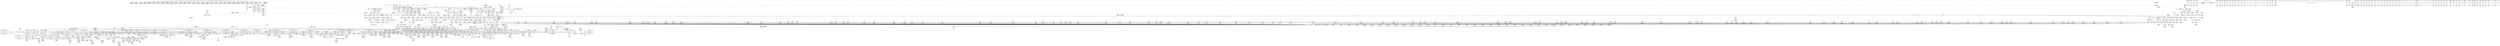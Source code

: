 digraph {
	CE0x58ab370 [shape=record,shape=Mrecord,label="{CE0x58ab370|mediated_filesystem:tmp1|*SummSource*}"]
	CE0x58eaa30 [shape=record,shape=Mrecord,label="{CE0x58eaa30|80:_i64,_:_CRE_1232,1233_}"]
	CE0x58e1c10 [shape=record,shape=Mrecord,label="{CE0x58e1c10|80:_i64,_:_CRE_504,512_|*MultipleSource*|*LoadInst*|security/apparmor/include/apparmor.h,117|security/apparmor/include/apparmor.h,117}"]
	CE0x58c4be0 [shape=record,shape=Mrecord,label="{CE0x58c4be0|aa_cred_profile:tmp13}"]
	CE0x588b360 [shape=record,shape=Mrecord,label="{CE0x588b360|i64*_getelementptr_inbounds_(_12_x_i64_,_12_x_i64_*___llvm_gcov_ctr99,_i64_0,_i64_11)|*Constant*|*SummSource*}"]
	CE0x596d4d0 [shape=record,shape=Mrecord,label="{CE0x596d4d0|aa_map_file_to_perms:tmp33|security/apparmor/include/file.h,210|*SummSource*}"]
	CE0x58e4290 [shape=record,shape=Mrecord,label="{CE0x58e4290|80:_i64,_:_CRE_584,585_}"]
	CE0x58aec40 [shape=record,shape=Mrecord,label="{CE0x58aec40|80:_i64,_:_CRE_1364,1365_}"]
	CE0x595e800 [shape=record,shape=Mrecord,label="{CE0x595e800|aa_map_file_to_perms:tmp|*SummSink*}"]
	CE0x5919100 [shape=record,shape=Mrecord,label="{CE0x5919100|i32_16|*Constant*|*SummSource*}"]
	CE0x588c410 [shape=record,shape=Mrecord,label="{CE0x588c410|i64_0|*Constant*|*SummSink*}"]
	CE0x59672e0 [shape=record,shape=Mrecord,label="{CE0x59672e0|aa_map_file_to_perms:tobool16|security/apparmor/include/file.h,208}"]
	CE0x58d6210 [shape=record,shape=Mrecord,label="{CE0x58d6210|apparmor_file_open:tmp26|security/apparmor/lsm.c,406|*SummSink*}"]
	CE0x58a86e0 [shape=record,shape=Mrecord,label="{CE0x58a86e0|80:_i64,_:_CRE_256,264_|*MultipleSource*|*LoadInst*|security/apparmor/include/apparmor.h,117|security/apparmor/include/apparmor.h,117}"]
	CE0x58dcb30 [shape=record,shape=Mrecord,label="{CE0x58dcb30|80:_i64,_:_CRE_395,396_}"]
	CE0x58fd4c0 [shape=record,shape=Mrecord,label="{CE0x58fd4c0|80:_i64,_:_CRE_1856,1864_|*MultipleSource*|*LoadInst*|security/apparmor/include/apparmor.h,117|security/apparmor/include/apparmor.h,117}"]
	CE0x5887590 [shape=record,shape=Mrecord,label="{CE0x5887590|apparmor_file_open:call|security/apparmor/lsm.c,382|*SummSink*}"]
	CE0x5848d70 [shape=record,shape=Mrecord,label="{CE0x5848d70|apparmor_file_open:if.then3}"]
	CE0x596b890 [shape=record,shape=Mrecord,label="{CE0x596b890|i32_64|*Constant*}"]
	CE0x58fac30 [shape=record,shape=Mrecord,label="{CE0x58fac30|80:_i64,_:_CRE_1685,1686_}"]
	CE0x58e4e40 [shape=record,shape=Mrecord,label="{CE0x58e4e40|80:_i64,_:_CRE_595,596_}"]
	CE0x58ab770 [shape=record,shape=Mrecord,label="{CE0x58ab770|aa_map_file_to_perms:if.then}"]
	CE0x58fc730 [shape=record,shape=Mrecord,label="{CE0x58fc730|80:_i64,_:_CRE_1800,1804_|*MultipleSource*|*LoadInst*|security/apparmor/include/apparmor.h,117|security/apparmor/include/apparmor.h,117}"]
	CE0x58e4070 [shape=record,shape=Mrecord,label="{CE0x58e4070|80:_i64,_:_CRE_582,583_}"]
	CE0x58f7c60 [shape=record,shape=Mrecord,label="{CE0x58f7c60|80:_i64,_:_CRE_1640,1641_}"]
	CE0x59057b0 [shape=record,shape=Mrecord,label="{CE0x59057b0|_call_void_mcount()_#2|*SummSink*}"]
	CE0x58eb2b0 [shape=record,shape=Mrecord,label="{CE0x58eb2b0|80:_i64,_:_CRE_1240,1241_}"]
	CE0x58ddb70 [shape=record,shape=Mrecord,label="{CE0x58ddb70|80:_i64,_:_CRE_411,412_}"]
	CE0x58eaf80 [shape=record,shape=Mrecord,label="{CE0x58eaf80|80:_i64,_:_CRE_1237,1238_}"]
	CE0x595cea0 [shape=record,shape=Mrecord,label="{CE0x595cea0|aa_map_file_to_perms:tmp25|security/apparmor/include/file.h,206|*SummSource*}"]
	CE0x58e5060 [shape=record,shape=Mrecord,label="{CE0x58e5060|80:_i64,_:_CRE_597,598_}"]
	CE0x59134c0 [shape=record,shape=Mrecord,label="{CE0x59134c0|get_current:tmp1}"]
	CE0x58c7cb0 [shape=record,shape=Mrecord,label="{CE0x58c7cb0|aa_cred_profile:tmp2}"]
	CE0x5935230 [shape=record,shape=Mrecord,label="{CE0x5935230|aa_cred_profile:tmp15|security/apparmor/include/context.h,100|*SummSource*}"]
	CE0x5849430 [shape=record,shape=Mrecord,label="{CE0x5849430|apparmor_file_open:if.then3|*SummSource*}"]
	CE0x594cdf0 [shape=record,shape=Mrecord,label="{CE0x594cdf0|aa_map_file_to_perms:if.end6}"]
	CE0x58a63b0 [shape=record,shape=Mrecord,label="{CE0x58a63b0|80:_i64,_:_CRE_104,112_|*MultipleSource*|*LoadInst*|security/apparmor/include/apparmor.h,117|security/apparmor/include/apparmor.h,117}"]
	CE0x58e7150 [shape=record,shape=Mrecord,label="{CE0x58e7150|80:_i64,_:_CRE_628,629_}"]
	"CONST[source:1(input),value:2(dynamic)][purpose:{object}][SrcIdx:15]"
	CE0x5901dd0 [shape=record,shape=Mrecord,label="{CE0x5901dd0|aa_cred_profile:do.body6|*SummSink*}"]
	CE0x5913d00 [shape=record,shape=Mrecord,label="{CE0x5913d00|aa_map_file_to_perms:if.end6|*SummSource*}"]
	CE0x5886000 [shape=record,shape=Mrecord,label="{CE0x5886000|GLOBAL:aa_path_perm|*Constant*|*SummSink*}"]
	CE0x5957380 [shape=record,shape=Mrecord,label="{CE0x5957380|aa_map_file_to_perms:tmp16|security/apparmor/include/file.h,203|*SummSource*}"]
	CE0x594d350 [shape=record,shape=Mrecord,label="{CE0x594d350|aa_map_file_to_perms:tmp17|security/apparmor/include/file.h,205}"]
	CE0x58ea4e0 [shape=record,shape=Mrecord,label="{CE0x58ea4e0|80:_i64,_:_CRE_1227,1228_}"]
	CE0x5969cc0 [shape=record,shape=Mrecord,label="{CE0x5969cc0|i64*_getelementptr_inbounds_(_19_x_i64_,_19_x_i64_*___llvm_gcov_ctr100,_i64_0,_i64_14)|*Constant*|*SummSink*}"]
	CE0x5885500 [shape=record,shape=Mrecord,label="{CE0x5885500|apparmor_file_open:call9|security/apparmor/lsm.c,401|*SummSink*}"]
	CE0x58b5810 [shape=record,shape=Mrecord,label="{CE0x58b5810|file_inode:bb|*SummSource*}"]
	CE0x58838e0 [shape=record,shape=Mrecord,label="{CE0x58838e0|apparmor_file_open:bf.load|security/apparmor/lsm.c,390|*SummSink*}"]
	CE0x5914370 [shape=record,shape=Mrecord,label="{CE0x5914370|aa_cred_profile:conv|security/apparmor/include/context.h,100|*SummSink*}"]
	CE0x594a530 [shape=record,shape=Mrecord,label="{CE0x594a530|i64*_getelementptr_inbounds_(_19_x_i64_,_19_x_i64_*___llvm_gcov_ctr100,_i64_0,_i64_6)|*Constant*|*SummSource*}"]
	CE0x58f6830 [shape=record,shape=Mrecord,label="{CE0x58f6830|80:_i64,_:_CRE_1621,1622_}"]
	CE0x594d690 [shape=record,shape=Mrecord,label="{CE0x594d690|aa_map_file_to_perms:tmp17|security/apparmor/include/file.h,205|*SummSource*}"]
	CE0x58bbe10 [shape=record,shape=Mrecord,label="{CE0x58bbe10|124:_i32,_128:_i64,_144:_i32,_192:_i32,_200:_%struct.aa_dfa*,_:_CRE_232,240_|*MultipleSource*|security/apparmor/lsm.c,395|security/apparmor/lsm.c,396}"]
	CE0x5881370 [shape=record,shape=Mrecord,label="{CE0x5881370|GLOBAL:aa_cred_profile|*Constant*|*SummSink*}"]
	CE0x5871e30 [shape=record,shape=Mrecord,label="{CE0x5871e30|i64*_getelementptr_inbounds_(_2_x_i64_,_2_x_i64_*___llvm_gcov_ctr55,_i64_0,_i64_0)|*Constant*|*SummSink*}"]
	CE0x590b410 [shape=record,shape=Mrecord,label="{CE0x590b410|0:_%struct.aa_profile*,_:_CRE_8,16_|*MultipleSource*|security/apparmor/include/context.h,100|security/apparmor/include/context.h,99|*LoadInst*|security/apparmor/include/context.h,99}"]
	CE0x5852730 [shape=record,shape=Mrecord,label="{CE0x5852730|apparmor_file_open:if.end|*SummSink*}"]
	CE0x58e3080 [shape=record,shape=Mrecord,label="{CE0x58e3080|80:_i64,_:_CRE_567,568_}"]
	CE0x58efd90 [shape=record,shape=Mrecord,label="{CE0x58efd90|80:_i64,_:_CRE_1329,1330_}"]
	CE0x58f9a20 [shape=record,shape=Mrecord,label="{CE0x58f9a20|80:_i64,_:_CRE_1668,1669_}"]
	CE0x5910260 [shape=record,shape=Mrecord,label="{CE0x5910260|mediated_filesystem:tobool|security/apparmor/include/apparmor.h,117|*SummSink*}"]
	CE0x5969c10 [shape=record,shape=Mrecord,label="{CE0x5969c10|i64*_getelementptr_inbounds_(_19_x_i64_,_19_x_i64_*___llvm_gcov_ctr100,_i64_0,_i64_14)|*Constant*|*SummSource*}"]
	CE0x58d2c20 [shape=record,shape=Mrecord,label="{CE0x58d2c20|aa_cred_profile:tmp23|security/apparmor/include/context.h,100}"]
	CE0x596cb50 [shape=record,shape=Mrecord,label="{CE0x596cb50|i64_16|*Constant*}"]
	CE0x5950b90 [shape=record,shape=Mrecord,label="{CE0x5950b90|i64_7|*Constant*}"]
	CE0x58a6db0 [shape=record,shape=Mrecord,label="{CE0x58a6db0|80:_i64,_:_CRE_136,140_|*MultipleSource*|*LoadInst*|security/apparmor/include/apparmor.h,117|security/apparmor/include/apparmor.h,117}"]
	CE0x595cce0 [shape=record,shape=Mrecord,label="{CE0x595cce0|i64*_getelementptr_inbounds_(_19_x_i64_,_19_x_i64_*___llvm_gcov_ctr100,_i64_0,_i64_11)|*Constant*}"]
	CE0x58dd840 [shape=record,shape=Mrecord,label="{CE0x58dd840|80:_i64,_:_CRE_408,409_}"]
	CE0x58f74f0 [shape=record,shape=Mrecord,label="{CE0x58f74f0|80:_i64,_:_CRE_1633,1634_}"]
	CE0x586e260 [shape=record,shape=Mrecord,label="{CE0x586e260|mediated_filesystem:entry|*SummSource*}"]
	CE0x58ae1a0 [shape=record,shape=Mrecord,label="{CE0x58ae1a0|80:_i64,_:_CRE_1354,1355_}"]
	CE0x58d2eb0 [shape=record,shape=Mrecord,label="{CE0x58d2eb0|apparmor_file_open:allow12|security/apparmor/lsm.c,403|*SummSink*}"]
	CE0x5888a20 [shape=record,shape=Mrecord,label="{CE0x5888a20|mediated_filesystem:inode|Function::mediated_filesystem&Arg::inode::|*SummSink*}"]
	CE0x5930230 [shape=record,shape=Mrecord,label="{CE0x5930230|aa_map_file_to_perms:and|security/apparmor/include/file.h,200|*SummSink*}"]
	CE0x596e5e0 [shape=record,shape=Mrecord,label="{CE0x596e5e0|aa_map_file_to_perms:tmp36|security/apparmor/include/file.h,210|*SummSource*}"]
	CE0x58f7e80 [shape=record,shape=Mrecord,label="{CE0x58f7e80|80:_i64,_:_CRE_1642,1643_}"]
	CE0x58f7820 [shape=record,shape=Mrecord,label="{CE0x58f7820|80:_i64,_:_CRE_1636,1637_}"]
	CE0x5954910 [shape=record,shape=Mrecord,label="{CE0x5954910|aa_map_file_to_perms:tobool10|security/apparmor/include/file.h,205}"]
	CE0x5906a10 [shape=record,shape=Mrecord,label="{CE0x5906a10|aa_cred_profile:tmp3}"]
	CE0x58e3c30 [shape=record,shape=Mrecord,label="{CE0x58e3c30|80:_i64,_:_CRE_578,579_}"]
	CE0x592e9e0 [shape=record,shape=Mrecord,label="{CE0x592e9e0|aa_map_file_to_perms:perms.1}"]
	CE0x58b0980 [shape=record,shape=Mrecord,label="{CE0x58b0980|apparmor_file_open:tmp25|security/apparmor/lsm.c,398|*SummSource*}"]
	CE0x5902420 [shape=record,shape=Mrecord,label="{CE0x5902420|aa_cred_profile:tmp7|security/apparmor/include/context.h,100}"]
	CE0x58853f0 [shape=record,shape=Mrecord,label="{CE0x58853f0|apparmor_file_open:call9|security/apparmor/lsm.c,401|*SummSource*}"]
	CE0x5964110 [shape=record,shape=Mrecord,label="{CE0x5964110|aa_map_file_to_perms:tmp12|security/apparmor/include/file.h,202}"]
	CE0x5962160 [shape=record,shape=Mrecord,label="{CE0x5962160|aa_map_file_to_perms:tmp23|security/apparmor/include/file.h,205}"]
	CE0x59112b0 [shape=record,shape=Mrecord,label="{CE0x59112b0|aa_map_file_to_perms:tmp5|security/apparmor/include/file.h,200}"]
	CE0x5907b30 [shape=record,shape=Mrecord,label="{CE0x5907b30|aa_cred_profile:bb|*SummSource*}"]
	CE0x5961880 [shape=record,shape=Mrecord,label="{CE0x5961880|aa_map_file_to_perms:bb}"]
	CE0x58f7d70 [shape=record,shape=Mrecord,label="{CE0x58f7d70|80:_i64,_:_CRE_1641,1642_}"]
	CE0x58d0d90 [shape=record,shape=Mrecord,label="{CE0x58d0d90|aa_path_perm:request|Function::aa_path_perm&Arg::request::|*SummSink*}"]
	CE0x58fe280 [shape=record,shape=Mrecord,label="{CE0x58fe280|80:_i64,_:_CRE_1880,1884_|*MultipleSource*|*LoadInst*|security/apparmor/include/apparmor.h,117|security/apparmor/include/apparmor.h,117}"]
	CE0x591a1d0 [shape=record,shape=Mrecord,label="{CE0x591a1d0|i64*_getelementptr_inbounds_(_19_x_i64_,_19_x_i64_*___llvm_gcov_ctr100,_i64_0,_i64_18)|*Constant*}"]
	CE0x58ed5c0 [shape=record,shape=Mrecord,label="{CE0x58ed5c0|80:_i64,_:_CRE_1273,1274_}"]
	CE0x58e32a0 [shape=record,shape=Mrecord,label="{CE0x58e32a0|80:_i64,_:_CRE_569,570_}"]
	CE0x590d950 [shape=record,shape=Mrecord,label="{CE0x590d950|aa_cred_profile:tobool|security/apparmor/include/context.h,100|*SummSource*}"]
	CE0x58874b0 [shape=record,shape=Mrecord,label="{CE0x58874b0|apparmor_file_open:call|security/apparmor/lsm.c,382|*SummSource*}"]
	CE0x5934aa0 [shape=record,shape=Mrecord,label="{CE0x5934aa0|aa_map_file_to_perms:tobool|security/apparmor/include/file.h,200|*SummSource*}"]
	CE0x58f72d0 [shape=record,shape=Mrecord,label="{CE0x58f72d0|80:_i64,_:_CRE_1631,1632_}"]
	CE0x595c700 [shape=record,shape=Mrecord,label="{CE0x595c700|aa_map_file_to_perms:tmp15|security/apparmor/include/file.h,203|*SummSink*}"]
	CE0x58f7a40 [shape=record,shape=Mrecord,label="{CE0x58f7a40|80:_i64,_:_CRE_1638,1639_}"]
	CE0x5902490 [shape=record,shape=Mrecord,label="{CE0x5902490|aa_cred_profile:tmp6|security/apparmor/include/context.h,100|*SummSink*}"]
	CE0x5960850 [shape=record,shape=Mrecord,label="{CE0x5960850|aa_map_file_to_perms:if.end19|*SummSource*}"]
	CE0x586ba20 [shape=record,shape=Mrecord,label="{CE0x586ba20|apparmor_file_open:bf.load|security/apparmor/lsm.c,390}"]
	CE0x58be140 [shape=record,shape=Mrecord,label="{CE0x58be140|apparmor_file_open:call7|security/apparmor/lsm.c,397|*SummSink*}"]
	CE0x5934880 [shape=record,shape=Mrecord,label="{CE0x5934880|aa_cred_profile:tmp8|security/apparmor/include/context.h,100|*SummSink*}"]
	CE0x5904570 [shape=record,shape=Mrecord,label="{CE0x5904570|aa_map_file_to_perms:tmp26|security/apparmor/include/file.h,206|*SummSink*}"]
	CE0x5874160 [shape=record,shape=Mrecord,label="{CE0x5874160|i32_0|*Constant*}"]
	CE0x58e2d00 [shape=record,shape=Mrecord,label="{CE0x58e2d00|80:_i64,_:_CRE_563,564_}"]
	"CONST[source:2(external),value:0(static)][purpose:{operation}][SrcIdx:8]"
	CE0x5889920 [shape=record,shape=Mrecord,label="{CE0x5889920|i64_0|*Constant*}"]
	CE0x58e6e20 [shape=record,shape=Mrecord,label="{CE0x58e6e20|80:_i64,_:_CRE_625,626_}"]
	"CONST[source:0(mediator),value:2(dynamic)][purpose:{subject}][SnkIdx:0]"
	CE0x58e79d0 [shape=record,shape=Mrecord,label="{CE0x58e79d0|80:_i64,_:_CRE_656,664_|*MultipleSource*|*LoadInst*|security/apparmor/include/apparmor.h,117|security/apparmor/include/apparmor.h,117}"]
	CE0x58e9a40 [shape=record,shape=Mrecord,label="{CE0x58e9a40|80:_i64,_:_CRE_1217,1218_}"]
	CE0x58b1210 [shape=record,shape=Mrecord,label="{CE0x58b1210|apparmor_file_open:tmp13|security/apparmor/lsm.c,390|*SummSource*}"]
	CE0x59512d0 [shape=record,shape=Mrecord,label="{CE0x59512d0|aa_map_file_to_perms:f_mode1|security/apparmor/include/file.h,202|*SummSource*}"]
	CE0x5844680 [shape=record,shape=Mrecord,label="{CE0x5844680|apparmor_file_open:entry|*SummSource*}"]
	CE0x58c1830 [shape=record,shape=Mrecord,label="{CE0x58c1830|i64*_getelementptr_inbounds_(_12_x_i64_,_12_x_i64_*___llvm_gcov_ctr99,_i64_0,_i64_9)|*Constant*|*SummSink*}"]
	CE0x591af40 [shape=record,shape=Mrecord,label="{CE0x591af40|aa_map_file_to_perms:tmp40|security/apparmor/include/file.h,213|*SummSink*}"]
	CE0x58f6560 [shape=record,shape=Mrecord,label="{CE0x58f6560|80:_i64,_:_CRE_1618,1619_}"]
	CE0x58a5ff0 [shape=record,shape=Mrecord,label="{CE0x58a5ff0|80:_i64,_:_CRE_88,96_|*MultipleSource*|*LoadInst*|security/apparmor/include/apparmor.h,117|security/apparmor/include/apparmor.h,117}"]
	CE0x58a95b0 [shape=record,shape=Mrecord,label="{CE0x58a95b0|mediated_filesystem:s_flags|security/apparmor/include/apparmor.h,117|*SummSink*}"]
	CE0x58ae4d0 [shape=record,shape=Mrecord,label="{CE0x58ae4d0|80:_i64,_:_CRE_1357,1358_}"]
	CE0x5945150 [shape=record,shape=Mrecord,label="{CE0x5945150|i64*_getelementptr_inbounds_(_16_x_i64_,_16_x_i64_*___llvm_gcov_ctr46,_i64_0,_i64_14)|*Constant*}"]
	CE0x596c760 [shape=record,shape=Mrecord,label="{CE0x596c760|aa_map_file_to_perms:tobool21|security/apparmor/include/file.h,210}"]
	CE0x58e2b90 [shape=record,shape=Mrecord,label="{CE0x58e2b90|80:_i64,_:_CRE_562,563_}"]
	CE0x58ac8a0 [shape=record,shape=Mrecord,label="{CE0x58ac8a0|i64*_getelementptr_inbounds_(_2_x_i64_,_2_x_i64_*___llvm_gcov_ctr55,_i64_0,_i64_1)|*Constant*|*SummSink*}"]
	CE0x583ef30 [shape=record,shape=Mrecord,label="{CE0x583ef30|COLLAPSED:_GCMRE___llvm_gcov_ctr99_internal_global_12_x_i64_zeroinitializer:_elem_0:default:}"]
	CE0x58736d0 [shape=record,shape=Mrecord,label="{CE0x58736d0|file_inode:tmp2|*SummSource*}"]
	CE0x58e0a30 [shape=record,shape=Mrecord,label="{CE0x58e0a30|80:_i64,_:_CRE_455,456_}"]
	CE0x58ad2c0 [shape=record,shape=Mrecord,label="{CE0x58ad2c0|80:_i64,_:_CRE_1340,1341_}"]
	CE0x58748a0 [shape=record,shape=Mrecord,label="{CE0x58748a0|file_inode:tmp4|*LoadInst*|include/linux/fs.h,1916}"]
	CE0x5933830 [shape=record,shape=Mrecord,label="{CE0x5933830|aa_map_file_to_perms:or13|security/apparmor/include/file.h,206}"]
	CE0x5888800 [shape=record,shape=Mrecord,label="{CE0x5888800|mediated_filesystem:inode|Function::mediated_filesystem&Arg::inode::}"]
	CE0x58f4d60 [shape=record,shape=Mrecord,label="{CE0x58f4d60|80:_i64,_:_CRE_1374,1375_}"]
	CE0x58dacb0 [shape=record,shape=Mrecord,label="{CE0x58dacb0|80:_i64,_:_CRE_288,296_|*MultipleSource*|*LoadInst*|security/apparmor/include/apparmor.h,117|security/apparmor/include/apparmor.h,117}"]
	CE0x592eef0 [shape=record,shape=Mrecord,label="{CE0x592eef0|aa_cred_profile:tmp11|security/apparmor/include/context.h,100}"]
	CE0x5914f70 [shape=record,shape=Mrecord,label="{CE0x5914f70|aa_cred_profile:do.cond}"]
	CE0x595eee0 [shape=record,shape=Mrecord,label="{CE0x595eee0|aa_map_file_to_perms:perms.0}"]
	CE0x58d9cb0 [shape=record,shape=Mrecord,label="{CE0x58d9cb0|void_(i8*,_i32,_i64)*_asm_sideeffect_1:_09ud2_0A.pushsection___bug_table,_22a_22_0A2:_09.long_1b_-_2b,_$_0:c_-_2b_0A_09.word_$_1:c_,_0_0A_09.org_2b+$_2:c_0A.popsection_,_i,i,i,_dirflag_,_fpsr_,_flags_}"]
	CE0x5885f90 [shape=record,shape=Mrecord,label="{CE0x5885f90|GLOBAL:aa_path_perm|*Constant*|*SummSource*}"]
	CE0x58ddd90 [shape=record,shape=Mrecord,label="{CE0x58ddd90|80:_i64,_:_CRE_413,414_}"]
	CE0x5948810 [shape=record,shape=Mrecord,label="{CE0x5948810|aa_map_file_to_perms:if.then4|*SummSource*}"]
	CE0x58b4510 [shape=record,shape=Mrecord,label="{CE0x58b4510|apparmor_file_open:tmp29|security/apparmor/lsm.c,407|*SummSink*}"]
	CE0x5862de0 [shape=record,shape=Mrecord,label="{CE0x5862de0|apparmor_file_open:f_security|security/apparmor/lsm.c,378|*SummSource*}"]
	CE0x5949bd0 [shape=record,shape=Mrecord,label="{CE0x5949bd0|aa_map_file_to_perms:and2|security/apparmor/include/file.h,202|*SummSink*}"]
	CE0x5889700 [shape=record,shape=Mrecord,label="{CE0x5889700|i64_2|*Constant*|*SummSource*}"]
	CE0x588a770 [shape=record,shape=Mrecord,label="{CE0x588a770|i64_4|*Constant*}"]
	CE0x586e490 [shape=record,shape=Mrecord,label="{CE0x586e490|mediated_filesystem:entry|*SummSink*}"]
	CE0x5913be0 [shape=record,shape=Mrecord,label="{CE0x5913be0|get_current:tmp2}"]
	CE0x58bda00 [shape=record,shape=Mrecord,label="{CE0x58bda00|apparmor_file_open:tmp22|security/apparmor/lsm.c,397}"]
	CE0x5881bd0 [shape=record,shape=Mrecord,label="{CE0x5881bd0|apparmor_file_open:cred|Function::apparmor_file_open&Arg::cred::|*SummSource*}"]
	CE0x58be030 [shape=record,shape=Mrecord,label="{CE0x58be030|apparmor_file_open:call7|security/apparmor/lsm.c,397|*SummSource*}"]
	CE0x58bfab0 [shape=record,shape=Mrecord,label="{CE0x58bfab0|apparmor_file_open:cmp|security/apparmor/lsm.c,396|*SummSource*}"]
	CE0x58b21d0 [shape=record,shape=Mrecord,label="{CE0x58b21d0|apparmor_file_open:conv|security/apparmor/lsm.c,403|*SummSource*}"]
	CE0x58fb9a0 [shape=record,shape=Mrecord,label="{CE0x58fb9a0|80:_i64,_:_CRE_1736,1752_|*MultipleSource*|*LoadInst*|security/apparmor/include/apparmor.h,117|security/apparmor/include/apparmor.h,117}"]
	CE0x5902cf0 [shape=record,shape=Mrecord,label="{CE0x5902cf0|%struct.aa_profile*_null|*Constant*|*SummSource*}"]
	CE0x5952c00 [shape=record,shape=Mrecord,label="{CE0x5952c00|aa_map_file_to_perms:f_mode|security/apparmor/include/file.h,200}"]
	CE0x5910cd0 [shape=record,shape=Mrecord,label="{CE0x5910cd0|get_current:bb|*SummSource*}"]
	CE0x58bca40 [shape=record,shape=Mrecord,label="{CE0x58bca40|124:_i32,_128:_i64,_144:_i32,_192:_i32,_200:_%struct.aa_dfa*,_:_CRE_272,528_|*MultipleSource*|security/apparmor/lsm.c,395|security/apparmor/lsm.c,396}"]
	CE0x58c1130 [shape=record,shape=Mrecord,label="{CE0x58c1130|apparmor_file_open:tmp20|security/apparmor/lsm.c,396|*SummSource*}"]
	CE0x58fbb90 [shape=record,shape=Mrecord,label="{CE0x58fbb90|80:_i64,_:_CRE_1752,1760_|*MultipleSource*|*LoadInst*|security/apparmor/include/apparmor.h,117|security/apparmor/include/apparmor.h,117}"]
	CE0x5907210 [shape=record,shape=Mrecord,label="{CE0x5907210|aa_cred_profile:tmp4|*LoadInst*|security/apparmor/include/context.h,99|*SummSource*}"]
	CE0x58c6910 [shape=record,shape=Mrecord,label="{CE0x58c6910|i64*_getelementptr_inbounds_(_16_x_i64_,_16_x_i64_*___llvm_gcov_ctr46,_i64_0,_i64_7)|*Constant*|*SummSource*}"]
	CE0x5916cb0 [shape=record,shape=Mrecord,label="{CE0x5916cb0|aa_map_file_to_perms:tmp4|security/apparmor/include/file.h,200|*SummSink*}"]
	CE0x5966860 [shape=record,shape=Mrecord,label="{CE0x5966860|aa_map_file_to_perms:and15|security/apparmor/include/file.h,208|*SummSink*}"]
	CE0x58b2310 [shape=record,shape=Mrecord,label="{CE0x58b2310|apparmor_file_open:conv|security/apparmor/lsm.c,403|*SummSink*}"]
	CE0x590d850 [shape=record,shape=Mrecord,label="{CE0x590d850|aa_map_file_to_perms:tmp3|*LoadInst*|security/apparmor/include/file.h,200|*SummSink*}"]
	CE0x58dc7d0 [shape=record,shape=Mrecord,label="{CE0x58dc7d0|80:_i64,_:_CRE_393,394_}"]
	CE0x58e4a00 [shape=record,shape=Mrecord,label="{CE0x58e4a00|80:_i64,_:_CRE_591,592_}"]
	CE0x58c3c90 [shape=record,shape=Mrecord,label="{CE0x58c3c90|aa_cred_profile:tmp9|security/apparmor/include/context.h,100|*SummSource*}"]
	CE0x583eab0 [shape=record,shape=Mrecord,label="{CE0x583eab0|apparmor_file_open:if.then}"]
	CE0x5908130 [shape=record,shape=Mrecord,label="{CE0x5908130|128:_i8*,_:_CRE_16,20_|*MultipleSource*|Function::aa_cred_profile&Arg::cred::|Function::apparmor_file_open&Arg::cred::|security/apparmor/include/context.h,99}"]
	CE0x5873c40 [shape=record,shape=Mrecord,label="{CE0x5873c40|file_inode:tmp3|*SummSource*}"]
	CE0x58c7320 [shape=record,shape=Mrecord,label="{CE0x58c7320|aa_cred_profile:security|security/apparmor/include/context.h,99|*SummSource*}"]
	CE0x58aaae0 [shape=record,shape=Mrecord,label="{CE0x58aaae0|80:_i64,_:_CRE_32,40_|*MultipleSource*|*LoadInst*|security/apparmor/include/apparmor.h,117|security/apparmor/include/apparmor.h,117}"]
	CE0x5910970 [shape=record,shape=Mrecord,label="{CE0x5910970|mediated_filesystem:lnot|security/apparmor/include/apparmor.h,117|*SummSource*}"]
	CE0x5968900 [shape=record,shape=Mrecord,label="{CE0x5968900|aa_map_file_to_perms:tmp29|security/apparmor/include/file.h,208|*SummSource*}"]
	CE0x586da10 [shape=record,shape=Mrecord,label="{CE0x586da10|GLOBAL:mediated_filesystem|*Constant*}"]
	CE0x593f9f0 [shape=record,shape=Mrecord,label="{CE0x593f9f0|i64*_getelementptr_inbounds_(_16_x_i64_,_16_x_i64_*___llvm_gcov_ctr46,_i64_0,_i64_10)|*Constant*|*SummSource*}"]
	CE0x58f8c50 [shape=record,shape=Mrecord,label="{CE0x58f8c50|80:_i64,_:_CRE_1655,1656_}"]
	CE0x5882650 [shape=record,shape=Mrecord,label="{CE0x5882650|_ret_%struct.task_struct*_%tmp4,_!dbg_!15471|./arch/x86/include/asm/current.h,14}"]
	CE0x585bb20 [shape=record,shape=Mrecord,label="{CE0x585bb20|24:_%struct.dentry*,_32:_%struct.inode*,_128:_i32,_132:_i32,_456:_i8*,_:_CRE_10,11_}"]
	"CONST[source:0(mediator),value:0(static)][purpose:{operation}][SnkIdx:3]"
	CE0x58e57d0 [shape=record,shape=Mrecord,label="{CE0x58e57d0|80:_i64,_:_CRE_604,605_}"]
	CE0x5840630 [shape=record,shape=Mrecord,label="{CE0x5840630|i64_1|*Constant*|*SummSource*}"]
	CE0x588a5d0 [shape=record,shape=Mrecord,label="{CE0x588a5d0|apparmor_file_open:tmp10|security/apparmor/lsm.c,390|*SummSink*}"]
	CE0x5862010 [shape=record,shape=Mrecord,label="{CE0x5862010|COLLAPSED:_GCMRE___llvm_gcov_ctr88_internal_global_2_x_i64_zeroinitializer:_elem_0:default:}"]
	CE0x5847180 [shape=record,shape=Mrecord,label="{CE0x5847180|apparmor_file_open:bb}"]
	CE0x58815a0 [shape=record,shape=Mrecord,label="{CE0x58815a0|aa_cred_profile:entry|*SummSource*}"]
	CE0x58cd310 [shape=record,shape=Mrecord,label="{CE0x58cd310|i64*_getelementptr_inbounds_(_16_x_i64_,_16_x_i64_*___llvm_gcov_ctr46,_i64_0,_i64_8)|*Constant*|*SummSource*}"]
	CE0x592e3e0 [shape=record,shape=Mrecord,label="{CE0x592e3e0|aa_cred_profile:tmp12|security/apparmor/include/context.h,100|*SummSink*}"]
	CE0x58e6f30 [shape=record,shape=Mrecord,label="{CE0x58e6f30|80:_i64,_:_CRE_626,627_}"]
	CE0x590d2b0 [shape=record,shape=Mrecord,label="{CE0x590d2b0|aa_cred_profile:lnot2|security/apparmor/include/context.h,100|*SummSink*}"]
	CE0x5945c40 [shape=record,shape=Mrecord,label="{CE0x5945c40|aa_cred_profile:tmp30|security/apparmor/include/context.h,100|*SummSource*}"]
	CE0x58ecb20 [shape=record,shape=Mrecord,label="{CE0x58ecb20|80:_i64,_:_CRE_1263,1264_}"]
	CE0x58faa10 [shape=record,shape=Mrecord,label="{CE0x58faa10|80:_i64,_:_CRE_1683,1684_}"]
	CE0x58f9d50 [shape=record,shape=Mrecord,label="{CE0x58f9d50|80:_i64,_:_CRE_1671,1672_}"]
	CE0x5874f90 [shape=record,shape=Mrecord,label="{CE0x5874f90|mediated_filesystem:tmp|*SummSource*}"]
	CE0x584cef0 [shape=record,shape=Mrecord,label="{CE0x584cef0|24:_%struct.dentry*,_32:_%struct.inode*,_128:_i32,_132:_i32,_456:_i8*,_:_CRE_14,15_}"]
	CE0x58bff00 [shape=record,shape=Mrecord,label="{CE0x58bff00|i64_8|*Constant*}"]
	CE0x5903f40 [shape=record,shape=Mrecord,label="{CE0x5903f40|get_current:tmp2|*SummSource*}"]
	CE0x58fecc0 [shape=record,shape=Mrecord,label="{CE0x58fecc0|80:_i64,_:_CRE_2056,2112_|*MultipleSource*|*LoadInst*|security/apparmor/include/apparmor.h,117|security/apparmor/include/apparmor.h,117}"]
	CE0x5944c80 [shape=record,shape=Mrecord,label="{CE0x5944c80|aa_cred_profile:tmp29|security/apparmor/include/context.h,100}"]
	CE0x58b7b80 [shape=record,shape=Mrecord,label="{CE0x58b7b80|124:_i32,_128:_i64,_144:_i32,_192:_i32,_200:_%struct.aa_dfa*,_:_CRE_24,32_|*MultipleSource*|security/apparmor/lsm.c,395|security/apparmor/lsm.c,396}"]
	CE0x58c0740 [shape=record,shape=Mrecord,label="{CE0x58c0740|apparmor_file_open:tmp18|security/apparmor/lsm.c,396|*SummSource*}"]
	CE0x5941500 [shape=record,shape=Mrecord,label="{CE0x5941500|i64*_getelementptr_inbounds_(_19_x_i64_,_19_x_i64_*___llvm_gcov_ctr100,_i64_0,_i64_3)|*Constant*}"]
	CE0x5882e90 [shape=record,shape=Mrecord,label="{CE0x5882e90|aa_map_file_to_perms:file|Function::aa_map_file_to_perms&Arg::file::|*SummSink*}"]
	CE0x58ed180 [shape=record,shape=Mrecord,label="{CE0x58ed180|80:_i64,_:_CRE_1269,1270_}"]
	CE0x58f4920 [shape=record,shape=Mrecord,label="{CE0x58f4920|80:_i64,_:_CRE_1370,1371_}"]
	CE0x5959f40 [shape=record,shape=Mrecord,label="{CE0x5959f40|aa_map_file_to_perms:tmp21|security/apparmor/include/file.h,205|*SummSink*}"]
	CE0x58dfd70 [shape=record,shape=Mrecord,label="{CE0x58dfd70|80:_i64,_:_CRE_443,444_}"]
	CE0x590b050 [shape=record,shape=Mrecord,label="{CE0x590b050|aa_map_file_to_perms:tmp19|security/apparmor/include/file.h,205|*SummSource*}"]
	CE0x58e0810 [shape=record,shape=Mrecord,label="{CE0x58e0810|80:_i64,_:_CRE_453,454_}"]
	CE0x58f82c0 [shape=record,shape=Mrecord,label="{CE0x58f82c0|80:_i64,_:_CRE_1646,1647_}"]
	CE0x596e3c0 [shape=record,shape=Mrecord,label="{CE0x596e3c0|aa_map_file_to_perms:tmp36|security/apparmor/include/file.h,210}"]
	CE0x5936070 [shape=record,shape=Mrecord,label="{CE0x5936070|COLLAPSED:_GCMRE___llvm_gcov_ctr46_internal_global_16_x_i64_zeroinitializer:_elem_0:default:}"]
	CE0x5849030 [shape=record,shape=Mrecord,label="{CE0x5849030|apparmor_file_open:entry|*SummSink*}"]
	CE0x58eda00 [shape=record,shape=Mrecord,label="{CE0x58eda00|80:_i64,_:_CRE_1277,1278_}"]
	CE0x5916030 [shape=record,shape=Mrecord,label="{CE0x5916030|128:_i8*,_:_CRE_80,88_|*MultipleSource*|Function::aa_cred_profile&Arg::cred::|Function::apparmor_file_open&Arg::cred::|security/apparmor/include/context.h,99}"]
	CE0x58f94d0 [shape=record,shape=Mrecord,label="{CE0x58f94d0|80:_i64,_:_CRE_1663,1664_}"]
	CE0x588d550 [shape=record,shape=Mrecord,label="{CE0x588d550|apparmor_file_open:tmp9|security/apparmor/lsm.c,383}"]
	CE0x59454c0 [shape=record,shape=Mrecord,label="{CE0x59454c0|i64*_getelementptr_inbounds_(_16_x_i64_,_16_x_i64_*___llvm_gcov_ctr46,_i64_0,_i64_14)|*Constant*|*SummSource*}"]
	CE0x58ea5f0 [shape=record,shape=Mrecord,label="{CE0x58ea5f0|80:_i64,_:_CRE_1228,1229_}"]
	CE0x592e8c0 [shape=record,shape=Mrecord,label="{CE0x592e8c0|aa_map_file_to_perms:or5|security/apparmor/include/file.h,203|*SummSource*}"]
	CE0x58b6fc0 [shape=record,shape=Mrecord,label="{CE0x58b6fc0|i32_11|*Constant*|*SummSource*}"]
	CE0x5886590 [shape=record,shape=Mrecord,label="{CE0x5886590|i32_15|*Constant*}"]
	CE0x58ec7f0 [shape=record,shape=Mrecord,label="{CE0x58ec7f0|80:_i64,_:_CRE_1260,1261_}"]
	CE0x5968650 [shape=record,shape=Mrecord,label="{CE0x5968650|aa_map_file_to_perms:tmp29|security/apparmor/include/file.h,208}"]
	CE0x58e3e50 [shape=record,shape=Mrecord,label="{CE0x58e3e50|80:_i64,_:_CRE_580,581_}"]
	CE0x58ab550 [shape=record,shape=Mrecord,label="{CE0x58ab550|aa_map_file_to_perms:if.then22|*SummSource*}"]
	CE0x58f96f0 [shape=record,shape=Mrecord,label="{CE0x58f96f0|80:_i64,_:_CRE_1665,1666_}"]
	CE0x58ab650 [shape=record,shape=Mrecord,label="{CE0x58ab650|aa_map_file_to_perms:if.then22|*SummSink*}"]
	CE0x58ed3a0 [shape=record,shape=Mrecord,label="{CE0x58ed3a0|80:_i64,_:_CRE_1271,1272_}"]
	CE0x58ce0a0 [shape=record,shape=Mrecord,label="{CE0x58ce0a0|aa_cred_profile:tmp21|security/apparmor/include/context.h,100|*SummSink*}"]
	CE0x58f5090 [shape=record,shape=Mrecord,label="{CE0x58f5090|80:_i64,_:_CRE_1384,1392_|*MultipleSource*|*LoadInst*|security/apparmor/include/apparmor.h,117|security/apparmor/include/apparmor.h,117}"]
	CE0x5861e80 [shape=record,shape=Mrecord,label="{CE0x5861e80|i32_0|*Constant*}"]
	CE0x58b2420 [shape=record,shape=Mrecord,label="{CE0x58b2420|apparmor_file_open:allow12|security/apparmor/lsm.c,403}"]
	CE0x58ef510 [shape=record,shape=Mrecord,label="{CE0x58ef510|80:_i64,_:_CRE_1321,1322_}"]
	CE0x551de10 [shape=record,shape=Mrecord,label="{CE0x551de10|i32_14|*Constant*}"]
	CE0x5911860 [shape=record,shape=Mrecord,label="{CE0x5911860|aa_cred_profile:tobool4|security/apparmor/include/context.h,100|*SummSink*}"]
	CE0x58a7950 [shape=record,shape=Mrecord,label="{CE0x58a7950|80:_i64,_:_CRE_192,200_|*MultipleSource*|*LoadInst*|security/apparmor/include/apparmor.h,117|security/apparmor/include/apparmor.h,117}"]
	CE0x5936210 [shape=record,shape=Mrecord,label="{CE0x5936210|aa_cred_profile:tmp|*SummSink*}"]
	CE0x587d750 [shape=record,shape=Mrecord,label="{CE0x587d750|apparmor_file_open:i_uid|security/apparmor/lsm.c,398|*SummSource*}"]
	CE0x58a4c70 [shape=record,shape=Mrecord,label="{CE0x58a4c70|i64*_getelementptr_inbounds_(_2_x_i64_,_2_x_i64_*___llvm_gcov_ctr55,_i64_0,_i64_1)|*Constant*}"]
	CE0x58faf60 [shape=record,shape=Mrecord,label="{CE0x58faf60|80:_i64,_:_CRE_1688,1696_|*MultipleSource*|*LoadInst*|security/apparmor/include/apparmor.h,117|security/apparmor/include/apparmor.h,117}"]
	CE0x59429d0 [shape=record,shape=Mrecord,label="{CE0x59429d0|i64*_getelementptr_inbounds_(_16_x_i64_,_16_x_i64_*___llvm_gcov_ctr46,_i64_0,_i64_12)|*Constant*}"]
	CE0x58e69e0 [shape=record,shape=Mrecord,label="{CE0x58e69e0|80:_i64,_:_CRE_621,622_}"]
	CE0x58f8920 [shape=record,shape=Mrecord,label="{CE0x58f8920|80:_i64,_:_CRE_1652,1653_}"]
	CE0x58e5c10 [shape=record,shape=Mrecord,label="{CE0x58e5c10|80:_i64,_:_CRE_608,609_}"]
	CE0x5863550 [shape=record,shape=Mrecord,label="{CE0x5863550|apparmor_file_open:tmp6|security/apparmor/lsm.c,382}"]
	CE0x5913e50 [shape=record,shape=Mrecord,label="{CE0x5913e50|aa_map_file_to_perms:if.end}"]
	CE0x58af390 [shape=record,shape=Mrecord,label="{CE0x58af390|apparmor_file_open:tmp23|security/apparmor/lsm.c,398|*SummSink*}"]
	CE0x59097e0 [shape=record,shape=Mrecord,label="{CE0x59097e0|i64_6|*Constant*|*SummSource*}"]
	CE0x58baeb0 [shape=record,shape=Mrecord,label="{CE0x58baeb0|124:_i32,_128:_i64,_144:_i32,_192:_i32,_200:_%struct.aa_dfa*,_:_CRE_160,188_|*MultipleSource*|security/apparmor/lsm.c,395|security/apparmor/lsm.c,396}"]
	CE0x58dda60 [shape=record,shape=Mrecord,label="{CE0x58dda60|80:_i64,_:_CRE_410,411_}"]
	CE0x58e0e70 [shape=record,shape=Mrecord,label="{CE0x58e0e70|80:_i64,_:_CRE_459,460_}"]
	CE0x58efea0 [shape=record,shape=Mrecord,label="{CE0x58efea0|80:_i64,_:_CRE_1330,1331_}"]
	CE0x5854770 [shape=record,shape=Mrecord,label="{CE0x5854770|24:_%struct.dentry*,_32:_%struct.inode*,_128:_i32,_132:_i32,_456:_i8*,_:_CRE_132,136_|*MultipleSource*|Function::apparmor_file_open&Arg::file::|security/apparmor/lsm.c,378}"]
	CE0x58adb40 [shape=record,shape=Mrecord,label="{CE0x58adb40|80:_i64,_:_CRE_1348,1349_}"]
	CE0x5889af0 [shape=record,shape=Mrecord,label="{CE0x5889af0|apparmor_file_open:tmp4|security/apparmor/lsm.c,382|*SummSource*}"]
	CE0x58c6260 [shape=record,shape=Mrecord,label="{CE0x58c6260|aa_cred_profile:tmp17|security/apparmor/include/context.h,100|*SummSource*}"]
	CE0x58fe4a0 [shape=record,shape=Mrecord,label="{CE0x58fe4a0|80:_i64,_:_CRE_1896,1904_|*MultipleSource*|*LoadInst*|security/apparmor/include/apparmor.h,117|security/apparmor/include/apparmor.h,117}"]
	CE0x586e0c0 [shape=record,shape=Mrecord,label="{CE0x586e0c0|mediated_filesystem:entry}"]
	CE0x588c520 [shape=record,shape=Mrecord,label="{CE0x588c520|apparmor_file_open:tmp5|security/apparmor/lsm.c,382|*SummSink*}"]
	CE0x58b7030 [shape=record,shape=Mrecord,label="{CE0x58b7030|i32_11|*Constant*}"]
	CE0x5942110 [shape=record,shape=Mrecord,label="{CE0x5942110|aa_cred_profile:tmp24|security/apparmor/include/context.h,100}"]
	CE0x58c1ec0 [shape=record,shape=Mrecord,label="{CE0x58c1ec0|aa_map_file_to_perms:tmp10|*LoadInst*|security/apparmor/include/file.h,202|*SummSink*}"]
	CE0x58a9110 [shape=record,shape=Mrecord,label="{CE0x58a9110|80:_i64,_:_CRE_0,8_|*MultipleSource*|*LoadInst*|security/apparmor/include/apparmor.h,117|security/apparmor/include/apparmor.h,117}"]
	CE0x588a9e0 [shape=record,shape=Mrecord,label="{CE0x588a9e0|i64_4|*Constant*|*SummSink*}"]
	CE0x58ecd40 [shape=record,shape=Mrecord,label="{CE0x58ecd40|80:_i64,_:_CRE_1265,1266_}"]
	CE0x58ecf60 [shape=record,shape=Mrecord,label="{CE0x58ecf60|80:_i64,_:_CRE_1267,1268_}"]
	CE0x5967da0 [shape=record,shape=Mrecord,label="{CE0x5967da0|aa_map_file_to_perms:tmp27|security/apparmor/include/file.h,208}"]
	CE0x58fa3b0 [shape=record,shape=Mrecord,label="{CE0x58fa3b0|80:_i64,_:_CRE_1677,1678_}"]
	CE0x58f9910 [shape=record,shape=Mrecord,label="{CE0x58f9910|80:_i64,_:_CRE_1667,1668_}"]
	"CONST[source:2(external),value:0(static)][purpose:{object}][SrcIdx:11]"
	CE0x58aa940 [shape=record,shape=Mrecord,label="{CE0x58aa940|80:_i64,_:_CRE_24,32_|*MultipleSource*|*LoadInst*|security/apparmor/include/apparmor.h,117|security/apparmor/include/apparmor.h,117}"]
	CE0x58fcef0 [shape=record,shape=Mrecord,label="{CE0x58fcef0|80:_i64,_:_CRE_1832,1840_|*MultipleSource*|*LoadInst*|security/apparmor/include/apparmor.h,117|security/apparmor/include/apparmor.h,117}"]
	CE0x5874910 [shape=record,shape=Mrecord,label="{CE0x5874910|file_inode:f_inode|include/linux/fs.h,1916|*SummSink*}"]
	"CONST[source:2(external),value:0(static)][purpose:{operation}][SrcIdx:4]"
	CE0x590d020 [shape=record,shape=Mrecord,label="{CE0x590d020|aa_cred_profile:lnot2|security/apparmor/include/context.h,100}"]
	CE0x58f59c0 [shape=record,shape=Mrecord,label="{CE0x58f59c0|80:_i64,_:_CRE_1592,1596_|*MultipleSource*|*LoadInst*|security/apparmor/include/apparmor.h,117|security/apparmor/include/apparmor.h,117}"]
	CE0x5872bb0 [shape=record,shape=Mrecord,label="{CE0x5872bb0|i32_1024|*Constant*|*SummSource*}"]
	CE0x5911e80 [shape=record,shape=Mrecord,label="{CE0x5911e80|0:_%struct.aa_profile*,_:_CRE_0,8_|*MultipleSource*|security/apparmor/include/context.h,100|security/apparmor/include/context.h,99|*LoadInst*|security/apparmor/include/context.h,99}"]
	CE0x58e4f50 [shape=record,shape=Mrecord,label="{CE0x58e4f50|80:_i64,_:_CRE_596,597_}"]
	CE0x58e55b0 [shape=record,shape=Mrecord,label="{CE0x58e55b0|80:_i64,_:_CRE_602,603_}"]
	CE0x5901180 [shape=record,shape=Mrecord,label="{CE0x5901180|%struct.aa_task_cxt*_null|*Constant*}"]
	CE0x5940dc0 [shape=record,shape=Mrecord,label="{CE0x5940dc0|aa_map_file_to_perms:tmp13|security/apparmor/include/file.h,202|*SummSource*}"]
	CE0x58abee0 [shape=record,shape=Mrecord,label="{CE0x58abee0|aa_cred_profile:lor.end}"]
	CE0x58b3e60 [shape=record,shape=Mrecord,label="{CE0x58b3e60|GLOBAL:aa_cred_profile|*Constant*}"]
	CE0x588cb30 [shape=record,shape=Mrecord,label="{CE0x588cb30|i64*_getelementptr_inbounds_(_12_x_i64_,_12_x_i64_*___llvm_gcov_ctr99,_i64_0,_i64_3)|*Constant*|*SummSink*}"]
	CE0x58b63e0 [shape=record,shape=Mrecord,label="{CE0x58b63e0|aa_cred_profile:cred|Function::aa_cred_profile&Arg::cred::|*SummSource*}"]
	CE0x583eec0 [shape=record,shape=Mrecord,label="{CE0x583eec0|i64*_getelementptr_inbounds_(_12_x_i64_,_12_x_i64_*___llvm_gcov_ctr99,_i64_0,_i64_0)|*Constant*|*SummSink*}"]
	CE0x5856240 [shape=record,shape=Mrecord,label="{CE0x5856240|aa_cred_profile:do.end|*SummSink*}"]
	CE0x58d5570 [shape=record,shape=Mrecord,label="{CE0x58d5570|apparmor_file_open:tmp28|security/apparmor/lsm.c,407}"]
	CE0x58860c0 [shape=record,shape=Mrecord,label="{CE0x58860c0|aa_path_perm:entry}"]
	CE0x58ec6e0 [shape=record,shape=Mrecord,label="{CE0x58ec6e0|80:_i64,_:_CRE_1259,1260_}"]
	CE0x58f6180 [shape=record,shape=Mrecord,label="{CE0x58f6180|80:_i64,_:_CRE_1616,1617_}"]
	CE0x596d9c0 [shape=record,shape=Mrecord,label="{CE0x596d9c0|aa_map_file_to_perms:tmp34|security/apparmor/include/file.h,210|*SummSource*}"]
	CE0x5846890 [shape=record,shape=Mrecord,label="{CE0x5846890|apparmor_file_open:if.end4|*SummSource*}"]
	CE0x596bfe0 [shape=record,shape=Mrecord,label="{CE0x596bfe0|aa_map_file_to_perms:and20|security/apparmor/include/file.h,210|*SummSource*}"]
	CE0x59136b0 [shape=record,shape=Mrecord,label="{CE0x59136b0|i64*_getelementptr_inbounds_(_2_x_i64_,_2_x_i64_*___llvm_gcov_ctr112,_i64_0,_i64_1)|*Constant*}"]
	CE0x5941d50 [shape=record,shape=Mrecord,label="{CE0x5941d50|aa_map_file_to_perms:if.then|*SummSink*}"]
	CE0x5904190 [shape=record,shape=Mrecord,label="{CE0x5904190|get_current:tmp3|*SummSource*}"]
	CE0x59698a0 [shape=record,shape=Mrecord,label="{CE0x59698a0|aa_map_file_to_perms:tmp31|security/apparmor/include/file.h,209|*SummSource*}"]
	CE0x58a8110 [shape=record,shape=Mrecord,label="{CE0x58a8110|80:_i64,_:_CRE_224,240_|*MultipleSource*|*LoadInst*|security/apparmor/include/apparmor.h,117|security/apparmor/include/apparmor.h,117}"]
	CE0x5915030 [shape=record,shape=Mrecord,label="{CE0x5915030|aa_cred_profile:do.cond|*SummSink*}"]
	CE0x5918080 [shape=record,shape=Mrecord,label="{CE0x5918080|aa_map_file_to_perms:tmp37|security/apparmor/include/file.h,211|*SummSink*}"]
	CE0x58b0a90 [shape=record,shape=Mrecord,label="{CE0x58b0a90|apparmor_file_open:tmp25|security/apparmor/lsm.c,398|*SummSink*}"]
	"CONST[source:0(mediator),value:2(dynamic)][purpose:{object}][SnkIdx:2]"
	CE0x58b5d90 [shape=record,shape=Mrecord,label="{CE0x58b5d90|i64*_getelementptr_inbounds_(_2_x_i64_,_2_x_i64_*___llvm_gcov_ctr88,_i64_0,_i64_1)|*Constant*}"]
	CE0x59406d0 [shape=record,shape=Mrecord,label="{CE0x59406d0|i64*_getelementptr_inbounds_(_19_x_i64_,_19_x_i64_*___llvm_gcov_ctr100,_i64_0,_i64_3)|*Constant*|*SummSink*}"]
	CE0x58fbf70 [shape=record,shape=Mrecord,label="{CE0x58fbf70|80:_i64,_:_CRE_1768,1776_|*MultipleSource*|*LoadInst*|security/apparmor/include/apparmor.h,117|security/apparmor/include/apparmor.h,117}"]
	CE0x58af320 [shape=record,shape=Mrecord,label="{CE0x58af320|apparmor_file_open:tmp23|security/apparmor/lsm.c,398|*SummSource*}"]
	CE0x58f6c70 [shape=record,shape=Mrecord,label="{CE0x58f6c70|80:_i64,_:_CRE_1625,1626_}"]
	CE0x58bdcb0 [shape=record,shape=Mrecord,label="{CE0x58bdcb0|apparmor_file_open:tmp22|security/apparmor/lsm.c,397|*SummSink*}"]
	CE0x58a84f0 [shape=record,shape=Mrecord,label="{CE0x58a84f0|80:_i64,_:_CRE_248,252_|*MultipleSource*|*LoadInst*|security/apparmor/include/apparmor.h,117|security/apparmor/include/apparmor.h,117}"]
	CE0x5961760 [shape=record,shape=Mrecord,label="{CE0x5961760|aa_map_file_to_perms:if.then17|*SummSink*}"]
	CE0x58ea1b0 [shape=record,shape=Mrecord,label="{CE0x58ea1b0|80:_i64,_:_CRE_1224,1225_}"]
	CE0x5904c80 [shape=record,shape=Mrecord,label="{CE0x5904c80|128:_i8*,_:_CRE_128,136_|*MultipleSource*|Function::aa_cred_profile&Arg::cred::|Function::apparmor_file_open&Arg::cred::|security/apparmor/include/context.h,99}"]
	CE0x58ac320 [shape=record,shape=Mrecord,label="{CE0x58ac320|mediated_filesystem:bb|*SummSink*}"]
	CE0x58e6270 [shape=record,shape=Mrecord,label="{CE0x58e6270|80:_i64,_:_CRE_614,615_}"]
	CE0x5883ff0 [shape=record,shape=Mrecord,label="{CE0x5883ff0|apparmor_file_open:bf.clear|security/apparmor/lsm.c,390}"]
	CE0x58b4f10 [shape=record,shape=Mrecord,label="{CE0x58b4f10|file_inode:bb}"]
	CE0x58df4f0 [shape=record,shape=Mrecord,label="{CE0x58df4f0|80:_i64,_:_CRE_435,436_}"]
	CE0x58ced50 [shape=record,shape=Mrecord,label="{CE0x58ced50|aa_cred_profile:tmp18|security/apparmor/include/context.h,100|*SummSink*}"]
	CE0x586b130 [shape=record,shape=Mrecord,label="{CE0x586b130|i64_1|*Constant*}"]
	CE0x58f80a0 [shape=record,shape=Mrecord,label="{CE0x58f80a0|80:_i64,_:_CRE_1644,1645_}"]
	CE0x58bf640 [shape=record,shape=Mrecord,label="{CE0x58bf640|i64_3|*Constant*|*SummSink*}"]
	CE0x58fb180 [shape=record,shape=Mrecord,label="{CE0x58fb180|80:_i64,_:_CRE_1704,1712_|*MultipleSource*|*LoadInst*|security/apparmor/include/apparmor.h,117|security/apparmor/include/apparmor.h,117}"]
	CE0x55461d0 [shape=record,shape=Mrecord,label="{CE0x55461d0|apparmor_file_open:file|Function::apparmor_file_open&Arg::file::|*SummSource*}"]
	CE0x5862980 [shape=record,shape=Mrecord,label="{CE0x5862980|GLOBAL:current_task|Global_var:current_task|*SummSource*}"]
	CE0x58d05a0 [shape=record,shape=Mrecord,label="{CE0x58d05a0|aa_path_perm:flags|Function::aa_path_perm&Arg::flags::}"]
	CE0x5917a30 [shape=record,shape=Mrecord,label="{CE0x5917a30|i64*_getelementptr_inbounds_(_19_x_i64_,_19_x_i64_*___llvm_gcov_ctr100,_i64_0,_i64_17)|*Constant*}"]
	CE0x5912cf0 [shape=record,shape=Mrecord,label="{CE0x5912cf0|aa_cred_profile:tmp11|security/apparmor/include/context.h,100|*SummSink*}"]
	CE0x58cfef0 [shape=record,shape=Mrecord,label="{CE0x58cfef0|aa_path_perm:profile|Function::aa_path_perm&Arg::profile::|*SummSink*}"]
	CE0x58dc3f0 [shape=record,shape=Mrecord,label="{CE0x58dc3f0|80:_i64,_:_CRE_384,388_|*MultipleSource*|*LoadInst*|security/apparmor/include/apparmor.h,117|security/apparmor/include/apparmor.h,117}"]
	CE0x595ae90 [shape=record,shape=Mrecord,label="{CE0x595ae90|aa_map_file_to_perms:tmp13|security/apparmor/include/file.h,202|*SummSink*}"]
	CE0x58e03d0 [shape=record,shape=Mrecord,label="{CE0x58e03d0|80:_i64,_:_CRE_449,450_}"]
	CE0x5911a20 [shape=record,shape=Mrecord,label="{CE0x5911a20|i64_5|*Constant*}"]
	CE0x5888090 [shape=record,shape=Mrecord,label="{CE0x5888090|file_inode:f|Function::file_inode&Arg::f::|*SummSink*}"]
	CE0x5885000 [shape=record,shape=Mrecord,label="{CE0x5885000|i32_46|*Constant*|*SummSink*}"]
	CE0x5885380 [shape=record,shape=Mrecord,label="{CE0x5885380|apparmor_file_open:call9|security/apparmor/lsm.c,401}"]
	CE0x5884140 [shape=record,shape=Mrecord,label="{CE0x5884140|apparmor_file_open:bf.clear|security/apparmor/lsm.c,390|*SummSink*}"]
	CE0x5882330 [shape=record,shape=Mrecord,label="{CE0x5882330|get_current:entry|*SummSink*}"]
	CE0x58dd2f0 [shape=record,shape=Mrecord,label="{CE0x58dd2f0|80:_i64,_:_CRE_403,404_}"]
	CE0x584db80 [shape=record,shape=Mrecord,label="{CE0x584db80|24:_%struct.dentry*,_32:_%struct.inode*,_128:_i32,_132:_i32,_456:_i8*,_:_CRE_32,40_|*MultipleSource*|Function::apparmor_file_open&Arg::file::|security/apparmor/lsm.c,378}"]
	CE0x5887990 [shape=record,shape=Mrecord,label="{CE0x5887990|file_inode:entry}"]
	CE0x58ad5f0 [shape=record,shape=Mrecord,label="{CE0x58ad5f0|80:_i64,_:_CRE_1343,1344_}"]
	CE0x58dd730 [shape=record,shape=Mrecord,label="{CE0x58dd730|80:_i64,_:_CRE_407,408_}"]
	CE0x58e4b10 [shape=record,shape=Mrecord,label="{CE0x58e4b10|80:_i64,_:_CRE_592,593_}"]
	CE0x58e3d40 [shape=record,shape=Mrecord,label="{CE0x58e3d40|80:_i64,_:_CRE_579,580_}"]
	CE0x58b29d0 [shape=record,shape=Mrecord,label="{CE0x58b29d0|apparmor_file_open:tmp15|security/apparmor/lsm.c,391}"]
	CE0x5960fb0 [shape=record,shape=Mrecord,label="{CE0x5960fb0|i64*_getelementptr_inbounds_(_19_x_i64_,_19_x_i64_*___llvm_gcov_ctr100,_i64_0,_i64_11)|*Constant*|*SummSink*}"]
	CE0x58c13e0 [shape=record,shape=Mrecord,label="{CE0x58c13e0|i64*_getelementptr_inbounds_(_12_x_i64_,_12_x_i64_*___llvm_gcov_ctr99,_i64_0,_i64_9)|*Constant*|*SummSource*}"]
	CE0x58b2ae0 [shape=record,shape=Mrecord,label="{CE0x58b2ae0|apparmor_file_open:tmp15|security/apparmor/lsm.c,391|*SummSource*}"]
	CE0x58de0c0 [shape=record,shape=Mrecord,label="{CE0x58de0c0|80:_i64,_:_CRE_416,417_}"]
	CE0x594d4d0 [shape=record,shape=Mrecord,label="{CE0x594d4d0|aa_map_file_to_perms:tmp18|security/apparmor/include/file.h,205}"]
	CE0x58e0c50 [shape=record,shape=Mrecord,label="{CE0x58e0c50|80:_i64,_:_CRE_457,458_}"]
	CE0x5959c90 [shape=record,shape=Mrecord,label="{CE0x5959c90|i64_10|*Constant*|*SummSink*}"]
	CE0x596b6d0 [shape=record,shape=Mrecord,label="{CE0x596b6d0|aa_map_file_to_perms:perms.3|*SummSink*}"]
	CE0x588c210 [shape=record,shape=Mrecord,label="{CE0x588c210|i64_0|*Constant*|*SummSource*}"]
	CE0x58c8720 [shape=record,shape=Mrecord,label="{CE0x58c8720|128:_i8*,_:_CRE_4,8_|*MultipleSource*|Function::aa_cred_profile&Arg::cred::|Function::apparmor_file_open&Arg::cred::|security/apparmor/include/context.h,99}"]
	CE0x58723c0 [shape=record,shape=Mrecord,label="{CE0x58723c0|aa_map_file_to_perms:tmp7|security/apparmor/include/file.h,200|*SummSink*}"]
	CE0x58e7590 [shape=record,shape=Mrecord,label="{CE0x58e7590|80:_i64,_:_CRE_632,640_|*MultipleSource*|*LoadInst*|security/apparmor/include/apparmor.h,117|security/apparmor/include/apparmor.h,117}"]
	CE0x58e45c0 [shape=record,shape=Mrecord,label="{CE0x58e45c0|80:_i64,_:_CRE_587,588_}"]
	CE0x5947b70 [shape=record,shape=Mrecord,label="{CE0x5947b70|aa_cred_profile:profile11|security/apparmor/include/context.h,101}"]
	CE0x590c690 [shape=record,shape=Mrecord,label="{CE0x590c690|aa_cred_profile:if.end}"]
	CE0x58e34c0 [shape=record,shape=Mrecord,label="{CE0x58e34c0|80:_i64,_:_CRE_571,572_}"]
	CE0x5949b60 [shape=record,shape=Mrecord,label="{CE0x5949b60|aa_map_file_to_perms:tobool3|security/apparmor/include/file.h,202}"]
	CE0x5969020 [shape=record,shape=Mrecord,label="{CE0x5969020|aa_map_file_to_perms:tmp30|security/apparmor/include/file.h,208|*SummSink*}"]
	CE0x58b32b0 [shape=record,shape=Mrecord,label="{CE0x58b32b0|0:_i16,_:_CME_1,2_}"]
	CE0x588b1c0 [shape=record,shape=Mrecord,label="{CE0x588b1c0|i64*_getelementptr_inbounds_(_12_x_i64_,_12_x_i64_*___llvm_gcov_ctr99,_i64_0,_i64_11)|*Constant*}"]
	CE0x58e67c0 [shape=record,shape=Mrecord,label="{CE0x58e67c0|80:_i64,_:_CRE_619,620_}"]
	CE0x58c0f20 [shape=record,shape=Mrecord,label="{CE0x58c0f20|apparmor_file_open:tmp20|security/apparmor/lsm.c,396}"]
	CE0x58f8e70 [shape=record,shape=Mrecord,label="{CE0x58f8e70|80:_i64,_:_CRE_1657,1658_}"]
	CE0x58a4560 [shape=record,shape=Mrecord,label="{CE0x58a4560|mediated_filesystem:tmp4|*LoadInst*|security/apparmor/include/apparmor.h,117|*SummSink*}"]
	CE0x58de610 [shape=record,shape=Mrecord,label="{CE0x58de610|80:_i64,_:_CRE_421,422_}"]
	CE0x5908390 [shape=record,shape=Mrecord,label="{CE0x5908390|128:_i8*,_:_CRE_24,28_|*MultipleSource*|Function::aa_cred_profile&Arg::cred::|Function::apparmor_file_open&Arg::cred::|security/apparmor/include/context.h,99}"]
	CE0x58a56d0 [shape=record,shape=Mrecord,label="{CE0x58a56d0|80:_i64,_:_CRE_48,56_|*MultipleSource*|*LoadInst*|security/apparmor/include/apparmor.h,117|security/apparmor/include/apparmor.h,117}"]
	CE0x58c8f80 [shape=record,shape=Mrecord,label="{CE0x58c8f80|128:_i8*,_:_CRE_120,128_|*MultipleSource*|Function::aa_cred_profile&Arg::cred::|Function::apparmor_file_open&Arg::cred::|security/apparmor/include/context.h,99}"]
	CE0x58885b0 [shape=record,shape=Mrecord,label="{CE0x58885b0|apparmor_file_open:call1|security/apparmor/lsm.c,382|*SummSink*}"]
	CE0x58e6490 [shape=record,shape=Mrecord,label="{CE0x58e6490|80:_i64,_:_CRE_616,617_}"]
	CE0x59500f0 [shape=record,shape=Mrecord,label="{CE0x59500f0|aa_map_file_to_perms:tmp11|security/apparmor/include/file.h,202}"]
	CE0x593f3a0 [shape=record,shape=Mrecord,label="{CE0x593f3a0|aa_cred_profile:tmp23|security/apparmor/include/context.h,100|*SummSource*}"]
	CE0x58ea920 [shape=record,shape=Mrecord,label="{CE0x58ea920|80:_i64,_:_CRE_1231,1232_}"]
	CE0x590f240 [shape=record,shape=Mrecord,label="{CE0x590f240|i32_22|*Constant*}"]
	CE0x584da10 [shape=record,shape=Mrecord,label="{CE0x584da10|24:_%struct.dentry*,_32:_%struct.inode*,_128:_i32,_132:_i32,_456:_i8*,_:_CRE_24,32_|*MultipleSource*|Function::apparmor_file_open&Arg::file::|security/apparmor/lsm.c,378}"]
	CE0x5958dc0 [shape=record,shape=Mrecord,label="{CE0x5958dc0|aa_map_file_to_perms:tmp22|security/apparmor/include/file.h,205}"]
	CE0x58c91c0 [shape=record,shape=Mrecord,label="{CE0x58c91c0|aa_map_file_to_perms:and7|security/apparmor/include/file.h,205|*SummSource*}"]
	CE0x58d2a40 [shape=record,shape=Mrecord,label="{CE0x58d2a40|aa_cred_profile:tmp22|security/apparmor/include/context.h,100|*SummSource*}"]
	CE0x5905740 [shape=record,shape=Mrecord,label="{CE0x5905740|_call_void_mcount()_#2|*SummSource*}"]
	CE0x58bc560 [shape=record,shape=Mrecord,label="{CE0x58bc560|124:_i32,_128:_i64,_144:_i32,_192:_i32,_200:_%struct.aa_dfa*,_:_CRE_256,264_|*MultipleSource*|security/apparmor/lsm.c,395|security/apparmor/lsm.c,396}"]
	CE0x59502b0 [shape=record,shape=Mrecord,label="{CE0x59502b0|aa_map_file_to_perms:tmp11|security/apparmor/include/file.h,202|*SummSource*}"]
	CE0x58c65a0 [shape=record,shape=Mrecord,label="{CE0x58c65a0|i64*_getelementptr_inbounds_(_16_x_i64_,_16_x_i64_*___llvm_gcov_ctr46,_i64_0,_i64_7)|*Constant*}"]
	CE0x58ae2b0 [shape=record,shape=Mrecord,label="{CE0x58ae2b0|80:_i64,_:_CRE_1355,1356_}"]
	CE0x5919480 [shape=record,shape=Mrecord,label="{CE0x5919480|aa_map_file_to_perms:perms.4}"]
	CE0x5930c40 [shape=record,shape=Mrecord,label="{CE0x5930c40|aa_map_file_to_perms:or|security/apparmor/include/file.h,201}"]
	CE0x58eeda0 [shape=record,shape=Mrecord,label="{CE0x58eeda0|80:_i64,_:_CRE_1314,1315_}"]
	CE0x5944f90 [shape=record,shape=Mrecord,label="{CE0x5944f90|aa_cred_profile:tmp29|security/apparmor/include/context.h,100|*SummSink*}"]
	CE0x5873320 [shape=record,shape=Mrecord,label="{CE0x5873320|i64*_getelementptr_inbounds_(_2_x_i64_,_2_x_i64_*___llvm_gcov_ctr88,_i64_0,_i64_1)|*Constant*|*SummSink*}"]
	CE0x590bd40 [shape=record,shape=Mrecord,label="{CE0x590bd40|aa_cred_profile:lor.rhs|*SummSink*}"]
	CE0x58fdf50 [shape=record,shape=Mrecord,label="{CE0x58fdf50|80:_i64,_:_CRE_1877,1878_}"]
	CE0x5874e40 [shape=record,shape=Mrecord,label="{CE0x5874e40|mediated_filesystem:bb}"]
	CE0x590f640 [shape=record,shape=Mrecord,label="{CE0x590f640|aa_cred_profile:do.body5|*SummSource*}"]
	CE0x594ec40 [shape=record,shape=Mrecord,label="{CE0x594ec40|aa_map_file_to_perms:if.end24|*SummSource*}"]
	CE0x58c82f0 [shape=record,shape=Mrecord,label="{CE0x58c82f0|GLOBAL:__llvm_gcov_ctr100|Global_var:__llvm_gcov_ctr100|*SummSource*}"]
	CE0x5904310 [shape=record,shape=Mrecord,label="{CE0x5904310|aa_cred_profile:do.end8|*SummSink*}"]
	CE0x58d2d80 [shape=record,shape=Mrecord,label="{CE0x58d2d80|apparmor_file_open:allow12|security/apparmor/lsm.c,403|*SummSource*}"]
	CE0x58a9aa0 [shape=record,shape=Mrecord,label="{CE0x58a9aa0|GLOBAL:llvm.expect.i64|*Constant*|*SummSource*}"]
	CE0x596ad40 [shape=record,shape=Mrecord,label="{CE0x596ad40|aa_map_file_to_perms:or18|security/apparmor/include/file.h,209}"]
	CE0x588bf70 [shape=record,shape=Mrecord,label="{CE0x588bf70|GLOBAL:__llvm_gcov_ctr99|Global_var:__llvm_gcov_ctr99|*SummSource*}"]
	CE0x58b96c0 [shape=record,shape=Mrecord,label="{CE0x58b96c0|124:_i32,_128:_i64,_144:_i32,_192:_i32,_200:_%struct.aa_dfa*,_:_CRE_104,112_|*MultipleSource*|security/apparmor/lsm.c,395|security/apparmor/lsm.c,396}"]
	CE0x58fe170 [shape=record,shape=Mrecord,label="{CE0x58fe170|80:_i64,_:_CRE_1879,1880_}"]
	CE0x58bf5d0 [shape=record,shape=Mrecord,label="{CE0x58bf5d0|i64_3|*Constant*|*SummSource*}"]
	CE0x58c71e0 [shape=record,shape=Mrecord,label="{CE0x58c71e0|aa_cred_profile:security|security/apparmor/include/context.h,99}"]
	CE0x5948c40 [shape=record,shape=Mrecord,label="{CE0x5948c40|aa_map_file_to_perms:if.then11|*SummSink*}"]
	CE0x5957ba0 [shape=record,shape=Mrecord,label="{CE0x5957ba0|i64_9|*Constant*}"]
	CE0x58bb120 [shape=record,shape=Mrecord,label="{CE0x58bb120|124:_i32,_128:_i64,_144:_i32,_192:_i32,_200:_%struct.aa_dfa*,_:_CRE_192,196_|*MultipleSource*|security/apparmor/lsm.c,395|security/apparmor/lsm.c,396}"]
	CE0x58affe0 [shape=record,shape=Mrecord,label="{CE0x58affe0|apparmor_file_open:mode8|security/apparmor/lsm.c,398|*SummSource*}"]
	CE0x58ce260 [shape=record,shape=Mrecord,label="{CE0x58ce260|_call_void_asm_sideeffect_1:_09ud2_0A.pushsection___bug_table,_22a_22_0A2:_09.long_1b_-_2b,_$_0:c_-_2b_0A_09.word_$_1:c_,_0_0A_09.org_2b+$_2:c_0A.popsection_,_i,i,i,_dirflag_,_fpsr_,_flags_(i8*_getelementptr_inbounds_(_36_x_i8_,_36_x_i8_*_.str12,_i32_0,_i32_0),_i32_100,_i64_12)_#2,_!dbg_!15490,_!srcloc_!15493|security/apparmor/include/context.h,100}"]
	CE0x59130a0 [shape=record,shape=Mrecord,label="{CE0x59130a0|get_current:tmp1|*SummSink*}"]
	CE0x58e5d20 [shape=record,shape=Mrecord,label="{CE0x58e5d20|80:_i64,_:_CRE_609,610_}"]
	CE0x5936740 [shape=record,shape=Mrecord,label="{CE0x5936740|aa_cred_profile:tmp12|security/apparmor/include/context.h,100}"]
	CE0x5948410 [shape=record,shape=Mrecord,label="{CE0x5948410|aa_cred_profile:tmp34|security/apparmor/include/context.h,101|*SummSink*}"]
	CE0x5871640 [shape=record,shape=Mrecord,label="{CE0x5871640|apparmor_file_open:file|Function::apparmor_file_open&Arg::file::|*SummSink*}"]
	CE0x58d0400 [shape=record,shape=Mrecord,label="{CE0x58d0400|aa_path_perm:path|Function::aa_path_perm&Arg::path::|*SummSink*}"]
	CE0x58f4e70 [shape=record,shape=Mrecord,label="{CE0x58f4e70|80:_i64,_:_CRE_1375,1376_}"]
	CE0x58ff0a0 [shape=record,shape=Mrecord,label="{CE0x58ff0a0|80:_i64,_:_CRE_2120,2248_|*MultipleSource*|*LoadInst*|security/apparmor/include/apparmor.h,117|security/apparmor/include/apparmor.h,117}"]
	CE0x58dff90 [shape=record,shape=Mrecord,label="{CE0x58dff90|80:_i64,_:_CRE_445,446_}"]
	CE0x58d5f00 [shape=record,shape=Mrecord,label="{CE0x58d5f00|apparmor_file_open:tmp26|security/apparmor/lsm.c,406|*SummSource*}"]
	CE0x5968490 [shape=record,shape=Mrecord,label="{CE0x5968490|aa_map_file_to_perms:tmp28|security/apparmor/include/file.h,208|*SummSink*}"]
	CE0x58c09c0 [shape=record,shape=Mrecord,label="{CE0x58c09c0|apparmor_file_open:tmp19|security/apparmor/lsm.c,396}"]
	CE0x58ff670 [shape=record,shape=Mrecord,label="{CE0x58ff670|80:_i64,_:_CRE_2264,2268_|*MultipleSource*|*LoadInst*|security/apparmor/include/apparmor.h,117|security/apparmor/include/apparmor.h,117}"]
	CE0x59005e0 [shape=record,shape=Mrecord,label="{CE0x59005e0|aa_map_file_to_perms:tmp|*SummSource*}"]
	CE0x59563e0 [shape=record,shape=Mrecord,label="{CE0x59563e0|aa_map_file_to_perms:f_flags|security/apparmor/include/file.h,197}"]
	CE0x58dbc30 [shape=record,shape=Mrecord,label="{CE0x58dbc30|80:_i64,_:_CRE_352,360_|*MultipleSource*|*LoadInst*|security/apparmor/include/apparmor.h,117|security/apparmor/include/apparmor.h,117}"]
	CE0x590ead0 [shape=record,shape=Mrecord,label="{CE0x590ead0|128:_i8*,_:_CRE_104,112_|*MultipleSource*|Function::aa_cred_profile&Arg::cred::|Function::apparmor_file_open&Arg::cred::|security/apparmor/include/context.h,99}"]
	CE0x59073f0 [shape=record,shape=Mrecord,label="{CE0x59073f0|aa_cred_profile:tobool|security/apparmor/include/context.h,100}"]
	CE0x5956ac0 [shape=record,shape=Mrecord,label="{CE0x5956ac0|aa_map_file_to_perms:tmp26|security/apparmor/include/file.h,206|*SummSource*}"]
	CE0x59092a0 [shape=record,shape=Mrecord,label="{CE0x59092a0|aa_cred_profile:do.end10|*SummSink*}"]
	CE0x58ae800 [shape=record,shape=Mrecord,label="{CE0x58ae800|80:_i64,_:_CRE_1360,1361_}"]
	CE0x590f3c0 [shape=record,shape=Mrecord,label="{CE0x590f3c0|i32_22|*Constant*|*SummSink*}"]
	CE0x590c3d0 [shape=record,shape=Mrecord,label="{CE0x590c3d0|aa_cred_profile:do.body}"]
	CE0x58c1240 [shape=record,shape=Mrecord,label="{CE0x58c1240|apparmor_file_open:tmp20|security/apparmor/lsm.c,396|*SummSink*}"]
	CE0x58b8dc0 [shape=record,shape=Mrecord,label="{CE0x58b8dc0|124:_i32,_128:_i64,_144:_i32,_192:_i32,_200:_%struct.aa_dfa*,_:_CRE_72,80_|*MultipleSource*|security/apparmor/lsm.c,395|security/apparmor/lsm.c,396}"]
	CE0x5881170 [shape=record,shape=Mrecord,label="{CE0x5881170|aa_cred_profile:entry}"]
	CE0x59012b0 [shape=record,shape=Mrecord,label="{CE0x59012b0|%struct.aa_task_cxt*_null|*Constant*|*SummSource*}"]
	CE0x587fa60 [shape=record,shape=Mrecord,label="{CE0x587fa60|apparmor_file_open:tmp3|security/apparmor/lsm.c,378|*SummSource*}"]
	CE0x59100c0 [shape=record,shape=Mrecord,label="{CE0x59100c0|i1_true|*Constant*}"]
	CE0x58b0710 [shape=record,shape=Mrecord,label="{CE0x58b0710|apparmor_file_open:tmp25|security/apparmor/lsm.c,398}"]
	CE0x58e3a10 [shape=record,shape=Mrecord,label="{CE0x58e3a10|80:_i64,_:_CRE_576,577_}"]
	CE0x588d7f0 [shape=record,shape=Mrecord,label="{CE0x588d7f0|apparmor_file_open:tmp9|security/apparmor/lsm.c,383|*SummSink*}"]
	CE0x58f4810 [shape=record,shape=Mrecord,label="{CE0x58f4810|80:_i64,_:_CRE_1369,1370_}"]
	CE0x58bf330 [shape=record,shape=Mrecord,label="{CE0x58bf330|apparmor_file_open:tmp21|security/apparmor/lsm.c,397|*SummSink*}"]
	CE0x5969d30 [shape=record,shape=Mrecord,label="{CE0x5969d30|aa_map_file_to_perms:tmp31|security/apparmor/include/file.h,209|*SummSink*}"]
	CE0x58b3000 [shape=record,shape=Mrecord,label="{CE0x58b3000|apparmor_file_open:allow|security/apparmor/lsm.c,391|*SummSource*}"]
	"CONST[source:1(input),value:2(dynamic)][purpose:{operation}][SrcIdx:16]"
	CE0x588aae0 [shape=record,shape=Mrecord,label="{CE0x588aae0|i64*_getelementptr_inbounds_(_12_x_i64_,_12_x_i64_*___llvm_gcov_ctr99,_i64_0,_i64_6)|*Constant*}"]
	CE0x595a5f0 [shape=record,shape=Mrecord,label="{CE0x595a5f0|_call_void_mcount()_#2|*SummSource*}"]
	CE0x58714f0 [shape=record,shape=Mrecord,label="{CE0x58714f0|apparmor_file_open:tmp7|security/apparmor/lsm.c,382|*SummSource*}"]
	CE0x588a450 [shape=record,shape=Mrecord,label="{CE0x588a450|i64_5|*Constant*|*SummSource*}"]
	CE0x58fdea0 [shape=record,shape=Mrecord,label="{CE0x58fdea0|80:_i64,_:_CRE_1876,1877_}"]
	CE0x58eab40 [shape=record,shape=Mrecord,label="{CE0x58eab40|80:_i64,_:_CRE_1233,1234_}"]
	CE0x58cccc0 [shape=record,shape=Mrecord,label="{CE0x58cccc0|aa_cred_profile:tmp19|security/apparmor/include/context.h,100|*SummSource*}"]
	CE0x58e0700 [shape=record,shape=Mrecord,label="{CE0x58e0700|80:_i64,_:_CRE_452,453_}"]
	CE0x58c4100 [shape=record,shape=Mrecord,label="{CE0x58c4100|aa_map_file_to_perms:tmp10|*LoadInst*|security/apparmor/include/file.h,202}"]
	CE0x5916dd0 [shape=record,shape=Mrecord,label="{CE0x5916dd0|aa_cred_profile:do.body5}"]
	CE0x58ea0a0 [shape=record,shape=Mrecord,label="{CE0x58ea0a0|80:_i64,_:_CRE_1223,1224_}"]
	CE0x58a3760 [shape=record,shape=Mrecord,label="{CE0x58a3760|i32_8|*Constant*}"]
	CE0x5943910 [shape=record,shape=Mrecord,label="{CE0x5943910|aa_cred_profile:tmp27|security/apparmor/include/context.h,100}"]
	CE0x58a7d30 [shape=record,shape=Mrecord,label="{CE0x58a7d30|80:_i64,_:_CRE_208,216_|*MultipleSource*|*LoadInst*|security/apparmor/include/apparmor.h,117|security/apparmor/include/apparmor.h,117}"]
	CE0x5906b60 [shape=record,shape=Mrecord,label="{CE0x5906b60|aa_cred_profile:tmp3|*SummSource*}"]
	CE0x58db850 [shape=record,shape=Mrecord,label="{CE0x58db850|80:_i64,_:_CRE_336,344_|*MultipleSource*|*LoadInst*|security/apparmor/include/apparmor.h,117|security/apparmor/include/apparmor.h,117}"]
	CE0x58cf890 [shape=record,shape=Mrecord,label="{CE0x58cf890|aa_path_perm:profile|Function::aa_path_perm&Arg::profile::}"]
	CE0x58fb5c0 [shape=record,shape=Mrecord,label="{CE0x58fb5c0|80:_i64,_:_CRE_1720,1728_|*MultipleSource*|*LoadInst*|security/apparmor/include/apparmor.h,117|security/apparmor/include/apparmor.h,117}"]
	CE0x59585f0 [shape=record,shape=Mrecord,label="{CE0x59585f0|aa_map_file_to_perms:tmp16|security/apparmor/include/file.h,203}"]
	CE0x58828a0 [shape=record,shape=Mrecord,label="{CE0x58828a0|aa_map_file_to_perms:entry|*SummSource*}"]
	CE0x595d800 [shape=record,shape=Mrecord,label="{CE0x595d800|aa_map_file_to_perms:tmp24|security/apparmor/include/file.h,205|*SummSource*}"]
	CE0x58d02b0 [shape=record,shape=Mrecord,label="{CE0x58d02b0|aa_path_perm:path|Function::aa_path_perm&Arg::path::|*SummSource*}"]
	CE0x58b6b20 [shape=record,shape=Mrecord,label="{CE0x58b6b20|_ret_%struct.aa_profile*_%tmp34,_!dbg_!15510|security/apparmor/include/context.h,101|*SummSink*}"]
	CE0x58cda20 [shape=record,shape=Mrecord,label="{CE0x58cda20|aa_cred_profile:tmp20|security/apparmor/include/context.h,100}"]
	CE0x5967be0 [shape=record,shape=Mrecord,label="{CE0x5967be0|aa_map_file_to_perms:tmp28|security/apparmor/include/file.h,208}"]
	CE0x5883c40 [shape=record,shape=Mrecord,label="{CE0x5883c40|i8_1|*Constant*|*SummSink*}"]
	CE0x58ac030 [shape=record,shape=Mrecord,label="{CE0x58ac030|aa_cred_profile:lor.end|*SummSource*}"]
	CE0x58e7260 [shape=record,shape=Mrecord,label="{CE0x58e7260|80:_i64,_:_CRE_629,630_}"]
	CE0x59676d0 [shape=record,shape=Mrecord,label="{CE0x59676d0|i64_13|*Constant*}"]
	CE0x58da760 [shape=record,shape=Mrecord,label="{CE0x58da760|i32_100|*Constant*}"]
	CE0x5881ce0 [shape=record,shape=Mrecord,label="{CE0x5881ce0|apparmor_file_open:cred|Function::apparmor_file_open&Arg::cred::|*SummSink*}"]
	CE0x58b1f70 [shape=record,shape=Mrecord,label="{CE0x58b1f70|apparmor_file_open:call11|security/apparmor/lsm.c,403|*SummSource*}"]
	CE0x5948dc0 [shape=record,shape=Mrecord,label="{CE0x5948dc0|aa_map_file_to_perms:land.lhs.true}"]
	CE0x5878710 [shape=record,shape=Mrecord,label="{CE0x5878710|apparmor_file_open:tmp2|*LoadInst*|security/apparmor/lsm.c,378|*SummSource*}"]
	CE0x58bfe20 [shape=record,shape=Mrecord,label="{CE0x58bfe20|apparmor_file_open:tmp17|security/apparmor/lsm.c,396|*SummSink*}"]
	CE0x58a6590 [shape=record,shape=Mrecord,label="{CE0x58a6590|80:_i64,_:_CRE_112,120_|*MultipleSource*|*LoadInst*|security/apparmor/include/apparmor.h,117|security/apparmor/include/apparmor.h,117}"]
	CE0x58ed4b0 [shape=record,shape=Mrecord,label="{CE0x58ed4b0|80:_i64,_:_CRE_1272,1273_}"]
	CE0x58d9df0 [shape=record,shape=Mrecord,label="{CE0x58d9df0|void_(i8*,_i32,_i64)*_asm_sideeffect_1:_09ud2_0A.pushsection___bug_table,_22a_22_0A2:_09.long_1b_-_2b,_$_0:c_-_2b_0A_09.word_$_1:c_,_0_0A_09.org_2b+$_2:c_0A.popsection_,_i,i,i,_dirflag_,_fpsr_,_flags_|*SummSource*}"]
	CE0x5946490 [shape=record,shape=Mrecord,label="{CE0x5946490|i64*_getelementptr_inbounds_(_16_x_i64_,_16_x_i64_*___llvm_gcov_ctr46,_i64_0,_i64_15)|*Constant*}"]
	CE0x5968ac0 [shape=record,shape=Mrecord,label="{CE0x5968ac0|aa_map_file_to_perms:tmp29|security/apparmor/include/file.h,208|*SummSink*}"]
	CE0x5964320 [shape=record,shape=Mrecord,label="{CE0x5964320|aa_map_file_to_perms:tmp12|security/apparmor/include/file.h,202|*SummSink*}"]
	CE0x58fb7b0 [shape=record,shape=Mrecord,label="{CE0x58fb7b0|80:_i64,_:_CRE_1728,1736_|*MultipleSource*|*LoadInst*|security/apparmor/include/apparmor.h,117|security/apparmor/include/apparmor.h,117}"]
	CE0x594b640 [shape=record,shape=Mrecord,label="{CE0x594b640|i64*_getelementptr_inbounds_(_19_x_i64_,_19_x_i64_*___llvm_gcov_ctr100,_i64_0,_i64_6)|*Constant*}"]
	CE0x58820b0 [shape=record,shape=Mrecord,label="{CE0x58820b0|get_current:entry|*SummSource*}"]
	CE0x58d3b20 [shape=record,shape=Mrecord,label="{CE0x58d3b20|i64*_getelementptr_inbounds_(_12_x_i64_,_12_x_i64_*___llvm_gcov_ctr99,_i64_0,_i64_10)|*Constant*|*SummSink*}"]
	CE0x58cfa00 [shape=record,shape=Mrecord,label="{CE0x58cfa00|aa_path_perm:op|Function::aa_path_perm&Arg::op::}"]
	CE0x590b940 [shape=record,shape=Mrecord,label="{CE0x590b940|aa_cred_profile:do.end8}"]
	CE0x58e7480 [shape=record,shape=Mrecord,label="{CE0x58e7480|80:_i64,_:_CRE_631,632_}"]
	CE0x58ef2f0 [shape=record,shape=Mrecord,label="{CE0x58ef2f0|80:_i64,_:_CRE_1319,1320_}"]
	CE0x59421f0 [shape=record,shape=Mrecord,label="{CE0x59421f0|aa_cred_profile:tmp24|security/apparmor/include/context.h,100|*SummSink*}"]
	CE0x5855dd0 [shape=record,shape=Mrecord,label="{CE0x5855dd0|i32_1|*Constant*}"]
	CE0x59065f0 [shape=record,shape=Mrecord,label="{CE0x59065f0|aa_map_file_to_perms:tmp3|*LoadInst*|security/apparmor/include/file.h,200|*SummSource*}"]
	"CONST[source:0(mediator),value:2(dynamic)][purpose:{object}][SnkIdx:1]"
	CE0x58c9940 [shape=record,shape=Mrecord,label="{CE0x58c9940|aa_cred_profile:lnot.ext|security/apparmor/include/context.h,100|*SummSink*}"]
	CE0x58eae70 [shape=record,shape=Mrecord,label="{CE0x58eae70|80:_i64,_:_CRE_1236,1237_}"]
	CE0x5948590 [shape=record,shape=Mrecord,label="{CE0x5948590|aa_map_file_to_perms:if.then11}"]
	CE0x58e6050 [shape=record,shape=Mrecord,label="{CE0x58e6050|80:_i64,_:_CRE_612,613_}"]
	CE0x592fb30 [shape=record,shape=Mrecord,label="{CE0x592fb30|aa_cred_profile:profile|security/apparmor/include/context.h,100|*SummSource*}"]
	CE0x58ce5d0 [shape=record,shape=Mrecord,label="{CE0x58ce5d0|_call_void_asm_sideeffect_1:_09ud2_0A.pushsection___bug_table,_22a_22_0A2:_09.long_1b_-_2b,_$_0:c_-_2b_0A_09.word_$_1:c_,_0_0A_09.org_2b+$_2:c_0A.popsection_,_i,i,i,_dirflag_,_fpsr_,_flags_(i8*_getelementptr_inbounds_(_36_x_i8_,_36_x_i8_*_.str12,_i32_0,_i32_0),_i32_100,_i64_12)_#2,_!dbg_!15490,_!srcloc_!15493|security/apparmor/include/context.h,100|*SummSource*}"]
	CE0x59511f0 [shape=record,shape=Mrecord,label="{CE0x59511f0|aa_map_file_to_perms:f_mode1|security/apparmor/include/file.h,202}"]
	CE0x5904950 [shape=record,shape=Mrecord,label="{CE0x5904950|i32_-3|*Constant*|*SummSource*}"]
	CE0x5943c50 [shape=record,shape=Mrecord,label="{CE0x5943c50|aa_cred_profile:tmp27|security/apparmor/include/context.h,100|*SummSink*}"]
	CE0x58bd820 [shape=record,shape=Mrecord,label="{CE0x58bd820|apparmor_file_open:tmp16|security/apparmor/lsm.c,396|*SummSource*}"]
	CE0x58e81c0 [shape=record,shape=Mrecord,label="{CE0x58e81c0|80:_i64,_:_CRE_696,704_|*MultipleSource*|*LoadInst*|security/apparmor/include/apparmor.h,117|security/apparmor/include/apparmor.h,117}"]
	CE0x58f9c40 [shape=record,shape=Mrecord,label="{CE0x58f9c40|80:_i64,_:_CRE_1670,1671_}"]
	CE0x5872880 [shape=record,shape=Mrecord,label="{CE0x5872880|aa_map_file_to_perms:perms.1|*SummSink*}"]
	CE0x58dd510 [shape=record,shape=Mrecord,label="{CE0x58dd510|80:_i64,_:_CRE_405,406_}"]
	CE0x58ee580 [shape=record,shape=Mrecord,label="{CE0x58ee580|80:_i64,_:_CRE_1306,1307_}"]
	CE0x5884f50 [shape=record,shape=Mrecord,label="{CE0x5884f50|i32_46|*Constant*}"]
	CE0x5952890 [shape=record,shape=Mrecord,label="{CE0x5952890|aa_map_file_to_perms:f_mode|security/apparmor/include/file.h,200|*SummSink*}"]
	CE0x58e44b0 [shape=record,shape=Mrecord,label="{CE0x58e44b0|80:_i64,_:_CRE_586,587_}"]
	CE0x58d5e90 [shape=record,shape=Mrecord,label="{CE0x58d5e90|apparmor_file_open:tmp26|security/apparmor/lsm.c,406}"]
	CE0x58bbb40 [shape=record,shape=Mrecord,label="{CE0x58bbb40|124:_i32,_128:_i64,_144:_i32,_192:_i32,_200:_%struct.aa_dfa*,_:_CRE_224,232_|*MultipleSource*|security/apparmor/lsm.c,395|security/apparmor/lsm.c,396}"]
	CE0x58f8a30 [shape=record,shape=Mrecord,label="{CE0x58f8a30|80:_i64,_:_CRE_1653,1654_}"]
	CE0x58a43e0 [shape=record,shape=Mrecord,label="{CE0x58a43e0|mediated_filesystem:tmp4|*LoadInst*|security/apparmor/include/apparmor.h,117|*SummSource*}"]
	CE0x5933c50 [shape=record,shape=Mrecord,label="{CE0x5933c50|aa_map_file_to_perms:and12|security/apparmor/include/file.h,206|*SummSink*}"]
	CE0x58c6c50 [shape=record,shape=Mrecord,label="{CE0x58c6c50|i64*_getelementptr_inbounds_(_16_x_i64_,_16_x_i64_*___llvm_gcov_ctr46,_i64_0,_i64_7)|*Constant*|*SummSink*}"]
	CE0x58f6940 [shape=record,shape=Mrecord,label="{CE0x58f6940|80:_i64,_:_CRE_1622,1623_}"]
	CE0x58a9300 [shape=record,shape=Mrecord,label="{CE0x58a9300|mediated_filesystem:s_flags|security/apparmor/include/apparmor.h,117|*SummSource*}"]
	CE0x5881790 [shape=record,shape=Mrecord,label="{CE0x5881790|aa_cred_profile:entry|*SummSink*}"]
	CE0x5882d80 [shape=record,shape=Mrecord,label="{CE0x5882d80|aa_map_file_to_perms:file|Function::aa_map_file_to_perms&Arg::file::|*SummSource*}"]
	CE0x58dea50 [shape=record,shape=Mrecord,label="{CE0x58dea50|80:_i64,_:_CRE_425,426_}"]
	CE0x5949a80 [shape=record,shape=Mrecord,label="{CE0x5949a80|aa_map_file_to_perms:and2|security/apparmor/include/file.h,202}"]
	CE0x58ad0a0 [shape=record,shape=Mrecord,label="{CE0x58ad0a0|80:_i64,_:_CRE_1338,1339_}"]
	CE0x58e65a0 [shape=record,shape=Mrecord,label="{CE0x58e65a0|80:_i64,_:_CRE_617,618_}"]
	CE0x5855e40 [shape=record,shape=Mrecord,label="{CE0x5855e40|apparmor_file_open:tmp1|*SummSource*}"]
	CE0x58eb5e0 [shape=record,shape=Mrecord,label="{CE0x58eb5e0|80:_i64,_:_CRE_1243,1244_}"]
	CE0x58afae0 [shape=record,shape=Mrecord,label="{CE0x58afae0|apparmor_file_open:mode8|security/apparmor/lsm.c,398|*SummSink*}"]
	CE0x596cee0 [shape=record,shape=Mrecord,label="{CE0x596cee0|i64_16|*Constant*|*SummSink*}"]
	CE0x58c7050 [shape=record,shape=Mrecord,label="{CE0x58c7050|aa_map_file_to_perms:tmp9|security/apparmor/include/file.h,201|*SummSink*}"]
	CE0x5862880 [shape=record,shape=Mrecord,label="{CE0x5862880|GLOBAL:current_task|Global_var:current_task}"]
	"CONST[source:2(external),value:0(static)][purpose:{operation}][SrcIdx:14]"
	CE0x58b2f90 [shape=record,shape=Mrecord,label="{CE0x58b2f90|apparmor_file_open:allow|security/apparmor/lsm.c,391}"]
	CE0x5966460 [shape=record,shape=Mrecord,label="{CE0x5966460|i32_512|*Constant*}"]
	CE0x58ef400 [shape=record,shape=Mrecord,label="{CE0x58ef400|80:_i64,_:_CRE_1320,1321_}"]
	CE0x58cf4e0 [shape=record,shape=Mrecord,label="{CE0x58cf4e0|GLOBAL:aa_map_file_to_perms|*Constant*|*SummSink*}"]
	CE0x59317f0 [shape=record,shape=Mrecord,label="{CE0x59317f0|i64*_getelementptr_inbounds_(_16_x_i64_,_16_x_i64_*___llvm_gcov_ctr46,_i64_0,_i64_4)|*Constant*|*SummSource*}"]
	CE0x58da8e0 [shape=record,shape=Mrecord,label="{CE0x58da8e0|i32_100|*Constant*|*SummSource*}"]
	CE0x587d3e0 [shape=record,shape=Mrecord,label="{CE0x587d3e0|i32_2|*Constant*|*SummSink*}"]
	CE0x590bb00 [shape=record,shape=Mrecord,label="{CE0x590bb00|aa_cred_profile:lor.rhs}"]
	CE0x58e58e0 [shape=record,shape=Mrecord,label="{CE0x58e58e0|80:_i64,_:_CRE_605,606_}"]
	CE0x5945800 [shape=record,shape=Mrecord,label="{CE0x5945800|i64*_getelementptr_inbounds_(_16_x_i64_,_16_x_i64_*___llvm_gcov_ctr46,_i64_0,_i64_14)|*Constant*|*SummSink*}"]
	CE0x5851880 [shape=record,shape=Mrecord,label="{CE0x5851880|apparmor_file_open:return}"]
	CE0x58c42c0 [shape=record,shape=Mrecord,label="{CE0x58c42c0|aa_map_file_to_perms:tmp10|*LoadInst*|security/apparmor/include/file.h,202|*SummSource*}"]
	CE0x591a580 [shape=record,shape=Mrecord,label="{CE0x591a580|aa_map_file_to_perms:tmp39|security/apparmor/include/file.h,213|*SummSink*}"]
	CE0x5861fa0 [shape=record,shape=Mrecord,label="{CE0x5861fa0|file_inode:tmp}"]
	CE0x58dcfc0 [shape=record,shape=Mrecord,label="{CE0x58dcfc0|80:_i64,_:_CRE_400,401_}"]
	CE0x5881800 [shape=record,shape=Mrecord,label="{CE0x5881800|aa_cred_profile:cred|Function::aa_cred_profile&Arg::cred::}"]
	CE0x5914530 [shape=record,shape=Mrecord,label="{CE0x5914530|GLOBAL:llvm.expect.i64|*Constant*}"]
	CE0x58c5580 [shape=record,shape=Mrecord,label="{CE0x58c5580|i64_8|*Constant*}"]
	CE0x58fc920 [shape=record,shape=Mrecord,label="{CE0x58fc920|80:_i64,_:_CRE_1808,1816_|*MultipleSource*|*LoadInst*|security/apparmor/include/apparmor.h,117|security/apparmor/include/apparmor.h,117}"]
	CE0x59066d0 [shape=record,shape=Mrecord,label="{CE0x59066d0|aa_map_file_to_perms:tmp8|security/apparmor/include/file.h,201|*SummSource*}"]
	CE0x58d23f0 [shape=record,shape=Mrecord,label="{CE0x58d23f0|i64_12|*Constant*|*SummSink*}"]
	CE0x58af420 [shape=record,shape=Mrecord,label="{CE0x58af420|apparmor_file_open:tmp24|security/apparmor/lsm.c,398}"]
	CE0x5967a60 [shape=record,shape=Mrecord,label="{CE0x5967a60|i64_13|*Constant*|*SummSink*}"]
	CE0x5940f40 [shape=record,shape=Mrecord,label="{CE0x5940f40|aa_map_file_to_perms:tmp11|security/apparmor/include/file.h,202|*SummSink*}"]
	CE0x58b54b0 [shape=record,shape=Mrecord,label="{CE0x58b54b0|_call_void_mcount()_#2|*SummSource*}"]
	CE0x596d290 [shape=record,shape=Mrecord,label="{CE0x596d290|i64_15|*Constant*|*SummSource*}"]
	CE0x58ed6d0 [shape=record,shape=Mrecord,label="{CE0x58ed6d0|80:_i64,_:_CRE_1274,1275_}"]
	CE0x590f2b0 [shape=record,shape=Mrecord,label="{CE0x590f2b0|i32_22|*Constant*|*SummSource*}"]
	CE0x58fa7f0 [shape=record,shape=Mrecord,label="{CE0x58fa7f0|80:_i64,_:_CRE_1681,1682_}"]
	CE0x5945cb0 [shape=record,shape=Mrecord,label="{CE0x5945cb0|aa_cred_profile:tmp30|security/apparmor/include/context.h,100|*SummSink*}"]
	CE0x58deb60 [shape=record,shape=Mrecord,label="{CE0x58deb60|80:_i64,_:_CRE_426,427_}"]
	CE0x5966b60 [shape=record,shape=Mrecord,label="{CE0x5966b60|aa_map_file_to_perms:and15|security/apparmor/include/file.h,208|*SummSource*}"]
	CE0x590e6b0 [shape=record,shape=Mrecord,label="{CE0x590e6b0|i32_4|*Constant*}"]
	CE0x58fd6b0 [shape=record,shape=Mrecord,label="{CE0x58fd6b0|80:_i64,_:_CRE_1864,1872_|*MultipleSource*|*LoadInst*|security/apparmor/include/apparmor.h,117|security/apparmor/include/apparmor.h,117}"]
	CE0x58b7200 [shape=record,shape=Mrecord,label="{CE0x58b7200|i32_11|*Constant*|*SummSink*}"]
	CE0x58d67a0 [shape=record,shape=Mrecord,label="{CE0x58d67a0|apparmor_file_open:tmp27|security/apparmor/lsm.c,406|*SummSink*}"]
	CE0x5943600 [shape=record,shape=Mrecord,label="{CE0x5943600|aa_cred_profile:tmp26|security/apparmor/include/context.h,100|*SummSink*}"]
	CE0x5886c80 [shape=record,shape=Mrecord,label="{CE0x5886c80|apparmor_file_open:call2|security/apparmor/lsm.c,390|*SummSource*}"]
	CE0x58fa190 [shape=record,shape=Mrecord,label="{CE0x58fa190|80:_i64,_:_CRE_1675,1676_}"]
	CE0x5863340 [shape=record,shape=Mrecord,label="{CE0x5863340|aa_cred_profile:do.end}"]
	CE0x5915b20 [shape=record,shape=Mrecord,label="{CE0x5915b20|aa_map_file_to_perms:tmp6|security/apparmor/include/file.h,200}"]
	CE0x58af9a0 [shape=record,shape=Mrecord,label="{CE0x58af9a0|i32_4|*Constant*|*SummSink*}"]
	CE0x58ded80 [shape=record,shape=Mrecord,label="{CE0x58ded80|80:_i64,_:_CRE_428,429_}"]
	CE0x58730a0 [shape=record,shape=Mrecord,label="{CE0x58730a0|file_inode:tmp1|*SummSink*}"]
	CE0x596b130 [shape=record,shape=Mrecord,label="{CE0x596b130|aa_map_file_to_perms:perms.3}"]
	CE0x58fd0e0 [shape=record,shape=Mrecord,label="{CE0x58fd0e0|80:_i64,_:_CRE_1840,1848_|*MultipleSource*|*LoadInst*|security/apparmor/include/apparmor.h,117|security/apparmor/include/apparmor.h,117}"]
	CE0x58fab20 [shape=record,shape=Mrecord,label="{CE0x58fab20|80:_i64,_:_CRE_1684,1685_}"]
	CE0x5906bd0 [shape=record,shape=Mrecord,label="{CE0x5906bd0|aa_cred_profile:tmp3|*SummSink*}"]
	CE0x58fead0 [shape=record,shape=Mrecord,label="{CE0x58fead0|80:_i64,_:_CRE_1928,2056_|*MultipleSource*|*LoadInst*|security/apparmor/include/apparmor.h,117|security/apparmor/include/apparmor.h,117}"]
	CE0x590f730 [shape=record,shape=Mrecord,label="{CE0x590f730|aa_cred_profile:do.body5|*SummSink*}"]
	CE0x58ec900 [shape=record,shape=Mrecord,label="{CE0x58ec900|80:_i64,_:_CRE_1261,1262_}"]
	CE0x58eeeb0 [shape=record,shape=Mrecord,label="{CE0x58eeeb0|80:_i64,_:_CRE_1315,1316_}"]
	CE0x59403b0 [shape=record,shape=Mrecord,label="{CE0x59403b0|i64*_getelementptr_inbounds_(_19_x_i64_,_19_x_i64_*___llvm_gcov_ctr100,_i64_0,_i64_3)|*Constant*|*SummSource*}"]
	CE0x58ff290 [shape=record,shape=Mrecord,label="{CE0x58ff290|80:_i64,_:_CRE_2248,2256_|*MultipleSource*|*LoadInst*|security/apparmor/include/apparmor.h,117|security/apparmor/include/apparmor.h,117}"]
	CE0x5885e20 [shape=record,shape=Mrecord,label="{CE0x5885e20|apparmor_file_open:call10|security/apparmor/lsm.c,400|*SummSource*}"]
	CE0x58bf0a0 [shape=record,shape=Mrecord,label="{CE0x58bf0a0|apparmor_file_open:tmp21|security/apparmor/lsm.c,397|*SummSource*}"]
	CE0x58e8f50 [shape=record,shape=Mrecord,label="{CE0x58e8f50|80:_i64,_:_CRE_1208,1209_}"]
	CE0x5888ef0 [shape=record,shape=Mrecord,label="{CE0x5888ef0|i64_2|*Constant*|*SummSink*}"]
	CE0x58c9fb0 [shape=record,shape=Mrecord,label="{CE0x58c9fb0|apparmor_file_open:f_path|security/apparmor/lsm.c,400|*SummSource*}"]
	CE0x58ada30 [shape=record,shape=Mrecord,label="{CE0x58ada30|80:_i64,_:_CRE_1347,1348_}"]
	CE0x58ece50 [shape=record,shape=Mrecord,label="{CE0x58ece50|80:_i64,_:_CRE_1266,1267_}"]
	CE0x58f8f80 [shape=record,shape=Mrecord,label="{CE0x58f8f80|80:_i64,_:_CRE_1658,1659_}"]
	CE0x58755d0 [shape=record,shape=Mrecord,label="{CE0x58755d0|128:_i8*,_:_CRE_152,160_|*MultipleSource*|Function::aa_cred_profile&Arg::cred::|Function::apparmor_file_open&Arg::cred::|security/apparmor/include/context.h,99}"]
	CE0x593f4c0 [shape=record,shape=Mrecord,label="{CE0x593f4c0|aa_cred_profile:tmp23|security/apparmor/include/context.h,100|*SummSink*}"]
	CE0x58f5da0 [shape=record,shape=Mrecord,label="{CE0x58f5da0|80:_i64,_:_CRE_1600,1604_|*MultipleSource*|*LoadInst*|security/apparmor/include/apparmor.h,117|security/apparmor/include/apparmor.h,117}"]
	CE0x58dfa40 [shape=record,shape=Mrecord,label="{CE0x58dfa40|80:_i64,_:_CRE_440,441_}"]
	CE0x59518c0 [shape=record,shape=Mrecord,label="{CE0x59518c0|aa_map_file_to_perms:tmp3|*LoadInst*|security/apparmor/include/file.h,200}"]
	CE0x5959e30 [shape=record,shape=Mrecord,label="{CE0x5959e30|aa_map_file_to_perms:tmp21|security/apparmor/include/file.h,205|*SummSource*}"]
	CE0x58a3ac0 [shape=record,shape=Mrecord,label="{CE0x58a3ac0|i32_8|*Constant*|*SummSource*}"]
	CE0x58e1ff0 [shape=record,shape=Mrecord,label="{CE0x58e1ff0|80:_i64,_:_CRE_528,536_|*MultipleSource*|*LoadInst*|security/apparmor/include/apparmor.h,117|security/apparmor/include/apparmor.h,117}"]
	CE0x5883480 [shape=record,shape=Mrecord,label="{CE0x5883480|GLOBAL:aa_path_perm|*Constant*}"]
	CE0x5967eb0 [shape=record,shape=Mrecord,label="{CE0x5967eb0|aa_map_file_to_perms:tmp27|security/apparmor/include/file.h,208|*SummSink*}"]
	CE0x5881eb0 [shape=record,shape=Mrecord,label="{CE0x5881eb0|get_current:entry}"]
	CE0x58e3f60 [shape=record,shape=Mrecord,label="{CE0x58e3f60|80:_i64,_:_CRE_581,582_}"]
	CE0x58ecc30 [shape=record,shape=Mrecord,label="{CE0x58ecc30|80:_i64,_:_CRE_1264,1265_}"]
	CE0x58dfc60 [shape=record,shape=Mrecord,label="{CE0x58dfc60|80:_i64,_:_CRE_442,443_}"]
	CE0x58f7b50 [shape=record,shape=Mrecord,label="{CE0x58f7b50|80:_i64,_:_CRE_1639,1640_}"]
	CE0x5861b20 [shape=record,shape=Mrecord,label="{CE0x5861b20|aa_map_file_to_perms:if.end|*SummSink*}"]
	CE0x5942d40 [shape=record,shape=Mrecord,label="{CE0x5942d40|i64*_getelementptr_inbounds_(_16_x_i64_,_16_x_i64_*___llvm_gcov_ctr46,_i64_0,_i64_12)|*Constant*|*SummSource*}"]
	CE0x5933f10 [shape=record,shape=Mrecord,label="{CE0x5933f10|aa_map_file_to_perms:or13|security/apparmor/include/file.h,206|*SummSource*}"]
	CE0x58a7f20 [shape=record,shape=Mrecord,label="{CE0x58a7f20|80:_i64,_:_CRE_216,224_|*MultipleSource*|*LoadInst*|security/apparmor/include/apparmor.h,117|security/apparmor/include/apparmor.h,117}"]
	CE0x5908250 [shape=record,shape=Mrecord,label="{CE0x5908250|128:_i8*,_:_CRE_20,24_|*MultipleSource*|Function::aa_cred_profile&Arg::cred::|Function::apparmor_file_open&Arg::cred::|security/apparmor/include/context.h,99}"]
	CE0x58811e0 [shape=record,shape=Mrecord,label="{CE0x58811e0|GLOBAL:aa_cred_profile|*Constant*|*SummSource*}"]
	CE0x5902350 [shape=record,shape=Mrecord,label="{CE0x5902350|aa_cred_profile:tmp6|security/apparmor/include/context.h,100}"]
	CE0x58bfcf0 [shape=record,shape=Mrecord,label="{CE0x58bfcf0|i64_7|*Constant*|*SummSink*}"]
	CE0x5963f50 [shape=record,shape=Mrecord,label="{CE0x5963f50|aa_map_file_to_perms:tmp12|security/apparmor/include/file.h,202|*SummSource*}"]
	CE0x58db280 [shape=record,shape=Mrecord,label="{CE0x58db280|80:_i64,_:_CRE_312,320_|*MultipleSource*|*LoadInst*|security/apparmor/include/apparmor.h,117|security/apparmor/include/apparmor.h,117}"]
	CE0x59540f0 [shape=record,shape=Mrecord,label="{CE0x59540f0|i32_7|*Constant*}"]
	CE0x590b590 [shape=record,shape=Mrecord,label="{CE0x590b590|0:_%struct.aa_profile*,_:_CRE_16,24_|*MultipleSource*|security/apparmor/include/context.h,100|security/apparmor/include/context.h,99|*LoadInst*|security/apparmor/include/context.h,99}"]
	CE0x58bb3f0 [shape=record,shape=Mrecord,label="{CE0x58bb3f0|124:_i32,_128:_i64,_144:_i32,_192:_i32,_200:_%struct.aa_dfa*,_:_CRE_200,208_|*MultipleSource*|security/apparmor/lsm.c,395|security/apparmor/lsm.c,396}"]
	CE0x59086f0 [shape=record,shape=Mrecord,label="{CE0x59086f0|aa_map_file_to_perms:tmp6|security/apparmor/include/file.h,200|*SummSink*}"]
	CE0x58ab890 [shape=record,shape=Mrecord,label="{CE0x58ab890|aa_map_file_to_perms:if.end|*SummSource*}"]
	CE0x58f6370 [shape=record,shape=Mrecord,label="{CE0x58f6370|80:_i64,_:_CRE_1617,1618_}"]
	CE0x594ef00 [shape=record,shape=Mrecord,label="{CE0x594ef00|aa_map_file_to_perms:if.then4}"]
	CE0x5874f20 [shape=record,shape=Mrecord,label="{CE0x5874f20|COLLAPSED:_GCMRE___llvm_gcov_ctr55_internal_global_2_x_i64_zeroinitializer:_elem_0:default:}"]
	CE0x58c9b00 [shape=record,shape=Mrecord,label="{CE0x58c9b00|aa_cred_profile:conv|security/apparmor/include/context.h,100}"]
	CE0x58ba010 [shape=record,shape=Mrecord,label="{CE0x58ba010|124:_i32,_128:_i64,_144:_i32,_192:_i32,_200:_%struct.aa_dfa*,_:_CRE_124,128_|*MultipleSource*|security/apparmor/lsm.c,395|security/apparmor/lsm.c,396}"]
	CE0x58ea810 [shape=record,shape=Mrecord,label="{CE0x58ea810|80:_i64,_:_CRE_1230,1231_}"]
	CE0x58fda90 [shape=record,shape=Mrecord,label="{CE0x58fda90|80:_i64,_:_CRE_1873,1874_}"]
	CE0x596af70 [shape=record,shape=Mrecord,label="{CE0x596af70|aa_map_file_to_perms:or18|security/apparmor/include/file.h,209|*SummSink*}"]
	CE0x596e240 [shape=record,shape=Mrecord,label="{CE0x596e240|aa_map_file_to_perms:tmp35|security/apparmor/include/file.h,210|*SummSink*}"]
	CE0x5963040 [shape=record,shape=Mrecord,label="{CE0x5963040|aa_map_file_to_perms:tmp23|security/apparmor/include/file.h,205|*SummSource*}"]
	CE0x58f7930 [shape=record,shape=Mrecord,label="{CE0x58f7930|80:_i64,_:_CRE_1637,1638_}"]
	"CONST[source:2(external),value:0(static)][purpose:{operation}][SrcIdx:1]"
	CE0x5919090 [shape=record,shape=Mrecord,label="{CE0x5919090|i32_16|*Constant*}"]
	CE0x5944970 [shape=record,shape=Mrecord,label="{CE0x5944970|aa_cred_profile:tmp28|security/apparmor/include/context.h,100|*SummSink*}"]
	CE0x58ca150 [shape=record,shape=Mrecord,label="{CE0x58ca150|apparmor_file_open:f_path|security/apparmor/lsm.c,400|*SummSink*}"]
	CE0x58eb910 [shape=record,shape=Mrecord,label="{CE0x58eb910|80:_i64,_:_CRE_1246,1247_}"]
	CE0x58a5870 [shape=record,shape=Mrecord,label="{CE0x58a5870|80:_i64,_:_CRE_56,64_|*MultipleSource*|*LoadInst*|security/apparmor/include/apparmor.h,117|security/apparmor/include/apparmor.h,117}"]
	CE0x58fc540 [shape=record,shape=Mrecord,label="{CE0x58fc540|80:_i64,_:_CRE_1792,1800_|*MultipleSource*|*LoadInst*|security/apparmor/include/apparmor.h,117|security/apparmor/include/apparmor.h,117}"]
	CE0x590c120 [shape=record,shape=Mrecord,label="{CE0x590c120|i64*_getelementptr_inbounds_(_16_x_i64_,_16_x_i64_*___llvm_gcov_ctr46,_i64_0,_i64_0)|*Constant*|*SummSource*}"]
	CE0x58a4eb0 [shape=record,shape=Mrecord,label="{CE0x58a4eb0|i64*_getelementptr_inbounds_(_2_x_i64_,_2_x_i64_*___llvm_gcov_ctr55,_i64_0,_i64_1)|*Constant*|*SummSource*}"]
	CE0x58f83d0 [shape=record,shape=Mrecord,label="{CE0x58f83d0|80:_i64,_:_CRE_1647,1648_}"]
	CE0x58af5d0 [shape=record,shape=Mrecord,label="{CE0x58af5d0|apparmor_file_open:tmp24|security/apparmor/lsm.c,398|*SummSource*}"]
	CE0x58829c0 [shape=record,shape=Mrecord,label="{CE0x58829c0|aa_map_file_to_perms:entry|*SummSink*}"]
	CE0x58df3e0 [shape=record,shape=Mrecord,label="{CE0x58df3e0|80:_i64,_:_CRE_434,435_}"]
	CE0x58b8130 [shape=record,shape=Mrecord,label="{CE0x58b8130|124:_i32,_128:_i64,_144:_i32,_192:_i32,_200:_%struct.aa_dfa*,_:_CRE_32,40_|*MultipleSource*|security/apparmor/lsm.c,395|security/apparmor/lsm.c,396}"]
	CE0x58b7a10 [shape=record,shape=Mrecord,label="{CE0x58b7a10|apparmor_file_open:tmp16|security/apparmor/lsm.c,396|*SummSink*}"]
	CE0x59482b0 [shape=record,shape=Mrecord,label="{CE0x59482b0|aa_cred_profile:tmp34|security/apparmor/include/context.h,101|*SummSource*}"]
	CE0x58b14c0 [shape=record,shape=Mrecord,label="{CE0x58b14c0|i64*_getelementptr_inbounds_(_12_x_i64_,_12_x_i64_*___llvm_gcov_ctr99,_i64_0,_i64_6)|*Constant*|*SummSource*}"]
	CE0x586d3b0 [shape=record,shape=Mrecord,label="{CE0x586d3b0|i64*_getelementptr_inbounds_(_2_x_i64_,_2_x_i64_*___llvm_gcov_ctr88,_i64_0,_i64_0)|*Constant*|*SummSink*}"]
	CE0x58daac0 [shape=record,shape=Mrecord,label="{CE0x58daac0|80:_i64,_:_CRE_280,288_|*MultipleSource*|*LoadInst*|security/apparmor/include/apparmor.h,117|security/apparmor/include/apparmor.h,117}"]
	CE0x59359d0 [shape=record,shape=Mrecord,label="{CE0x59359d0|aa_cred_profile:tmp16|security/apparmor/include/context.h,100|*SummSink*}"]
	CE0x596bb80 [shape=record,shape=Mrecord,label="{CE0x596bb80|i32_64|*Constant*|*SummSink*}"]
	CE0x58b7820 [shape=record,shape=Mrecord,label="{CE0x58b7820|124:_i32,_128:_i64,_144:_i32,_192:_i32,_200:_%struct.aa_dfa*,_:_CRE_8,16_|*MultipleSource*|security/apparmor/lsm.c,395|security/apparmor/lsm.c,396}"]
	CE0x58f53c0 [shape=record,shape=Mrecord,label="{CE0x58f53c0|80:_i64,_:_CRE_1536,1568_|*MultipleSource*|*LoadInst*|security/apparmor/include/apparmor.h,117|security/apparmor/include/apparmor.h,117}"]
	CE0x58d2380 [shape=record,shape=Mrecord,label="{CE0x58d2380|i64_12|*Constant*|*SummSource*}"]
	CE0x58c8d60 [shape=record,shape=Mrecord,label="{CE0x58c8d60|aa_cred_profile:tmp4|*LoadInst*|security/apparmor/include/context.h,99|*SummSink*}"]
	CE0x5919b60 [shape=record,shape=Mrecord,label="{CE0x5919b60|aa_map_file_to_perms:perms.4|*SummSource*}"]
	CE0x5872260 [shape=record,shape=Mrecord,label="{CE0x5872260|aa_map_file_to_perms:tmp7|security/apparmor/include/file.h,200|*SummSource*}"]
	CE0x58ba760 [shape=record,shape=Mrecord,label="{CE0x58ba760|124:_i32,_128:_i64,_144:_i32,_192:_i32,_200:_%struct.aa_dfa*,_:_CRE_144,148_|*MultipleSource*|security/apparmor/lsm.c,395|security/apparmor/lsm.c,396}"]
	CE0x5930fc0 [shape=record,shape=Mrecord,label="{CE0x5930fc0|aa_cred_profile:tmp1|*SummSource*}"]
	CE0x5840180 [shape=record,shape=Mrecord,label="{CE0x5840180|i64*_getelementptr_inbounds_(_12_x_i64_,_12_x_i64_*___llvm_gcov_ctr99,_i64_0,_i64_0)|*Constant*}"]
	CE0x59109e0 [shape=record,shape=Mrecord,label="{CE0x59109e0|mediated_filesystem:lnot|security/apparmor/include/apparmor.h,117|*SummSink*}"]
	CE0x58dba40 [shape=record,shape=Mrecord,label="{CE0x58dba40|80:_i64,_:_CRE_344,352_|*MultipleSource*|*LoadInst*|security/apparmor/include/apparmor.h,117|security/apparmor/include/apparmor.h,117}"]
	CE0x583fad0 [shape=record,shape=Mrecord,label="{CE0x583fad0|apparmor_file_open:if.then6|*SummSink*}"]
	CE0x584cc80 [shape=record,shape=Mrecord,label="{CE0x584cc80|apparmor_file_open:tmp5|security/apparmor/lsm.c,382|*SummSource*}"]
	CE0x58e6d10 [shape=record,shape=Mrecord,label="{CE0x58e6d10|80:_i64,_:_CRE_624,625_}"]
	CE0x58ccfa0 [shape=record,shape=Mrecord,label="{CE0x58ccfa0|i64*_getelementptr_inbounds_(_16_x_i64_,_16_x_i64_*___llvm_gcov_ctr46,_i64_0,_i64_8)|*Constant*}"]
	CE0x5875c30 [shape=record,shape=Mrecord,label="{CE0x5875c30|mediated_filesystem:tmp3|*SummSink*}"]
	CE0x5901050 [shape=record,shape=Mrecord,label="{CE0x5901050|aa_cred_profile:tmp5|security/apparmor/include/context.h,99|*SummSink*}"]
	CE0x58e23d0 [shape=record,shape=Mrecord,label="{CE0x58e23d0|80:_i64,_:_CRE_544,552_|*MultipleSource*|*LoadInst*|security/apparmor/include/apparmor.h,117|security/apparmor/include/apparmor.h,117}"]
	CE0x5904040 [shape=record,shape=Mrecord,label="{CE0x5904040|get_current:tmp3}"]
	CE0x58acc90 [shape=record,shape=Mrecord,label="{CE0x58acc90|mediated_filesystem:tmp2|*SummSource*}"]
	CE0x5911c70 [shape=record,shape=Mrecord,label="{CE0x5911c70|i64_6|*Constant*}"]
	CE0x58ddc80 [shape=record,shape=Mrecord,label="{CE0x58ddc80|80:_i64,_:_CRE_412,413_}"]
	CE0x58f91a0 [shape=record,shape=Mrecord,label="{CE0x58f91a0|80:_i64,_:_CRE_1660,1661_}"]
	CE0x59542c0 [shape=record,shape=Mrecord,label="{CE0x59542c0|aa_map_file_to_perms:tmp2|*LoadInst*|security/apparmor/include/file.h,197|*SummSource*}"]
	CE0x5943e10 [shape=record,shape=Mrecord,label="{CE0x5943e10|i64*_getelementptr_inbounds_(_16_x_i64_,_16_x_i64_*___llvm_gcov_ctr46,_i64_0,_i64_13)|*Constant*}"]
	CE0x587f5c0 [shape=record,shape=Mrecord,label="{CE0x587f5c0|apparmor_file_open:tmp2|*LoadInst*|security/apparmor/lsm.c,378|*SummSink*}"]
	CE0x5910e60 [shape=record,shape=Mrecord,label="{CE0x5910e60|get_current:bb|*SummSink*}"]
	CE0x5863eb0 [shape=record,shape=Mrecord,label="{CE0x5863eb0|apparmor_file_open:f_security|security/apparmor/lsm.c,378|*SummSink*}"]
	CE0x58fa080 [shape=record,shape=Mrecord,label="{CE0x58fa080|80:_i64,_:_CRE_1674,1675_}"]
	CE0x58e66b0 [shape=record,shape=Mrecord,label="{CE0x58e66b0|80:_i64,_:_CRE_618,619_}"]
	CE0x5942180 [shape=record,shape=Mrecord,label="{CE0x5942180|aa_cred_profile:tmp24|security/apparmor/include/context.h,100|*SummSource*}"]
	CE0x58e29a0 [shape=record,shape=Mrecord,label="{CE0x58e29a0|80:_i64,_:_CRE_561,562_}"]
	CE0x591a510 [shape=record,shape=Mrecord,label="{CE0x591a510|i64*_getelementptr_inbounds_(_19_x_i64_,_19_x_i64_*___llvm_gcov_ctr100,_i64_0,_i64_18)|*Constant*|*SummSink*}"]
	CE0x5874580 [shape=record,shape=Mrecord,label="{CE0x5874580|i32_2|*Constant*}"]
	CE0x58c8130 [shape=record,shape=Mrecord,label="{CE0x58c8130|GLOBAL:__llvm_gcov_ctr100|Global_var:__llvm_gcov_ctr100}"]
	CE0x58a9f50 [shape=record,shape=Mrecord,label="{CE0x58a9f50|aa_cred_profile:expval|security/apparmor/include/context.h,100|*SummSink*}"]
	CE0x5967e10 [shape=record,shape=Mrecord,label="{CE0x5967e10|aa_map_file_to_perms:tmp27|security/apparmor/include/file.h,208|*SummSource*}"]
	CE0x58d8fc0 [shape=record,shape=Mrecord,label="{CE0x58d8fc0|i8*_getelementptr_inbounds_(_36_x_i8_,_36_x_i8_*_.str12,_i32_0,_i32_0)|*Constant*}"]
	CE0x5961650 [shape=record,shape=Mrecord,label="{CE0x5961650|aa_map_file_to_perms:if.then17|*SummSource*}"]
	CE0x58b8400 [shape=record,shape=Mrecord,label="{CE0x58b8400|124:_i32,_128:_i64,_144:_i32,_192:_i32,_200:_%struct.aa_dfa*,_:_CRE_40,48_|*MultipleSource*|security/apparmor/lsm.c,395|security/apparmor/lsm.c,396}"]
	CE0x5855d30 [shape=record,shape=Mrecord,label="{CE0x5855d30|i64_1|*Constant*|*SummSink*}"]
	CE0x59068b0 [shape=record,shape=Mrecord,label="{CE0x59068b0|aa_cred_profile:tmp2|*SummSource*}"]
	CE0x59322d0 [shape=record,shape=Mrecord,label="{CE0x59322d0|aa_cred_profile:tmp10|security/apparmor/include/context.h,100}"]
	CE0x5969e90 [shape=record,shape=Mrecord,label="{CE0x5969e90|aa_map_file_to_perms:tmp32|security/apparmor/include/file.h,209}"]
	CE0x58be310 [shape=record,shape=Mrecord,label="{CE0x58be310|0:_i16,_4:_i32,_8:_i16,_40:_%struct.super_block*,_:_SCMRE_0,4_|*MultipleSource*|security/apparmor/lsm.c,382|security/apparmor/lsm.c, 398|security/apparmor/lsm.c,397|security/apparmor/lsm.c,398|Function::mediated_filesystem&Arg::inode::}"]
	CE0x5900cf0 [shape=record,shape=Mrecord,label="{CE0x5900cf0|aa_map_file_to_perms:if.end14|*SummSink*}"]
	CE0x5946f10 [shape=record,shape=Mrecord,label="{CE0x5946f10|aa_cred_profile:tmp32|security/apparmor/include/context.h,101}"]
	CE0x58cfac0 [shape=record,shape=Mrecord,label="{CE0x58cfac0|aa_path_perm:op|Function::aa_path_perm&Arg::op::|*SummSource*}"]
	CE0x58e14d0 [shape=record,shape=Mrecord,label="{CE0x58e14d0|80:_i64,_:_CRE_472,480_|*MultipleSource*|*LoadInst*|security/apparmor/include/apparmor.h,117|security/apparmor/include/apparmor.h,117}"]
	CE0x58dd950 [shape=record,shape=Mrecord,label="{CE0x58dd950|80:_i64,_:_CRE_409,410_}"]
	CE0x5861970 [shape=record,shape=Mrecord,label="{CE0x5861970|aa_map_file_to_perms:if.then4|*SummSink*}"]
	CE0x5912eb0 [shape=record,shape=Mrecord,label="{CE0x5912eb0|aa_cred_profile:profile|security/apparmor/include/context.h,100}"]
	CE0x58e11a0 [shape=record,shape=Mrecord,label="{CE0x58e11a0|80:_i64,_:_CRE_462,463_}"]
	CE0x588b8c0 [shape=record,shape=Mrecord,label="{CE0x588b8c0|i64*_getelementptr_inbounds_(_12_x_i64_,_12_x_i64_*___llvm_gcov_ctr99,_i64_0,_i64_11)|*Constant*|*SummSink*}"]
	CE0x58f6d80 [shape=record,shape=Mrecord,label="{CE0x58f6d80|80:_i64,_:_CRE_1626,1627_}"]
	CE0x58c06d0 [shape=record,shape=Mrecord,label="{CE0x58c06d0|apparmor_file_open:tmp18|security/apparmor/lsm.c,396}"]
	CE0x58547e0 [shape=record,shape=Mrecord,label="{CE0x58547e0|24:_%struct.dentry*,_32:_%struct.inode*,_128:_i32,_132:_i32,_456:_i8*,_:_CRE_128,132_|*MultipleSource*|Function::apparmor_file_open&Arg::file::|security/apparmor/lsm.c,378}"]
	CE0x58c3400 [shape=record,shape=Mrecord,label="{CE0x58c3400|i64*_getelementptr_inbounds_(_16_x_i64_,_16_x_i64_*___llvm_gcov_ctr46,_i64_0,_i64_1)|*Constant*}"]
	CE0x58b0e50 [shape=record,shape=Mrecord,label="{CE0x58b0e50|apparmor_file_open:tmp12|security/apparmor/lsm.c,390|*SummSink*}"]
	CE0x594bea0 [shape=record,shape=Mrecord,label="{CE0x594bea0|aa_map_file_to_perms:tmp19|security/apparmor/include/file.h,205}"]
	CE0x5857790 [shape=record,shape=Mrecord,label="{CE0x5857790|get_current:tmp|*SummSource*}"]
	CE0x59165b0 [shape=record,shape=Mrecord,label="{CE0x59165b0|128:_i8*,_:_CRE_28,32_|*MultipleSource*|Function::aa_cred_profile&Arg::cred::|Function::apparmor_file_open&Arg::cred::|security/apparmor/include/context.h,99}"]
	CE0x58e7de0 [shape=record,shape=Mrecord,label="{CE0x58e7de0|80:_i64,_:_CRE_672,680_|*MultipleSource*|*LoadInst*|security/apparmor/include/apparmor.h,117|security/apparmor/include/apparmor.h,117}"]
	CE0x58ec4c0 [shape=record,shape=Mrecord,label="{CE0x58ec4c0|80:_i64,_:_CRE_1257,1258_}"]
	CE0x5953960 [shape=record,shape=Mrecord,label="{CE0x5953960|aa_map_file_to_perms:and9|security/apparmor/include/file.h,205|*SummSource*}"]
	CE0x58b74b0 [shape=record,shape=Mrecord,label="{CE0x58b74b0|apparmor_file_open:mode|security/apparmor/lsm.c,396}"]
	CE0x58dec70 [shape=record,shape=Mrecord,label="{CE0x58dec70|80:_i64,_:_CRE_427,428_}"]
	"CONST[source:2(external),value:0(static)][purpose:{operation}][SrcIdx:10]"
	CE0x58830d0 [shape=record,shape=Mrecord,label="{CE0x58830d0|_ret_i32_%perms.4,_!dbg_!15504|security/apparmor/include/file.h,213|*SummSource*}"]
	CE0x58e8d60 [shape=record,shape=Mrecord,label="{CE0x58e8d60|80:_i64,_:_CRE_896,1208_|*MultipleSource*|*LoadInst*|security/apparmor/include/apparmor.h,117|security/apparmor/include/apparmor.h,117}"]
	CE0x58ef730 [shape=record,shape=Mrecord,label="{CE0x58ef730|80:_i64,_:_CRE_1323,1324_}"]
	CE0x58c58f0 [shape=record,shape=Mrecord,label="{CE0x58c58f0|aa_cred_profile:tmp8|security/apparmor/include/context.h,100}"]
	CE0x59691e0 [shape=record,shape=Mrecord,label="{CE0x59691e0|aa_map_file_to_perms:tmp31|security/apparmor/include/file.h,209}"]
	CE0x58f45f0 [shape=record,shape=Mrecord,label="{CE0x58f45f0|80:_i64,_:_CRE_1367,1368_}"]
	CE0x58b0c30 [shape=record,shape=Mrecord,label="{CE0x58b0c30|GLOBAL:aa_map_file_to_perms|*Constant*}"]
	CE0x59168c0 [shape=record,shape=Mrecord,label="{CE0x59168c0|128:_i8*,_:_CRE_36,40_|*MultipleSource*|Function::aa_cred_profile&Arg::cred::|Function::apparmor_file_open&Arg::cred::|security/apparmor/include/context.h,99}"]
	CE0x58fe390 [shape=record,shape=Mrecord,label="{CE0x58fe390|80:_i64,_:_CRE_1888,1896_|*MultipleSource*|*LoadInst*|security/apparmor/include/apparmor.h,117|security/apparmor/include/apparmor.h,117}"]
	CE0x58d2650 [shape=record,shape=Mrecord,label="{CE0x58d2650|i64*_getelementptr_inbounds_(_16_x_i64_,_16_x_i64_*___llvm_gcov_ctr46,_i64_0,_i64_9)|*Constant*}"]
	CE0x58cec70 [shape=record,shape=Mrecord,label="{CE0x58cec70|aa_cred_profile:tmp18|security/apparmor/include/context.h,100}"]
	CE0x58627c0 [shape=record,shape=Mrecord,label="{CE0x58627c0|get_current:tmp4|./arch/x86/include/asm/current.h,14|*SummSink*}"]
	CE0x58d0780 [shape=record,shape=Mrecord,label="{CE0x58d0780|aa_path_perm:flags|Function::aa_path_perm&Arg::flags::|*SummSource*}"]
	CE0x5874c30 [shape=record,shape=Mrecord,label="{CE0x5874c30|file_inode:tmp4|*LoadInst*|include/linux/fs.h,1916|*SummSource*}"]
	CE0x5848a70 [shape=record,shape=Mrecord,label="{CE0x5848a70|apparmor_file_open:if.then|*SummSource*}"]
	CE0x5885670 [shape=record,shape=Mrecord,label="{CE0x5885670|GLOBAL:aa_map_file_to_perms|*Constant*|*SummSource*}"]
	CE0x58fcb10 [shape=record,shape=Mrecord,label="{CE0x58fcb10|80:_i64,_:_CRE_1816,1824_|*MultipleSource*|*LoadInst*|security/apparmor/include/apparmor.h,117|security/apparmor/include/apparmor.h,117}"]
	CE0x5903770 [shape=record,shape=Mrecord,label="{CE0x5903770|aa_cred_profile:do.body6|*SummSource*}"]
	CE0x58db470 [shape=record,shape=Mrecord,label="{CE0x58db470|80:_i64,_:_CRE_320,328_|*MultipleSource*|*LoadInst*|security/apparmor/include/apparmor.h,117|security/apparmor/include/apparmor.h,117}"]
	CE0x59340d0 [shape=record,shape=Mrecord,label="{CE0x59340d0|aa_map_file_to_perms:or13|security/apparmor/include/file.h,206|*SummSink*}"]
	CE0x5943b30 [shape=record,shape=Mrecord,label="{CE0x5943b30|aa_cred_profile:tmp27|security/apparmor/include/context.h,100|*SummSource*}"]
	CE0x58e46d0 [shape=record,shape=Mrecord,label="{CE0x58e46d0|80:_i64,_:_CRE_588,589_}"]
	CE0x58a9fc0 [shape=record,shape=Mrecord,label="{CE0x58a9fc0|aa_cred_profile:tobool4|security/apparmor/include/context.h,100}"]
	CE0x596ddd0 [shape=record,shape=Mrecord,label="{CE0x596ddd0|aa_map_file_to_perms:tmp35|security/apparmor/include/file.h,210}"]
	CE0x58dd0d0 [shape=record,shape=Mrecord,label="{CE0x58dd0d0|80:_i64,_:_CRE_401,402_}"]
	CE0x59498b0 [shape=record,shape=Mrecord,label="{CE0x59498b0|aa_map_file_to_perms:tmp13|security/apparmor/include/file.h,202}"]
	CE0x58f9800 [shape=record,shape=Mrecord,label="{CE0x58f9800|80:_i64,_:_CRE_1666,1667_}"]
	CE0x58a3e00 [shape=record,shape=Mrecord,label="{CE0x58a3e00|mediated_filesystem:i_sb|security/apparmor/include/apparmor.h,117}"]
	CE0x58af770 [shape=record,shape=Mrecord,label="{CE0x58af770|i32_4|*Constant*|*SummSource*}"]
	CE0x5949fa0 [shape=record,shape=Mrecord,label="{CE0x5949fa0|aa_map_file_to_perms:tobool3|security/apparmor/include/file.h,202|*SummSource*}"]
	CE0x5883d50 [shape=record,shape=Mrecord,label="{CE0x5883d50|apparmor_file_open:bf.cast|security/apparmor/lsm.c,390}"]
	CE0x5902e70 [shape=record,shape=Mrecord,label="{CE0x5902e70|aa_cred_profile:tobool1|security/apparmor/include/context.h,100|*SummSource*}"]
	CE0x58cdd90 [shape=record,shape=Mrecord,label="{CE0x58cdd90|aa_cred_profile:tmp21|security/apparmor/include/context.h,100}"]
	CE0x58867d0 [shape=record,shape=Mrecord,label="{CE0x58867d0|apparmor_file_open:in_execve|security/apparmor/lsm.c,390}"]
	CE0x5915600 [shape=record,shape=Mrecord,label="{CE0x5915600|128:_i8*,_:_CRE_40,44_|*MultipleSource*|Function::aa_cred_profile&Arg::cred::|Function::apparmor_file_open&Arg::cred::|security/apparmor/include/context.h,99}"]
	CE0x58f4c50 [shape=record,shape=Mrecord,label="{CE0x58f4c50|80:_i64,_:_CRE_1373,1374_}"]
	CE0x5905480 [shape=record,shape=Mrecord,label="{CE0x5905480|_call_void_mcount()_#2}"]
	CE0x5917250 [shape=record,shape=Mrecord,label="{CE0x5917250|i64_0|*Constant*}"]
	CE0x58cda90 [shape=record,shape=Mrecord,label="{CE0x58cda90|aa_cred_profile:tmp20|security/apparmor/include/context.h,100|*SummSource*}"]
	CE0x58c73f0 [shape=record,shape=Mrecord,label="{CE0x58c73f0|aa_cred_profile:security|security/apparmor/include/context.h,99|*SummSink*}"]
	CE0x58f71c0 [shape=record,shape=Mrecord,label="{CE0x58f71c0|80:_i64,_:_CRE_1630,1631_}"]
	CE0x58b0630 [shape=record,shape=Mrecord,label="{CE0x58b0630|apparmor_file_open:i_mode|security/apparmor/lsm.c,398|*SummSink*}"]
	CE0x58c57e0 [shape=record,shape=Mrecord,label="{CE0x58c57e0|aa_cred_profile:tmp7|security/apparmor/include/context.h,100|*SummSink*}"]
	CE0x584d060 [shape=record,shape=Mrecord,label="{CE0x584d060|24:_%struct.dentry*,_32:_%struct.inode*,_128:_i32,_132:_i32,_456:_i8*,_:_CRE_15,16_}"]
	CE0x58acd30 [shape=record,shape=Mrecord,label="{CE0x58acd30|0:_i16,_4:_i32,_8:_i16,_40:_%struct.super_block*,_:_SCMRE_4,6_|*MultipleSource*|security/apparmor/lsm.c,382|security/apparmor/lsm.c, 398|security/apparmor/lsm.c,397|security/apparmor/lsm.c,398|Function::mediated_filesystem&Arg::inode::}"]
	CE0x58fe8e0 [shape=record,shape=Mrecord,label="{CE0x58fe8e0|80:_i64,_:_CRE_1920,1928_|*MultipleSource*|*LoadInst*|security/apparmor/include/apparmor.h,117|security/apparmor/include/apparmor.h,117}"]
	CE0x58adc50 [shape=record,shape=Mrecord,label="{CE0x58adc50|80:_i64,_:_CRE_1349,1350_}"]
	CE0x586b0a0 [shape=record,shape=Mrecord,label="{CE0x586b0a0|file_inode:tmp|*SummSink*}"]
	CE0x58dc9c0 [shape=record,shape=Mrecord,label="{CE0x58dc9c0|80:_i64,_:_CRE_394,395_}"]
	CE0x590fdc0 [shape=record,shape=Mrecord,label="{CE0x590fdc0|mediated_filesystem:tobool|security/apparmor/include/apparmor.h,117}"]
	CE0x58d6600 [shape=record,shape=Mrecord,label="{CE0x58d6600|apparmor_file_open:tmp27|security/apparmor/lsm.c,406|*SummSource*}"]
	CE0x5960f00 [shape=record,shape=Mrecord,label="{CE0x5960f00|i64*_getelementptr_inbounds_(_19_x_i64_,_19_x_i64_*___llvm_gcov_ctr100,_i64_0,_i64_11)|*Constant*|*SummSource*}"]
	CE0x58eac50 [shape=record,shape=Mrecord,label="{CE0x58eac50|80:_i64,_:_CRE_1234,1235_}"]
	CE0x58f70b0 [shape=record,shape=Mrecord,label="{CE0x58f70b0|80:_i64,_:_CRE_1629,1630_}"]
	CE0x58d08b0 [shape=record,shape=Mrecord,label="{CE0x58d08b0|aa_path_perm:flags|Function::aa_path_perm&Arg::flags::|*SummSink*}"]
	CE0x58b8670 [shape=record,shape=Mrecord,label="{CE0x58b8670|124:_i32,_128:_i64,_144:_i32,_192:_i32,_200:_%struct.aa_dfa*,_:_CRE_48,52_|*MultipleSource*|security/apparmor/lsm.c,395|security/apparmor/lsm.c,396}"]
	CE0x58ffa50 [shape=record,shape=Mrecord,label="{CE0x58ffa50|mediated_filesystem:tmp5|security/apparmor/include/apparmor.h,117}"]
	CE0x5966750 [shape=record,shape=Mrecord,label="{CE0x5966750|i32_512|*Constant*|*SummSink*}"]
	CE0x58eec90 [shape=record,shape=Mrecord,label="{CE0x58eec90|80:_i64,_:_CRE_1313,1314_}"]
	CE0x588c0a0 [shape=record,shape=Mrecord,label="{CE0x588c0a0|GLOBAL:__llvm_gcov_ctr99|Global_var:__llvm_gcov_ctr99|*SummSink*}"]
	CE0x58ba4f0 [shape=record,shape=Mrecord,label="{CE0x58ba4f0|124:_i32,_128:_i64,_144:_i32,_192:_i32,_200:_%struct.aa_dfa*,_:_CRE_136,144_|*MultipleSource*|security/apparmor/lsm.c,395|security/apparmor/lsm.c,396}"]
	CE0x58467f0 [shape=record,shape=Mrecord,label="{CE0x58467f0|apparmor_file_open:if.end4}"]
	CE0x5872060 [shape=record,shape=Mrecord,label="{CE0x5872060|aa_map_file_to_perms:tmp7|security/apparmor/include/file.h,200}"]
	CE0x596d060 [shape=record,shape=Mrecord,label="{CE0x596d060|aa_map_file_to_perms:tmp34|security/apparmor/include/file.h,210}"]
	CE0x596a5c0 [shape=record,shape=Mrecord,label="{CE0x596a5c0|aa_map_file_to_perms:tmp32|security/apparmor/include/file.h,209|*SummSink*}"]
	CE0x590d240 [shape=record,shape=Mrecord,label="{CE0x590d240|aa_cred_profile:lnot2|security/apparmor/include/context.h,100|*SummSource*}"]
	CE0x58843a0 [shape=record,shape=Mrecord,label="{CE0x58843a0|apparmor_file_open:bf.cast|security/apparmor/lsm.c,390|*SummSource*}"]
	CE0x5852a70 [shape=record,shape=Mrecord,label="{CE0x5852a70|apparmor_file_open:return|*SummSink*}"]
	CE0x58ba280 [shape=record,shape=Mrecord,label="{CE0x58ba280|124:_i32,_128:_i64,_144:_i32,_192:_i32,_200:_%struct.aa_dfa*,_:_CRE_128,136_|*MultipleSource*|security/apparmor/lsm.c,395|security/apparmor/lsm.c,396}"]
	CE0x5918910 [shape=record,shape=Mrecord,label="{CE0x5918910|aa_map_file_to_perms:tmp38|security/apparmor/include/file.h,211|*SummSink*}"]
	CE0x58ffc40 [shape=record,shape=Mrecord,label="{CE0x58ffc40|mediated_filesystem:tmp5|security/apparmor/include/apparmor.h,117|*SummSource*}"]
	CE0x58ebf70 [shape=record,shape=Mrecord,label="{CE0x58ebf70|80:_i64,_:_CRE_1252,1253_}"]
	CE0x58826f0 [shape=record,shape=Mrecord,label="{CE0x58826f0|_ret_%struct.task_struct*_%tmp4,_!dbg_!15471|./arch/x86/include/asm/current.h,14|*SummSink*}"]
	CE0x5887700 [shape=record,shape=Mrecord,label="{CE0x5887700|GLOBAL:file_inode|*Constant*|*SummSource*}"]
	CE0x58e15e0 [shape=record,shape=Mrecord,label="{CE0x58e15e0|80:_i64,_:_CRE_480,488_|*MultipleSource*|*LoadInst*|security/apparmor/include/apparmor.h,117|security/apparmor/include/apparmor.h,117}"]
	CE0x5951b10 [shape=record,shape=Mrecord,label="{CE0x5951b10|i32_7|*Constant*|*SummSource*}"]
	CE0x58e01b0 [shape=record,shape=Mrecord,label="{CE0x58e01b0|80:_i64,_:_CRE_447,448_}"]
	CE0x58f6a50 [shape=record,shape=Mrecord,label="{CE0x58f6a50|80:_i64,_:_CRE_1623,1624_}"]
	CE0x588a180 [shape=record,shape=Mrecord,label="{CE0x588a180|apparmor_file_open:tobool|security/apparmor/lsm.c,390|*SummSink*}"]
	CE0x58e76a0 [shape=record,shape=Mrecord,label="{CE0x58e76a0|80:_i64,_:_CRE_640,648_|*MultipleSource*|*LoadInst*|security/apparmor/include/apparmor.h,117|security/apparmor/include/apparmor.h,117}"]
	CE0x5883b30 [shape=record,shape=Mrecord,label="{CE0x5883b30|i8_1|*Constant*|*SummSource*}"]
	CE0x58a8ac0 [shape=record,shape=Mrecord,label="{CE0x58a8ac0|80:_i64,_:_CRE_268,272_|*MultipleSource*|*LoadInst*|security/apparmor/include/apparmor.h,117|security/apparmor/include/apparmor.h,117}"]
	CE0x5886f20 [shape=record,shape=Mrecord,label="{CE0x5886f20|GLOBAL:get_current|*Constant*|*SummSource*}"]
	CE0x590ad30 [shape=record,shape=Mrecord,label="{CE0x590ad30|aa_cred_profile:tmp5|security/apparmor/include/context.h,99}"]
	CE0x58c87f0 [shape=record,shape=Mrecord,label="{CE0x58c87f0|128:_i8*,_:_CRE_8,16_|*MultipleSource*|Function::aa_cred_profile&Arg::cred::|Function::apparmor_file_open&Arg::cred::|security/apparmor/include/context.h,99}"]
	CE0x5947d60 [shape=record,shape=Mrecord,label="{CE0x5947d60|aa_cred_profile:profile11|security/apparmor/include/context.h,101|*SummSink*}"]
	CE0x58b2960 [shape=record,shape=Mrecord,label="{CE0x58b2960|0:_i16,_:_CME_0,1_}"]
	CE0x58f4f80 [shape=record,shape=Mrecord,label="{CE0x58f4f80|80:_i64,_:_CRE_1376,1384_|*MultipleSource*|*LoadInst*|security/apparmor/include/apparmor.h,117|security/apparmor/include/apparmor.h,117}"]
	CE0x58d1620 [shape=record,shape=Mrecord,label="{CE0x58d1620|_ret_i32_%call17,_!dbg_!15526|security/apparmor/file.c,307|*SummSource*}"]
	CE0x5913640 [shape=record,shape=Mrecord,label="{CE0x5913640|get_current:tmp1|*SummSource*}"]
	"CONST[source:2(external),value:0(static)][purpose:{operation}][SrcIdx:2]"
	CE0x58b9450 [shape=record,shape=Mrecord,label="{CE0x58b9450|124:_i32,_128:_i64,_144:_i32,_192:_i32,_200:_%struct.aa_dfa*,_:_CRE_96,104_|*MultipleSource*|security/apparmor/lsm.c,395|security/apparmor/lsm.c,396}"]
	CE0x58d5b00 [shape=record,shape=Mrecord,label="{CE0x58d5b00|_ret_i32_%retval.0,_!dbg_!15508|security/apparmor/lsm.c,407}"]
	CE0x5932f10 [shape=record,shape=Mrecord,label="{CE0x5932f10|aa_map_file_to_perms:and7|security/apparmor/include/file.h,205}"]
	CE0x58eeb80 [shape=record,shape=Mrecord,label="{CE0x58eeb80|80:_i64,_:_CRE_1312,1313_}"]
	CE0x58aed50 [shape=record,shape=Mrecord,label="{CE0x58aed50|80:_i64,_:_CRE_1365,1366_}"]
	CE0x5963200 [shape=record,shape=Mrecord,label="{CE0x5963200|aa_map_file_to_perms:tmp23|security/apparmor/include/file.h,205|*SummSink*}"]
	CE0x58b5af0 [shape=record,shape=Mrecord,label="{CE0x58b5af0|file_inode:tmp1}"]
	CE0x5900440 [shape=record,shape=Mrecord,label="{CE0x5900440|i64*_getelementptr_inbounds_(_19_x_i64_,_19_x_i64_*___llvm_gcov_ctr100,_i64_0,_i64_0)|*Constant*|*SummSink*}"]
	CE0x5904ea0 [shape=record,shape=Mrecord,label="{CE0x5904ea0|128:_i8*,_:_CRE_136,144_|*MultipleSource*|Function::aa_cred_profile&Arg::cred::|Function::apparmor_file_open&Arg::cred::|security/apparmor/include/context.h,99}"]
	CE0x595b560 [shape=record,shape=Mrecord,label="{CE0x595b560|aa_map_file_to_perms:tmp1|*SummSink*}"]
	CE0x58fb3a0 [shape=record,shape=Mrecord,label="{CE0x58fb3a0|80:_i64,_:_CRE_1712,1720_|*MultipleSource*|*LoadInst*|security/apparmor/include/apparmor.h,117|security/apparmor/include/apparmor.h,117}"]
	CE0x5874020 [shape=record,shape=Mrecord,label="{CE0x5874020|_call_void_mcount()_#2|*SummSource*}"]
	CE0x5906430 [shape=record,shape=Mrecord,label="{CE0x5906430|128:_i8*,_:_CRE_168,176_|*MultipleSource*|Function::aa_cred_profile&Arg::cred::|Function::apparmor_file_open&Arg::cred::|security/apparmor/include/context.h,99}"]
	CE0x5905e60 [shape=record,shape=Mrecord,label="{CE0x5905e60|aa_map_file_to_perms:if.end14|*SummSource*}"]
	CE0x58a9cc0 [shape=record,shape=Mrecord,label="{CE0x58a9cc0|GLOBAL:llvm.expect.i64|*Constant*|*SummSink*}"]
	CE0x596baa0 [shape=record,shape=Mrecord,label="{CE0x596baa0|i32_64|*Constant*|*SummSource*}"]
	CE0x58a3ea0 [shape=record,shape=Mrecord,label="{CE0x58a3ea0|mediated_filesystem:i_sb|security/apparmor/include/apparmor.h,117|*SummSource*}"]
	CE0x593fd30 [shape=record,shape=Mrecord,label="{CE0x593fd30|i64*_getelementptr_inbounds_(_16_x_i64_,_16_x_i64_*___llvm_gcov_ctr46,_i64_0,_i64_10)|*Constant*|*SummSink*}"]
	CE0x586df10 [shape=record,shape=Mrecord,label="{CE0x586df10|GLOBAL:mediated_filesystem|*Constant*|*SummSource*}"]
	CE0x58f03f0 [shape=record,shape=Mrecord,label="{CE0x58f03f0|80:_i64,_:_CRE_1335,1336_}"]
	CE0x5840710 [shape=record,shape=Mrecord,label="{CE0x5840710|i64_1|*Constant*}"]
	CE0x58d1440 [shape=record,shape=Mrecord,label="{CE0x58d1440|_ret_i32_%call17,_!dbg_!15526|security/apparmor/file.c,307}"]
	CE0x58e7040 [shape=record,shape=Mrecord,label="{CE0x58e7040|80:_i64,_:_CRE_627,628_}"]
	CE0x5930f50 [shape=record,shape=Mrecord,label="{CE0x5930f50|aa_cred_profile:tmp1}"]
	CE0x5874db0 [shape=record,shape=Mrecord,label="{CE0x5874db0|file_inode:tmp4|*LoadInst*|include/linux/fs.h,1916|*SummSink*}"]
	CE0x58a4310 [shape=record,shape=Mrecord,label="{CE0x58a4310|mediated_filesystem:tmp4|*LoadInst*|security/apparmor/include/apparmor.h,117}"]
	CE0x5857620 [shape=record,shape=Mrecord,label="{CE0x5857620|apparmor_file_open:cond|security/apparmor/lsm.c, 398|*SummSource*}"]
	CE0x5904230 [shape=record,shape=Mrecord,label="{CE0x5904230|get_current:tmp3|*SummSink*}"]
	CE0x5845fb0 [shape=record,shape=Mrecord,label="{CE0x5845fb0|i64*_getelementptr_inbounds_(_12_x_i64_,_12_x_i64_*___llvm_gcov_ctr99,_i64_0,_i64_0)|*Constant*|*SummSource*}"]
	CE0x58db090 [shape=record,shape=Mrecord,label="{CE0x58db090|80:_i64,_:_CRE_304,312_|*MultipleSource*|*LoadInst*|security/apparmor/include/apparmor.h,117|security/apparmor/include/apparmor.h,117}"]
	CE0x594bce0 [shape=record,shape=Mrecord,label="{CE0x594bce0|aa_map_file_to_perms:tmp18|security/apparmor/include/file.h,205|*SummSink*}"]
	CE0x5946ff0 [shape=record,shape=Mrecord,label="{CE0x5946ff0|aa_cred_profile:tmp32|security/apparmor/include/context.h,101|*SummSink*}"]
	CE0x58cdb00 [shape=record,shape=Mrecord,label="{CE0x58cdb00|aa_cred_profile:tmp20|security/apparmor/include/context.h,100|*SummSink*}"]
	CE0x5913ec0 [shape=record,shape=Mrecord,label="{CE0x5913ec0|aa_map_file_to_perms:land.lhs.true|*SummSource*}"]
	CE0x58af2b0 [shape=record,shape=Mrecord,label="{CE0x58af2b0|apparmor_file_open:tmp23|security/apparmor/lsm.c,398}"]
	CE0x58f66d0 [shape=record,shape=Mrecord,label="{CE0x58f66d0|80:_i64,_:_CRE_1619,1620_}"]
	CE0x58d0c60 [shape=record,shape=Mrecord,label="{CE0x58d0c60|aa_path_perm:request|Function::aa_path_perm&Arg::request::|*SummSource*}"]
	CE0x58dcc90 [shape=record,shape=Mrecord,label="{CE0x58dcc90|80:_i64,_:_CRE_397,398_}"]
	CE0x58b4c60 [shape=record,shape=Mrecord,label="{CE0x58b4c60|_ret_i32_%retval.0,_!dbg_!15508|security/apparmor/lsm.c,407|*SummSink*}"]
	CE0x58a32d0 [shape=record,shape=Mrecord,label="{CE0x58a32d0|_call_void_mcount()_#2}"]
	CE0x58ef1e0 [shape=record,shape=Mrecord,label="{CE0x58ef1e0|80:_i64,_:_CRE_1318,1319_}"]
	CE0x590fa10 [shape=record,shape=Mrecord,label="{CE0x590fa10|mediated_filesystem:and|security/apparmor/include/apparmor.h,117|*SummSource*}"]
	CE0x58f51a0 [shape=record,shape=Mrecord,label="{CE0x58f51a0|80:_i64,_:_CRE_1392,1536_|*MultipleSource*|*LoadInst*|security/apparmor/include/apparmor.h,117|security/apparmor/include/apparmor.h,117}"]
	CE0x588bb40 [shape=record,shape=Mrecord,label="{CE0x588bb40|apparmor_file_open:tmp12|security/apparmor/lsm.c,390}"]
	CE0x58ed8f0 [shape=record,shape=Mrecord,label="{CE0x58ed8f0|80:_i64,_:_CRE_1276,1277_}"]
	CE0x58c0ca0 [shape=record,shape=Mrecord,label="{CE0x58c0ca0|apparmor_file_open:tmp19|security/apparmor/lsm.c,396|*SummSource*}"]
	CE0x58df2d0 [shape=record,shape=Mrecord,label="{CE0x58df2d0|80:_i64,_:_CRE_433,434_}"]
	CE0x5932c90 [shape=record,shape=Mrecord,label="{CE0x5932c90|aa_map_file_to_perms:and7|security/apparmor/include/file.h,205|*SummSink*}"]
	CE0x586dd20 [shape=record,shape=Mrecord,label="{CE0x586dd20|apparmor_file_open:call1|security/apparmor/lsm.c,382|*SummSource*}"]
	CE0x5919d20 [shape=record,shape=Mrecord,label="{CE0x5919d20|aa_map_file_to_perms:perms.4|*SummSink*}"]
	CE0x5959c20 [shape=record,shape=Mrecord,label="{CE0x5959c20|i64_10|*Constant*|*SummSource*}"]
	CE0x594e390 [shape=record,shape=Mrecord,label="{CE0x594e390|aa_map_file_to_perms:tmp17|security/apparmor/include/file.h,205|*SummSink*}"]
	CE0x5968240 [shape=record,shape=Mrecord,label="{CE0x5968240|aa_map_file_to_perms:tmp28|security/apparmor/include/file.h,208|*SummSource*}"]
	CE0x58eb3c0 [shape=record,shape=Mrecord,label="{CE0x58eb3c0|80:_i64,_:_CRE_1241,1242_}"]
	CE0x58dc010 [shape=record,shape=Mrecord,label="{CE0x58dc010|80:_i64,_:_CRE_368,372_|*MultipleSource*|*LoadInst*|security/apparmor/include/apparmor.h,117|security/apparmor/include/apparmor.h,117}"]
	CE0x58f9090 [shape=record,shape=Mrecord,label="{CE0x58f9090|80:_i64,_:_CRE_1659,1660_}"]
	CE0x58ec3b0 [shape=record,shape=Mrecord,label="{CE0x58ec3b0|80:_i64,_:_CRE_1256,1257_}"]
	CE0x59490b0 [shape=record,shape=Mrecord,label="{CE0x59490b0|i64*_getelementptr_inbounds_(_19_x_i64_,_19_x_i64_*___llvm_gcov_ctr100,_i64_0,_i64_6)|*Constant*|*SummSink*}"]
	CE0x58ae3c0 [shape=record,shape=Mrecord,label="{CE0x58ae3c0|80:_i64,_:_CRE_1356,1357_}"]
	CE0x58ed7e0 [shape=record,shape=Mrecord,label="{CE0x58ed7e0|80:_i64,_:_CRE_1275,1276_}"]
	CE0x58642f0 [shape=record,shape=Mrecord,label="{CE0x58642f0|128:_i8*,_:_CRE_64,72_|*MultipleSource*|Function::aa_cred_profile&Arg::cred::|Function::apparmor_file_open&Arg::cred::|security/apparmor/include/context.h,99}"]
	CE0x58c00a0 [shape=record,shape=Mrecord,label="{CE0x58c00a0|i64_8|*Constant*|*SummSource*}"]
	CE0x59198a0 [shape=record,shape=Mrecord,label="{CE0x59198a0|aa_map_file_to_perms:or23|security/apparmor/include/file.h,211|*SummSink*}"]
	CE0x596a030 [shape=record,shape=Mrecord,label="{CE0x596a030|aa_map_file_to_perms:tmp32|security/apparmor/include/file.h,209|*SummSource*}"]
	CE0x587d6c0 [shape=record,shape=Mrecord,label="{CE0x587d6c0|apparmor_file_open:i_uid|security/apparmor/lsm.c,398}"]
	CE0x58e02c0 [shape=record,shape=Mrecord,label="{CE0x58e02c0|80:_i64,_:_CRE_448,449_}"]
	CE0x58731e0 [shape=record,shape=Mrecord,label="{CE0x58731e0|i64*_getelementptr_inbounds_(_2_x_i64_,_2_x_i64_*___llvm_gcov_ctr88,_i64_0,_i64_1)|*Constant*|*SummSource*}"]
	CE0x58c4fc0 [shape=record,shape=Mrecord,label="{CE0x58c4fc0|aa_cred_profile:tmp13|*SummSink*}"]
	CE0x588d2c0 [shape=record,shape=Mrecord,label="{CE0x588d2c0|apparmor_file_open:tmp8|security/apparmor/lsm.c,383|*SummSink*}"]
	CE0x5957500 [shape=record,shape=Mrecord,label="{CE0x5957500|aa_map_file_to_perms:tmp16|security/apparmor/include/file.h,203|*SummSink*}"]
	CE0x58e5e30 [shape=record,shape=Mrecord,label="{CE0x58e5e30|80:_i64,_:_CRE_610,611_}"]
	CE0x58526c0 [shape=record,shape=Mrecord,label="{CE0x58526c0|apparmor_file_open:if.end|*SummSource*}"]
	CE0x588abe0 [shape=record,shape=Mrecord,label="{CE0x588abe0|apparmor_file_open:tmp10|security/apparmor/lsm.c,390}"]
	CE0x5857170 [shape=record,shape=Mrecord,label="{CE0x5857170|24:_%struct.dentry*,_32:_%struct.inode*,_128:_i32,_132:_i32,_456:_i8*,_:_CRE_13,14_}"]
	CE0x58de720 [shape=record,shape=Mrecord,label="{CE0x58de720|80:_i64,_:_CRE_422,423_}"]
	CE0x58c5770 [shape=record,shape=Mrecord,label="{CE0x58c5770|aa_cred_profile:tmp7|security/apparmor/include/context.h,100|*SummSource*}"]
	CE0x58dfe80 [shape=record,shape=Mrecord,label="{CE0x58dfe80|80:_i64,_:_CRE_444,445_}"]
	CE0x58acc20 [shape=record,shape=Mrecord,label="{CE0x58acc20|mediated_filesystem:tmp2}"]
	CE0x58ea700 [shape=record,shape=Mrecord,label="{CE0x58ea700|80:_i64,_:_CRE_1229,1230_}"]
	CE0x5956200 [shape=record,shape=Mrecord,label="{CE0x5956200|aa_map_file_to_perms:f_flags|security/apparmor/include/file.h,197|*SummSink*}"]
	CE0x58ba9d0 [shape=record,shape=Mrecord,label="{CE0x58ba9d0|124:_i32,_128:_i64,_144:_i32,_192:_i32,_200:_%struct.aa_dfa*,_:_CRE_148,152_|*MultipleSource*|security/apparmor/lsm.c,395|security/apparmor/lsm.c,396}"]
	CE0x5862080 [shape=record,shape=Mrecord,label="{CE0x5862080|file_inode:tmp|*SummSource*}"]
	CE0x58ebb30 [shape=record,shape=Mrecord,label="{CE0x58ebb30|80:_i64,_:_CRE_1248,1249_}"]
	CE0x58d2ab0 [shape=record,shape=Mrecord,label="{CE0x58d2ab0|aa_cred_profile:tmp22|security/apparmor/include/context.h,100|*SummSink*}"]
	CE0x58df0b0 [shape=record,shape=Mrecord,label="{CE0x58df0b0|80:_i64,_:_CRE_431,432_}"]
	CE0x588d4e0 [shape=record,shape=Mrecord,label="{CE0x588d4e0|GLOBAL:get_current|*Constant*}"]
	CE0x594f5b0 [shape=record,shape=Mrecord,label="{CE0x594f5b0|aa_map_file_to_perms:tmp20|security/apparmor/include/file.h,205|*SummSource*}"]
	CE0x58f7f90 [shape=record,shape=Mrecord,label="{CE0x58f7f90|80:_i64,_:_CRE_1643,1644_}"]
	CE0x5941c50 [shape=record,shape=Mrecord,label="{CE0x5941c50|aa_map_file_to_perms:if.then|*SummSource*}"]
	CE0x590a170 [shape=record,shape=Mrecord,label="{CE0x590a170|aa_map_file_to_perms:perms.1|*SummSource*}"]
	CE0x59510c0 [shape=record,shape=Mrecord,label="{CE0x59510c0|aa_map_file_to_perms:perms.0|*SummSink*}"]
	CE0x58d1c10 [shape=record,shape=Mrecord,label="{CE0x58d1c10|apparmor_file_open:call11|security/apparmor/lsm.c,403}"]
	CE0x594f3c0 [shape=record,shape=Mrecord,label="{CE0x594f3c0|aa_map_file_to_perms:tmp20|security/apparmor/include/file.h,205}"]
	CE0x595a710 [shape=record,shape=Mrecord,label="{CE0x595a710|_call_void_mcount()_#2|*SummSink*}"]
	CE0x5886db0 [shape=record,shape=Mrecord,label="{CE0x5886db0|apparmor_file_open:call2|security/apparmor/lsm.c,390|*SummSink*}"]
	CE0x587c9f0 [shape=record,shape=Mrecord,label="{CE0x587c9f0|apparmor_file_open:i_uid|security/apparmor/lsm.c,398|*SummSink*}"]
	CE0x58ec190 [shape=record,shape=Mrecord,label="{CE0x58ec190|80:_i64,_:_CRE_1254,1255_}"]
	CE0x5918010 [shape=record,shape=Mrecord,label="{CE0x5918010|i64*_getelementptr_inbounds_(_19_x_i64_,_19_x_i64_*___llvm_gcov_ctr100,_i64_0,_i64_17)|*Constant*|*SummSink*}"]
	CE0x5935850 [shape=record,shape=Mrecord,label="{CE0x5935850|aa_cred_profile:tmp16|security/apparmor/include/context.h,100|*SummSource*}"]
	CE0x58dbe20 [shape=record,shape=Mrecord,label="{CE0x58dbe20|80:_i64,_:_CRE_360,368_|*MultipleSource*|*LoadInst*|security/apparmor/include/apparmor.h,117|security/apparmor/include/apparmor.h,117}"]
	CE0x58e1090 [shape=record,shape=Mrecord,label="{CE0x58e1090|80:_i64,_:_CRE_461,462_}"]
	CE0x58fb070 [shape=record,shape=Mrecord,label="{CE0x58fb070|80:_i64,_:_CRE_1696,1704_|*MultipleSource*|*LoadInst*|security/apparmor/include/apparmor.h,117|security/apparmor/include/apparmor.h,117}"]
	CE0x590c820 [shape=record,shape=Mrecord,label="{CE0x590c820|aa_cred_profile:if.end|*SummSink*}"]
	CE0x58747b0 [shape=record,shape=Mrecord,label="{CE0x58747b0|file_inode:f_inode|include/linux/fs.h,1916}"]
	CE0x595d610 [shape=record,shape=Mrecord,label="{CE0x595d610|aa_map_file_to_perms:tmp24|security/apparmor/include/file.h,205}"]
	"CONST[source:2(external),value:0(static)][purpose:{operation}][SrcIdx:5]"
	CE0x58ebe60 [shape=record,shape=Mrecord,label="{CE0x58ebe60|80:_i64,_:_CRE_1251,1252_}"]
	CE0x58f9b30 [shape=record,shape=Mrecord,label="{CE0x58f9b30|80:_i64,_:_CRE_1669,1670_}"]
	CE0x5957e90 [shape=record,shape=Mrecord,label="{CE0x5957e90|i64_9|*Constant*|*SummSource*}"]
	CE0x5864b50 [shape=record,shape=Mrecord,label="{CE0x5864b50|get_current:tmp4|./arch/x86/include/asm/current.h,14|*SummSource*}"]
	CE0x5902c00 [shape=record,shape=Mrecord,label="{CE0x5902c00|%struct.aa_profile*_null|*Constant*}"]
	CE0x595b4f0 [shape=record,shape=Mrecord,label="{CE0x595b4f0|aa_map_file_to_perms:tmp1|*SummSource*}"]
	CE0x58cfd50 [shape=record,shape=Mrecord,label="{CE0x58cfd50|aa_path_perm:profile|Function::aa_path_perm&Arg::profile::|*SummSource*}"]
	CE0x5916750 [shape=record,shape=Mrecord,label="{CE0x5916750|128:_i8*,_:_CRE_32,36_|*MultipleSource*|Function::aa_cred_profile&Arg::cred::|Function::apparmor_file_open&Arg::cred::|security/apparmor/include/context.h,99}"]
	CE0x58844b0 [shape=record,shape=Mrecord,label="{CE0x58844b0|apparmor_file_open:bf.cast|security/apparmor/lsm.c,390|*SummSink*}"]
	CE0x58c3200 [shape=record,shape=Mrecord,label="{CE0x58c3200|aa_cred_profile:if.then|*SummSink*}"]
	CE0x58e59f0 [shape=record,shape=Mrecord,label="{CE0x58e59f0|80:_i64,_:_CRE_606,607_}"]
	CE0x58e0d60 [shape=record,shape=Mrecord,label="{CE0x58e0d60|80:_i64,_:_CRE_458,459_}"]
	CE0x58add60 [shape=record,shape=Mrecord,label="{CE0x58add60|80:_i64,_:_CRE_1350,1351_}"]
	CE0x58ae090 [shape=record,shape=Mrecord,label="{CE0x58ae090|80:_i64,_:_CRE_1353,1354_}"]
	CE0x58e5f40 [shape=record,shape=Mrecord,label="{CE0x58e5f40|80:_i64,_:_CRE_611,612_}"]
	CE0x59696e0 [shape=record,shape=Mrecord,label="{CE0x59696e0|i64*_getelementptr_inbounds_(_19_x_i64_,_19_x_i64_*___llvm_gcov_ctr100,_i64_0,_i64_14)|*Constant*}"]
	CE0x59360e0 [shape=record,shape=Mrecord,label="{CE0x59360e0|aa_cred_profile:tmp|*SummSource*}"]
	CE0x5859550 [shape=record,shape=Mrecord,label="{CE0x5859550|apparmor_file_open:tmp|*SummSource*}"]
	CE0x58edc20 [shape=record,shape=Mrecord,label="{CE0x58edc20|80:_i64,_:_CRE_1279,1280_}"]
	CE0x58e8980 [shape=record,shape=Mrecord,label="{CE0x58e8980|80:_i64,_:_CRE_736,880_|*MultipleSource*|*LoadInst*|security/apparmor/include/apparmor.h,117|security/apparmor/include/apparmor.h,117}"]
	CE0x58b0cd0 [shape=record,shape=Mrecord,label="{CE0x58b0cd0|apparmor_file_open:f_path|security/apparmor/lsm.c,400}"]
	CE0x58f4b40 [shape=record,shape=Mrecord,label="{CE0x58f4b40|80:_i64,_:_CRE_1372,1373_}"]
	CE0x58ebd50 [shape=record,shape=Mrecord,label="{CE0x58ebd50|80:_i64,_:_CRE_1250,1251_}"]
	CE0x58ad1b0 [shape=record,shape=Mrecord,label="{CE0x58ad1b0|80:_i64,_:_CRE_1339,1340_}"]
	CE0x58bdfc0 [shape=record,shape=Mrecord,label="{CE0x58bdfc0|apparmor_file_open:call7|security/apparmor/lsm.c,397}"]
	CE0x58e13c0 [shape=record,shape=Mrecord,label="{CE0x58e13c0|80:_i64,_:_CRE_464,472_|*MultipleSource*|*LoadInst*|security/apparmor/include/apparmor.h,117|security/apparmor/include/apparmor.h,117}"]
	CE0x59477d0 [shape=record,shape=Mrecord,label="{CE0x59477d0|aa_cred_profile:tmp33|security/apparmor/include/context.h,101|*SummSink*}"]
	CE0x5900570 [shape=record,shape=Mrecord,label="{CE0x5900570|COLLAPSED:_GCMRE___llvm_gcov_ctr100_internal_global_19_x_i64_zeroinitializer:_elem_0:default:}"]
	CE0x58e27b0 [shape=record,shape=Mrecord,label="{CE0x58e27b0|80:_i64,_:_CRE_560,561_}"]
	CE0x58daea0 [shape=record,shape=Mrecord,label="{CE0x58daea0|80:_i64,_:_CRE_296,304_|*MultipleSource*|*LoadInst*|security/apparmor/include/apparmor.h,117|security/apparmor/include/apparmor.h,117}"]
	CE0x5872fa0 [shape=record,shape=Mrecord,label="{CE0x5872fa0|get_current:tmp}"]
	CE0x583ecd0 [shape=record,shape=Mrecord,label="{CE0x583ecd0|apparmor_file_open:if.end13|*SummSink*}"]
	CE0x5946b40 [shape=record,shape=Mrecord,label="{CE0x5946b40|i64*_getelementptr_inbounds_(_16_x_i64_,_16_x_i64_*___llvm_gcov_ctr46,_i64_0,_i64_15)|*Constant*|*SummSink*}"]
	CE0x58a3b60 [shape=record,shape=Mrecord,label="{CE0x58a3b60|i32_8|*Constant*|*SummSink*}"]
	CE0x58ee850 [shape=record,shape=Mrecord,label="{CE0x58ee850|80:_i64,_:_CRE_1309,1310_}"]
	CE0x5946f80 [shape=record,shape=Mrecord,label="{CE0x5946f80|aa_cred_profile:tmp32|security/apparmor/include/context.h,101|*SummSource*}"]
	CE0x58df600 [shape=record,shape=Mrecord,label="{CE0x58df600|80:_i64,_:_CRE_436,437_}"]
	CE0x58eba20 [shape=record,shape=Mrecord,label="{CE0x58eba20|80:_i64,_:_CRE_1247,1248_}"]
	CE0x5961020 [shape=record,shape=Mrecord,label="{CE0x5961020|aa_map_file_to_perms:tmp25|security/apparmor/include/file.h,206|*SummSink*}"]
	CE0x58aa0d0 [shape=record,shape=Mrecord,label="{CE0x58aa0d0|aa_cred_profile:tobool4|security/apparmor/include/context.h,100|*SummSource*}"]
	CE0x58b2c80 [shape=record,shape=Mrecord,label="{CE0x58b2c80|apparmor_file_open:tmp15|security/apparmor/lsm.c,391|*SummSink*}"]
	CE0x58d2000 [shape=record,shape=Mrecord,label="{CE0x58d2000|i64*_getelementptr_inbounds_(_16_x_i64_,_16_x_i64_*___llvm_gcov_ctr46,_i64_0,_i64_9)|*Constant*|*SummSink*}"]
	CE0x58ade70 [shape=record,shape=Mrecord,label="{CE0x58ade70|80:_i64,_:_CRE_1351,1352_}"]
	CE0x5962670 [shape=record,shape=Mrecord,label="{CE0x5962670|aa_map_file_to_perms:tmp20|security/apparmor/include/file.h,205|*SummSink*}"]
	CE0x58b7190 [shape=record,shape=Mrecord,label="{CE0x58b7190|apparmor_file_open:mode|security/apparmor/lsm.c,396|*SummSink*}"]
	CE0x5863d40 [shape=record,shape=Mrecord,label="{CE0x5863d40|apparmor_file_open:tmp6|security/apparmor/lsm.c,382|*SummSink*}"]
	CE0x5901f50 [shape=record,shape=Mrecord,label="{CE0x5901f50|aa_cred_profile:do.cond|*SummSource*}"]
	CE0x58fe6c0 [shape=record,shape=Mrecord,label="{CE0x58fe6c0|80:_i64,_:_CRE_1904,1920_|*MultipleSource*|*LoadInst*|security/apparmor/include/apparmor.h,117|security/apparmor/include/apparmor.h,117}"]
	CE0x58fbd80 [shape=record,shape=Mrecord,label="{CE0x58fbd80|80:_i64,_:_CRE_1760,1764_|*MultipleSource*|*LoadInst*|security/apparmor/include/apparmor.h,117|security/apparmor/include/apparmor.h,117}"]
	CE0x58fddf0 [shape=record,shape=Mrecord,label="{CE0x58fddf0|80:_i64,_:_CRE_1875,1876_}"]
	CE0x58dd620 [shape=record,shape=Mrecord,label="{CE0x58dd620|80:_i64,_:_CRE_406,407_}"]
	CE0x59192c0 [shape=record,shape=Mrecord,label="{CE0x59192c0|i32_16|*Constant*|*SummSink*}"]
	CE0x5889ed0 [shape=record,shape=Mrecord,label="{CE0x5889ed0|apparmor_file_open:tobool|security/apparmor/lsm.c,390}"]
	CE0x58a42a0 [shape=record,shape=Mrecord,label="{CE0x58a42a0|i32_10|*Constant*}"]
	CE0x588d040 [shape=record,shape=Mrecord,label="{CE0x588d040|apparmor_file_open:tmp8|security/apparmor/lsm.c,383}"]
	CE0x5967930 [shape=record,shape=Mrecord,label="{CE0x5967930|i64_13|*Constant*|*SummSource*}"]
	CE0x594b040 [shape=record,shape=Mrecord,label="{CE0x594b040|aa_map_file_to_perms:tmp4|security/apparmor/include/file.h,200}"]
	CE0x588acf0 [shape=record,shape=Mrecord,label="{CE0x588acf0|apparmor_file_open:tmp10|security/apparmor/lsm.c,390|*SummSource*}"]
	CE0x5887cf0 [shape=record,shape=Mrecord,label="{CE0x5887cf0|file_inode:entry|*SummSink*}"]
	CE0x58d0a50 [shape=record,shape=Mrecord,label="{CE0x58d0a50|aa_path_perm:request|Function::aa_path_perm&Arg::request::}"]
	CE0x58b5260 [shape=record,shape=Mrecord,label="{CE0x58b5260|_call_void_mcount()_#2}"]
	CE0x595bca0 [shape=record,shape=Mrecord,label="{CE0x595bca0|aa_map_file_to_perms:tmp14|security/apparmor/include/file.h,202}"]
	CE0x5941e70 [shape=record,shape=Mrecord,label="{CE0x5941e70|aa_map_file_to_perms:if.then17}"]
	CE0x58f4a30 [shape=record,shape=Mrecord,label="{CE0x58f4a30|80:_i64,_:_CRE_1371,1372_}"]
	CE0x5932bc0 [shape=record,shape=Mrecord,label="{CE0x5932bc0|i32_1024|*Constant*|*SummSink*}"]
	CE0x5872710 [shape=record,shape=Mrecord,label="{CE0x5872710|128:_i8*,_:_CRE_52,56_|*MultipleSource*|Function::aa_cred_profile&Arg::cred::|Function::apparmor_file_open&Arg::cred::|security/apparmor/include/context.h,99}"]
	CE0x58e4c20 [shape=record,shape=Mrecord,label="{CE0x58e4c20|80:_i64,_:_CRE_593,594_}"]
	CE0x58e4d30 [shape=record,shape=Mrecord,label="{CE0x58e4d30|80:_i64,_:_CRE_594,595_}"]
	CE0x58dd400 [shape=record,shape=Mrecord,label="{CE0x58dd400|80:_i64,_:_CRE_404,405_}"]
	CE0x5909d00 [shape=record,shape=Mrecord,label="{CE0x5909d00|aa_cred_profile:tmp14|security/apparmor/include/context.h,100|*SummSink*}"]
	CE0x58f7600 [shape=record,shape=Mrecord,label="{CE0x58f7600|80:_i64,_:_CRE_1634,1635_}"]
	CE0x5909bf0 [shape=record,shape=Mrecord,label="{CE0x5909bf0|aa_cred_profile:tmp14|security/apparmor/include/context.h,100}"]
	CE0x58f6fa0 [shape=record,shape=Mrecord,label="{CE0x58f6fa0|80:_i64,_:_CRE_1628,1629_}"]
	CE0x58defa0 [shape=record,shape=Mrecord,label="{CE0x58defa0|80:_i64,_:_CRE_430,431_}"]
	CE0x58eb6f0 [shape=record,shape=Mrecord,label="{CE0x58eb6f0|80:_i64,_:_CRE_1244,1245_}"]
	CE0x588d680 [shape=record,shape=Mrecord,label="{CE0x588d680|apparmor_file_open:tmp9|security/apparmor/lsm.c,383|*SummSource*}"]
	CE0x5942810 [shape=record,shape=Mrecord,label="{CE0x5942810|aa_cred_profile:tmp25|security/apparmor/include/context.h,100|*SummSink*}"]
	CE0x596cdb0 [shape=record,shape=Mrecord,label="{CE0x596cdb0|i64_16|*Constant*|*SummSource*}"]
	CE0x58a5c30 [shape=record,shape=Mrecord,label="{CE0x58a5c30|80:_i64,_:_CRE_72,80_|*MultipleSource*|*LoadInst*|security/apparmor/include/apparmor.h,117|security/apparmor/include/apparmor.h,117}"]
	CE0x59008c0 [shape=record,shape=Mrecord,label="{CE0x59008c0|aa_cred_profile:do.end8|*SummSource*}"]
	CE0x58e6160 [shape=record,shape=Mrecord,label="{CE0x58e6160|80:_i64,_:_CRE_613,614_}"]
	CE0x5909060 [shape=record,shape=Mrecord,label="{CE0x5909060|aa_cred_profile:lnot|security/apparmor/include/context.h,100|*SummSink*}"]
	CE0x58e9d70 [shape=record,shape=Mrecord,label="{CE0x58e9d70|80:_i64,_:_CRE_1220,1221_}"]
	CE0x584d5b0 [shape=record,shape=Mrecord,label="{CE0x584d5b0|apparmor_file_open:if.end13|*SummSource*}"]
	CE0x58d3240 [shape=record,shape=Mrecord,label="{CE0x58d3240|apparmor_file_open:error.0|*SummSource*}"]
	CE0x58c79b0 [shape=record,shape=Mrecord,label="{CE0x58c79b0|i64*_getelementptr_inbounds_(_16_x_i64_,_16_x_i64_*___llvm_gcov_ctr46,_i64_0,_i64_1)|*Constant*|*SummSink*}"]
	CE0x58c7170 [shape=record,shape=Mrecord,label="{CE0x58c7170|128:_i8*,_:_CRE_0,4_|*MultipleSource*|Function::aa_cred_profile&Arg::cred::|Function::apparmor_file_open&Arg::cred::|security/apparmor/include/context.h,99}"]
	CE0x58e12b0 [shape=record,shape=Mrecord,label="{CE0x58e12b0|80:_i64,_:_CRE_463,464_}"]
	CE0x5909b40 [shape=record,shape=Mrecord,label="{CE0x5909b40|i64_6|*Constant*|*SummSink*}"]
	CE0x5906660 [shape=record,shape=Mrecord,label="{CE0x5906660|aa_map_file_to_perms:tmp8|security/apparmor/include/file.h,201}"]
	CE0x5855ee0 [shape=record,shape=Mrecord,label="{CE0x5855ee0|apparmor_file_open:tmp1|*SummSink*}"]
	CE0x58ede40 [shape=record,shape=Mrecord,label="{CE0x58ede40|80:_i64,_:_CRE_1288,1296_|*MultipleSource*|*LoadInst*|security/apparmor/include/apparmor.h,117|security/apparmor/include/apparmor.h,117}"]
	CE0x58bb8d0 [shape=record,shape=Mrecord,label="{CE0x58bb8d0|124:_i32,_128:_i64,_144:_i32,_192:_i32,_200:_%struct.aa_dfa*,_:_CRE_216,224_|*MultipleSource*|security/apparmor/lsm.c,395|security/apparmor/lsm.c,396}"]
	CE0x5954160 [shape=record,shape=Mrecord,label="{CE0x5954160|aa_map_file_to_perms:tmp2|*LoadInst*|security/apparmor/include/file.h,197}"]
	CE0x5936000 [shape=record,shape=Mrecord,label="{CE0x5936000|aa_cred_profile:tmp}"]
	CE0x58c0410 [shape=record,shape=Mrecord,label="{CE0x58c0410|apparmor_file_open:tmp17|security/apparmor/lsm.c,396|*SummSource*}"]
	CE0x5947610 [shape=record,shape=Mrecord,label="{CE0x5947610|aa_cred_profile:tmp33|security/apparmor/include/context.h,101|*SummSource*}"]
	CE0x5887ff0 [shape=record,shape=Mrecord,label="{CE0x5887ff0|file_inode:f|Function::file_inode&Arg::f::|*SummSource*}"]
	CE0x58bf860 [shape=record,shape=Mrecord,label="{CE0x58bf860|i64_7|*Constant*}"]
	CE0x5962790 [shape=record,shape=Mrecord,label="{CE0x5962790|aa_map_file_to_perms:and9|security/apparmor/include/file.h,205}"]
	CE0x5848640 [shape=record,shape=Mrecord,label="{CE0x5848640|i32_1|*Constant*|*SummSource*}"]
	CE0x58aa290 [shape=record,shape=Mrecord,label="{CE0x58aa290|80:_i64,_:_CRE_16,20_|*MultipleSource*|*LoadInst*|security/apparmor/include/apparmor.h,117|security/apparmor/include/apparmor.h,117}"]
	CE0x588d0b0 [shape=record,shape=Mrecord,label="{CE0x588d0b0|apparmor_file_open:tmp8|security/apparmor/lsm.c,383|*SummSource*}"]
	CE0x590b210 [shape=record,shape=Mrecord,label="{CE0x590b210|aa_map_file_to_perms:tmp19|security/apparmor/include/file.h,205|*SummSink*}"]
	CE0x590ba20 [shape=record,shape=Mrecord,label="{CE0x590ba20|aa_cred_profile:bb|*SummSink*}"]
	CE0x586db70 [shape=record,shape=Mrecord,label="{CE0x586db70|apparmor_file_open:call1|security/apparmor/lsm.c,382}"]
	CE0x58ac490 [shape=record,shape=Mrecord,label="{CE0x58ac490|i64*_getelementptr_inbounds_(_2_x_i64_,_2_x_i64_*___llvm_gcov_ctr55,_i64_0,_i64_0)|*Constant*}"]
	CE0x58e0920 [shape=record,shape=Mrecord,label="{CE0x58e0920|80:_i64,_:_CRE_454,455_}"]
	CE0x58c0240 [shape=record,shape=Mrecord,label="{CE0x58c0240|i64*_getelementptr_inbounds_(_12_x_i64_,_12_x_i64_*___llvm_gcov_ctr99,_i64_0,_i64_9)|*Constant*}"]
	CE0x5944890 [shape=record,shape=Mrecord,label="{CE0x5944890|aa_cred_profile:tmp28|security/apparmor/include/context.h,100}"]
	CE0x58be780 [shape=record,shape=Mrecord,label="{CE0x58be780|apparmor_file_open:uid|security/apparmor/lsm.c,398|*SummSource*}"]
	CE0x58a8cb0 [shape=record,shape=Mrecord,label="{CE0x58a8cb0|80:_i64,_:_CRE_272,280_|*MultipleSource*|*LoadInst*|security/apparmor/include/apparmor.h,117|security/apparmor/include/apparmor.h,117}"]
	CE0x5888520 [shape=record,shape=Mrecord,label="{CE0x5888520|_ret_%struct.inode*_%tmp4,_!dbg_!15470|include/linux/fs.h,1916|*SummSink*}"]
	CE0x58f8810 [shape=record,shape=Mrecord,label="{CE0x58f8810|80:_i64,_:_CRE_1651,1652_}"]
	CE0x5888910 [shape=record,shape=Mrecord,label="{CE0x5888910|mediated_filesystem:inode|Function::mediated_filesystem&Arg::inode::|*SummSource*}"]
	CE0x58bc2f0 [shape=record,shape=Mrecord,label="{CE0x58bc2f0|124:_i32,_128:_i64,_144:_i32,_192:_i32,_200:_%struct.aa_dfa*,_:_CRE_248,256_|*MultipleSource*|security/apparmor/lsm.c,395|security/apparmor/lsm.c,396}"]
	CE0x596dc10 [shape=record,shape=Mrecord,label="{CE0x596dc10|aa_map_file_to_perms:tmp34|security/apparmor/include/file.h,210|*SummSink*}"]
	CE0x5910430 [shape=record,shape=Mrecord,label="{CE0x5910430|i1_true|*Constant*|*SummSource*}"]
	CE0x5850190 [shape=record,shape=Mrecord,label="{CE0x5850190|i64*_getelementptr_inbounds_(_12_x_i64_,_12_x_i64_*___llvm_gcov_ctr99,_i64_0,_i64_3)|*Constant*|*SummSource*}"]
	CE0x58e9e80 [shape=record,shape=Mrecord,label="{CE0x58e9e80|80:_i64,_:_CRE_1221,1222_}"]
	CE0x58a6bc0 [shape=record,shape=Mrecord,label="{CE0x58a6bc0|80:_i64,_:_CRE_132,136_|*MultipleSource*|*LoadInst*|security/apparmor/include/apparmor.h,117|security/apparmor/include/apparmor.h,117}"]
	CE0x58acda0 [shape=record,shape=Mrecord,label="{CE0x58acda0|i32_2|*Constant*}"]
	CE0x58d5b70 [shape=record,shape=Mrecord,label="{CE0x58d5b70|apparmor_file_open:tmp29|security/apparmor/lsm.c,407}"]
	CE0x5863a20 [shape=record,shape=Mrecord,label="{CE0x5863a20|i64_3|*Constant*}"]
	CE0x58cf780 [shape=record,shape=Mrecord,label="{CE0x58cf780|i32_15|*Constant*|*SummSink*}"]
	CE0x5888660 [shape=record,shape=Mrecord,label="{CE0x5888660|_ret_i1_%lnot,_!dbg_!15473|security/apparmor/include/apparmor.h,117}"]
	CE0x5872520 [shape=record,shape=Mrecord,label="{CE0x5872520|128:_i8*,_:_CRE_48,52_|*MultipleSource*|Function::aa_cred_profile&Arg::cred::|Function::apparmor_file_open&Arg::cred::|security/apparmor/include/context.h,99}"]
	CE0x58d4230 [shape=record,shape=Mrecord,label="{CE0x58d4230|apparmor_file_open:retval.0|*SummSink*}"]
	CE0x58b5b60 [shape=record,shape=Mrecord,label="{CE0x58b5b60|file_inode:tmp1|*SummSource*}"]
	CE0x58c5a60 [shape=record,shape=Mrecord,label="{CE0x58c5a60|aa_cred_profile:tmp8|security/apparmor/include/context.h,100|*SummSource*}"]
	CE0x58c0110 [shape=record,shape=Mrecord,label="{CE0x58c0110|i64_8|*Constant*|*SummSink*}"]
	CE0x59048e0 [shape=record,shape=Mrecord,label="{CE0x59048e0|i32_-3|*Constant*}"]
	CE0x58fae50 [shape=record,shape=Mrecord,label="{CE0x58fae50|80:_i64,_:_CRE_1687,1688_}"]
	CE0x5906740 [shape=record,shape=Mrecord,label="{CE0x5906740|aa_map_file_to_perms:tmp8|security/apparmor/include/file.h,201|*SummSink*}"]
	CE0x58d1180 [shape=record,shape=Mrecord,label="{CE0x58d1180|aa_path_perm:cond|Function::aa_path_perm&Arg::cond::|*SummSource*}"]
	CE0x58e1800 [shape=record,shape=Mrecord,label="{CE0x58e1800|80:_i64,_:_CRE_488,496_|*MultipleSource*|*LoadInst*|security/apparmor/include/apparmor.h,117|security/apparmor/include/apparmor.h,117}"]
	CE0x59026a0 [shape=record,shape=Mrecord,label="{CE0x59026a0|i64*_getelementptr_inbounds_(_2_x_i64_,_2_x_i64_*___llvm_gcov_ctr112,_i64_0,_i64_1)|*Constant*|*SummSink*}"]
	CE0x591a6e0 [shape=record,shape=Mrecord,label="{CE0x591a6e0|aa_map_file_to_perms:tmp40|security/apparmor/include/file.h,213}"]
	CE0x590f9a0 [shape=record,shape=Mrecord,label="{CE0x590f9a0|mediated_filesystem:and|security/apparmor/include/apparmor.h,117}"]
	CE0x5861e10 [shape=record,shape=Mrecord,label="{CE0x5861e10|_call_void_mcount()_#2|*SummSink*}"]
	CE0x58e9b50 [shape=record,shape=Mrecord,label="{CE0x58e9b50|80:_i64,_:_CRE_1218,1219_}"]
	CE0x5910900 [shape=record,shape=Mrecord,label="{CE0x5910900|mediated_filesystem:lnot|security/apparmor/include/apparmor.h,117}"]
	CE0x5873740 [shape=record,shape=Mrecord,label="{CE0x5873740|file_inode:tmp2|*SummSink*}"]
	CE0x5885240 [shape=record,shape=Mrecord,label="{CE0x5885240|apparmor_file_open:in_execve|security/apparmor/lsm.c,390|*SummSink*}"]
	CE0x58493c0 [shape=record,shape=Mrecord,label="{CE0x58493c0|apparmor_file_open:if.end4|*SummSink*}"]
	CE0x58dc200 [shape=record,shape=Mrecord,label="{CE0x58dc200|80:_i64,_:_CRE_376,380_|*MultipleSource*|*LoadInst*|security/apparmor/include/apparmor.h,117|security/apparmor/include/apparmor.h,117}"]
	CE0x5909c60 [shape=record,shape=Mrecord,label="{CE0x5909c60|aa_cred_profile:tmp14|security/apparmor/include/context.h,100|*SummSource*}"]
	CE0x58d3910 [shape=record,shape=Mrecord,label="{CE0x58d3910|i64*_getelementptr_inbounds_(_12_x_i64_,_12_x_i64_*___llvm_gcov_ctr99,_i64_0,_i64_10)|*Constant*|*SummSource*}"]
	CE0x5943590 [shape=record,shape=Mrecord,label="{CE0x5943590|aa_cred_profile:tmp26|security/apparmor/include/context.h,100|*SummSource*}"]
	CE0x58f8d60 [shape=record,shape=Mrecord,label="{CE0x58f8d60|80:_i64,_:_CRE_1656,1657_}"]
	CE0x587cb60 [shape=record,shape=Mrecord,label="{CE0x587cb60|i32_2|*Constant*|*SummSource*}"]
	CE0x592e4f0 [shape=record,shape=Mrecord,label="{CE0x592e4f0|aa_cred_profile:tobool1|security/apparmor/include/context.h,100|*SummSink*}"]
	CE0x58fad40 [shape=record,shape=Mrecord,label="{CE0x58fad40|80:_i64,_:_CRE_1686,1687_}"]
	CE0x59128c0 [shape=record,shape=Mrecord,label="{CE0x59128c0|128:_i8*,_:_CRE_96,104_|*MultipleSource*|Function::aa_cred_profile&Arg::cred::|Function::apparmor_file_open&Arg::cred::|security/apparmor/include/context.h,99}"]
	CE0x58753b0 [shape=record,shape=Mrecord,label="{CE0x58753b0|128:_i8*,_:_CRE_144,152_|*MultipleSource*|Function::aa_cred_profile&Arg::cred::|Function::apparmor_file_open&Arg::cred::|security/apparmor/include/context.h,99}"]
	CE0x58e35d0 [shape=record,shape=Mrecord,label="{CE0x58e35d0|80:_i64,_:_CRE_572,573_}"]
	CE0x59021d0 [shape=record,shape=Mrecord,label="{CE0x59021d0|aa_cred_profile:tmp6|security/apparmor/include/context.h,100|*SummSource*}"]
	CE0x58e2f70 [shape=record,shape=Mrecord,label="{CE0x58e2f70|80:_i64,_:_CRE_566,567_}"]
	CE0x590e720 [shape=record,shape=Mrecord,label="{CE0x590e720|aa_map_file_to_perms:or5|security/apparmor/include/file.h,203}"]
	CE0x58c6ce0 [shape=record,shape=Mrecord,label="{CE0x58c6ce0|aa_map_file_to_perms:f_mode|security/apparmor/include/file.h,200|*SummSource*}"]
	CE0x58e47e0 [shape=record,shape=Mrecord,label="{CE0x58e47e0|80:_i64,_:_CRE_589,590_}"]
	CE0x58c0340 [shape=record,shape=Mrecord,label="{CE0x58c0340|apparmor_file_open:tmp17|security/apparmor/lsm.c,396}"]
	CE0x5871720 [shape=record,shape=Mrecord,label="{CE0x5871720|i32_14|*Constant*|*SummSink*}"]
	CE0x58b7580 [shape=record,shape=Mrecord,label="{CE0x58b7580|apparmor_file_open:mode|security/apparmor/lsm.c,396|*SummSource*}"]
	CE0x5872e70 [shape=record,shape=Mrecord,label="{CE0x5872e70|i64*_getelementptr_inbounds_(_2_x_i64_,_2_x_i64_*___llvm_gcov_ctr112,_i64_0,_i64_0)|*Constant*|*SummSink*}"]
	CE0x58bf750 [shape=record,shape=Mrecord,label="{CE0x58bf750|apparmor_file_open:cmp|security/apparmor/lsm.c,396|*SummSink*}"]
	CE0x58dc5e0 [shape=record,shape=Mrecord,label="{CE0x58dc5e0|80:_i64,_:_CRE_392,393_}"]
	CE0x58b39a0 [shape=record,shape=Mrecord,label="{CE0x58b39a0|i16_2053|*Constant*|*SummSource*}"]
	CE0x58a9290 [shape=record,shape=Mrecord,label="{CE0x58a9290|mediated_filesystem:s_flags|security/apparmor/include/apparmor.h,117}"]
	CE0x5949af0 [shape=record,shape=Mrecord,label="{CE0x5949af0|aa_map_file_to_perms:and2|security/apparmor/include/file.h,202|*SummSource*}"]
	CE0x58e6af0 [shape=record,shape=Mrecord,label="{CE0x58e6af0|80:_i64,_:_CRE_622,623_}"]
	CE0x58c2eb0 [shape=record,shape=Mrecord,label="{CE0x58c2eb0|aa_map_file_to_perms:tmp24|security/apparmor/include/file.h,205|*SummSink*}"]
	CE0x58cfb30 [shape=record,shape=Mrecord,label="{CE0x58cfb30|aa_path_perm:op|Function::aa_path_perm&Arg::op::|*SummSink*}"]
	CE0x5854ea0 [shape=record,shape=Mrecord,label="{CE0x5854ea0|apparmor_file_open:tmp2|*LoadInst*|security/apparmor/lsm.c,378}"]
	CE0x5936650 [shape=record,shape=Mrecord,label="{CE0x5936650|0:_%struct.aa_profile*,_:_CRE_24,32_|*MultipleSource*|security/apparmor/include/context.h,100|security/apparmor/include/context.h,99|*LoadInst*|security/apparmor/include/context.h,99}"]
	CE0x58574c0 [shape=record,shape=Mrecord,label="{CE0x58574c0|apparmor_file_open:cond|security/apparmor/lsm.c, 398|*SummSink*}"]
	CE0x595c620 [shape=record,shape=Mrecord,label="{CE0x595c620|aa_map_file_to_perms:tmp15|security/apparmor/include/file.h,203}"]
	CE0x5861a70 [shape=record,shape=Mrecord,label="{CE0x5861a70|aa_map_file_to_perms:if.end24}"]
	CE0x596c7d0 [shape=record,shape=Mrecord,label="{CE0x596c7d0|aa_map_file_to_perms:tobool21|security/apparmor/include/file.h,210|*SummSource*}"]
	CE0x591a460 [shape=record,shape=Mrecord,label="{CE0x591a460|i64*_getelementptr_inbounds_(_19_x_i64_,_19_x_i64_*___llvm_gcov_ctr100,_i64_0,_i64_18)|*Constant*|*SummSource*}"]
	CE0x5959710 [shape=record,shape=Mrecord,label="{CE0x5959710|i32_6|*Constant*|*SummSource*}"]
	CE0x5951b80 [shape=record,shape=Mrecord,label="{CE0x5951b80|i32_7|*Constant*|*SummSink*}"]
	CE0x58ead60 [shape=record,shape=Mrecord,label="{CE0x58ead60|80:_i64,_:_CRE_1235,1236_}"]
	CE0x58868a0 [shape=record,shape=Mrecord,label="{CE0x58868a0|apparmor_file_open:in_execve|security/apparmor/lsm.c,390|*SummSource*}"]
	CE0x586b5c0 [shape=record,shape=Mrecord,label="{CE0x586b5c0|i32_0|*Constant*|*SummSource*}"]
	CE0x59173b0 [shape=record,shape=Mrecord,label="{CE0x59173b0|aa_map_file_to_perms:tmp36|security/apparmor/include/file.h,210|*SummSink*}"]
	CE0x58d6430 [shape=record,shape=Mrecord,label="{CE0x58d6430|apparmor_file_open:retval.0}"]
	CE0x58e5390 [shape=record,shape=Mrecord,label="{CE0x58e5390|80:_i64,_:_CRE_600,601_}"]
	CE0x58b36f0 [shape=record,shape=Mrecord,label="{CE0x58b36f0|i16_2053|*Constant*}"]
	"CONST[source:1(input),value:2(dynamic)][purpose:{subject}][SrcIdx:17]"
	CE0x58c3e10 [shape=record,shape=Mrecord,label="{CE0x58c3e10|aa_cred_profile:tmp9|security/apparmor/include/context.h,100|*SummSink*}"]
	CE0x58fa6e0 [shape=record,shape=Mrecord,label="{CE0x58fa6e0|80:_i64,_:_CRE_1680,1681_}"]
	CE0x584d8a0 [shape=record,shape=Mrecord,label="{CE0x584d8a0|24:_%struct.dentry*,_32:_%struct.inode*,_128:_i32,_132:_i32,_456:_i8*,_:_CRE_16,24_|*MultipleSource*|Function::apparmor_file_open&Arg::file::|security/apparmor/lsm.c,378}"]
	CE0x590b710 [shape=record,shape=Mrecord,label="{CE0x590b710|%struct.aa_profile*_null|*Constant*|*SummSink*}"]
	CE0x5915770 [shape=record,shape=Mrecord,label="{CE0x5915770|128:_i8*,_:_CRE_44,48_|*MultipleSource*|Function::aa_cred_profile&Arg::cred::|Function::apparmor_file_open&Arg::cred::|security/apparmor/include/context.h,99}"]
	CE0x58b6630 [shape=record,shape=Mrecord,label="{CE0x58b6630|_ret_%struct.aa_profile*_%tmp34,_!dbg_!15510|security/apparmor/include/context.h,101|*SummSource*}"]
	CE0x58dd1e0 [shape=record,shape=Mrecord,label="{CE0x58dd1e0|80:_i64,_:_CRE_402,403_}"]
	CE0x594aec0 [shape=record,shape=Mrecord,label="{CE0x594aec0|aa_map_file_to_perms:tobool|security/apparmor/include/file.h,200|*SummSink*}"]
	CE0x5936820 [shape=record,shape=Mrecord,label="{CE0x5936820|aa_cred_profile:tmp12|security/apparmor/include/context.h,100|*SummSource*}"]
	CE0x5913430 [shape=record,shape=Mrecord,label="{CE0x5913430|get_current:tmp|*SummSink*}"]
	CE0x5943520 [shape=record,shape=Mrecord,label="{CE0x5943520|aa_cred_profile:tmp26|security/apparmor/include/context.h,100}"]
	CE0x58e9710 [shape=record,shape=Mrecord,label="{CE0x58e9710|80:_i64,_:_CRE_1214,1215_}"]
	CE0x5883300 [shape=record,shape=Mrecord,label="{CE0x5883300|apparmor_file_open:call10|security/apparmor/lsm.c,400|*SummSink*}"]
	CE0x58b9930 [shape=record,shape=Mrecord,label="{CE0x58b9930|124:_i32,_128:_i64,_144:_i32,_192:_i32,_200:_%struct.aa_dfa*,_:_CRE_112,120_|*MultipleSource*|security/apparmor/lsm.c,395|security/apparmor/lsm.c,396}"]
	CE0x591a880 [shape=record,shape=Mrecord,label="{CE0x591a880|aa_map_file_to_perms:tmp40|security/apparmor/include/file.h,213|*SummSource*}"]
	CE0x58ed290 [shape=record,shape=Mrecord,label="{CE0x58ed290|80:_i64,_:_CRE_1270,1271_}"]
	CE0x5912bf0 [shape=record,shape=Mrecord,label="{CE0x5912bf0|aa_cred_profile:tmp11|security/apparmor/include/context.h,100|*SummSource*}"]
	CE0x5852ba0 [shape=record,shape=Mrecord,label="{CE0x5852ba0|24:_%struct.dentry*,_32:_%struct.inode*,_128:_i32,_132:_i32,_456:_i8*,_:_CRE_9,10_}"]
	CE0x5857000 [shape=record,shape=Mrecord,label="{CE0x5857000|24:_%struct.dentry*,_32:_%struct.inode*,_128:_i32,_132:_i32,_456:_i8*,_:_CRE_12,13_}"]
	CE0x58ef0d0 [shape=record,shape=Mrecord,label="{CE0x58ef0d0|80:_i64,_:_CRE_1317,1318_}"]
	CE0x58e5170 [shape=record,shape=Mrecord,label="{CE0x58e5170|80:_i64,_:_CRE_598,599_}"]
	CE0x58e0b40 [shape=record,shape=Mrecord,label="{CE0x58e0b40|80:_i64,_:_CRE_456,457_}"]
	CE0x593f680 [shape=record,shape=Mrecord,label="{CE0x593f680|i64*_getelementptr_inbounds_(_16_x_i64_,_16_x_i64_*___llvm_gcov_ctr46,_i64_0,_i64_10)|*Constant*}"]
	CE0x5930b40 [shape=record,shape=Mrecord,label="{CE0x5930b40|aa_map_file_to_perms:tmp9|security/apparmor/include/file.h,201|*SummSource*}"]
	CE0x58d9e60 [shape=record,shape=Mrecord,label="{CE0x58d9e60|void_(i8*,_i32,_i64)*_asm_sideeffect_1:_09ud2_0A.pushsection___bug_table,_22a_22_0A2:_09.long_1b_-_2b,_$_0:c_-_2b_0A_09.word_$_1:c_,_0_0A_09.org_2b+$_2:c_0A.popsection_,_i,i,i,_dirflag_,_fpsr_,_flags_|*SummSink*}"]
	CE0x58eb800 [shape=record,shape=Mrecord,label="{CE0x58eb800|80:_i64,_:_CRE_1245,1246_}"]
	CE0x58f95e0 [shape=record,shape=Mrecord,label="{CE0x58f95e0|80:_i64,_:_CRE_1664,1665_}"]
	CE0x5873cb0 [shape=record,shape=Mrecord,label="{CE0x5873cb0|file_inode:tmp3|*SummSink*}"]
	CE0x5845950 [shape=record,shape=Mrecord,label="{CE0x5845950|apparmor_file_open:if.then|*SummSink*}"]
	CE0x58fa2a0 [shape=record,shape=Mrecord,label="{CE0x58fa2a0|80:_i64,_:_CRE_1676,1677_}"]
	CE0x58bd130 [shape=record,shape=Mrecord,label="{CE0x58bd130|124:_i32,_128:_i64,_144:_i32,_192:_i32,_200:_%struct.aa_dfa*,_:_CRE_544,592_|*MultipleSource*|security/apparmor/lsm.c,395|security/apparmor/lsm.c,396}"]
	CE0x5904b10 [shape=record,shape=Mrecord,label="{CE0x5904b10|i32_-3|*Constant*|*SummSink*}"]
	CE0x58b4bf0 [shape=record,shape=Mrecord,label="{CE0x58b4bf0|_ret_i32_%retval.0,_!dbg_!15508|security/apparmor/lsm.c,407|*SummSource*}"]
	CE0x58f6e90 [shape=record,shape=Mrecord,label="{CE0x58f6e90|80:_i64,_:_CRE_1627,1628_}"]
	CE0x5960940 [shape=record,shape=Mrecord,label="{CE0x5960940|aa_map_file_to_perms:if.end19|*SummSink*}"]
	CE0x58ffe30 [shape=record,shape=Mrecord,label="{CE0x58ffe30|mediated_filesystem:tmp5|security/apparmor/include/apparmor.h,117|*SummSink*}"]
	CE0x59001c0 [shape=record,shape=Mrecord,label="{CE0x59001c0|GLOBAL:__llvm_gcov_ctr46|Global_var:__llvm_gcov_ctr46|*SummSink*}"]
	CE0x58eea70 [shape=record,shape=Mrecord,label="{CE0x58eea70|80:_i64,_:_CRE_1311,1312_}"]
	CE0x588c7f0 [shape=record,shape=Mrecord,label="{CE0x588c7f0|apparmor_file_open:tmp5|security/apparmor/lsm.c,382}"]
	CE0x5966a90 [shape=record,shape=Mrecord,label="{CE0x5966a90|aa_map_file_to_perms:and15|security/apparmor/include/file.h,208}"]
	CE0x58b9240 [shape=record,shape=Mrecord,label="{CE0x58b9240|124:_i32,_128:_i64,_144:_i32,_192:_i32,_200:_%struct.aa_dfa*,_:_CRE_88,96_|*MultipleSource*|security/apparmor/lsm.c,395|security/apparmor/lsm.c,396}"]
	CE0x58b8b50 [shape=record,shape=Mrecord,label="{CE0x58b8b50|124:_i32,_128:_i64,_144:_i32,_192:_i32,_200:_%struct.aa_dfa*,_:_CRE_64,72_|*MultipleSource*|security/apparmor/lsm.c,395|security/apparmor/lsm.c,396}"]
	CE0x5873010 [shape=record,shape=Mrecord,label="{CE0x5873010|COLLAPSED:_GCMRE___llvm_gcov_ctr112_internal_global_2_x_i64_zeroinitializer:_elem_0:default:}"]
	CE0x58b2730 [shape=record,shape=Mrecord,label="{CE0x58b2730|apparmor_file_open:tmp14|security/apparmor/lsm.c,391|*SummSink*}"]
	CE0x5919ee0 [shape=record,shape=Mrecord,label="{CE0x5919ee0|aa_map_file_to_perms:tmp39|security/apparmor/include/file.h,213}"]
	CE0x58edd30 [shape=record,shape=Mrecord,label="{CE0x58edd30|80:_i64,_:_CRE_1280,1288_|*MultipleSource*|*LoadInst*|security/apparmor/include/apparmor.h,117|security/apparmor/include/apparmor.h,117}"]
	CE0x58e0f80 [shape=record,shape=Mrecord,label="{CE0x58e0f80|80:_i64,_:_CRE_460,461_}"]
	CE0x5908ee0 [shape=record,shape=Mrecord,label="{CE0x5908ee0|aa_cred_profile:lnot|security/apparmor/include/context.h,100|*SummSource*}"]
	CE0x59461b0 [shape=record,shape=Mrecord,label="{CE0x59461b0|aa_cred_profile:tmp31|security/apparmor/include/context.h,100|*SummSource*}"]
	CE0x5883140 [shape=record,shape=Mrecord,label="{CE0x5883140|_ret_i32_%perms.4,_!dbg_!15504|security/apparmor/include/file.h,213|*SummSink*}"]
	CE0x5915e10 [shape=record,shape=Mrecord,label="{CE0x5915e10|128:_i8*,_:_CRE_72,80_|*MultipleSource*|Function::aa_cred_profile&Arg::cred::|Function::apparmor_file_open&Arg::cred::|security/apparmor/include/context.h,99}"]
	CE0x58ee390 [shape=record,shape=Mrecord,label="{CE0x58ee390|80:_i64,_:_CRE_1305,1306_}"]
	CE0x58e9550 [shape=record,shape=Mrecord,label="{CE0x58e9550|80:_i64,_:_CRE_1212,1213_}"]
	CE0x58ff480 [shape=record,shape=Mrecord,label="{CE0x58ff480|80:_i64,_:_CRE_2256,2264_|*MultipleSource*|*LoadInst*|security/apparmor/include/apparmor.h,117|security/apparmor/include/apparmor.h,117}"]
	CE0x58eb4d0 [shape=record,shape=Mrecord,label="{CE0x58eb4d0|80:_i64,_:_CRE_1242,1243_}"]
	CE0x58e37f0 [shape=record,shape=Mrecord,label="{CE0x58e37f0|80:_i64,_:_CRE_574,575_}"]
	CE0x58881a0 [shape=record,shape=Mrecord,label="{CE0x58881a0|_ret_%struct.inode*_%tmp4,_!dbg_!15470|include/linux/fs.h,1916}"]
	CE0x58fa5d0 [shape=record,shape=Mrecord,label="{CE0x58fa5d0|80:_i64,_:_CRE_1679,1680_}"]
	CE0x58ddea0 [shape=record,shape=Mrecord,label="{CE0x58ddea0|80:_i64,_:_CRE_414,415_}"]
	CE0x5947f20 [shape=record,shape=Mrecord,label="{CE0x5947f20|aa_cred_profile:tmp34|security/apparmor/include/context.h,101}"]
	CE0x5852d60 [shape=record,shape=Mrecord,label="{CE0x5852d60|apparmor_file_open:bb|*SummSource*}"]
	CE0x58b6810 [shape=record,shape=Mrecord,label="{CE0x58b6810|_ret_%struct.aa_profile*_%tmp34,_!dbg_!15510|security/apparmor/include/context.h,101}"]
	CE0x58e2e60 [shape=record,shape=Mrecord,label="{CE0x58e2e60|80:_i64,_:_CRE_565,566_}"]
	CE0x58fd2d0 [shape=record,shape=Mrecord,label="{CE0x58fd2d0|80:_i64,_:_CRE_1848,1856_|*MultipleSource*|*LoadInst*|security/apparmor/include/apparmor.h,117|security/apparmor/include/apparmor.h,117}"]
	CE0x58b9ba0 [shape=record,shape=Mrecord,label="{CE0x58b9ba0|124:_i32,_128:_i64,_144:_i32,_192:_i32,_200:_%struct.aa_dfa*,_:_CRE_120,124_|*MultipleSource*|security/apparmor/lsm.c,395|security/apparmor/lsm.c,396}"]
	CE0x5887310 [shape=record,shape=Mrecord,label="{CE0x5887310|GLOBAL:get_current|*Constant*|*SummSink*}"]
	CE0x5932b10 [shape=record,shape=Mrecord,label="{CE0x5932b10|i64*_getelementptr_inbounds_(_16_x_i64_,_16_x_i64_*___llvm_gcov_ctr46,_i64_0,_i64_4)|*Constant*|*SummSink*}"]
	CE0x58ee960 [shape=record,shape=Mrecord,label="{CE0x58ee960|80:_i64,_:_CRE_1310,1311_}"]
	CE0x58406a0 [shape=record,shape=Mrecord,label="{CE0x58406a0|apparmor_file_open:tmp|*SummSink*}"]
	CE0x590aee0 [shape=record,shape=Mrecord,label="{CE0x590aee0|aa_cred_profile:tmp4|*LoadInst*|security/apparmor/include/context.h,99}"]
	CE0x59043b0 [shape=record,shape=Mrecord,label="{CE0x59043b0|aa_cred_profile:do.end10}"]
	CE0x58a7380 [shape=record,shape=Mrecord,label="{CE0x58a7380|80:_i64,_:_CRE_160,176_|*MultipleSource*|*LoadInst*|security/apparmor/include/apparmor.h,117|security/apparmor/include/apparmor.h,117}"]
	CE0x58edf50 [shape=record,shape=Mrecord,label="{CE0x58edf50|80:_i64,_:_CRE_1296,1300_|*MultipleSource*|*LoadInst*|security/apparmor/include/apparmor.h,117|security/apparmor/include/apparmor.h,117}"]
	CE0x5944900 [shape=record,shape=Mrecord,label="{CE0x5944900|aa_cred_profile:tmp28|security/apparmor/include/context.h,100|*SummSource*}"]
	CE0x591a2e0 [shape=record,shape=Mrecord,label="{CE0x591a2e0|aa_map_file_to_perms:tmp39|security/apparmor/include/file.h,213|*SummSource*}"]
	"CONST[source:2(external),value:0(static)][purpose:{operation}][SrcIdx:13]"
	CE0x58d9fe0 [shape=record,shape=Mrecord,label="{CE0x58d9fe0|i32_100|*Constant*|*SummSink*}"]
	CE0x590b890 [shape=record,shape=Mrecord,label="{CE0x590b890|aa_cred_profile:if.then|*SummSource*}"]
	CE0x58e7fd0 [shape=record,shape=Mrecord,label="{CE0x58e7fd0|80:_i64,_:_CRE_680,696_|*MultipleSource*|*LoadInst*|security/apparmor/include/apparmor.h,117|security/apparmor/include/apparmor.h,117}"]
	CE0x58529d0 [shape=record,shape=Mrecord,label="{CE0x58529d0|apparmor_file_open:return|*SummSource*}"]
	CE0x5917bf0 [shape=record,shape=Mrecord,label="{CE0x5917bf0|aa_map_file_to_perms:tmp37|security/apparmor/include/file.h,211|*SummSource*}"]
	CE0x588a930 [shape=record,shape=Mrecord,label="{CE0x588a930|i64_4|*Constant*|*SummSource*}"]
	CE0x58f6780 [shape=record,shape=Mrecord,label="{CE0x58f6780|80:_i64,_:_CRE_1620,1621_}"]
	CE0x58ad4e0 [shape=record,shape=Mrecord,label="{CE0x58ad4e0|80:_i64,_:_CRE_1342,1343_}"]
	CE0x5934940 [shape=record,shape=Mrecord,label="{CE0x5934940|aa_map_file_to_perms:tobool|security/apparmor/include/file.h,200}"]
	CE0x586bb30 [shape=record,shape=Mrecord,label="{CE0x586bb30|apparmor_file_open:bf.load|security/apparmor/lsm.c,390|*SummSource*}"]
	CE0x5902fb0 [shape=record,shape=Mrecord,label="{CE0x5902fb0|aa_cred_profile:lnot|security/apparmor/include/context.h,100}"]
	CE0x5942500 [shape=record,shape=Mrecord,label="{CE0x5942500|aa_cred_profile:tmp25|security/apparmor/include/context.h,100}"]
	CE0x59301c0 [shape=record,shape=Mrecord,label="{CE0x59301c0|aa_map_file_to_perms:and|security/apparmor/include/file.h,200|*SummSource*}"]
	CE0x59170d0 [shape=record,shape=Mrecord,label="{CE0x59170d0|i64_-2147483648|*Constant*|*SummSink*}"]
	CE0x58f7710 [shape=record,shape=Mrecord,label="{CE0x58f7710|80:_i64,_:_CRE_1635,1636_}"]
	CE0x58fa4c0 [shape=record,shape=Mrecord,label="{CE0x58fa4c0|80:_i64,_:_CRE_1678,1679_}"]
	CE0x596bf10 [shape=record,shape=Mrecord,label="{CE0x596bf10|aa_map_file_to_perms:and20|security/apparmor/include/file.h,210}"]
	CE0x58ec5d0 [shape=record,shape=Mrecord,label="{CE0x58ec5d0|80:_i64,_:_CRE_1258,1259_}"]
	CE0x58b4070 [shape=record,shape=Mrecord,label="{CE0x58b4070|apparmor_file_open:tmp14|security/apparmor/lsm.c,391}"]
	CE0x5953b20 [shape=record,shape=Mrecord,label="{CE0x5953b20|aa_map_file_to_perms:and9|security/apparmor/include/file.h,205|*SummSink*}"]
	CE0x58e6c00 [shape=record,shape=Mrecord,label="{CE0x58e6c00|80:_i64,_:_CRE_623,624_}"]
	CE0x58b40e0 [shape=record,shape=Mrecord,label="{CE0x58b40e0|apparmor_file_open:tmp14|security/apparmor/lsm.c,391|*SummSource*}"]
	CE0x5884690 [shape=record,shape=Mrecord,label="{CE0x5884690|i64_5|*Constant*}"]
	CE0x58de3f0 [shape=record,shape=Mrecord,label="{CE0x58de3f0|80:_i64,_:_CRE_419,420_}"]
	CE0x59099a0 [shape=record,shape=Mrecord,label="{CE0x59099a0|aa_cred_profile:tmp15|security/apparmor/include/context.h,100}"]
	CE0x5905f20 [shape=record,shape=Mrecord,label="{CE0x5905f20|aa_map_file_to_perms:land.lhs.true|*SummSink*}"]
	CE0x585bc20 [shape=record,shape=Mrecord,label="{CE0x585bc20|24:_%struct.dentry*,_32:_%struct.inode*,_128:_i32,_132:_i32,_456:_i8*,_:_CRE_11,12_}"]
	CE0x58c0850 [shape=record,shape=Mrecord,label="{CE0x58c0850|apparmor_file_open:tmp18|security/apparmor/lsm.c,396|*SummSink*}"]
	CE0x58b5550 [shape=record,shape=Mrecord,label="{CE0x58b5550|_call_void_mcount()_#2|*SummSink*}"]
	CE0x58eca10 [shape=record,shape=Mrecord,label="{CE0x58eca10|80:_i64,_:_CRE_1262,1263_}"]
	CE0x58df1c0 [shape=record,shape=Mrecord,label="{CE0x58df1c0|80:_i64,_:_CRE_432,433_}"]
	CE0x58f84e0 [shape=record,shape=Mrecord,label="{CE0x58f84e0|80:_i64,_:_CRE_1648,1649_}"]
	CE0x58db660 [shape=record,shape=Mrecord,label="{CE0x58db660|80:_i64,_:_CRE_328,336_|*MultipleSource*|*LoadInst*|security/apparmor/include/apparmor.h,117|security/apparmor/include/apparmor.h,117}"]
	CE0x58e85a0 [shape=record,shape=Mrecord,label="{CE0x58e85a0|80:_i64,_:_CRE_712,720_|*MultipleSource*|*LoadInst*|security/apparmor/include/apparmor.h,117|security/apparmor/include/apparmor.h,117}"]
	CE0x58f8700 [shape=record,shape=Mrecord,label="{CE0x58f8700|80:_i64,_:_CRE_1650,1651_}"]
	CE0x58a6fa0 [shape=record,shape=Mrecord,label="{CE0x58a6fa0|80:_i64,_:_CRE_144,152_|*MultipleSource*|*LoadInst*|security/apparmor/include/apparmor.h,117|security/apparmor/include/apparmor.h,117}"]
	CE0x58e1a20 [shape=record,shape=Mrecord,label="{CE0x58e1a20|80:_i64,_:_CRE_496,504_|*MultipleSource*|*LoadInst*|security/apparmor/include/apparmor.h,117|security/apparmor/include/apparmor.h,117}"]
	CE0x5936c20 [shape=record,shape=Mrecord,label="{CE0x5936c20|aa_map_file_to_perms:tmp9|security/apparmor/include/file.h,201}"]
	CE0x5871c50 [shape=record,shape=Mrecord,label="{CE0x5871c50|i64*_getelementptr_inbounds_(_2_x_i64_,_2_x_i64_*___llvm_gcov_ctr55,_i64_0,_i64_0)|*Constant*|*SummSource*}"]
	CE0x58df710 [shape=record,shape=Mrecord,label="{CE0x58df710|80:_i64,_:_CRE_437,438_}"]
	CE0x5850460 [shape=record,shape=Mrecord,label="{CE0x5850460|apparmor_file_open:file|Function::apparmor_file_open&Arg::file::}"]
	CE0x5960680 [shape=record,shape=Mrecord,label="{CE0x5960680|aa_map_file_to_perms:bb|*SummSink*}"]
	CE0x58e36e0 [shape=record,shape=Mrecord,label="{CE0x58e36e0|80:_i64,_:_CRE_573,574_}"]
	CE0x58be8f0 [shape=record,shape=Mrecord,label="{CE0x58be8f0|apparmor_file_open:uid|security/apparmor/lsm.c,398|*SummSink*}"]
	CE0x5863270 [shape=record,shape=Mrecord,label="{CE0x5863270|%struct.task_struct*_(%struct.task_struct**)*_asm_movq_%gs:$_1:P_,$0_,_r,im,_dirflag_,_fpsr_,_flags_|*SummSink*}"]
	CE0x58ce750 [shape=record,shape=Mrecord,label="{CE0x58ce750|_call_void_asm_sideeffect_1:_09ud2_0A.pushsection___bug_table,_22a_22_0A2:_09.long_1b_-_2b,_$_0:c_-_2b_0A_09.word_$_1:c_,_0_0A_09.org_2b+$_2:c_0A.popsection_,_i,i,i,_dirflag_,_fpsr_,_flags_(i8*_getelementptr_inbounds_(_36_x_i8_,_36_x_i8_*_.str12,_i32_0,_i32_0),_i32_100,_i64_12)_#2,_!dbg_!15490,_!srcloc_!15493|security/apparmor/include/context.h,100|*SummSink*}"]
	CE0x58ae910 [shape=record,shape=Mrecord,label="{CE0x58ae910|80:_i64,_:_CRE_1361,1362_}"]
	CE0x58fffe0 [shape=record,shape=Mrecord,label="{CE0x58fffe0|GLOBAL:__llvm_gcov_ctr46|Global_var:__llvm_gcov_ctr46|*SummSource*}"]
	CE0x58de940 [shape=record,shape=Mrecord,label="{CE0x58de940|80:_i64,_:_CRE_424,425_}"]
	CE0x58e8b70 [shape=record,shape=Mrecord,label="{CE0x58e8b70|80:_i64,_:_CRE_880,896_|*MultipleSource*|*LoadInst*|security/apparmor/include/apparmor.h,117|security/apparmor/include/apparmor.h,117}"]
	CE0x5933bc0 [shape=record,shape=Mrecord,label="{CE0x5933bc0|aa_map_file_to_perms:and12|security/apparmor/include/file.h,206|*SummSource*}"]
	CE0x58e3190 [shape=record,shape=Mrecord,label="{CE0x58e3190|80:_i64,_:_CRE_568,569_}"]
	CE0x58e3b20 [shape=record,shape=Mrecord,label="{CE0x58e3b20|80:_i64,_:_CRE_577,578_}"]
	CE0x58d2710 [shape=record,shape=Mrecord,label="{CE0x58d2710|i64*_getelementptr_inbounds_(_16_x_i64_,_16_x_i64_*___llvm_gcov_ctr46,_i64_0,_i64_9)|*Constant*|*SummSource*}"]
	CE0x590d9e0 [shape=record,shape=Mrecord,label="{CE0x590d9e0|aa_cred_profile:tobool|security/apparmor/include/context.h,100|*SummSink*}"]
	CE0x5960780 [shape=record,shape=Mrecord,label="{CE0x5960780|aa_map_file_to_perms:if.end19}"]
	CE0x58517c0 [shape=record,shape=Mrecord,label="{CE0x58517c0|apparmor_file_open:if.then6|*SummSource*}"]
	CE0x58a69d0 [shape=record,shape=Mrecord,label="{CE0x58a69d0|80:_i64,_:_CRE_128,132_|*MultipleSource*|*LoadInst*|security/apparmor/include/apparmor.h,117|security/apparmor/include/apparmor.h,117}"]
	CE0x595be70 [shape=record,shape=Mrecord,label="{CE0x595be70|aa_map_file_to_perms:tmp14|security/apparmor/include/file.h,202|*SummSource*}"]
	CE0x58aeb30 [shape=record,shape=Mrecord,label="{CE0x58aeb30|80:_i64,_:_CRE_1363,1364_}"]
	CE0x58c2520 [shape=record,shape=Mrecord,label="{CE0x58c2520|aa_cred_profile:tmp9|security/apparmor/include/context.h,100}"]
	CE0x58b0d40 [shape=record,shape=Mrecord,label="{CE0x58b0d40|apparmor_file_open:tmp12|security/apparmor/lsm.c,390|*SummSource*}"]
	CE0x587f9f0 [shape=record,shape=Mrecord,label="{CE0x587f9f0|apparmor_file_open:tmp3|security/apparmor/lsm.c,378|*SummSink*}"]
	CE0x587d650 [shape=record,shape=Mrecord,label="{CE0x587d650|i32_4|*Constant*}"]
	CE0x5901aa0 [shape=record,shape=Mrecord,label="{CE0x5901aa0|%struct.aa_task_cxt*_null|*Constant*|*SummSink*}"]
	CE0x58f92b0 [shape=record,shape=Mrecord,label="{CE0x58f92b0|80:_i64,_:_CRE_1661,1662_}"]
	CE0x5959400 [shape=record,shape=Mrecord,label="{CE0x5959400|i32_6|*Constant*}"]
	CE0x58bfc80 [shape=record,shape=Mrecord,label="{CE0x58bfc80|i64_7|*Constant*|*SummSource*}"]
	CE0x5909fe0 [shape=record,shape=Mrecord,label="{CE0x5909fe0|aa_map_file_to_perms:or5|security/apparmor/include/file.h,203|*SummSink*}"]
	CE0x58bdb10 [shape=record,shape=Mrecord,label="{CE0x58bdb10|apparmor_file_open:tmp22|security/apparmor/lsm.c,397|*SummSource*}"]
	CE0x595b7c0 [shape=record,shape=Mrecord,label="{CE0x595b7c0|_call_void_mcount()_#2}"]
	CE0x5873a50 [shape=record,shape=Mrecord,label="{CE0x5873a50|file_inode:tmp3}"]
	CE0x58e9600 [shape=record,shape=Mrecord,label="{CE0x58e9600|80:_i64,_:_CRE_1213,1214_}"]
	CE0x58dfb50 [shape=record,shape=Mrecord,label="{CE0x58dfb50|80:_i64,_:_CRE_441,442_}"]
	CE0x58d55e0 [shape=record,shape=Mrecord,label="{CE0x58d55e0|apparmor_file_open:tmp28|security/apparmor/lsm.c,407|*SummSource*}"]
	CE0x58c4e40 [shape=record,shape=Mrecord,label="{CE0x58c4e40|aa_cred_profile:tmp13|*SummSource*}"]
	CE0x58e9820 [shape=record,shape=Mrecord,label="{CE0x58e9820|80:_i64,_:_CRE_1215,1216_}"]
	CE0x58af690 [shape=record,shape=Mrecord,label="{CE0x58af690|apparmor_file_open:tmp24|security/apparmor/lsm.c,398|*SummSink*}"]
	CE0x58fc160 [shape=record,shape=Mrecord,label="{CE0x58fc160|80:_i64,_:_CRE_1776,1784_|*MultipleSource*|*LoadInst*|security/apparmor/include/apparmor.h,117|security/apparmor/include/apparmor.h,117}"]
	CE0x5888360 [shape=record,shape=Mrecord,label="{CE0x5888360|_ret_%struct.inode*_%tmp4,_!dbg_!15470|include/linux/fs.h,1916|*SummSource*}"]
	CE0x584ca40 [shape=record,shape=Mrecord,label="{CE0x584ca40|i32_1|*Constant*|*SummSink*}"]
	CE0x58ad3d0 [shape=record,shape=Mrecord,label="{CE0x58ad3d0|80:_i64,_:_CRE_1341,1342_}"]
	CE0x58fd8a0 [shape=record,shape=Mrecord,label="{CE0x58fd8a0|80:_i64,_:_CRE_1872,1873_}"]
	CE0x5932840 [shape=record,shape=Mrecord,label="{CE0x5932840|i64*_getelementptr_inbounds_(_16_x_i64_,_16_x_i64_*___llvm_gcov_ctr46,_i64_0,_i64_4)|*Constant*}"]
	CE0x5887b00 [shape=record,shape=Mrecord,label="{CE0x5887b00|file_inode:entry|*SummSource*}"]
	CE0x58a5a50 [shape=record,shape=Mrecord,label="{CE0x58a5a50|80:_i64,_:_CRE_64,72_|*MultipleSource*|*LoadInst*|security/apparmor/include/apparmor.h,117|security/apparmor/include/apparmor.h,117}"]
	CE0x58a3c20 [shape=record,shape=Mrecord,label="{CE0x58a3c20|mediated_filesystem:i_sb|security/apparmor/include/apparmor.h,117|*SummSink*}"]
	CE0x58e00a0 [shape=record,shape=Mrecord,label="{CE0x58e00a0|80:_i64,_:_CRE_446,447_}"]
	CE0x58716b0 [shape=record,shape=Mrecord,label="{CE0x58716b0|i32_14|*Constant*|*SummSource*}"]
	CE0x5915ab0 [shape=record,shape=Mrecord,label="{CE0x5915ab0|aa_map_file_to_perms:tmp5|security/apparmor/include/file.h,200|*SummSink*}"]
	CE0x58aa410 [shape=record,shape=Mrecord,label="{CE0x58aa410|i64_-2147483648|*Constant*}"]
	CE0x5917000 [shape=record,shape=Mrecord,label="{CE0x5917000|i64_-2147483648|*Constant*|*SummSource*}"]
	CE0x586cf90 [shape=record,shape=Mrecord,label="{CE0x586cf90|24:_%struct.dentry*,_32:_%struct.inode*,_128:_i32,_132:_i32,_456:_i8*,_:_CRE_8,9_}"]
	CE0x58c6010 [shape=record,shape=Mrecord,label="{CE0x58c6010|aa_cred_profile:tmp17|security/apparmor/include/context.h,100}"]
	CE0x58fcd00 [shape=record,shape=Mrecord,label="{CE0x58fcd00|80:_i64,_:_CRE_1824,1828_|*MultipleSource*|*LoadInst*|security/apparmor/include/apparmor.h,117|security/apparmor/include/apparmor.h,117}"]
	CE0x592ecd0 [shape=record,shape=Mrecord,label="{CE0x592ecd0|aa_cred_profile:tmp10|security/apparmor/include/context.h,100|*SummSource*}"]
	CE0x587e440 [shape=record,shape=Mrecord,label="{CE0x587e440|24:_%struct.dentry*,_32:_%struct.inode*,_128:_i32,_132:_i32,_456:_i8*,_:_CRE_456,464_|*MultipleSource*|Function::apparmor_file_open&Arg::file::|security/apparmor/lsm.c,378}"]
	CE0x5874eb0 [shape=record,shape=Mrecord,label="{CE0x5874eb0|mediated_filesystem:tmp}"]
	CE0x58acf90 [shape=record,shape=Mrecord,label="{CE0x58acf90|80:_i64,_:_CRE_1337,1338_}"]
	CE0x5952070 [shape=record,shape=Mrecord,label="{CE0x5952070|aa_map_file_to_perms:perms.0|*SummSource*}"]
	CE0x588b040 [shape=record,shape=Mrecord,label="{CE0x588b040|apparmor_file_open:tmp11|security/apparmor/lsm.c,390}"]
	CE0x5934290 [shape=record,shape=Mrecord,label="{CE0x5934290|aa_map_file_to_perms:perms.2}"]
	CE0x58b3b70 [shape=record,shape=Mrecord,label="{CE0x58b3b70|i16_2053|*Constant*|*SummSink*}"]
	CE0x58effb0 [shape=record,shape=Mrecord,label="{CE0x58effb0|80:_i64,_:_CRE_1331,1332_}"]
	CE0x595c690 [shape=record,shape=Mrecord,label="{CE0x595c690|aa_map_file_to_perms:tmp15|security/apparmor/include/file.h,203|*SummSource*}"]
	CE0x58c4090 [shape=record,shape=Mrecord,label="{CE0x58c4090|i32_1|*Constant*}"]
	CE0x58a9920 [shape=record,shape=Mrecord,label="{CE0x58a9920|80:_i64,_:_CRE_8,16_|*MultipleSource*|*LoadInst*|security/apparmor/include/apparmor.h,117|security/apparmor/include/apparmor.h,117}"]
	CE0x58c8470 [shape=record,shape=Mrecord,label="{CE0x58c8470|GLOBAL:__llvm_gcov_ctr100|Global_var:__llvm_gcov_ctr100|*SummSink*}"]
	CE0x58f8b40 [shape=record,shape=Mrecord,label="{CE0x58f8b40|80:_i64,_:_CRE_1654,1655_}"]
	CE0x5919830 [shape=record,shape=Mrecord,label="{CE0x5919830|aa_map_file_to_perms:or23|security/apparmor/include/file.h,211|*SummSource*}"]
	"CONST[source:2(external),value:0(static)][purpose:{operation}][SrcIdx:3]"
	CE0x58e04e0 [shape=record,shape=Mrecord,label="{CE0x58e04e0|80:_i64,_:_CRE_450,451_}"]
	CE0x58d00b0 [shape=record,shape=Mrecord,label="{CE0x58d00b0|aa_path_perm:path|Function::aa_path_perm&Arg::path::}"]
	CE0x58898b0 [shape=record,shape=Mrecord,label="{CE0x58898b0|apparmor_file_open:tmp4|security/apparmor/lsm.c,382|*SummSink*}"]
	CE0x58ae5e0 [shape=record,shape=Mrecord,label="{CE0x58ae5e0|80:_i64,_:_CRE_1358,1359_}"]
	CE0x58ea2c0 [shape=record,shape=Mrecord,label="{CE0x58ea2c0|80:_i64,_:_CRE_1225,1226_}"]
	CE0x58f85f0 [shape=record,shape=Mrecord,label="{CE0x58f85f0|80:_i64,_:_CRE_1649,1650_}"]
	CE0x58e8790 [shape=record,shape=Mrecord,label="{CE0x58e8790|80:_i64,_:_CRE_720,736_|*MultipleSource*|*LoadInst*|security/apparmor/include/apparmor.h,117|security/apparmor/include/apparmor.h,117}"]
	CE0x58ebc40 [shape=record,shape=Mrecord,label="{CE0x58ebc40|80:_i64,_:_CRE_1249,1250_}"]
	CE0x5935570 [shape=record,shape=Mrecord,label="{CE0x5935570|aa_cred_profile:tmp16|security/apparmor/include/context.h,100}"]
	CE0x59619b0 [shape=record,shape=Mrecord,label="{CE0x59619b0|aa_map_file_to_perms:bb|*SummSource*}"]
	CE0x596d5e0 [shape=record,shape=Mrecord,label="{CE0x596d5e0|aa_map_file_to_perms:tmp33|security/apparmor/include/file.h,210|*SummSink*}"]
	CE0x58e48f0 [shape=record,shape=Mrecord,label="{CE0x58e48f0|80:_i64,_:_CRE_590,591_}"]
	CE0x59559e0 [shape=record,shape=Mrecord,label="{CE0x59559e0|aa_map_file_to_perms:tobool10|security/apparmor/include/file.h,205|*SummSource*}"]
	CE0x58de830 [shape=record,shape=Mrecord,label="{CE0x58de830|80:_i64,_:_CRE_423,424_}"]
	CE0x58bc7d0 [shape=record,shape=Mrecord,label="{CE0x58bc7d0|124:_i32,_128:_i64,_144:_i32,_192:_i32,_200:_%struct.aa_dfa*,_:_CRE_264,268_|*MultipleSource*|security/apparmor/lsm.c,395|security/apparmor/lsm.c,396}"]
	CE0x5882ca0 [shape=record,shape=Mrecord,label="{CE0x5882ca0|aa_map_file_to_perms:file|Function::aa_map_file_to_perms&Arg::file::}"]
	CE0x5864840 [shape=record,shape=Mrecord,label="{CE0x5864840|get_current:tmp4|./arch/x86/include/asm/current.h,14}"]
	CE0x5945fc0 [shape=record,shape=Mrecord,label="{CE0x5945fc0|aa_cred_profile:tmp31|security/apparmor/include/context.h,100}"]
	CE0x5945bd0 [shape=record,shape=Mrecord,label="{CE0x5945bd0|aa_cred_profile:tmp30|security/apparmor/include/context.h,100}"]
	CE0x5873d80 [shape=record,shape=Mrecord,label="{CE0x5873d80|_call_void_mcount()_#2}"]
	CE0x58ae6f0 [shape=record,shape=Mrecord,label="{CE0x58ae6f0|80:_i64,_:_CRE_1359,1360_}"]
	CE0x59105c0 [shape=record,shape=Mrecord,label="{CE0x59105c0|i1_true|*Constant*|*SummSink*}"]
	CE0x58ef840 [shape=record,shape=Mrecord,label="{CE0x58ef840|80:_i64,_:_CRE_1324,1325_}"]
	CE0x590bc70 [shape=record,shape=Mrecord,label="{CE0x590bc70|aa_cred_profile:lor.rhs|*SummSource*}"]
	CE0x59353b0 [shape=record,shape=Mrecord,label="{CE0x59353b0|aa_cred_profile:tmp15|security/apparmor/include/context.h,100|*SummSink*}"]
	CE0x58b8fd0 [shape=record,shape=Mrecord,label="{CE0x58b8fd0|124:_i32,_128:_i64,_144:_i32,_192:_i32,_200:_%struct.aa_dfa*,_:_CRE_80,88_|*MultipleSource*|security/apparmor/lsm.c,395|security/apparmor/lsm.c,396}"]
	CE0x5880f10 [shape=record,shape=Mrecord,label="{CE0x5880f10|apparmor_file_open:call5|security/apparmor/lsm.c,395|*SummSource*}"]
	CE0x58d3020 [shape=record,shape=Mrecord,label="{CE0x58d3020|apparmor_file_open:error.0}"]
	CE0x5944e70 [shape=record,shape=Mrecord,label="{CE0x5944e70|aa_cred_profile:tmp29|security/apparmor/include/context.h,100|*SummSource*}"]
	CE0x58756d0 [shape=record,shape=Mrecord,label="{CE0x58756d0|mediated_filesystem:tmp2|*SummSink*}"]
	CE0x5943080 [shape=record,shape=Mrecord,label="{CE0x5943080|i64*_getelementptr_inbounds_(_16_x_i64_,_16_x_i64_*___llvm_gcov_ctr46,_i64_0,_i64_12)|*Constant*|*SummSink*}"]
	CE0x587f840 [shape=record,shape=Mrecord,label="{CE0x587f840|GLOBAL:file_inode|*Constant*}"]
	CE0x5900fe0 [shape=record,shape=Mrecord,label="{CE0x5900fe0|aa_cred_profile:tmp5|security/apparmor/include/context.h,99|*SummSource*}"]
	CE0x5960010 [shape=record,shape=Mrecord,label="{CE0x5960010|aa_map_file_to_perms:tmp22|security/apparmor/include/file.h,205|*SummSource*}"]
	CE0x59509d0 [shape=record,shape=Mrecord,label="{CE0x59509d0|aa_map_file_to_perms:tobool8|security/apparmor/include/file.h,205|*SummSink*}"]
	CE0x58aea20 [shape=record,shape=Mrecord,label="{CE0x58aea20|80:_i64,_:_CRE_1362,1363_}"]
	CE0x5955ba0 [shape=record,shape=Mrecord,label="{CE0x5955ba0|aa_map_file_to_perms:tobool10|security/apparmor/include/file.h,205|*SummSink*}"]
	CE0x5846960 [shape=record,shape=Mrecord,label="{CE0x5846960|apparmor_file_open:if.end13}"]
	CE0x58bccb0 [shape=record,shape=Mrecord,label="{CE0x58bccb0|124:_i32,_128:_i64,_144:_i32,_192:_i32,_200:_%struct.aa_dfa*,_:_CRE_528,536_|*MultipleSource*|security/apparmor/lsm.c,395|security/apparmor/lsm.c,396}"]
	CE0x5956170 [shape=record,shape=Mrecord,label="{CE0x5956170|i32_6|*Constant*|*SummSink*}"]
	CE0x5906210 [shape=record,shape=Mrecord,label="{CE0x5906210|128:_i8*,_:_CRE_160,168_|*MultipleSource*|Function::aa_cred_profile&Arg::cred::|Function::apparmor_file_open&Arg::cred::|security/apparmor/include/context.h,99}"]
	CE0x58bcec0 [shape=record,shape=Mrecord,label="{CE0x58bcec0|124:_i32,_128:_i64,_144:_i32,_192:_i32,_200:_%struct.aa_dfa*,_:_CRE_536,544_|*MultipleSource*|security/apparmor/lsm.c,395|security/apparmor/lsm.c,396}"]
	CE0x586d1c0 [shape=record,shape=Mrecord,label="{CE0x586d1c0|i64*_getelementptr_inbounds_(_2_x_i64_,_2_x_i64_*___llvm_gcov_ctr88,_i64_0,_i64_0)|*Constant*}"]
	CE0x5917f60 [shape=record,shape=Mrecord,label="{CE0x5917f60|i64*_getelementptr_inbounds_(_19_x_i64_,_19_x_i64_*___llvm_gcov_ctr100,_i64_0,_i64_17)|*Constant*|*SummSource*}"]
	CE0x594b4c0 [shape=record,shape=Mrecord,label="{CE0x594b4c0|aa_map_file_to_perms:tmp14|security/apparmor/include/file.h,202|*SummSink*}"]
	CE0x5863c10 [shape=record,shape=Mrecord,label="{CE0x5863c10|apparmor_file_open:tmp6|security/apparmor/lsm.c,382|*SummSource*}"]
	CE0x58e94a0 [shape=record,shape=Mrecord,label="{CE0x58e94a0|80:_i64,_:_CRE_1211,1212_}"]
	CE0x5873660 [shape=record,shape=Mrecord,label="{CE0x5873660|file_inode:tmp2}"]
	CE0x58fa900 [shape=record,shape=Mrecord,label="{CE0x58fa900|80:_i64,_:_CRE_1682,1683_}"]
	CE0x595f600 [shape=record,shape=Mrecord,label="{CE0x595f600|i64*_getelementptr_inbounds_(_19_x_i64_,_19_x_i64_*___llvm_gcov_ctr100,_i64_0,_i64_0)|*Constant*}"]
	CE0x58fdc80 [shape=record,shape=Mrecord,label="{CE0x58fdc80|80:_i64,_:_CRE_1874,1875_}"]
	CE0x58ee170 [shape=record,shape=Mrecord,label="{CE0x58ee170|80:_i64,_:_CRE_1304,1305_}"]
	CE0x58e9c60 [shape=record,shape=Mrecord,label="{CE0x58e9c60|80:_i64,_:_CRE_1219,1220_}"]
	CE0x58e83b0 [shape=record,shape=Mrecord,label="{CE0x58e83b0|80:_i64,_:_CRE_704,708_|*MultipleSource*|*LoadInst*|security/apparmor/include/apparmor.h,117|security/apparmor/include/apparmor.h,117}"]
	CE0x58ee7a0 [shape=record,shape=Mrecord,label="{CE0x58ee7a0|80:_i64,_:_CRE_1308,1309_}"]
	CE0x58b04b0 [shape=record,shape=Mrecord,label="{CE0x58b04b0|apparmor_file_open:i_mode|security/apparmor/lsm.c,398}"]
	CE0x58cf5f0 [shape=record,shape=Mrecord,label="{CE0x58cf5f0|aa_map_file_to_perms:entry}"]
	CE0x58b3110 [shape=record,shape=Mrecord,label="{CE0x58b3110|apparmor_file_open:allow|security/apparmor/lsm.c,391|*SummSink*}"]
	CE0x596bc90 [shape=record,shape=Mrecord,label="{CE0x596bc90|aa_map_file_to_perms:and20|security/apparmor/include/file.h,210|*SummSink*}"]
	CE0x5913220 [shape=record,shape=Mrecord,label="{CE0x5913220|i64*_getelementptr_inbounds_(_2_x_i64_,_2_x_i64_*___llvm_gcov_ctr112,_i64_0,_i64_0)|*Constant*|*SummSource*}"]
	CE0x59462d0 [shape=record,shape=Mrecord,label="{CE0x59462d0|aa_cred_profile:tmp31|security/apparmor/include/context.h,100|*SummSink*}"]
	CE0x58efa60 [shape=record,shape=Mrecord,label="{CE0x58efa60|80:_i64,_:_CRE_1326,1327_}"]
	CE0x58f55e0 [shape=record,shape=Mrecord,label="{CE0x58f55e0|80:_i64,_:_CRE_1568,1584_|*MultipleSource*|*LoadInst*|security/apparmor/include/apparmor.h,117|security/apparmor/include/apparmor.h,117}"]
	CE0x594fee0 [shape=record,shape=Mrecord,label="{CE0x594fee0|i64_4|*Constant*}"]
	CE0x58d58f0 [shape=record,shape=Mrecord,label="{CE0x58d58f0|apparmor_file_open:tmp28|security/apparmor/lsm.c,407|*SummSink*}"]
	CE0x58a5e10 [shape=record,shape=Mrecord,label="{CE0x58a5e10|80:_i64,_:_CRE_80,88_|*MultipleSource*|*LoadInst*|security/apparmor/include/apparmor.h,117|security/apparmor/include/apparmor.h,117}"]
	CE0x58e5280 [shape=record,shape=Mrecord,label="{CE0x58e5280|80:_i64,_:_CRE_599,600_}"]
	CE0x58ef950 [shape=record,shape=Mrecord,label="{CE0x58ef950|80:_i64,_:_CRE_1325,1326_}"]
	"CONST[source:2(external),value:0(static)][purpose:{operation}][SrcIdx:12]"
	CE0x588c690 [shape=record,shape=Mrecord,label="{CE0x588c690|i64*_getelementptr_inbounds_(_12_x_i64_,_12_x_i64_*___llvm_gcov_ctr99,_i64_0,_i64_3)|*Constant*}"]
	CE0x590e1f0 [shape=record,shape=Mrecord,label="{CE0x590e1f0|128:_i8*,_:_CRE_112,120_|*MultipleSource*|Function::aa_cred_profile&Arg::cred::|Function::apparmor_file_open&Arg::cred::|security/apparmor/include/context.h,99}"]
	CE0x586b9b0 [shape=record,shape=Mrecord,label="{CE0x586b9b0|COLLAPSED:_GCRE_current_task_external_global_%struct.task_struct*:_elem_0::|security/apparmor/lsm.c,390}"]
	CE0x58c6ee0 [shape=record,shape=Mrecord,label="{CE0x58c6ee0|aa_map_file_to_perms:or|security/apparmor/include/file.h,201|*SummSource*}"]
	CE0x58cdf80 [shape=record,shape=Mrecord,label="{CE0x58cdf80|aa_cred_profile:tmp21|security/apparmor/include/context.h,100|*SummSource*}"]
	CE0x5903fb0 [shape=record,shape=Mrecord,label="{CE0x5903fb0|get_current:tmp2|*SummSink*}"]
	CE0x596d400 [shape=record,shape=Mrecord,label="{CE0x596d400|aa_map_file_to_perms:tmp33|security/apparmor/include/file.h,210}"]
	CE0x59346b0 [shape=record,shape=Mrecord,label="{CE0x59346b0|aa_map_file_to_perms:perms.2|*SummSink*}"]
	CE0x58bd340 [shape=record,shape=Mrecord,label="{CE0x58bd340|i64_3|*Constant*}"]
	CE0x5967350 [shape=record,shape=Mrecord,label="{CE0x5967350|aa_map_file_to_perms:tobool16|security/apparmor/include/file.h,208|*SummSource*}"]
	CE0x58ed070 [shape=record,shape=Mrecord,label="{CE0x58ed070|80:_i64,_:_CRE_1268,1269_}"]
	CE0x59033b0 [shape=record,shape=Mrecord,label="{CE0x59033b0|aa_cred_profile:lnot3|security/apparmor/include/context.h,100|*SummSource*}"]
	"CONST[source:2(external),value:0(static)][purpose:{operation}][SrcIdx:7]"
	CE0x58c97c0 [shape=record,shape=Mrecord,label="{CE0x58c97c0|aa_cred_profile:lnot.ext|security/apparmor/include/context.h,100|*SummSource*}"]
	CE0x596e080 [shape=record,shape=Mrecord,label="{CE0x596e080|aa_map_file_to_perms:tmp35|security/apparmor/include/file.h,210|*SummSource*}"]
	CE0x594ed70 [shape=record,shape=Mrecord,label="{CE0x594ed70|aa_map_file_to_perms:if.end24|*SummSink*}"]
	CE0x5959d90 [shape=record,shape=Mrecord,label="{CE0x5959d90|aa_map_file_to_perms:tmp21|security/apparmor/include/file.h,205}"]
	CE0x59181e0 [shape=record,shape=Mrecord,label="{CE0x59181e0|aa_map_file_to_perms:tmp38|security/apparmor/include/file.h,211}"]
	CE0x5933b50 [shape=record,shape=Mrecord,label="{CE0x5933b50|aa_map_file_to_perms:and12|security/apparmor/include/file.h,206}"]
	CE0x58ef620 [shape=record,shape=Mrecord,label="{CE0x58ef620|80:_i64,_:_CRE_1322,1323_}"]
	CE0x58efb70 [shape=record,shape=Mrecord,label="{CE0x58efb70|80:_i64,_:_CRE_1327,1328_}"]
	CE0x58c63e0 [shape=record,shape=Mrecord,label="{CE0x58c63e0|aa_cred_profile:tmp17|security/apparmor/include/context.h,100|*SummSink*}"]
	CE0x596d300 [shape=record,shape=Mrecord,label="{CE0x596d300|i64_15|*Constant*|*SummSink*}"]
	CE0x58de1d0 [shape=record,shape=Mrecord,label="{CE0x58de1d0|80:_i64,_:_CRE_417,418_}"]
	CE0x5875b30 [shape=record,shape=Mrecord,label="{CE0x5875b30|mediated_filesystem:tmp3|*SummSource*}"]
	CE0x58f5bb0 [shape=record,shape=Mrecord,label="{CE0x58f5bb0|80:_i64,_:_CRE_1596,1600_|*MultipleSource*|*LoadInst*|security/apparmor/include/apparmor.h,117|security/apparmor/include/apparmor.h,117}"]
	CE0x58b2160 [shape=record,shape=Mrecord,label="{CE0x58b2160|apparmor_file_open:conv|security/apparmor/lsm.c,403}"]
	CE0x58ec080 [shape=record,shape=Mrecord,label="{CE0x58ec080|80:_i64,_:_CRE_1253,1254_}"]
	CE0x596d220 [shape=record,shape=Mrecord,label="{CE0x596d220|i64_15|*Constant*}"]
	CE0x58f6b60 [shape=record,shape=Mrecord,label="{CE0x58f6b60|80:_i64,_:_CRE_1624,1625_}"]
	CE0x58e9f90 [shape=record,shape=Mrecord,label="{CE0x58e9f90|80:_i64,_:_CRE_1222,1223_}"]
	CE0x590cbd0 [shape=record,shape=Mrecord,label="{CE0x590cbd0|aa_map_file_to_perms:f_mode1|security/apparmor/include/file.h,202|*SummSink*}"]
	CE0x5961180 [shape=record,shape=Mrecord,label="{CE0x5961180|aa_map_file_to_perms:tmp26|security/apparmor/include/file.h,206}"]
	CE0x59426f0 [shape=record,shape=Mrecord,label="{CE0x59426f0|aa_cred_profile:tmp25|security/apparmor/include/context.h,100|*SummSource*}"]
	CE0x58f44e0 [shape=record,shape=Mrecord,label="{CE0x58f44e0|80:_i64,_:_CRE_1366,1367_}"]
	CE0x58d41c0 [shape=record,shape=Mrecord,label="{CE0x58d41c0|apparmor_file_open:retval.0|*SummSource*}"]
	CE0x595f790 [shape=record,shape=Mrecord,label="{CE0x595f790|i64*_getelementptr_inbounds_(_19_x_i64_,_19_x_i64_*___llvm_gcov_ctr100,_i64_0,_i64_0)|*Constant*|*SummSource*}"]
	CE0x58e56c0 [shape=record,shape=Mrecord,label="{CE0x58e56c0|80:_i64,_:_CRE_603,604_}"]
	CE0x58a3650 [shape=record,shape=Mrecord,label="{CE0x58a3650|_call_void_mcount()_#2|*SummSink*}"]
	CE0x58edb10 [shape=record,shape=Mrecord,label="{CE0x58edb10|80:_i64,_:_CRE_1278,1279_}"]
	CE0x5886430 [shape=record,shape=Mrecord,label="{CE0x5886430|aa_path_perm:entry|*SummSink*}"]
	CE0x58d2310 [shape=record,shape=Mrecord,label="{CE0x58d2310|i64_12|*Constant*}"]
	CE0x58a7570 [shape=record,shape=Mrecord,label="{CE0x58a7570|80:_i64,_:_CRE_176,184_|*MultipleSource*|*LoadInst*|security/apparmor/include/apparmor.h,117|security/apparmor/include/apparmor.h,117}"]
	CE0x592f3d0 [shape=record,shape=Mrecord,label="{CE0x592f3d0|GLOBAL:__llvm_gcov_ctr46|Global_var:__llvm_gcov_ctr46}"]
	CE0x58759e0 [shape=record,shape=Mrecord,label="{CE0x58759e0|mediated_filesystem:tmp3}"]
	CE0x5903530 [shape=record,shape=Mrecord,label="{CE0x5903530|aa_cred_profile:lnot3|security/apparmor/include/context.h,100|*SummSink*}"]
	CE0x5958c40 [shape=record,shape=Mrecord,label="{CE0x5958c40|i64_9|*Constant*|*SummSink*}"]
	CE0x58729a0 [shape=record,shape=Mrecord,label="{CE0x58729a0|i32_1024|*Constant*}"]
	CE0x59197c0 [shape=record,shape=Mrecord,label="{CE0x59197c0|aa_map_file_to_perms:or23|security/apparmor/include/file.h,211}"]
	CE0x594ee40 [shape=record,shape=Mrecord,label="{CE0x594ee40|aa_map_file_to_perms:if.end6|*SummSink*}"]
	CE0x58d94f0 [shape=record,shape=Mrecord,label="{CE0x58d94f0|i8*_getelementptr_inbounds_(_36_x_i8_,_36_x_i8_*_.str12,_i32_0,_i32_0)|*Constant*|*SummSource*}"]
	CE0x5935ef0 [shape=record,shape=Mrecord,label="{CE0x5935ef0|i64*_getelementptr_inbounds_(_16_x_i64_,_16_x_i64_*___llvm_gcov_ctr46,_i64_0,_i64_0)|*Constant*|*SummSink*}"]
	CE0x58e2db0 [shape=record,shape=Mrecord,label="{CE0x58e2db0|80:_i64,_:_CRE_564,565_}"]
	CE0x584d540 [shape=record,shape=Mrecord,label="{CE0x584d540|apparmor_file_open:if.then3|*SummSink*}"]
	CE0x58b88e0 [shape=record,shape=Mrecord,label="{CE0x58b88e0|124:_i32,_128:_i64,_144:_i32,_192:_i32,_200:_%struct.aa_dfa*,_:_CRE_56,64_|*MultipleSource*|security/apparmor/lsm.c,395|security/apparmor/lsm.c,396}"]
	CE0x5874090 [shape=record,shape=Mrecord,label="{CE0x5874090|_call_void_mcount()_#2|*SummSink*}"]
	CE0x58f5f90 [shape=record,shape=Mrecord,label="{CE0x58f5f90|80:_i64,_:_CRE_1608,1612_|*MultipleSource*|*LoadInst*|security/apparmor/include/apparmor.h,117|security/apparmor/include/apparmor.h,117}"]
	CE0x588b9d0 [shape=record,shape=Mrecord,label="{CE0x588b9d0|apparmor_file_open:tmp11|security/apparmor/lsm.c,390|*SummSink*}"]
	CE0x592e480 [shape=record,shape=Mrecord,label="{CE0x592e480|aa_cred_profile:tobool1|security/apparmor/include/context.h,100}"]
	CE0x58f9f70 [shape=record,shape=Mrecord,label="{CE0x58f9f70|80:_i64,_:_CRE_1673,1674_}"]
	CE0x58bc080 [shape=record,shape=Mrecord,label="{CE0x58bc080|124:_i32,_128:_i64,_144:_i32,_192:_i32,_200:_%struct.aa_dfa*,_:_CRE_240,248_|*MultipleSource*|security/apparmor/lsm.c,395|security/apparmor/lsm.c,396}"]
	CE0x5915a40 [shape=record,shape=Mrecord,label="{CE0x5915a40|aa_map_file_to_perms:tmp5|security/apparmor/include/file.h,200|*SummSource*}"]
	CE0x5888cc0 [shape=record,shape=Mrecord,label="{CE0x5888cc0|_ret_i1_%lnot,_!dbg_!15473|security/apparmor/include/apparmor.h,117|*SummSource*}"]
	CE0x58b73e0 [shape=record,shape=Mrecord,label="{CE0x58b73e0|124:_i32,_128:_i64,_144:_i32,_192:_i32,_200:_%struct.aa_dfa*,_:_CRE_0,8_|*MultipleSource*|security/apparmor/lsm.c,395|security/apparmor/lsm.c,396}"]
	CE0x58d0f00 [shape=record,shape=Mrecord,label="{CE0x58d0f00|aa_path_perm:cond|Function::aa_path_perm&Arg::cond::}"]
	CE0x5915bb0 [shape=record,shape=Mrecord,label="{CE0x5915bb0|aa_map_file_to_perms:tmp6|security/apparmor/include/file.h,200|*SummSource*}"]
	CE0x58dcda0 [shape=record,shape=Mrecord,label="{CE0x58dcda0|80:_i64,_:_CRE_398,399_}"]
	CE0x58a7190 [shape=record,shape=Mrecord,label="{CE0x58a7190|80:_i64,_:_CRE_152,160_|*MultipleSource*|*LoadInst*|security/apparmor/include/apparmor.h,117|security/apparmor/include/apparmor.h,117}"]
	CE0x5947be0 [shape=record,shape=Mrecord,label="{CE0x5947be0|aa_cred_profile:profile11|security/apparmor/include/context.h,101|*SummSource*}"]
	CE0x58eb090 [shape=record,shape=Mrecord,label="{CE0x58eb090|80:_i64,_:_CRE_1238,1239_}"]
	CE0x58ccaf0 [shape=record,shape=Mrecord,label="{CE0x58ccaf0|aa_cred_profile:tmp19|security/apparmor/include/context.h,100}"]
	CE0x5882440 [shape=record,shape=Mrecord,label="{CE0x5882440|_ret_%struct.task_struct*_%tmp4,_!dbg_!15471|./arch/x86/include/asm/current.h,14|*SummSource*}"]
	CE0x5900df0 [shape=record,shape=Mrecord,label="{CE0x5900df0|aa_map_file_to_perms:if.then22}"]
	CE0x587f7d0 [shape=record,shape=Mrecord,label="{CE0x587f7d0|apparmor_file_open:tmp3|security/apparmor/lsm.c,378}"]
	CE0x58ac210 [shape=record,shape=Mrecord,label="{CE0x58ac210|mediated_filesystem:bb|*SummSource*}"]
	CE0x58a61d0 [shape=record,shape=Mrecord,label="{CE0x58a61d0|80:_i64,_:_CRE_96,104_|*MultipleSource*|*LoadInst*|security/apparmor/include/apparmor.h,117|security/apparmor/include/apparmor.h,117}"]
	CE0x5857530 [shape=record,shape=Mrecord,label="{CE0x5857530|apparmor_file_open:cond|security/apparmor/lsm.c, 398}"]
	CE0x595b480 [shape=record,shape=Mrecord,label="{CE0x595b480|aa_map_file_to_perms:tmp1}"]
	CE0x58c6f50 [shape=record,shape=Mrecord,label="{CE0x58c6f50|aa_map_file_to_perms:or|security/apparmor/include/file.h,201|*SummSink*}"]
	CE0x58e25c0 [shape=record,shape=Mrecord,label="{CE0x58e25c0|80:_i64,_:_CRE_552,556_|*MultipleSource*|*LoadInst*|security/apparmor/include/apparmor.h,117|security/apparmor/include/apparmor.h,117}"]
	CE0x58a67b0 [shape=record,shape=Mrecord,label="{CE0x58a67b0|80:_i64,_:_CRE_120,128_|*MultipleSource*|*LoadInst*|security/apparmor/include/apparmor.h,117|security/apparmor/include/apparmor.h,117}"]
	CE0x594e5e0 [shape=record,shape=Mrecord,label="{CE0x594e5e0|aa_map_file_to_perms:tmp18|security/apparmor/include/file.h,205|*SummSource*}"]
	CE0x58eb1a0 [shape=record,shape=Mrecord,label="{CE0x58eb1a0|80:_i64,_:_CRE_1239,1240_}"]
	CE0x58a7760 [shape=record,shape=Mrecord,label="{CE0x58a7760|80:_i64,_:_CRE_184,188_|*MultipleSource*|*LoadInst*|security/apparmor/include/apparmor.h,117|security/apparmor/include/apparmor.h,117}"]
	CE0x58bd5b0 [shape=record,shape=Mrecord,label="{CE0x58bd5b0|apparmor_file_open:tmp16|security/apparmor/lsm.c,396}"]
	CE0x59141e0 [shape=record,shape=Mrecord,label="{CE0x59141e0|aa_cred_profile:conv|security/apparmor/include/context.h,100|*SummSource*}"]
	CE0x58e9330 [shape=record,shape=Mrecord,label="{CE0x58e9330|80:_i64,_:_CRE_1210,1211_}"]
	CE0x5889a20 [shape=record,shape=Mrecord,label="{CE0x5889a20|apparmor_file_open:tmp4|security/apparmor/lsm.c,382}"]
	CE0x58bac40 [shape=record,shape=Mrecord,label="{CE0x58bac40|124:_i32,_128:_i64,_144:_i32,_192:_i32,_200:_%struct.aa_dfa*,_:_CRE_152,160_|*MultipleSource*|security/apparmor/lsm.c,395|security/apparmor/lsm.c,396}"]
	CE0x58c0db0 [shape=record,shape=Mrecord,label="{CE0x58c0db0|apparmor_file_open:tmp19|security/apparmor/lsm.c,396|*SummSink*}"]
	CE0x58a3550 [shape=record,shape=Mrecord,label="{CE0x58a3550|_call_void_mcount()_#2|*SummSource*}"]
	CE0x5909230 [shape=record,shape=Mrecord,label="{CE0x5909230|aa_cred_profile:do.end10|*SummSource*}"]
	CE0x5905d30 [shape=record,shape=Mrecord,label="{CE0x5905d30|aa_map_file_to_perms:if.end14}"]
	CE0x58e9930 [shape=record,shape=Mrecord,label="{CE0x58e9930|80:_i64,_:_CRE_1216,1217_}"]
	CE0x5850040 [shape=record,shape=Mrecord,label="{CE0x5850040|apparmor_file_open:tmp7|security/apparmor/lsm.c,382|*SummSink*}"]
	CE0x5958f20 [shape=record,shape=Mrecord,label="{CE0x5958f20|i64_10|*Constant*}"]
	CE0x590c510 [shape=record,shape=Mrecord,label="{CE0x590c510|aa_cred_profile:do.body|*SummSource*}"]
	CE0x58e68d0 [shape=record,shape=Mrecord,label="{CE0x58e68d0|80:_i64,_:_CRE_620,621_}"]
	CE0x5840780 [shape=record,shape=Mrecord,label="{CE0x5840780|apparmor_file_open:tmp1}"]
	CE0x58861d0 [shape=record,shape=Mrecord,label="{CE0x58861d0|aa_path_perm:entry|*SummSource*}"]
	CE0x5884060 [shape=record,shape=Mrecord,label="{CE0x5884060|apparmor_file_open:bf.clear|security/apparmor/lsm.c,390|*SummSource*}"]
	CE0x5903c80 [shape=record,shape=Mrecord,label="{CE0x5903c80|i64*_getelementptr_inbounds_(_2_x_i64_,_2_x_i64_*___llvm_gcov_ctr112,_i64_0,_i64_1)|*Constant*|*SummSource*}"]
	CE0x590faf0 [shape=record,shape=Mrecord,label="{CE0x590faf0|mediated_filesystem:and|security/apparmor/include/apparmor.h,117|*SummSink*}"]
	CE0x583edc0 [shape=record,shape=Mrecord,label="{CE0x583edc0|apparmor_file_open:if.then6}"]
	CE0x58c3100 [shape=record,shape=Mrecord,label="{CE0x58c3100|aa_map_file_to_perms:tmp25|security/apparmor/include/file.h,206}"]
	CE0x58d12d0 [shape=record,shape=Mrecord,label="{CE0x58d12d0|aa_path_perm:cond|Function::aa_path_perm&Arg::cond::|*SummSink*}"]
	CE0x58de2e0 [shape=record,shape=Mrecord,label="{CE0x58de2e0|80:_i64,_:_CRE_418,419_}"]
	CE0x5948ac0 [shape=record,shape=Mrecord,label="{CE0x5948ac0|aa_map_file_to_perms:if.then11|*SummSource*}"]
	CE0x5946800 [shape=record,shape=Mrecord,label="{CE0x5946800|i64*_getelementptr_inbounds_(_16_x_i64_,_16_x_i64_*___llvm_gcov_ctr46,_i64_0,_i64_15)|*Constant*|*SummSource*}"]
	CE0x5950810 [shape=record,shape=Mrecord,label="{CE0x5950810|aa_map_file_to_perms:tobool8|security/apparmor/include/file.h,205|*SummSource*}"]
	CE0x58d98f0 [shape=record,shape=Mrecord,label="{CE0x58d98f0|i8*_getelementptr_inbounds_(_36_x_i8_,_36_x_i8_*_.str12,_i32_0,_i32_0)|*Constant*|*SummSink*}"]
	CE0x58f81b0 [shape=record,shape=Mrecord,label="{CE0x58f81b0|80:_i64,_:_CRE_1645,1646_}"]
	CE0x58f02e0 [shape=record,shape=Mrecord,label="{CE0x58f02e0|80:_i64,_:_CRE_1334,1335_}"]
	CE0x58b0fa0 [shape=record,shape=Mrecord,label="{CE0x58b0fa0|apparmor_file_open:tmp13|security/apparmor/lsm.c,390}"]
	CE0x5888d30 [shape=record,shape=Mrecord,label="{CE0x5888d30|_ret_i1_%lnot,_!dbg_!15473|security/apparmor/include/apparmor.h,117|*SummSink*}"]
	CE0x58e43a0 [shape=record,shape=Mrecord,label="{CE0x58e43a0|80:_i64,_:_CRE_585,586_}"]
	CE0x58eefc0 [shape=record,shape=Mrecord,label="{CE0x58eefc0|80:_i64,_:_CRE_1316,1317_}"]
	CE0x58b0520 [shape=record,shape=Mrecord,label="{CE0x58b0520|apparmor_file_open:i_mode|security/apparmor/lsm.c,398|*SummSource*}"]
	CE0x586bca0 [shape=record,shape=Mrecord,label="{CE0x586bca0|i8_1|*Constant*}"]
	CE0x5887dd0 [shape=record,shape=Mrecord,label="{CE0x5887dd0|file_inode:f|Function::file_inode&Arg::f::}"]
	CE0x5956480 [shape=record,shape=Mrecord,label="{CE0x5956480|aa_map_file_to_perms:f_flags|security/apparmor/include/file.h,197|*SummSource*}"]
	CE0x58e21e0 [shape=record,shape=Mrecord,label="{CE0x58e21e0|80:_i64,_:_CRE_536,540_|*MultipleSource*|*LoadInst*|security/apparmor/include/apparmor.h,117|security/apparmor/include/apparmor.h,117}"]
	CE0x5847a70 [shape=record,shape=Mrecord,label="{CE0x5847a70|apparmor_file_open:bb|*SummSink*}"]
	CE0x58efc80 [shape=record,shape=Mrecord,label="{CE0x58efc80|80:_i64,_:_CRE_1328,1329_}"]
	CE0x58ab270 [shape=record,shape=Mrecord,label="{CE0x58ab270|mediated_filesystem:tmp|*SummSink*}"]
	CE0x590ff40 [shape=record,shape=Mrecord,label="{CE0x590ff40|mediated_filesystem:tobool|security/apparmor/include/apparmor.h,117|*SummSource*}"]
	CE0x58b4d70 [shape=record,shape=Mrecord,label="{CE0x58b4d70|i64*_getelementptr_inbounds_(_2_x_i64_,_2_x_i64_*___llvm_gcov_ctr88,_i64_0,_i64_0)|*Constant*|*SummSource*}"]
	CE0x5917530 [shape=record,shape=Mrecord,label="{CE0x5917530|aa_map_file_to_perms:tmp37|security/apparmor/include/file.h,211}"]
	CE0x58ad700 [shape=record,shape=Mrecord,label="{CE0x58ad700|80:_i64,_:_CRE_1344,1345_}"]
	CE0x58b4370 [shape=record,shape=Mrecord,label="{CE0x58b4370|apparmor_file_open:tmp29|security/apparmor/lsm.c,407|*SummSource*}"]
	CE0x5863db0 [shape=record,shape=Mrecord,label="{CE0x5863db0|apparmor_file_open:tmp7|security/apparmor/lsm.c,382}"]
	CE0x5951850 [shape=record,shape=Mrecord,label="{CE0x5951850|aa_map_file_to_perms:and|security/apparmor/include/file.h,200}"]
	CE0x58bfa10 [shape=record,shape=Mrecord,label="{CE0x58bfa10|apparmor_file_open:cmp|security/apparmor/lsm.c,396}"]
	CE0x58640d0 [shape=record,shape=Mrecord,label="{CE0x58640d0|128:_i8*,_:_CRE_56,64_|*MultipleSource*|Function::aa_cred_profile&Arg::cred::|Function::apparmor_file_open&Arg::cred::|security/apparmor/include/context.h,99}"]
	CE0x5911020 [shape=record,shape=Mrecord,label="{CE0x5911020|i64*_getelementptr_inbounds_(_2_x_i64_,_2_x_i64_*___llvm_gcov_ctr112,_i64_0,_i64_0)|*Constant*}"]
	CE0x5862b00 [shape=record,shape=Mrecord,label="{CE0x5862b00|GLOBAL:current_task|Global_var:current_task|*SummSink*}"]
	CE0x5918380 [shape=record,shape=Mrecord,label="{CE0x5918380|aa_map_file_to_perms:tmp38|security/apparmor/include/file.h,211|*SummSource*}"]
	CE0x5901bc0 [shape=record,shape=Mrecord,label="{CE0x5901bc0|i64_2|*Constant*}"]
	CE0x58ec2a0 [shape=record,shape=Mrecord,label="{CE0x58ec2a0|80:_i64,_:_CRE_1255,1256_}"]
	CE0x58c9510 [shape=record,shape=Mrecord,label="{CE0x58c9510|aa_map_file_to_perms:tobool8|security/apparmor/include/file.h,205}"]
	CE0x5852290 [shape=record,shape=Mrecord,label="{CE0x5852290|apparmor_file_open:entry}"]
	CE0x58ab3e0 [shape=record,shape=Mrecord,label="{CE0x58ab3e0|mediated_filesystem:tmp1|*SummSink*}"]
	CE0x58ff860 [shape=record,shape=Mrecord,label="{CE0x58ff860|80:_i64,_:_CRE_2268,2304_|*MultipleSource*|*LoadInst*|security/apparmor/include/apparmor.h,117|security/apparmor/include/apparmor.h,117}"]
	CE0x58e05f0 [shape=record,shape=Mrecord,label="{CE0x58e05f0|80:_i64,_:_CRE_451,452_}"]
	CE0x58dcbe0 [shape=record,shape=Mrecord,label="{CE0x58dcbe0|80:_i64,_:_CRE_396,397_}"]
	CE0x58feeb0 [shape=record,shape=Mrecord,label="{CE0x58feeb0|80:_i64,_:_CRE_2112,2120_|*MultipleSource*|*LoadInst*|security/apparmor/include/apparmor.h,117|security/apparmor/include/apparmor.h,117}"]
	CE0x5887860 [shape=record,shape=Mrecord,label="{CE0x5887860|GLOBAL:file_inode|*Constant*|*SummSink*}"]
	CE0x58bf030 [shape=record,shape=Mrecord,label="{CE0x58bf030|apparmor_file_open:tmp21|security/apparmor/lsm.c,397}"]
	CE0x583eff0 [shape=record,shape=Mrecord,label="{CE0x583eff0|apparmor_file_open:tmp}"]
	CE0x58dceb0 [shape=record,shape=Mrecord,label="{CE0x58dceb0|80:_i64,_:_CRE_399,400_}"]
	CE0x5886c10 [shape=record,shape=Mrecord,label="{CE0x5886c10|apparmor_file_open:call2|security/apparmor/lsm.c,390}"]
	CE0x58ad920 [shape=record,shape=Mrecord,label="{CE0x58ad920|80:_i64,_:_CRE_1346,1347_}"]
	CE0x59038b0 [shape=record,shape=Mrecord,label="{CE0x59038b0|aa_cred_profile:do.body6}"]
	CE0x58d29d0 [shape=record,shape=Mrecord,label="{CE0x58d29d0|aa_cred_profile:tmp22|security/apparmor/include/context.h,100}"]
	CE0x58e5b00 [shape=record,shape=Mrecord,label="{CE0x58e5b00|80:_i64,_:_CRE_607,608_}"]
	CE0x58c3670 [shape=record,shape=Mrecord,label="{CE0x58c3670|i64*_getelementptr_inbounds_(_16_x_i64_,_16_x_i64_*___llvm_gcov_ctr46,_i64_0,_i64_1)|*Constant*|*SummSource*}"]
	CE0x58e33b0 [shape=record,shape=Mrecord,label="{CE0x58e33b0|80:_i64,_:_CRE_570,571_}"]
	CE0x5863190 [shape=record,shape=Mrecord,label="{CE0x5863190|%struct.task_struct*_(%struct.task_struct**)*_asm_movq_%gs:$_1:P_,$0_,_r,im,_dirflag_,_fpsr_,_flags_|*SummSource*}"]
	CE0x5967510 [shape=record,shape=Mrecord,label="{CE0x5967510|aa_map_file_to_perms:tobool16|security/apparmor/include/file.h,208|*SummSink*}"]
	CE0x58df930 [shape=record,shape=Mrecord,label="{CE0x58df930|80:_i64,_:_CRE_439,440_}"]
	CE0x58a9e50 [shape=record,shape=Mrecord,label="{CE0x58a9e50|aa_cred_profile:expval|security/apparmor/include/context.h,100|*SummSource*}"]
	CE0x5968c40 [shape=record,shape=Mrecord,label="{CE0x5968c40|aa_map_file_to_perms:tmp30|security/apparmor/include/file.h,208}"]
	CE0x58d1750 [shape=record,shape=Mrecord,label="{CE0x58d1750|_ret_i32_%call17,_!dbg_!15526|security/apparmor/file.c,307|*SummSink*}"]
	CE0x5954440 [shape=record,shape=Mrecord,label="{CE0x5954440|aa_map_file_to_perms:tmp2|*LoadInst*|security/apparmor/include/file.h,197|*SummSink*}"]
	CE0x588bf00 [shape=record,shape=Mrecord,label="{CE0x588bf00|GLOBAL:__llvm_gcov_ctr99|Global_var:__llvm_gcov_ctr99}"]
	CE0x592fcb0 [shape=record,shape=Mrecord,label="{CE0x592fcb0|aa_cred_profile:profile|security/apparmor/include/context.h,100|*SummSink*}"]
	CE0x58be670 [shape=record,shape=Mrecord,label="{CE0x58be670|apparmor_file_open:uid|security/apparmor/lsm.c,398}"]
	CE0x586df80 [shape=record,shape=Mrecord,label="{CE0x586df80|GLOBAL:mediated_filesystem|*Constant*|*SummSink*}"]
	CE0x5861da0 [shape=record,shape=Mrecord,label="{CE0x5861da0|_call_void_mcount()_#2|*SummSource*}"]
	CE0x58a7b40 [shape=record,shape=Mrecord,label="{CE0x58a7b40|80:_i64,_:_CRE_200,204_|*MultipleSource*|*LoadInst*|security/apparmor/include/apparmor.h,117|security/apparmor/include/apparmor.h,117}"]
	CE0x58cece0 [shape=record,shape=Mrecord,label="{CE0x58cece0|aa_cred_profile:tmp18|security/apparmor/include/context.h,100|*SummSource*}"]
	CE0x58cd650 [shape=record,shape=Mrecord,label="{CE0x58cd650|i64*_getelementptr_inbounds_(_16_x_i64_,_16_x_i64_*___llvm_gcov_ctr46,_i64_0,_i64_8)|*Constant*|*SummSink*}"]
	CE0x5851cb0 [shape=record,shape=Mrecord,label="{CE0x5851cb0|_call_void_mcount()_#2}"]
	CE0x58f01d0 [shape=record,shape=Mrecord,label="{CE0x58f01d0|80:_i64,_:_CRE_1333,1334_}"]
	CE0x592ed40 [shape=record,shape=Mrecord,label="{CE0x592ed40|aa_cred_profile:tmp10|security/apparmor/include/context.h,100|*SummSink*}"]
	CE0x58a88d0 [shape=record,shape=Mrecord,label="{CE0x58a88d0|80:_i64,_:_CRE_264,268_|*MultipleSource*|*LoadInst*|security/apparmor/include/apparmor.h,117|security/apparmor/include/apparmor.h,117}"]
	CE0x5881960 [shape=record,shape=Mrecord,label="{CE0x5881960|apparmor_file_open:cred|Function::apparmor_file_open&Arg::cred::}"]
	CE0x596adb0 [shape=record,shape=Mrecord,label="{CE0x596adb0|aa_map_file_to_perms:or18|security/apparmor/include/file.h,209|*SummSource*}"]
	CE0x58f57d0 [shape=record,shape=Mrecord,label="{CE0x58f57d0|80:_i64,_:_CRE_1584,1592_|*MultipleSource*|*LoadInst*|security/apparmor/include/apparmor.h,117|security/apparmor/include/apparmor.h,117}"]
	CE0x58f73e0 [shape=record,shape=Mrecord,label="{CE0x58f73e0|80:_i64,_:_CRE_1632,1633_}"]
	CE0x5862f30 [shape=record,shape=Mrecord,label="{CE0x5862f30|apparmor_file_open:f_security|security/apparmor/lsm.c,378}"]
	CE0x58a5530 [shape=record,shape=Mrecord,label="{CE0x58a5530|80:_i64,_:_CRE_40,48_|*MultipleSource*|*LoadInst*|security/apparmor/include/apparmor.h,117|security/apparmor/include/apparmor.h,117}"]
	CE0x58b1970 [shape=record,shape=Mrecord,label="{CE0x58b1970|i64*_getelementptr_inbounds_(_12_x_i64_,_12_x_i64_*___llvm_gcov_ctr99,_i64_0,_i64_6)|*Constant*|*SummSink*}"]
	CE0x58aff10 [shape=record,shape=Mrecord,label="{CE0x58aff10|apparmor_file_open:mode8|security/apparmor/lsm.c,398}"]
	CE0x5961f10 [shape=record,shape=Mrecord,label="{CE0x5961f10|aa_map_file_to_perms:tmp22|security/apparmor/include/file.h,205|*SummSink*}"]
	CE0x588a4c0 [shape=record,shape=Mrecord,label="{CE0x588a4c0|i64_5|*Constant*|*SummSink*}"]
	CE0x58f93c0 [shape=record,shape=Mrecord,label="{CE0x58f93c0|80:_i64,_:_CRE_1662,1663_}"]
	CE0x5910740 [shape=record,shape=Mrecord,label="{CE0x5910740|get_current:bb}"]
	CE0x58fe060 [shape=record,shape=Mrecord,label="{CE0x58fe060|80:_i64,_:_CRE_1878,1879_}"]
	CE0x596b510 [shape=record,shape=Mrecord,label="{CE0x596b510|aa_map_file_to_perms:perms.3|*SummSource*}"]
	CE0x58dee90 [shape=record,shape=Mrecord,label="{CE0x58dee90|80:_i64,_:_CRE_429,430_}"]
	CE0x58b1320 [shape=record,shape=Mrecord,label="{CE0x58b1320|apparmor_file_open:tmp13|security/apparmor/lsm.c,390|*SummSink*}"]
	CE0x59444c0 [shape=record,shape=Mrecord,label="{CE0x59444c0|i64*_getelementptr_inbounds_(_16_x_i64_,_16_x_i64_*___llvm_gcov_ctr46,_i64_0,_i64_13)|*Constant*|*SummSink*}"]
	CE0x5889fe0 [shape=record,shape=Mrecord,label="{CE0x5889fe0|apparmor_file_open:tobool|security/apparmor/lsm.c,390|*SummSource*}"]
	CE0x58f9e60 [shape=record,shape=Mrecord,label="{CE0x58f9e60|80:_i64,_:_CRE_1672,1673_}"]
	CE0x58df820 [shape=record,shape=Mrecord,label="{CE0x58df820|80:_i64,_:_CRE_438,439_}"]
	CE0x59078f0 [shape=record,shape=Mrecord,label="{CE0x59078f0|aa_cred_profile:lor.end|*SummSink*}"]
	CE0x5966670 [shape=record,shape=Mrecord,label="{CE0x5966670|i32_512|*Constant*|*SummSource*}"]
	CE0x58e1e00 [shape=record,shape=Mrecord,label="{CE0x58e1e00|80:_i64,_:_CRE_512,528_|*MultipleSource*|*LoadInst*|security/apparmor/include/apparmor.h,117|security/apparmor/include/apparmor.h,117}"]
	CE0x58ace80 [shape=record,shape=Mrecord,label="{CE0x58ace80|80:_i64,_:_CRE_1336,1337_}"]
	CE0x5885ca0 [shape=record,shape=Mrecord,label="{CE0x5885ca0|apparmor_file_open:call10|security/apparmor/lsm.c,400}"]
	CE0x58d64a0 [shape=record,shape=Mrecord,label="{CE0x58d64a0|apparmor_file_open:tmp27|security/apparmor/lsm.c,406}"]
	CE0x58ee6f0 [shape=record,shape=Mrecord,label="{CE0x58ee6f0|80:_i64,_:_CRE_1307,1308_}"]
	CE0x58e77b0 [shape=record,shape=Mrecord,label="{CE0x58e77b0|80:_i64,_:_CRE_648,656_|*MultipleSource*|*LoadInst*|security/apparmor/include/apparmor.h,117|security/apparmor/include/apparmor.h,117}"]
	CE0x594fd60 [shape=record,shape=Mrecord,label="{CE0x594fd60|aa_map_file_to_perms:tobool3|security/apparmor/include/file.h,202|*SummSink*}"]
	CE0x588b0b0 [shape=record,shape=Mrecord,label="{CE0x588b0b0|apparmor_file_open:tmp11|security/apparmor/lsm.c,390|*SummSource*}"]
	CE0x590d3b0 [shape=record,shape=Mrecord,label="{CE0x590d3b0|aa_cred_profile:lnot3|security/apparmor/include/context.h,100}"]
	CE0x5855fa0 [shape=record,shape=Mrecord,label="{CE0x5855fa0|aa_cred_profile:do.end|*SummSource*}"]
	CE0x5887440 [shape=record,shape=Mrecord,label="{CE0x5887440|apparmor_file_open:call|security/apparmor/lsm.c,382}"]
	CE0x5900500 [shape=record,shape=Mrecord,label="{CE0x5900500|aa_map_file_to_perms:tmp}"]
	CE0x596c990 [shape=record,shape=Mrecord,label="{CE0x596c990|aa_map_file_to_perms:tobool21|security/apparmor/include/file.h,210|*SummSink*}"]
	CE0x5869fa0 [shape=record,shape=Mrecord,label="{CE0x5869fa0|aa_cred_profile:if.then}"]
	CE0x58f00c0 [shape=record,shape=Mrecord,label="{CE0x58f00c0|80:_i64,_:_CRE_1332,1333_}"]
	CE0x58a8300 [shape=record,shape=Mrecord,label="{CE0x58a8300|80:_i64,_:_CRE_240,248_|*MultipleSource*|*LoadInst*|security/apparmor/include/apparmor.h,117|security/apparmor/include/apparmor.h,117}"]
	CE0x58ad810 [shape=record,shape=Mrecord,label="{CE0x58ad810|80:_i64,_:_CRE_1345,1346_}"]
	CE0x5906920 [shape=record,shape=Mrecord,label="{CE0x5906920|aa_cred_profile:tmp2|*SummSink*}"]
	CE0x58de500 [shape=record,shape=Mrecord,label="{CE0x58de500|80:_i64,_:_CRE_420,421_}"]
	CE0x58f4700 [shape=record,shape=Mrecord,label="{CE0x58f4700|80:_i64,_:_CRE_1368,1369_}"]
	CE0x58fc350 [shape=record,shape=Mrecord,label="{CE0x58fc350|80:_i64,_:_CRE_1784,1792_|*MultipleSource*|*LoadInst*|security/apparmor/include/apparmor.h,117|security/apparmor/include/apparmor.h,117}"]
	CE0x58b6450 [shape=record,shape=Mrecord,label="{CE0x58b6450|aa_cred_profile:cred|Function::aa_cred_profile&Arg::cred::|*SummSink*}"]
	CE0x58bb660 [shape=record,shape=Mrecord,label="{CE0x58bb660|124:_i32,_128:_i64,_144:_i32,_192:_i32,_200:_%struct.aa_dfa*,_:_CRE_208,212_|*MultipleSource*|security/apparmor/lsm.c,395|security/apparmor/lsm.c,396}"]
	CE0x5885070 [shape=record,shape=Mrecord,label="{CE0x5885070|i32_46|*Constant*|*SummSource*}"]
	CE0x59126a0 [shape=record,shape=Mrecord,label="{CE0x59126a0|128:_i8*,_:_CRE_88,89_|*MultipleSource*|Function::aa_cred_profile&Arg::cred::|Function::apparmor_file_open&Arg::cred::|security/apparmor/include/context.h,99}"]
	CE0x58b59d0 [shape=record,shape=Mrecord,label="{CE0x58b59d0|file_inode:bb|*SummSink*}"]
	CE0x590bff0 [shape=record,shape=Mrecord,label="{CE0x590bff0|i64*_getelementptr_inbounds_(_16_x_i64_,_16_x_i64_*___llvm_gcov_ctr46,_i64_0,_i64_0)|*Constant*}"]
	CE0x59474f0 [shape=record,shape=Mrecord,label="{CE0x59474f0|aa_cred_profile:tmp33|security/apparmor/include/context.h,101}"]
	CE0x58abdf0 [shape=record,shape=Mrecord,label="{CE0x58abdf0|aa_cred_profile:do.body|*SummSink*}"]
	CE0x58e7370 [shape=record,shape=Mrecord,label="{CE0x58e7370|80:_i64,_:_CRE_630,631_}"]
	CE0x58d34c0 [shape=record,shape=Mrecord,label="{CE0x58d34c0|i64*_getelementptr_inbounds_(_12_x_i64_,_12_x_i64_*___llvm_gcov_ctr99,_i64_0,_i64_10)|*Constant*}"]
	CE0x58cf710 [shape=record,shape=Mrecord,label="{CE0x58cf710|i32_15|*Constant*|*SummSource*}"]
	CE0x58ab300 [shape=record,shape=Mrecord,label="{CE0x58ab300|mediated_filesystem:tmp1}"]
	CE0x58ea3d0 [shape=record,shape=Mrecord,label="{CE0x58ea3d0|80:_i64,_:_CRE_1226,1227_}"]
	CE0x5944180 [shape=record,shape=Mrecord,label="{CE0x5944180|i64*_getelementptr_inbounds_(_16_x_i64_,_16_x_i64_*___llvm_gcov_ctr46,_i64_0,_i64_13)|*Constant*|*SummSource*}"]
	CE0x58ddfb0 [shape=record,shape=Mrecord,label="{CE0x58ddfb0|80:_i64,_:_CRE_415,416_}"]
	CE0x5916af0 [shape=record,shape=Mrecord,label="{CE0x5916af0|aa_map_file_to_perms:tmp4|security/apparmor/include/file.h,200|*SummSource*}"]
	CE0x58c9580 [shape=record,shape=Mrecord,label="{CE0x58c9580|aa_cred_profile:lnot.ext|security/apparmor/include/context.h,100}"]
	CE0x58b7890 [shape=record,shape=Mrecord,label="{CE0x58b7890|124:_i32,_128:_i64,_144:_i32,_192:_i32,_200:_%struct.aa_dfa*,_:_CRE_16,24_|*MultipleSource*|security/apparmor/lsm.c,395|security/apparmor/lsm.c,396}"]
	CE0x58e4180 [shape=record,shape=Mrecord,label="{CE0x58e4180|80:_i64,_:_CRE_583,584_}"]
	CE0x5847950 [shape=record,shape=Mrecord,label="{CE0x5847950|apparmor_file_open:if.end}"]
	CE0x58ccde0 [shape=record,shape=Mrecord,label="{CE0x58ccde0|aa_cred_profile:tmp19|security/apparmor/include/context.h,100|*SummSink*}"]
	CE0x59344f0 [shape=record,shape=Mrecord,label="{CE0x59344f0|aa_map_file_to_perms:perms.2|*SummSource*}"]
	CE0x5880e50 [shape=record,shape=Mrecord,label="{CE0x5880e50|apparmor_file_open:call5|security/apparmor/lsm.c,395}"]
	CE0x5863000 [shape=record,shape=Mrecord,label="{CE0x5863000|%struct.task_struct*_(%struct.task_struct**)*_asm_movq_%gs:$_1:P_,$0_,_r,im,_dirflag_,_fpsr_,_flags_}"]
	CE0x58e7bf0 [shape=record,shape=Mrecord,label="{CE0x58e7bf0|80:_i64,_:_CRE_664,672_|*MultipleSource*|*LoadInst*|security/apparmor/include/apparmor.h,117|security/apparmor/include/apparmor.h,117}"]
	CE0x5889580 [shape=record,shape=Mrecord,label="{CE0x5889580|i64_2|*Constant*}"]
	CE0x58a8f30 [shape=record,shape=Mrecord,label="{CE0x58a8f30|i32_10|*Constant*|*SummSource*}"]
	CE0x58adf80 [shape=record,shape=Mrecord,label="{CE0x58adf80|80:_i64,_:_CRE_1352,1353_}"]
	CE0x58c1c50 [shape=record,shape=Mrecord,label="{CE0x58c1c50|aa_cred_profile:if.end|*SummSource*}"]
	CE0x58a90a0 [shape=record,shape=Mrecord,label="{CE0x58a90a0|i32_10|*Constant*|*SummSink*}"]
	CE0x58d3350 [shape=record,shape=Mrecord,label="{CE0x58d3350|apparmor_file_open:error.0|*SummSink*}"]
	CE0x5907a00 [shape=record,shape=Mrecord,label="{CE0x5907a00|aa_cred_profile:bb}"]
	CE0x58e3900 [shape=record,shape=Mrecord,label="{CE0x58e3900|80:_i64,_:_CRE_575,576_}"]
	CE0x58e54a0 [shape=record,shape=Mrecord,label="{CE0x58e54a0|80:_i64,_:_CRE_601,602_}"]
	CE0x586b6c0 [shape=record,shape=Mrecord,label="{CE0x586b6c0|i32_0|*Constant*|*SummSink*}"]
	CE0x58b3800 [shape=record,shape=Mrecord,label="{CE0x58b3800|apparmor_file_open:call5|security/apparmor/lsm.c,395|*SummSink*}"]
	CE0x5968e60 [shape=record,shape=Mrecord,label="{CE0x5968e60|aa_map_file_to_perms:tmp30|security/apparmor/include/file.h,208|*SummSource*}"]
	CE0x5882aa0 [shape=record,shape=Mrecord,label="{CE0x5882aa0|_ret_i32_%perms.4,_!dbg_!15504|security/apparmor/include/file.h,213}"]
	CE0x58aa710 [shape=record,shape=Mrecord,label="{CE0x58aa710|80:_i64,_:_CRE_20,21_|*MultipleSource*|*LoadInst*|security/apparmor/include/apparmor.h,117|security/apparmor/include/apparmor.h,117}"]
	CE0x58e6380 [shape=record,shape=Mrecord,label="{CE0x58e6380|80:_i64,_:_CRE_615,616_}"]
	CE0x5874640 [shape=record,shape=Mrecord,label="{CE0x5874640|file_inode:f_inode|include/linux/fs.h,1916|*SummSource*}"]
	CE0x5931030 [shape=record,shape=Mrecord,label="{CE0x5931030|aa_cred_profile:tmp1|*SummSink*}"]
	CE0x58e9140 [shape=record,shape=Mrecord,label="{CE0x58e9140|80:_i64,_:_CRE_1209,1210_}"]
	CE0x58d18f0 [shape=record,shape=Mrecord,label="{CE0x58d18f0|apparmor_file_open:call11|security/apparmor/lsm.c,403|*SummSink*}"]
	CE0x5914760 [shape=record,shape=Mrecord,label="{CE0x5914760|aa_cred_profile:expval|security/apparmor/include/context.h,100}"]
	CE0x5874160 -> CE0x58747b0
	CE0x5874020 -> CE0x5873d80
	CE0x58b7890 -> "CONST[source:0(mediator),value:2(dynamic)][purpose:{subject}][SnkIdx:0]"
	CE0x586db70 -> CE0x5889a20
	CE0x596b130 -> CE0x59197c0
	CE0x58b6630 -> CE0x58b6810
	CE0x5881960 -> CE0x5881ce0
	CE0x58eea70 -> "CONST[source:0(mediator),value:2(dynamic)][purpose:{object}][SnkIdx:2]"
	CE0x58fdea0 -> "CONST[source:0(mediator),value:2(dynamic)][purpose:{object}][SnkIdx:2]"
	"CONST[source:2(external),value:0(static)][purpose:{operation}][SrcIdx:3]" -> CE0x58a3760
	CE0x58e4c20 -> "CONST[source:0(mediator),value:2(dynamic)][purpose:{object}][SnkIdx:2]"
	"CONST[source:2(external),value:0(static)][purpose:{operation}][SrcIdx:10]" -> CE0x5874580
	CE0x5887990 -> CE0x5887cf0
	CE0x58ac490 -> CE0x5874eb0
	"CONST[source:2(external),value:0(static)][purpose:{operation}][SrcIdx:4]" -> CE0x5840710
	CE0x5848640 -> CE0x5855dd0
	CE0x58fe280 -> "CONST[source:0(mediator),value:2(dynamic)][purpose:{object}][SnkIdx:2]"
	CE0x5917250 -> CE0x596d060
	CE0x58aeb30 -> "CONST[source:0(mediator),value:2(dynamic)][purpose:{object}][SnkIdx:2]"
	CE0x586df10 -> CE0x586da10
	CE0x5855e40 -> CE0x5840780
	CE0x58e68d0 -> "CONST[source:0(mediator),value:2(dynamic)][purpose:{object}][SnkIdx:2]"
	CE0x58eb800 -> "CONST[source:0(mediator),value:2(dynamic)][purpose:{object}][SnkIdx:2]"
	CE0x58ecb20 -> "CONST[source:0(mediator),value:2(dynamic)][purpose:{object}][SnkIdx:2]"
	CE0x5936c20 -> CE0x58c7050
	CE0x5884f50 -> CE0x5885000
	CE0x58fa5d0 -> "CONST[source:0(mediator),value:2(dynamic)][purpose:{object}][SnkIdx:2]"
	CE0x58eeda0 -> "CONST[source:0(mediator),value:2(dynamic)][purpose:{object}][SnkIdx:2]"
	CE0x5874160 -> CE0x595eee0
	CE0x58bc7d0 -> "CONST[source:0(mediator),value:2(dynamic)][purpose:{subject}][SnkIdx:0]"
	CE0x58c9b00 -> CE0x5914370
	CE0x58aed50 -> "CONST[source:0(mediator),value:2(dynamic)][purpose:{object}][SnkIdx:2]"
	CE0x586b9b0 -> CE0x586b9b0
	CE0x58b4370 -> CE0x58d5b70
	CE0x58e58e0 -> "CONST[source:0(mediator),value:2(dynamic)][purpose:{object}][SnkIdx:2]"
	CE0x58cd310 -> CE0x58ccfa0
	CE0x596b890 -> CE0x596bb80
	"CONST[source:1(input),value:2(dynamic)][purpose:{subject}][SrcIdx:17]" -> CE0x58755d0
	CE0x58a9110 -> "CONST[source:0(mediator),value:2(dynamic)][purpose:{object}][SnkIdx:2]"
	CE0x58e5f40 -> "CONST[source:0(mediator),value:2(dynamic)][purpose:{object}][SnkIdx:2]"
	CE0x585bc20 -> "CONST[source:0(mediator),value:2(dynamic)][purpose:{object}][SnkIdx:1]"
	CE0x5885070 -> CE0x5884f50
	CE0x5861da0 -> CE0x5851cb0
	CE0x58af770 -> CE0x587d650
	CE0x5900500 -> CE0x595b480
	CE0x5881800 -> CE0x58c71e0
	CE0x58f6940 -> "CONST[source:0(mediator),value:2(dynamic)][purpose:{object}][SnkIdx:2]"
	CE0x5957380 -> CE0x59585f0
	CE0x59112b0 -> CE0x5915b20
	CE0x58d0f00 -> CE0x58d12d0
	CE0x594b640 -> CE0x59490b0
	CE0x5945c40 -> CE0x5945bd0
	CE0x5917530 -> CE0x59181e0
	CE0x588d040 -> CE0x588d2c0
	CE0x58d9df0 -> CE0x58d9cb0
	CE0x5967930 -> CE0x59676d0
	CE0x596c760 -> CE0x596c990
	"CONST[source:1(input),value:2(dynamic)][purpose:{subject}][SrcIdx:17]" -> CE0x59128c0
	CE0x5857530 -> CE0x58be670
	CE0x58b54b0 -> CE0x58b5260
	CE0x5936070 -> CE0x5944890
	CE0x58c09c0 -> CE0x58c0f20
	CE0x59322d0 -> CE0x592eef0
	CE0x59181e0 -> CE0x5900570
	CE0x5919b60 -> CE0x5919480
	CE0x58a6590 -> "CONST[source:0(mediator),value:2(dynamic)][purpose:{object}][SnkIdx:2]"
	CE0x58e4b10 -> "CONST[source:0(mediator),value:2(dynamic)][purpose:{object}][SnkIdx:2]"
	CE0x5861fa0 -> CE0x58b5af0
	CE0x586b5c0 -> CE0x5874160
	CE0x5942500 -> CE0x5936070
	CE0x5957ba0 -> CE0x5958c40
	CE0x58ab300 -> CE0x58ab3e0
	CE0x58e9f90 -> "CONST[source:0(mediator),value:2(dynamic)][purpose:{object}][SnkIdx:2]"
	CE0x5917250 -> CE0x5967be0
	CE0x587f7d0 -> CE0x58b2f90
	CE0x58e66b0 -> "CONST[source:0(mediator),value:2(dynamic)][purpose:{object}][SnkIdx:2]"
	CE0x5861e80 -> CE0x58b04b0
	CE0x5907210 -> CE0x590aee0
	CE0x58efd90 -> "CONST[source:0(mediator),value:2(dynamic)][purpose:{object}][SnkIdx:2]"
	CE0x58c0ca0 -> CE0x58c09c0
	CE0x5889ed0 -> CE0x588abe0
	CE0x5936070 -> CE0x5945bd0
	CE0x5948590 -> CE0x5948c40
	CE0x5846890 -> CE0x58467f0
	CE0x5951b10 -> CE0x59540f0
	CE0x58881a0 -> CE0x5887440
	CE0x59559e0 -> CE0x5954910
	CE0x58f57d0 -> "CONST[source:0(mediator),value:2(dynamic)][purpose:{object}][SnkIdx:2]"
	CE0x58dc200 -> "CONST[source:0(mediator),value:2(dynamic)][purpose:{object}][SnkIdx:2]"
	CE0x5883ff0 -> CE0x5884140
	CE0x58ba010 -> "CONST[source:0(mediator),value:2(dynamic)][purpose:{subject}][SnkIdx:0]"
	CE0x592e9e0 -> CE0x5962790
	CE0x5840710 -> CE0x58d64a0
	CE0x5915bb0 -> CE0x5915b20
	CE0x595b7c0 -> CE0x595a710
	CE0x58b74b0 -> CE0x58bd5b0
	CE0x58d0c60 -> CE0x58d0a50
	CE0x5909c60 -> CE0x5909bf0
	CE0x594bea0 -> CE0x590b210
	CE0x588c7f0 -> CE0x5863550
	CE0x58c1c50 -> CE0x590c690
	CE0x58e5280 -> "CONST[source:0(mediator),value:2(dynamic)][purpose:{object}][SnkIdx:2]"
	CE0x5968650 -> CE0x5968ac0
	CE0x58e9330 -> "CONST[source:0(mediator),value:2(dynamic)][purpose:{object}][SnkIdx:2]"
	CE0x588b1c0 -> CE0x58d5570
	CE0x58b39a0 -> CE0x58b36f0
	CE0x59073f0 -> CE0x5902350
	CE0x55461d0 -> CE0x5850460
	CE0x590b050 -> CE0x594bea0
	CE0x58db850 -> "CONST[source:0(mediator),value:2(dynamic)][purpose:{object}][SnkIdx:2]"
	CE0x5902350 -> CE0x5902490
	CE0x58e3f60 -> "CONST[source:0(mediator),value:2(dynamic)][purpose:{object}][SnkIdx:2]"
	CE0x58f03f0 -> "CONST[source:0(mediator),value:2(dynamic)][purpose:{object}][SnkIdx:2]"
	CE0x58b4bf0 -> CE0x58d5b00
	CE0x5863a20 -> CE0x5902350
	CE0x586b9b0 -> CE0x5864840
	CE0x587d6c0 -> CE0x587c9f0
	CE0x596b130 -> CE0x596b6d0
	CE0x5883d50 -> CE0x5889ed0
	CE0x58acd30 -> "CONST[source:0(mediator),value:2(dynamic)][purpose:{object}][SnkIdx:2]"
	CE0x58ed7e0 -> "CONST[source:0(mediator),value:2(dynamic)][purpose:{object}][SnkIdx:2]"
	CE0x58c3100 -> CE0x5961020
	CE0x5889580 -> CE0x5888ef0
	CE0x58e0f80 -> "CONST[source:0(mediator),value:2(dynamic)][purpose:{object}][SnkIdx:2]"
	CE0x58ef950 -> "CONST[source:0(mediator),value:2(dynamic)][purpose:{object}][SnkIdx:2]"
	CE0x5933830 -> CE0x5934290
	CE0x58b5d90 -> CE0x5873660
	CE0x590f240 -> CE0x590f3c0
	CE0x5947610 -> CE0x59474f0
	CE0x5863a20 -> CE0x58bf640
	CE0x586ba20 -> CE0x5883ff0
	CE0x58e67c0 -> "CONST[source:0(mediator),value:2(dynamic)][purpose:{object}][SnkIdx:2]"
	CE0x58fe060 -> "CONST[source:0(mediator),value:2(dynamic)][purpose:{object}][SnkIdx:2]"
	CE0x58dbe20 -> "CONST[source:0(mediator),value:2(dynamic)][purpose:{object}][SnkIdx:2]"
	CE0x58e7040 -> "CONST[source:0(mediator),value:2(dynamic)][purpose:{object}][SnkIdx:2]"
	CE0x5863550 -> CE0x5863db0
	CE0x58e59f0 -> "CONST[source:0(mediator),value:2(dynamic)][purpose:{object}][SnkIdx:2]"
	CE0x58a9920 -> "CONST[source:0(mediator),value:2(dynamic)][purpose:{object}][SnkIdx:2]"
	CE0x58af770 -> CE0x590e6b0
	CE0x58fae50 -> "CONST[source:0(mediator),value:2(dynamic)][purpose:{object}][SnkIdx:2]"
	CE0x588abe0 -> CE0x588b040
	CE0x58e02c0 -> "CONST[source:0(mediator),value:2(dynamic)][purpose:{object}][SnkIdx:2]"
	CE0x58aec40 -> "CONST[source:0(mediator),value:2(dynamic)][purpose:{object}][SnkIdx:2]"
	CE0x58ed290 -> "CONST[source:0(mediator),value:2(dynamic)][purpose:{object}][SnkIdx:2]"
	CE0x58a9e50 -> CE0x5914760
	CE0x5936070 -> CE0x5946f10
	CE0x5885ca0 -> CE0x5883300
	CE0x58dc9c0 -> "CONST[source:0(mediator),value:2(dynamic)][purpose:{object}][SnkIdx:2]"
	CE0x58acc90 -> CE0x58acc20
	CE0x586b130 -> CE0x592eef0
	CE0x591a6e0 -> CE0x591af40
	CE0x5845fb0 -> CE0x5840180
	CE0x5968900 -> CE0x5968650
	CE0x5902c00 -> CE0x590b710
	CE0x58dfe80 -> "CONST[source:0(mediator),value:2(dynamic)][purpose:{object}][SnkIdx:2]"
	CE0x58f7c60 -> "CONST[source:0(mediator),value:2(dynamic)][purpose:{object}][SnkIdx:2]"
	CE0x586d1c0 -> CE0x5861fa0
	CE0x58d5b70 -> CE0x583ef30
	CE0x586b130 -> CE0x5930f50
	CE0x5910900 -> CE0x5888660
	CE0x551de10 -> CE0x5871720
	CE0x58e0810 -> "CONST[source:0(mediator),value:2(dynamic)][purpose:{object}][SnkIdx:2]"
	CE0x58c71e0 -> CE0x58c73f0
	CE0x5911c70 -> CE0x5909bf0
	CE0x58fab20 -> "CONST[source:0(mediator),value:2(dynamic)][purpose:{object}][SnkIdx:2]"
	CE0x58be310 -> "CONST[source:0(mediator),value:2(dynamic)][purpose:{object}][SnkIdx:2]"
	CE0x58ad920 -> "CONST[source:0(mediator),value:2(dynamic)][purpose:{object}][SnkIdx:2]"
	CE0x5881800 -> CE0x58b6450
	CE0x5906a10 -> CE0x5906bd0
	CE0x5872060 -> CE0x5900570
	CE0x5840180 -> CE0x583eec0
	CE0x58c82f0 -> CE0x58c8130
	CE0x58b63e0 -> CE0x5881800
	CE0x5874580 -> CE0x587d3e0
	CE0x58f7600 -> "CONST[source:0(mediator),value:2(dynamic)][purpose:{object}][SnkIdx:2]"
	CE0x58867d0 -> CE0x5885240
	CE0x59454c0 -> CE0x5945150
	CE0x58e9a40 -> "CONST[source:0(mediator),value:2(dynamic)][purpose:{object}][SnkIdx:2]"
	CE0x58ad5f0 -> "CONST[source:0(mediator),value:2(dynamic)][purpose:{object}][SnkIdx:2]"
	CE0x58e3b20 -> "CONST[source:0(mediator),value:2(dynamic)][purpose:{object}][SnkIdx:2]"
	CE0x5930f50 -> CE0x5936070
	CE0x5889a20 -> CE0x58898b0
	CE0x58bda00 -> CE0x583ef30
	CE0x58747b0 -> CE0x58748a0
	CE0x58830d0 -> CE0x5882aa0
	CE0x5857620 -> CE0x5857530
	CE0x59498b0 -> CE0x595ae90
	CE0x58b5af0 -> CE0x5862010
	CE0x5936c20 -> CE0x5900570
	CE0x596b130 -> CE0x5919480
	CE0x5964110 -> CE0x5964320
	CE0x58bd340 -> CE0x58bfa10
	CE0x59585f0 -> CE0x5900570
	CE0x595b480 -> CE0x595b560
	CE0x5900570 -> CE0x5968650
	CE0x58e9140 -> "CONST[source:0(mediator),value:2(dynamic)][purpose:{object}][SnkIdx:2]"
	CE0x590fdc0 -> CE0x5910900
	CE0x5913be0 -> CE0x5904040
	CE0x586b130 -> CE0x59181e0
	CE0x58baeb0 -> "CONST[source:0(mediator),value:2(dynamic)][purpose:{subject}][SnkIdx:0]"
	CE0x58be310 -> CE0x58b0710
	CE0x586b130 -> CE0x5872060
	CE0x58c9fb0 -> CE0x58b0cd0
	CE0x58d05a0 -> CE0x58d08b0
	CE0x58c3670 -> CE0x58c3400
	CE0x58a7190 -> "CONST[source:0(mediator),value:2(dynamic)][purpose:{object}][SnkIdx:2]"
	CE0x58e4e40 -> "CONST[source:0(mediator),value:2(dynamic)][purpose:{object}][SnkIdx:2]"
	CE0x5886c10 -> CE0x5886db0
	CE0x5917250 -> CE0x590fdc0
	CE0x59100c0 -> CE0x590d020
	CE0x5919830 -> CE0x59197c0
	CE0x5900570 -> CE0x5962160
	CE0x58a69d0 -> "CONST[source:0(mediator),value:2(dynamic)][purpose:{object}][SnkIdx:2]"
	CE0x58ffa50 -> CE0x590f9a0
	CE0x58a42a0 -> CE0x58a90a0
	CE0x5900570 -> CE0x5917530
	CE0x58defa0 -> "CONST[source:0(mediator),value:2(dynamic)][purpose:{object}][SnkIdx:2]"
	CE0x58c2520 -> CE0x5936070
	CE0x58f7820 -> "CONST[source:0(mediator),value:2(dynamic)][purpose:{object}][SnkIdx:2]"
	CE0x58e83b0 -> "CONST[source:0(mediator),value:2(dynamic)][purpose:{object}][SnkIdx:2]"
	CE0x58c3c90 -> CE0x58c2520
	CE0x5847180 -> CE0x5847a70
	CE0x58d34c0 -> CE0x58d3b20
	CE0x58cece0 -> CE0x58cec70
	CE0x58eca10 -> "CONST[source:0(mediator),value:2(dynamic)][purpose:{object}][SnkIdx:2]"
	CE0x58736d0 -> CE0x5873660
	CE0x583ef30 -> CE0x58c09c0
	"CONST[source:2(external),value:0(static)][purpose:{operation}][SrcIdx:7]" -> CE0x5874580
	CE0x595eee0 -> CE0x59510c0
	CE0x58a8110 -> "CONST[source:0(mediator),value:2(dynamic)][purpose:{object}][SnkIdx:2]"
	CE0x58ba9d0 -> "CONST[source:0(mediator),value:2(dynamic)][purpose:{subject}][SnkIdx:0]"
	CE0x58faf60 -> "CONST[source:0(mediator),value:2(dynamic)][purpose:{object}][SnkIdx:2]"
	CE0x59097e0 -> CE0x5911c70
	CE0x5863340 -> CE0x5856240
	CE0x594e5e0 -> CE0x594d4d0
	CE0x58e1ff0 -> "CONST[source:0(mediator),value:2(dynamic)][purpose:{object}][SnkIdx:2]"
	CE0x58e9b50 -> "CONST[source:0(mediator),value:2(dynamic)][purpose:{object}][SnkIdx:2]"
	CE0x58d2310 -> CE0x58d23f0
	CE0x5887440 -> CE0x5887590
	CE0x58ec7f0 -> "CONST[source:0(mediator),value:2(dynamic)][purpose:{object}][SnkIdx:2]"
	CE0x5882aa0 -> CE0x5885380
	CE0x58fcb10 -> "CONST[source:0(mediator),value:2(dynamic)][purpose:{object}][SnkIdx:2]"
	CE0x58d5f00 -> CE0x58d5e90
	CE0x584cc80 -> CE0x588c7f0
	CE0x58b5d90 -> CE0x5873320
	CE0x58a3760 -> CE0x58a3b60
	CE0x58e9550 -> "CONST[source:0(mediator),value:2(dynamic)][purpose:{object}][SnkIdx:2]"
	CE0x58c6ce0 -> CE0x5952c00
	CE0x588bb40 -> CE0x58b0e50
	CE0x5874580 -> CE0x5930c40
	CE0x58dd950 -> "CONST[source:0(mediator),value:2(dynamic)][purpose:{object}][SnkIdx:2]"
	CE0x586b130 -> CE0x58c2520
	CE0x5919090 -> CE0x59197c0
	CE0x5943520 -> CE0x5943600
	CE0x592e9e0 -> CE0x5934290
	CE0x58f01d0 -> "CONST[source:0(mediator),value:2(dynamic)][purpose:{object}][SnkIdx:2]"
	CE0x583ef30 -> CE0x583eff0
	CE0x5851880 -> CE0x5852a70
	CE0x58de720 -> "CONST[source:0(mediator),value:2(dynamic)][purpose:{object}][SnkIdx:2]"
	CE0x58acda0 -> CE0x587d6c0
	"CONST[source:1(input),value:2(dynamic)][purpose:{subject}][SrcIdx:17]" -> CE0x5906210
	CE0x595f600 -> CE0x5900440
	CE0x5862880 -> CE0x5862b00
	CE0x592e9e0 -> CE0x5933b50
	CE0x58dc3f0 -> "CONST[source:0(mediator),value:2(dynamic)][purpose:{object}][SnkIdx:2]"
	CE0x58731e0 -> CE0x58b5d90
	CE0x58e8b70 -> "CONST[source:0(mediator),value:2(dynamic)][purpose:{object}][SnkIdx:2]"
	CE0x586b130 -> CE0x595bca0
	CE0x5966670 -> CE0x5966460
	CE0x59141e0 -> CE0x58c9b00
	CE0x58d3240 -> CE0x58d3020
	CE0x58d41c0 -> CE0x58d6430
	CE0x58b0cd0 -> CE0x58d00b0
	CE0x587f840 -> CE0x5887860
	CE0x59012b0 -> CE0x5901180
	CE0x58c13e0 -> CE0x58c0240
	CE0x5903f40 -> CE0x5913be0
	CE0x58d64a0 -> CE0x58d67a0
	CE0x58db660 -> "CONST[source:0(mediator),value:2(dynamic)][purpose:{object}][SnkIdx:2]"
	CE0x58526c0 -> CE0x5847950
	CE0x58ac490 -> CE0x5871e30
	CE0x5946f10 -> CE0x5946ff0
	CE0x58b7030 -> CE0x58b7200
	CE0x5917250 -> CE0x59112b0
	CE0x5863000 -> CE0x5863270
	CE0x5900570 -> CE0x5919ee0
	CE0x5875b30 -> CE0x58759e0
	CE0x5949fa0 -> CE0x5949b60
	CE0x5882aa0 -> CE0x58d1c10
	CE0x586da10 -> CE0x586df80
	CE0x58eec90 -> "CONST[source:0(mediator),value:2(dynamic)][purpose:{object}][SnkIdx:2]"
	CE0x5911c70 -> CE0x5909b40
	CE0x5874160 -> CE0x58a9290
	CE0x5888cc0 -> CE0x5888660
	CE0x5861e80 -> CE0x586b6c0
	CE0x58e5b00 -> "CONST[source:0(mediator),value:2(dynamic)][purpose:{object}][SnkIdx:2]"
	CE0x5848a70 -> CE0x583eab0
	CE0x594b040 -> CE0x59112b0
	CE0x5874160 -> CE0x596c760
	CE0x58fbf70 -> "CONST[source:0(mediator),value:2(dynamic)][purpose:{object}][SnkIdx:2]"
	CE0x5874160 -> CE0x5952c00
	CE0x58b4070 -> CE0x58b2730
	CE0x58effb0 -> "CONST[source:0(mediator),value:2(dynamic)][purpose:{object}][SnkIdx:2]"
	CE0x588a770 -> CE0x588abe0
	CE0x58aa290 -> "CONST[source:0(mediator),value:2(dynamic)][purpose:{object}][SnkIdx:2]"
	CE0x5948810 -> CE0x594ef00
	CE0x58a7380 -> "CONST[source:0(mediator),value:2(dynamic)][purpose:{object}][SnkIdx:2]"
	CE0x5900570 -> CE0x596ddd0
	CE0x58fa3b0 -> "CONST[source:0(mediator),value:2(dynamic)][purpose:{object}][SnkIdx:2]"
	CE0x5862080 -> CE0x5861fa0
	CE0x58ff860 -> "CONST[source:0(mediator),value:2(dynamic)][purpose:{object}][SnkIdx:2]"
	CE0x5881170 -> CE0x5881790
	CE0x59691e0 -> CE0x5969d30
	CE0x58a9290 -> CE0x58ffa50
	CE0x5944c80 -> CE0x5936070
	CE0x58e7480 -> "CONST[source:0(mediator),value:2(dynamic)][purpose:{object}][SnkIdx:2]"
	CE0x5854770 -> CE0x59518c0
	CE0x58b0cd0 -> CE0x58ca150
	CE0x58fbb90 -> "CONST[source:0(mediator),value:2(dynamic)][purpose:{object}][SnkIdx:2]"
	CE0x587f7d0 -> CE0x58b2420
	CE0x59066d0 -> CE0x5906660
	CE0x59429d0 -> CE0x5943080
	CE0x58bac40 -> "CONST[source:0(mediator),value:2(dynamic)][purpose:{subject}][SnkIdx:0]"
	CE0x58e45c0 -> "CONST[source:0(mediator),value:2(dynamic)][purpose:{object}][SnkIdx:2]"
	CE0x5874e40 -> CE0x58ac320
	CE0x58cec70 -> CE0x58ced50
	CE0x58fd6b0 -> "CONST[source:0(mediator),value:2(dynamic)][purpose:{object}][SnkIdx:2]"
	CE0x58c6010 -> CE0x58c63e0
	CE0x595b480 -> CE0x5900570
	CE0x58b8130 -> "CONST[source:0(mediator),value:2(dynamic)][purpose:{subject}][SnkIdx:0]"
	CE0x58f66d0 -> "CONST[source:0(mediator),value:2(dynamic)][purpose:{object}][SnkIdx:2]"
	CE0x58c0740 -> CE0x58c06d0
	CE0x5954160 -> CE0x596bf10
	CE0x59540f0 -> CE0x59511f0
	CE0x59344f0 -> CE0x5934290
	CE0x5943520 -> CE0x5943910
	CE0x58dcc90 -> "CONST[source:0(mediator),value:2(dynamic)][purpose:{object}][SnkIdx:2]"
	CE0x596ad40 -> CE0x596af70
	CE0x58fd0e0 -> "CONST[source:0(mediator),value:2(dynamic)][purpose:{object}][SnkIdx:2]"
	CE0x5957e90 -> CE0x5957ba0
	CE0x58c9580 -> CE0x58c9940
	CE0x5946f80 -> CE0x5946f10
	CE0x58b6810 -> CE0x58b6b20
	CE0x5854770 -> CE0x58c4100
	CE0x58c42c0 -> CE0x58c4100
	CE0x58ac030 -> CE0x58abee0
	CE0x586b130 -> CE0x594f3c0
	CE0x5855fa0 -> CE0x5863340
	CE0x58f72d0 -> "CONST[source:0(mediator),value:2(dynamic)][purpose:{object}][SnkIdx:2]"
	CE0x58c71e0 -> CE0x590aee0
	CE0x58c4090 -> CE0x5949a80
	CE0x58b6810 -> CE0x5880e50
	CE0x5959400 -> CE0x59563e0
	CE0x5967be0 -> CE0x5968650
	CE0x5904950 -> CE0x59048e0
	CE0x5857530 -> CE0x58d0f00
	CE0x58ab300 -> CE0x5874f20
	CE0x58eaa30 -> "CONST[source:0(mediator),value:2(dynamic)][purpose:{object}][SnkIdx:2]"
	CE0x58cfac0 -> CE0x58cfa00
	CE0x58e44b0 -> "CONST[source:0(mediator),value:2(dynamic)][purpose:{object}][SnkIdx:2]"
	CE0x58b9ba0 -> "CONST[source:0(mediator),value:2(dynamic)][purpose:{subject}][SnkIdx:0]"
	CE0x58ea5f0 -> "CONST[source:0(mediator),value:2(dynamic)][purpose:{object}][SnkIdx:2]"
	CE0x5936070 -> CE0x58c58f0
	CE0x5885e20 -> CE0x5885ca0
	CE0x58ec3b0 -> "CONST[source:0(mediator),value:2(dynamic)][purpose:{object}][SnkIdx:2]"
	CE0x58af320 -> CE0x58af2b0
	CE0x58d3020 -> CE0x58d3350
	CE0x5944890 -> CE0x5944c80
	CE0x594fee0 -> CE0x588a9e0
	CE0x5883b30 -> CE0x586bca0
	CE0x58f9b30 -> "CONST[source:0(mediator),value:2(dynamic)][purpose:{object}][SnkIdx:2]"
	CE0x5889a20 -> CE0x588c7f0
	CE0x58d55e0 -> CE0x58d5570
	CE0x5911020 -> CE0x5872e70
	CE0x58e6490 -> "CONST[source:0(mediator),value:2(dynamic)][purpose:{object}][SnkIdx:2]"
	CE0x588b1c0 -> CE0x588b8c0
	CE0x5888660 -> CE0x5888d30
	CE0x5918380 -> CE0x59181e0
	CE0x5861e80 -> CE0x58b0cd0
	CE0x58ecf60 -> "CONST[source:0(mediator),value:2(dynamic)][purpose:{object}][SnkIdx:2]"
	CE0x58fa6e0 -> "CONST[source:0(mediator),value:2(dynamic)][purpose:{object}][SnkIdx:2]"
	CE0x588b040 -> CE0x588b9d0
	CE0x593f680 -> CE0x5942110
	CE0x594a530 -> CE0x594b640
	CE0x5934940 -> CE0x594aec0
	CE0x58ee6f0 -> "CONST[source:0(mediator),value:2(dynamic)][purpose:{object}][SnkIdx:2]"
	CE0x5884060 -> CE0x5883ff0
	CE0x586b130 -> CE0x5873a50
	CE0x5874160 -> CE0x5954910
	CE0x586b130 -> CE0x5969e90
	CE0x58a4eb0 -> CE0x58a4c70
	"CONST[source:2(external),value:0(static)][purpose:{operation}][SrcIdx:8]" -> CE0x5874580
	CE0x5861e80 -> CE0x58b2420
	CE0x58e5e30 -> "CONST[source:0(mediator),value:2(dynamic)][purpose:{object}][SnkIdx:2]"
	CE0x5882aa0 -> CE0x5883140
	CE0x596c760 -> CE0x596d400
	CE0x58d3910 -> CE0x58d34c0
	CE0x59068b0 -> CE0x58c7cb0
	CE0x5882ca0 -> CE0x5882e90
	CE0x58b6fc0 -> CE0x58b7030
	CE0x59322d0 -> CE0x592ed40
	CE0x58e23d0 -> "CONST[source:0(mediator),value:2(dynamic)][purpose:{object}][SnkIdx:2]"
	CE0x587cb60 -> CE0x58acda0
	CE0x5902350 -> CE0x5902420
	CE0x58e25c0 -> "CONST[source:0(mediator),value:2(dynamic)][purpose:{object}][SnkIdx:2]"
	CE0x58b9930 -> "CONST[source:0(mediator),value:2(dynamic)][purpose:{subject}][SnkIdx:0]"
	CE0x58f6560 -> "CONST[source:0(mediator),value:2(dynamic)][purpose:{object}][SnkIdx:2]"
	CE0x586b130 -> CE0x58c6010
	"CONST[source:1(input),value:2(dynamic)][purpose:{subject}][SrcIdx:17]" -> CE0x58c87f0
	CE0x58dd840 -> "CONST[source:0(mediator),value:2(dynamic)][purpose:{object}][SnkIdx:2]"
	CE0x58a61d0 -> "CONST[source:0(mediator),value:2(dynamic)][purpose:{object}][SnkIdx:2]"
	CE0x58da760 -> CE0x58d9fe0
	CE0x58fc730 -> "CONST[source:0(mediator),value:2(dynamic)][purpose:{object}][SnkIdx:2]"
	CE0x58ecc30 -> "CONST[source:0(mediator),value:2(dynamic)][purpose:{object}][SnkIdx:2]"
	CE0x591a880 -> CE0x591a6e0
	CE0x5913be0 -> CE0x5903fb0
	CE0x5888800 -> CE0x58a3e00
	CE0x5917f60 -> CE0x5917a30
	CE0x58ef1e0 -> "CONST[source:0(mediator),value:2(dynamic)][purpose:{object}][SnkIdx:2]"
	CE0x58f71c0 -> "CONST[source:0(mediator),value:2(dynamic)][purpose:{object}][SnkIdx:2]"
	CE0x58acc20 -> CE0x58756d0
	CE0x588d4e0 -> CE0x5887310
	CE0x58e21e0 -> "CONST[source:0(mediator),value:2(dynamic)][purpose:{object}][SnkIdx:2]"
	CE0x58e9820 -> "CONST[source:0(mediator),value:2(dynamic)][purpose:{object}][SnkIdx:2]"
	CE0x58f70b0 -> "CONST[source:0(mediator),value:2(dynamic)][purpose:{object}][SnkIdx:2]"
	CE0x5932f10 -> CE0x5932c90
	CE0x5911a20 -> CE0x588a4c0
	CE0x58f5da0 -> "CONST[source:0(mediator),value:2(dynamic)][purpose:{object}][SnkIdx:2]"
	CE0x58ec190 -> "CONST[source:0(mediator),value:2(dynamic)][purpose:{object}][SnkIdx:2]"
	CE0x5940dc0 -> CE0x59498b0
	CE0x58ad3d0 -> "CONST[source:0(mediator),value:2(dynamic)][purpose:{object}][SnkIdx:2]"
	CE0x5909bf0 -> CE0x59099a0
	CE0x58bb3f0 -> "CONST[source:0(mediator),value:2(dynamic)][purpose:{subject}][SnkIdx:0]"
	CE0x5946490 -> CE0x5946b40
	CE0x5954910 -> CE0x5955ba0
	CE0x58e47e0 -> "CONST[source:0(mediator),value:2(dynamic)][purpose:{object}][SnkIdx:2]"
	CE0x5935850 -> CE0x5935570
	CE0x5874160 -> CE0x58a3e00
	CE0x58e56c0 -> "CONST[source:0(mediator),value:2(dynamic)][purpose:{object}][SnkIdx:2]"
	CE0x59542c0 -> CE0x5954160
	CE0x594ec40 -> CE0x5861a70
	CE0x58c4100 -> CE0x58c1ec0
	CE0x58e2d00 -> "CONST[source:0(mediator),value:2(dynamic)][purpose:{object}][SnkIdx:2]"
	CE0x5874eb0 -> CE0x58ab300
	CE0x58e0b40 -> "CONST[source:0(mediator),value:2(dynamic)][purpose:{object}][SnkIdx:2]"
	CE0x5861e80 -> CE0x58be670
	CE0x59500f0 -> CE0x5964110
	CE0x58db470 -> "CONST[source:0(mediator),value:2(dynamic)][purpose:{object}][SnkIdx:2]"
	CE0x5862010 -> CE0x5873660
	CE0x58ff480 -> "CONST[source:0(mediator),value:2(dynamic)][purpose:{object}][SnkIdx:2]"
	CE0x586b130 -> CE0x58759e0
	CE0x595bca0 -> CE0x594b4c0
	CE0x58868a0 -> CE0x58867d0
	CE0x591a460 -> CE0x591a1d0
	CE0x58a7f20 -> "CONST[source:0(mediator),value:2(dynamic)][purpose:{object}][SnkIdx:2]"
	CE0x58bcec0 -> "CONST[source:0(mediator),value:2(dynamic)][purpose:{subject}][SnkIdx:0]"
	CE0x5874580 -> CE0x58747b0
	CE0x5887ff0 -> CE0x5887dd0
	CE0x5861e80 -> CE0x58d3020
	CE0x58f6780 -> "CONST[source:0(mediator),value:2(dynamic)][purpose:{object}][SnkIdx:2]"
	CE0x587d6c0 -> CE0x58af420
	CE0x58dc7d0 -> "CONST[source:0(mediator),value:2(dynamic)][purpose:{object}][SnkIdx:2]"
	CE0x58a5530 -> "CONST[source:0(mediator),value:2(dynamic)][purpose:{object}][SnkIdx:2]"
	CE0x58b8fd0 -> "CONST[source:0(mediator),value:2(dynamic)][purpose:{subject}][SnkIdx:0]"
	CE0x59511f0 -> CE0x58c4100
	CE0x58df0b0 -> "CONST[source:0(mediator),value:2(dynamic)][purpose:{object}][SnkIdx:2]"
	CE0x58be030 -> CE0x58bdfc0
	CE0x58ff670 -> "CONST[source:0(mediator),value:2(dynamic)][purpose:{object}][SnkIdx:2]"
	CE0x58daea0 -> "CONST[source:0(mediator),value:2(dynamic)][purpose:{object}][SnkIdx:2]"
	CE0x59502b0 -> CE0x59500f0
	CE0x58ad2c0 -> "CONST[source:0(mediator),value:2(dynamic)][purpose:{object}][SnkIdx:2]"
	CE0x58adb40 -> "CONST[source:0(mediator),value:2(dynamic)][purpose:{object}][SnkIdx:2]"
	CE0x58fdc80 -> "CONST[source:0(mediator),value:2(dynamic)][purpose:{object}][SnkIdx:2]"
	CE0x590bb00 -> CE0x590bd40
	CE0x5863db0 -> CE0x5850040
	CE0x5910970 -> CE0x5910900
	CE0x590b890 -> CE0x5869fa0
	"CONST[source:2(external),value:0(static)][purpose:{operation}][SrcIdx:14]" -> CE0x5966460
	CE0x58c7320 -> CE0x58c71e0
	CE0x58e34c0 -> "CONST[source:0(mediator),value:2(dynamic)][purpose:{object}][SnkIdx:2]"
	CE0x58d2a40 -> CE0x58d29d0
	CE0x595c620 -> CE0x595c700
	CE0x5873c40 -> CE0x5873a50
	CE0x5966460 -> CE0x5966a90
	CE0x58d29d0 -> CE0x58d2ab0
	CE0x58b4d70 -> CE0x586d1c0
	CE0x58f92b0 -> "CONST[source:0(mediator),value:2(dynamic)][purpose:{object}][SnkIdx:2]"
	CE0x5874160 -> CE0x5947b70
	CE0x58fd4c0 -> "CONST[source:0(mediator),value:2(dynamic)][purpose:{object}][SnkIdx:2]"
	CE0x58ea0a0 -> "CONST[source:0(mediator),value:2(dynamic)][purpose:{object}][SnkIdx:2]"
	CE0x58a6fa0 -> "CONST[source:0(mediator),value:2(dynamic)][purpose:{object}][SnkIdx:2]"
	CE0x58f51a0 -> "CONST[source:0(mediator),value:2(dynamic)][purpose:{object}][SnkIdx:2]"
	CE0x58b1f70 -> CE0x58d1c10
	CE0x5917250 -> CE0x5902420
	CE0x59100c0 -> CE0x5902fb0
	CE0x58ae2b0 -> "CONST[source:0(mediator),value:2(dynamic)][purpose:{object}][SnkIdx:2]"
	"CONST[source:1(input),value:2(dynamic)][purpose:{subject}][SrcIdx:17]" -> CE0x5872710
	CE0x5944180 -> CE0x5943e10
	CE0x5908ee0 -> CE0x5902fb0
	CE0x58cda20 -> CE0x58cdd90
	CE0x58ea2c0 -> "CONST[source:0(mediator),value:2(dynamic)][purpose:{object}][SnkIdx:2]"
	CE0x5882ca0 -> CE0x59511f0
	CE0x5840710 -> CE0x58b0fa0
	CE0x5945bd0 -> CE0x5945cb0
	CE0x58fd8a0 -> "CONST[source:0(mediator),value:2(dynamic)][purpose:{object}][SnkIdx:2]"
	CE0x588c7f0 -> CE0x588c520
	"CONST[source:1(input),value:2(dynamic)][purpose:{subject}][SrcIdx:17]" -> CE0x590b590
	CE0x58df710 -> "CONST[source:0(mediator),value:2(dynamic)][purpose:{object}][SnkIdx:2]"
	CE0x58fb5c0 -> "CONST[source:0(mediator),value:2(dynamic)][purpose:{object}][SnkIdx:2]"
	CE0x5936070 -> CE0x5942110
	CE0x595d800 -> CE0x595d610
	CE0x5919100 -> CE0x5919090
	CE0x58867d0 -> CE0x586ba20
	CE0x58d6600 -> CE0x58d64a0
	CE0x5906660 -> CE0x5936c20
	CE0x58fa2a0 -> "CONST[source:0(mediator),value:2(dynamic)][purpose:{object}][SnkIdx:2]"
	CE0x5935570 -> CE0x58c6010
	CE0x5944900 -> CE0x5944890
	CE0x5936070 -> CE0x59322d0
	CE0x58c9580 -> CE0x58c9b00
	CE0x58ea700 -> "CONST[source:0(mediator),value:2(dynamic)][purpose:{object}][SnkIdx:2]"
	CE0x58bbb40 -> "CONST[source:0(mediator),value:2(dynamic)][purpose:{subject}][SnkIdx:0]"
	CE0x5861e80 -> CE0x58867d0
	CE0x5933830 -> CE0x59340d0
	CE0x5949a80 -> CE0x5949bd0
	CE0x58759e0 -> CE0x5874f20
	CE0x5930c40 -> CE0x595eee0
	CE0x583ef30 -> CE0x588bb40
	CE0x58fc540 -> "CONST[source:0(mediator),value:2(dynamic)][purpose:{object}][SnkIdx:2]"
	CE0x58f9800 -> "CONST[source:0(mediator),value:2(dynamic)][purpose:{object}][SnkIdx:2]"
	CE0x5917a30 -> CE0x5918010
	CE0x58b88e0 -> "CONST[source:0(mediator),value:2(dynamic)][purpose:{subject}][SnkIdx:0]"
	CE0x59099a0 -> CE0x5935570
	CE0x58f8d60 -> "CONST[source:0(mediator),value:2(dynamic)][purpose:{object}][SnkIdx:2]"
	CE0x58d34c0 -> CE0x58d5e90
	"CONST[source:1(input),value:2(dynamic)][purpose:{subject}][SrcIdx:17]" -> CE0x5904ea0
	CE0x5958f20 -> CE0x5959c90
	CE0x5967be0 -> CE0x5968490
	CE0x5873d80 -> CE0x5874090
	CE0x5948dc0 -> CE0x5905f20
	CE0x5874640 -> CE0x58747b0
	CE0x594d4d0 -> CE0x594bea0
	CE0x592eef0 -> CE0x5936070
	CE0x590aee0 -> CE0x590ad30
	CE0x588aae0 -> CE0x58b1970
	CE0x5886c10 -> CE0x58867d0
	CE0x58cec70 -> CE0x58ccaf0
	CE0x58a3760 -> CE0x58a3e00
	CE0x596ddd0 -> CE0x596e3c0
	CE0x592fb30 -> CE0x5912eb0
	CE0x5861e80 -> CE0x5862f30
	CE0x5936070 -> CE0x58cec70
	CE0x586b9b0 -> CE0x586ba20
	CE0x586b130 -> CE0x591a6e0
	CE0x58ef400 -> "CONST[source:0(mediator),value:2(dynamic)][purpose:{object}][SnkIdx:2]"
	CE0x58eefc0 -> "CONST[source:0(mediator),value:2(dynamic)][purpose:{object}][SnkIdx:2]"
	CE0x58e4a00 -> "CONST[source:0(mediator),value:2(dynamic)][purpose:{object}][SnkIdx:2]"
	CE0x58eae70 -> "CONST[source:0(mediator),value:2(dynamic)][purpose:{object}][SnkIdx:2]"
	CE0x5874160 -> CE0x5912eb0
	CE0x5887440 -> CE0x5888800
	CE0x58e79d0 -> "CONST[source:0(mediator),value:2(dynamic)][purpose:{object}][SnkIdx:2]"
	CE0x58cdd90 -> CE0x5936070
	CE0x5917a30 -> CE0x5917530
	CE0x58ea810 -> "CONST[source:0(mediator),value:2(dynamic)][purpose:{object}][SnkIdx:2]"
	CE0x58edf50 -> "CONST[source:0(mediator),value:2(dynamic)][purpose:{object}][SnkIdx:2]"
	CE0x58d2650 -> CE0x58d29d0
	CE0x586b5c0 -> CE0x5861e80
	CE0x5945bd0 -> CE0x5945fc0
	CE0x58f7e80 -> "CONST[source:0(mediator),value:2(dynamic)][purpose:{object}][SnkIdx:2]"
	CE0x5932f10 -> CE0x58c9510
	CE0x58f44e0 -> "CONST[source:0(mediator),value:2(dynamic)][purpose:{object}][SnkIdx:2]"
	CE0x58bfa10 -> CE0x58bf750
	CE0x58b0710 -> CE0x58acd30
	CE0x58ed6d0 -> "CONST[source:0(mediator),value:2(dynamic)][purpose:{object}][SnkIdx:2]"
	CE0x5919ee0 -> CE0x591a6e0
	CE0x58860c0 -> CE0x5886430
	CE0x5911e80 -> CE0x5947f20
	CE0x58bccb0 -> "CONST[source:0(mediator),value:2(dynamic)][purpose:{subject}][SnkIdx:0]"
	CE0x58fe390 -> "CONST[source:0(mediator),value:2(dynamic)][purpose:{object}][SnkIdx:2]"
	CE0x58ea1b0 -> "CONST[source:0(mediator),value:2(dynamic)][purpose:{object}][SnkIdx:2]"
	CE0x58dc010 -> "CONST[source:0(mediator),value:2(dynamic)][purpose:{object}][SnkIdx:2]"
	CE0x58f4d60 -> "CONST[source:0(mediator),value:2(dynamic)][purpose:{object}][SnkIdx:2]"
	CE0x58de3f0 -> "CONST[source:0(mediator),value:2(dynamic)][purpose:{object}][SnkIdx:2]"
	CE0x5901f50 -> CE0x5914f70
	CE0x5850460 -> CE0x5887dd0
	CE0x583ef30 -> CE0x58d5e90
	CE0x5886c80 -> CE0x5886c10
	CE0x588d550 -> CE0x588d7f0
	CE0x58ec080 -> "CONST[source:0(mediator),value:2(dynamic)][purpose:{object}][SnkIdx:2]"
	CE0x58a5e10 -> "CONST[source:0(mediator),value:2(dynamic)][purpose:{object}][SnkIdx:2]"
	CE0x551de10 -> CE0x5862f30
	CE0x58e5d20 -> "CONST[source:0(mediator),value:2(dynamic)][purpose:{object}][SnkIdx:2]"
	CE0x596c7d0 -> CE0x596c760
	CE0x58a67b0 -> "CONST[source:0(mediator),value:2(dynamic)][purpose:{object}][SnkIdx:2]"
	CE0x59672e0 -> CE0x5967510
	CE0x58adf80 -> "CONST[source:0(mediator),value:2(dynamic)][purpose:{object}][SnkIdx:2]"
	CE0x58c0240 -> CE0x58bf030
	CE0x58fffe0 -> CE0x592f3d0
	CE0x59134c0 -> CE0x5873010
	CE0x593f9f0 -> CE0x593f680
	CE0x58a7760 -> "CONST[source:0(mediator),value:2(dynamic)][purpose:{object}][SnkIdx:2]"
	"CONST[source:1(input),value:2(dynamic)][purpose:{subject}][SrcIdx:17]" -> CE0x5908390
	CE0x58c1130 -> CE0x58c0f20
	CE0x58e36e0 -> "CONST[source:0(mediator),value:2(dynamic)][purpose:{object}][SnkIdx:2]"
	CE0x58bd340 -> CE0x58bf640
	CE0x5850460 -> CE0x5882ca0
	CE0x58874b0 -> CE0x5887440
	CE0x58b2ae0 -> CE0x58b29d0
	CE0x59038b0 -> CE0x5901dd0
	CE0x5874f90 -> CE0x5874eb0
	CE0x58dd2f0 -> "CONST[source:0(mediator),value:2(dynamic)][purpose:{object}][SnkIdx:2]"
	CE0x5880e50 -> CE0x58cf890
	CE0x58e14d0 -> "CONST[source:0(mediator),value:2(dynamic)][purpose:{object}][SnkIdx:2]"
	CE0x587fa60 -> CE0x587f7d0
	CE0x58c9b00 -> CE0x5914760
	CE0x5956ac0 -> CE0x5961180
	CE0x58ec900 -> "CONST[source:0(mediator),value:2(dynamic)][purpose:{object}][SnkIdx:2]"
	CE0x58f8e70 -> "CONST[source:0(mediator),value:2(dynamic)][purpose:{object}][SnkIdx:2]"
	CE0x58ddb70 -> "CONST[source:0(mediator),value:2(dynamic)][purpose:{object}][SnkIdx:2]"
	CE0x58c3400 -> CE0x58c79b0
	CE0x58f9d50 -> "CONST[source:0(mediator),value:2(dynamic)][purpose:{object}][SnkIdx:2]"
	CE0x59563e0 -> CE0x5954160
	CE0x58ede40 -> "CONST[source:0(mediator),value:2(dynamic)][purpose:{object}][SnkIdx:2]"
	CE0x595d610 -> CE0x58c2eb0
	CE0x594cdf0 -> CE0x594ee40
	CE0x588d0b0 -> CE0x588d040
	CE0x58a9290 -> CE0x58a95b0
	CE0x5968c40 -> CE0x5900570
	CE0x58cf5f0 -> CE0x58829c0
	CE0x58a6db0 -> "CONST[source:0(mediator),value:2(dynamic)][purpose:{object}][SnkIdx:2]"
	CE0x5872fa0 -> CE0x5913430
	CE0x58e7370 -> "CONST[source:0(mediator),value:2(dynamic)][purpose:{object}][SnkIdx:2]"
	CE0x5882650 -> CE0x5886c10
	CE0x59136b0 -> CE0x59026a0
	CE0x58de2e0 -> "CONST[source:0(mediator),value:2(dynamic)][purpose:{object}][SnkIdx:2]"
	CE0x58828a0 -> CE0x58cf5f0
	CE0x58f73e0 -> "CONST[source:0(mediator),value:2(dynamic)][purpose:{object}][SnkIdx:2]"
	CE0x5961650 -> CE0x5941e70
	CE0x58eb2b0 -> "CONST[source:0(mediator),value:2(dynamic)][purpose:{object}][SnkIdx:2]"
	CE0x58f9c40 -> "CONST[source:0(mediator),value:2(dynamic)][purpose:{object}][SnkIdx:2]"
	CE0x58df930 -> "CONST[source:0(mediator),value:2(dynamic)][purpose:{object}][SnkIdx:2]"
	CE0x583ef30 -> CE0x58bf030
	CE0x5874160 -> CE0x5930c40
	CE0x58dfd70 -> "CONST[source:0(mediator),value:2(dynamic)][purpose:{object}][SnkIdx:2]"
	CE0x58e54a0 -> "CONST[source:0(mediator),value:2(dynamic)][purpose:{object}][SnkIdx:2]"
	CE0x58ab770 -> CE0x5941d50
	CE0x5880f10 -> CE0x5880e50
	CE0x58bdfc0 -> CE0x58be140
	CE0x58e3c30 -> "CONST[source:0(mediator),value:2(dynamic)][purpose:{object}][SnkIdx:2]"
	CE0x58dda60 -> "CONST[source:0(mediator),value:2(dynamic)][purpose:{object}][SnkIdx:2]"
	CE0x59100c0 -> CE0x590d3b0
	CE0x58d5570 -> CE0x58d5b70
	CE0x58ed180 -> "CONST[source:0(mediator),value:2(dynamic)][purpose:{object}][SnkIdx:2]"
	CE0x5914760 -> CE0x58a9f50
	CE0x594bea0 -> CE0x594f3c0
	"CONST[source:2(external),value:0(static)][purpose:{operation}][SrcIdx:2]" -> CE0x5874580
	CE0x58fddf0 -> "CONST[source:0(mediator),value:2(dynamic)][purpose:{object}][SnkIdx:2]"
	CE0x5917250 -> CE0x5958dc0
	CE0x5944890 -> CE0x5944970
	CE0x58dee90 -> "CONST[source:0(mediator),value:2(dynamic)][purpose:{object}][SnkIdx:2]"
	CE0x5840180 -> CE0x583eff0
	CE0x595cea0 -> CE0x58c3100
	CE0x58c6260 -> CE0x58c6010
	CE0x594fee0 -> CE0x59500f0
	CE0x58a56d0 -> "CONST[source:0(mediator),value:2(dynamic)][purpose:{object}][SnkIdx:2]"
	CE0x58bf860 -> CE0x58bfcf0
	CE0x58e37f0 -> "CONST[source:0(mediator),value:2(dynamic)][purpose:{object}][SnkIdx:2]"
	CE0x5911a20 -> CE0x5909bf0
	CE0x5952c00 -> CE0x59518c0
	CE0x5946490 -> CE0x5946f10
	CE0x59698a0 -> CE0x59691e0
	CE0x58c3400 -> CE0x58c7cb0
	CE0x5947b70 -> CE0x5947f20
	CE0x59100c0 -> CE0x58c4be0
	CE0x583eab0 -> CE0x5845950
	CE0x5863190 -> CE0x5863000
	CE0x59317f0 -> CE0x5932840
	CE0x5913d00 -> CE0x594cdf0
	CE0x58efa60 -> "CONST[source:0(mediator),value:2(dynamic)][purpose:{object}][SnkIdx:2]"
	CE0x585bb20 -> "CONST[source:0(mediator),value:2(dynamic)][purpose:{object}][SnkIdx:1]"
	CE0x58e7590 -> "CONST[source:0(mediator),value:2(dynamic)][purpose:{object}][SnkIdx:2]"
	CE0x58b04b0 -> CE0x58b0710
	CE0x588aae0 -> CE0x58b4070
	CE0x5874160 -> CE0x58c9510
	CE0x58c00a0 -> CE0x58c5580
	CE0x58f4f80 -> "CONST[source:0(mediator),value:2(dynamic)][purpose:{object}][SnkIdx:2]"
	CE0x596bfe0 -> CE0x596bf10
	CE0x58f55e0 -> "CONST[source:0(mediator),value:2(dynamic)][purpose:{object}][SnkIdx:2]"
	CE0x5889580 -> CE0x5889a20
	CE0x584d060 -> "CONST[source:0(mediator),value:2(dynamic)][purpose:{object}][SnkIdx:1]"
	CE0x58ddc80 -> "CONST[source:0(mediator),value:2(dynamic)][purpose:{object}][SnkIdx:2]"
	CE0x58d2c20 -> CE0x5936070
	CE0x58c9510 -> CE0x594d350
	CE0x58748a0 -> CE0x58881a0
	CE0x58c2520 -> CE0x58c3e10
	CE0x586b130 -> CE0x5945fc0
	CE0x5851cb0 -> CE0x5861e10
	"CONST[source:1(input),value:2(dynamic)][purpose:{subject}][SrcIdx:17]" -> CE0x59126a0
	CE0x592f3d0 -> CE0x59001c0
	CE0x5913640 -> CE0x59134c0
	CE0x58e32a0 -> "CONST[source:0(mediator),value:2(dynamic)][purpose:{object}][SnkIdx:2]"
	CE0x586b130 -> CE0x59474f0
	CE0x58e6050 -> "CONST[source:0(mediator),value:2(dynamic)][purpose:{object}][SnkIdx:2]"
	CE0x5869fa0 -> CE0x58c3200
	CE0x5872260 -> CE0x5872060
	CE0x58f5f90 -> "CONST[source:0(mediator),value:2(dynamic)][purpose:{object}][SnkIdx:2]"
	CE0x58bf030 -> CE0x58bda00
	CE0x5906b60 -> CE0x5906a10
	CE0x58f7d70 -> "CONST[source:0(mediator),value:2(dynamic)][purpose:{object}][SnkIdx:2]"
	CE0x58dceb0 -> "CONST[source:0(mediator),value:2(dynamic)][purpose:{object}][SnkIdx:2]"
	CE0x58e6e20 -> "CONST[source:0(mediator),value:2(dynamic)][purpose:{object}][SnkIdx:2]"
	CE0x58efea0 -> "CONST[source:0(mediator),value:2(dynamic)][purpose:{object}][SnkIdx:2]"
	CE0x59691e0 -> CE0x5969e90
	CE0x58a8ac0 -> "CONST[source:0(mediator),value:2(dynamic)][purpose:{object}][SnkIdx:2]"
	CE0x5941500 -> CE0x59406d0
	CE0x590d240 -> CE0x590d020
	CE0x586cf90 -> "CONST[source:0(mediator),value:2(dynamic)][purpose:{object}][SnkIdx:1]"
	CE0x58e5c10 -> "CONST[source:0(mediator),value:2(dynamic)][purpose:{object}][SnkIdx:2]"
	CE0x5917250 -> CE0x588c410
	CE0x5840710 -> CE0x5863db0
	"CONST[source:1(input),value:2(dynamic)][purpose:{object}][SrcIdx:15]" -> CE0x584d8a0
	CE0x5840710 -> CE0x5840780
	CE0x5902cf0 -> CE0x5902c00
	CE0x5966a90 -> CE0x59672e0
	CE0x5969e90 -> CE0x596a5c0
	CE0x58aff10 -> CE0x58afae0
	CE0x595cce0 -> CE0x58c3100
	CE0x58c8130 -> CE0x5967be0
	CE0x5943910 -> CE0x5943c50
	CE0x58fda90 -> "CONST[source:0(mediator),value:2(dynamic)][purpose:{object}][SnkIdx:2]"
	CE0x58b29d0 -> CE0x58b2c80
	CE0x58c0f20 -> CE0x583ef30
	CE0x58c0f20 -> CE0x58c1240
	CE0x586e0c0 -> CE0x586e490
	CE0x587d650 -> CE0x58af9a0
	CE0x58e6c00 -> "CONST[source:0(mediator),value:2(dynamic)][purpose:{object}][SnkIdx:2]"
	CE0x5863c10 -> CE0x5863550
	CE0x5936070 -> CE0x5943520
	CE0x58d9cb0 -> CE0x58d9e60
	CE0x5913ec0 -> CE0x5948dc0
	CE0x5917bf0 -> CE0x5917530
	CE0x58a5870 -> "CONST[source:0(mediator),value:2(dynamic)][purpose:{object}][SnkIdx:2]"
	CE0x5888660 -> CE0x586db70
	CE0x5947f20 -> CE0x5948410
	CE0x5874160 -> CE0x5934940
	CE0x58f4c50 -> "CONST[source:0(mediator),value:2(dynamic)][purpose:{object}][SnkIdx:2]"
	CE0x58a3e00 -> CE0x58a4310
	CE0x58f9a20 -> "CONST[source:0(mediator),value:2(dynamic)][purpose:{object}][SnkIdx:2]"
	CE0x590c120 -> CE0x590bff0
	CE0x58a84f0 -> "CONST[source:0(mediator),value:2(dynamic)][purpose:{object}][SnkIdx:2]"
	CE0x58eaf80 -> "CONST[source:0(mediator),value:2(dynamic)][purpose:{object}][SnkIdx:2]"
	CE0x58e2e60 -> "CONST[source:0(mediator),value:2(dynamic)][purpose:{object}][SnkIdx:2]"
	CE0x58e4070 -> "CONST[source:0(mediator),value:2(dynamic)][purpose:{object}][SnkIdx:2]"
	CE0x58a9fc0 -> CE0x5911860
	CE0x59585f0 -> CE0x5957500
	CE0x58cfd50 -> CE0x58cf890
	CE0x58e27b0 -> "CONST[source:0(mediator),value:2(dynamic)][purpose:{object}][SnkIdx:2]"
	CE0x58ee580 -> "CONST[source:0(mediator),value:2(dynamic)][purpose:{object}][SnkIdx:2]"
	CE0x58fe4a0 -> "CONST[source:0(mediator),value:2(dynamic)][purpose:{object}][SnkIdx:2]"
	CE0x5910900 -> CE0x59109e0
	CE0x59043b0 -> CE0x59092a0
	CE0x58c91c0 -> CE0x5932f10
	CE0x5942180 -> CE0x5942110
	CE0x5942500 -> CE0x5942810
	CE0x58ad4e0 -> "CONST[source:0(mediator),value:2(dynamic)][purpose:{object}][SnkIdx:2]"
	CE0x58ffc40 -> CE0x58ffa50
	CE0x596d220 -> CE0x596d300
	CE0x59197c0 -> CE0x5919480
	CE0x5905d30 -> CE0x5900cf0
	CE0x58a8300 -> "CONST[source:0(mediator),value:2(dynamic)][purpose:{object}][SnkIdx:2]"
	CE0x5889920 -> CE0x588c7f0
	CE0x5871c50 -> CE0x58ac490
	CE0x5917000 -> CE0x58aa410
	CE0x5960780 -> CE0x5960940
	CE0x58b7580 -> CE0x58b74b0
	CE0x58a32d0 -> CE0x58a3650
	CE0x58ae800 -> "CONST[source:0(mediator),value:2(dynamic)][purpose:{object}][SnkIdx:2]"
	CE0x58e8d60 -> "CONST[source:0(mediator),value:2(dynamic)][purpose:{object}][SnkIdx:2]"
	CE0x594d350 -> CE0x594d4d0
	CE0x58dec70 -> "CONST[source:0(mediator),value:2(dynamic)][purpose:{object}][SnkIdx:2]"
	CE0x58c8130 -> CE0x58c8470
	CE0x5961180 -> CE0x5904570
	CE0x5951850 -> CE0x5930230
	CE0x5962790 -> CE0x5954910
	"CONST[source:1(input),value:2(dynamic)][purpose:{subject}][SrcIdx:17]" -> CE0x590e1f0
	CE0x58881a0 -> CE0x5888520
	CE0x5874580 -> CE0x596ad40
	CE0x595c620 -> CE0x59585f0
	CE0x5840710 -> CE0x58b29d0
	CE0x593f680 -> CE0x593fd30
	CE0x58e3190 -> "CONST[source:0(mediator),value:2(dynamic)][purpose:{object}][SnkIdx:2]"
	CE0x596d060 -> CE0x596dc10
	CE0x58c58f0 -> CE0x5934880
	CE0x5919ee0 -> CE0x591a580
	CE0x58ce5d0 -> CE0x58ce260
	CE0x58ad810 -> "CONST[source:0(mediator),value:2(dynamic)][purpose:{object}][SnkIdx:2]"
	CE0x5950810 -> CE0x58c9510
	CE0x5915b20 -> CE0x59086f0
	CE0x59021d0 -> CE0x5902350
	CE0x5919090 -> CE0x59192c0
	CE0x58fa7f0 -> "CONST[source:0(mediator),value:2(dynamic)][purpose:{object}][SnkIdx:2]"
	CE0x58deb60 -> "CONST[source:0(mediator),value:2(dynamic)][purpose:{object}][SnkIdx:2]"
	CE0x58dcbe0 -> "CONST[source:0(mediator),value:2(dynamic)][purpose:{object}][SnkIdx:2]"
	CE0x58dd510 -> "CONST[source:0(mediator),value:2(dynamic)][purpose:{object}][SnkIdx:2]"
	CE0x592eef0 -> CE0x5912cf0
	CE0x58e81c0 -> "CONST[source:0(mediator),value:2(dynamic)][purpose:{object}][SnkIdx:2]"
	CE0x5961880 -> CE0x5960680
	CE0x5906660 -> CE0x5906740
	CE0x5934290 -> CE0x59346b0
	CE0x590f640 -> CE0x5916dd0
	CE0x58d5e90 -> CE0x58d6210
	CE0x59099a0 -> CE0x59353b0
	CE0x58729a0 -> CE0x5932f10
	CE0x58c0340 -> CE0x58c06d0
	CE0x58f8920 -> "CONST[source:0(mediator),value:2(dynamic)][purpose:{object}][SnkIdx:2]"
	"CONST[source:1(input),value:2(dynamic)][purpose:{operation}][SrcIdx:16]" -> CE0x58547e0
	CE0x5960010 -> CE0x5958dc0
	CE0x5901180 -> CE0x59073f0
	CE0x58abee0 -> CE0x59078f0
	CE0x5854ea0 -> CE0x587f7d0
	CE0x58bd820 -> CE0x58bd5b0
	CE0x58c65a0 -> CE0x58c6c50
	CE0x588a930 -> CE0x594fee0
	CE0x58f93c0 -> "CONST[source:0(mediator),value:2(dynamic)][purpose:{object}][SnkIdx:2]"
	CE0x58c4be0 -> CE0x590d020
	CE0x5861e80 -> CE0x58b2f90
	CE0x58c0410 -> CE0x58c0340
	CE0x596bf10 -> CE0x596c760
	CE0x58ef510 -> "CONST[source:0(mediator),value:2(dynamic)][purpose:{object}][SnkIdx:2]"
	CE0x5862880 -> CE0x586b9b0
	CE0x58a7950 -> "CONST[source:0(mediator),value:2(dynamic)][purpose:{object}][SnkIdx:2]"
	CE0x58edc20 -> "CONST[source:0(mediator),value:2(dynamic)][purpose:{object}][SnkIdx:2]"
	CE0x5962160 -> CE0x5963200
	CE0x586b130 -> CE0x59134c0
	CE0x58e8f50 -> "CONST[source:0(mediator),value:2(dynamic)][purpose:{object}][SnkIdx:2]"
	CE0x58f6370 -> "CONST[source:0(mediator),value:2(dynamic)][purpose:{object}][SnkIdx:2]"
	CE0x5949a80 -> CE0x5949b60
	CE0x58ee960 -> "CONST[source:0(mediator),value:2(dynamic)][purpose:{object}][SnkIdx:2]"
	CE0x588c210 -> CE0x5917250
	CE0x58fad40 -> "CONST[source:0(mediator),value:2(dynamic)][purpose:{object}][SnkIdx:2]"
	CE0x58e76a0 -> "CONST[source:0(mediator),value:2(dynamic)][purpose:{object}][SnkIdx:2]"
	CE0x58f96f0 -> "CONST[source:0(mediator),value:2(dynamic)][purpose:{object}][SnkIdx:2]"
	CE0x58e11a0 -> "CONST[source:0(mediator),value:2(dynamic)][purpose:{object}][SnkIdx:2]"
	CE0x58df820 -> "CONST[source:0(mediator),value:2(dynamic)][purpose:{object}][SnkIdx:2]"
	CE0x59512d0 -> CE0x59511f0
	CE0x5901bc0 -> CE0x5902350
	CE0x58b04b0 -> CE0x58b0630
	CE0x58b29d0 -> CE0x583ef30
	CE0x58fa900 -> "CONST[source:0(mediator),value:2(dynamic)][purpose:{object}][SnkIdx:2]"
	CE0x596cdb0 -> CE0x596cb50
	CE0x5857790 -> CE0x5872fa0
	CE0x5861e80 -> CE0x58d05a0
	CE0x5874580 -> CE0x5951850
	CE0x58dd1e0 -> "CONST[source:0(mediator),value:2(dynamic)][purpose:{object}][SnkIdx:2]"
	CE0x5946f10 -> CE0x59474f0
	CE0x596d4d0 -> CE0x596d400
	CE0x5861e80 -> CE0x58b74b0
	CE0x58ae090 -> "CONST[source:0(mediator),value:2(dynamic)][purpose:{object}][SnkIdx:2]"
	CE0x5882440 -> CE0x5882650
	CE0x5874160 -> CE0x59672e0
	CE0x588bf00 -> CE0x588c0a0
	CE0x58bf5d0 -> CE0x58bd340
	CE0x5960850 -> CE0x5960780
	CE0x590d950 -> CE0x59073f0
	CE0x58f45f0 -> "CONST[source:0(mediator),value:2(dynamic)][purpose:{object}][SnkIdx:2]"
	CE0x5840780 -> CE0x5855ee0
	CE0x58b3800 -> "CONST[source:0(mediator),value:2(dynamic)][purpose:{subject}][SnkIdx:0]"
	CE0x58d1620 -> CE0x58d1440
	CE0x59073f0 -> CE0x590d9e0
	"CONST[source:1(input),value:2(dynamic)][purpose:{subject}][SrcIdx:17]" -> CE0x58753b0
	CE0x58d3020 -> CE0x58d6430
	CE0x58a9fc0 -> CE0x5909bf0
	CE0x5900570 -> CE0x58c3100
	CE0x58a8cb0 -> "CONST[source:0(mediator),value:2(dynamic)][purpose:{object}][SnkIdx:2]"
	CE0x58bfab0 -> CE0x58bfa10
	CE0x58e65a0 -> "CONST[source:0(mediator),value:2(dynamic)][purpose:{object}][SnkIdx:2]"
	CE0x5901bc0 -> CE0x5888ef0
	CE0x58a42a0 -> CE0x58a9290
	CE0x58714f0 -> CE0x5863db0
	CE0x58fc160 -> "CONST[source:0(mediator),value:2(dynamic)][purpose:{object}][SnkIdx:2]"
	CE0x58a3ea0 -> CE0x58a3e00
	CE0x58c6ee0 -> CE0x5930c40
	CE0x5948ac0 -> CE0x5948590
	"CONST[source:2(external),value:0(static)][purpose:{operation}][SrcIdx:2]" -> CE0x5901bc0
	CE0x58f6c70 -> "CONST[source:0(mediator),value:2(dynamic)][purpose:{object}][SnkIdx:2]"
	CE0x58db090 -> "CONST[source:0(mediator),value:2(dynamic)][purpose:{object}][SnkIdx:2]"
	CE0x5914f70 -> CE0x5915030
	CE0x58e4290 -> "CONST[source:0(mediator),value:2(dynamic)][purpose:{object}][SnkIdx:2]"
	CE0x59112b0 -> CE0x5915ab0
	CE0x5862980 -> CE0x5862880
	CE0x594d690 -> CE0x594d350
	CE0x58ffa50 -> CE0x58ffe30
	CE0x58ebd50 -> "CONST[source:0(mediator),value:2(dynamic)][purpose:{object}][SnkIdx:2]"
	CE0x58a4c70 -> CE0x58acc20
	CE0x588bf00 -> CE0x58c06d0
	CE0x5850460 -> CE0x5871640
	CE0x58eeeb0 -> "CONST[source:0(mediator),value:2(dynamic)][purpose:{object}][SnkIdx:2]"
	CE0x5900570 -> CE0x59498b0
	CE0x5942110 -> CE0x59421f0
	CE0x58ef730 -> "CONST[source:0(mediator),value:2(dynamic)][purpose:{object}][SnkIdx:2]"
	CE0x5941500 -> CE0x5906660
	CE0x58b40e0 -> CE0x58b4070
	CE0x590f9a0 -> CE0x590faf0
	CE0x5900570 -> CE0x5906660
	CE0x5967e10 -> CE0x5967da0
	CE0x588a930 -> CE0x588a770
	CE0x58b74b0 -> CE0x58b7190
	CE0x59136b0 -> CE0x5913be0
	"CONST[source:1(input),value:2(dynamic)][purpose:{subject}][SrcIdx:17]" -> CE0x58640d0
	CE0x58ec6e0 -> "CONST[source:0(mediator),value:2(dynamic)][purpose:{object}][SnkIdx:2]"
	CE0x5840710 -> CE0x58bda00
	CE0x58ee850 -> "CONST[source:0(mediator),value:2(dynamic)][purpose:{object}][SnkIdx:2]"
	CE0x58e7260 -> "CONST[source:0(mediator),value:2(dynamic)][purpose:{object}][SnkIdx:2]"
	CE0x58be670 -> CE0x58af2b0
	CE0x58c3100 -> CE0x5961180
	CE0x58dbc30 -> "CONST[source:0(mediator),value:2(dynamic)][purpose:{object}][SnkIdx:2]"
	CE0x58ed4b0 -> "CONST[source:0(mediator),value:2(dynamic)][purpose:{object}][SnkIdx:2]"
	CE0x58cf710 -> CE0x5886590
	CE0x58ddea0 -> "CONST[source:0(mediator),value:2(dynamic)][purpose:{object}][SnkIdx:2]"
	CE0x593f3a0 -> CE0x58d2c20
	CE0x594f3c0 -> CE0x5962670
	CE0x58c4e40 -> CE0x58c4be0
	CE0x586b130 -> CE0x58b5af0
	CE0x58e6270 -> "CONST[source:0(mediator),value:2(dynamic)][purpose:{object}][SnkIdx:2]"
	CE0x59696e0 -> CE0x59691e0
	CE0x58ff290 -> "CONST[source:0(mediator),value:2(dynamic)][purpose:{object}][SnkIdx:2]"
	CE0x5854ea0 -> CE0x587f5c0
	CE0x58c8130 -> CE0x5964110
	CE0x590fdc0 -> CE0x5910260
	CE0x58c5580 -> CE0x594d350
	CE0x58c0240 -> CE0x58c1830
	CE0x5861e80 -> CE0x58d6430
	CE0x590ad30 -> CE0x5912eb0
	CE0x58ec4c0 -> "CONST[source:0(mediator),value:2(dynamic)][purpose:{object}][SnkIdx:2]"
	CE0x58db280 -> "CONST[source:0(mediator),value:2(dynamic)][purpose:{object}][SnkIdx:2]"
	CE0x58b2160 -> CE0x58b2310
	CE0x5936070 -> CE0x58d29d0
	CE0x58d2380 -> CE0x58d2310
	CE0x5862f30 -> CE0x5854ea0
	CE0x59482b0 -> CE0x5947f20
	CE0x5855dd0 -> CE0x5857530
	CE0x5863db0 -> CE0x583ef30
	CE0x58f6fa0 -> "CONST[source:0(mediator),value:2(dynamic)][purpose:{object}][SnkIdx:2]"
	CE0x58ef0d0 -> "CONST[source:0(mediator),value:2(dynamic)][purpose:{object}][SnkIdx:2]"
	CE0x595cce0 -> CE0x5960fb0
	CE0x58e2b90 -> "CONST[source:0(mediator),value:2(dynamic)][purpose:{object}][SnkIdx:2]"
	CE0x594ef00 -> CE0x5861970
	CE0x596bf10 -> CE0x596bc90
	CE0x58ecd40 -> "CONST[source:0(mediator),value:2(dynamic)][purpose:{object}][SnkIdx:2]"
	CE0x58a3e00 -> CE0x58a3c20
	CE0x5968650 -> CE0x5968c40
	CE0x5968e60 -> CE0x5968c40
	CE0x590d3b0 -> CE0x58c9580
	CE0x586d1c0 -> CE0x586d3b0
	CE0x58716b0 -> CE0x551de10
	CE0x58b8400 -> "CONST[source:0(mediator),value:2(dynamic)][purpose:{subject}][SnkIdx:0]"
	CE0x58de500 -> "CONST[source:0(mediator),value:2(dynamic)][purpose:{object}][SnkIdx:2]"
	CE0x5861a70 -> CE0x594ed70
	CE0x5855dd0 -> CE0x584ca40
	CE0x586b130 -> CE0x594b040
	CE0x58a5c30 -> "CONST[source:0(mediator),value:2(dynamic)][purpose:{object}][SnkIdx:2]"
	CE0x58e12b0 -> "CONST[source:0(mediator),value:2(dynamic)][purpose:{object}][SnkIdx:2]"
	CE0x583ef30 -> CE0x588d040
	CE0x596b890 -> CE0x596bf10
	CE0x5900500 -> CE0x595e800
	CE0x586dd20 -> CE0x586db70
	CE0x5882650 -> CE0x58826f0
	CE0x5917530 -> CE0x5918080
	CE0x58bf030 -> CE0x58bf330
	CE0x5874160 -> CE0x5949b60
	CE0x5884690 -> CE0x588abe0
	CE0x590e720 -> CE0x5909fe0
	CE0x58b8b50 -> "CONST[source:0(mediator),value:2(dynamic)][purpose:{subject}][SnkIdx:0]"
	CE0x58fe170 -> "CONST[source:0(mediator),value:2(dynamic)][purpose:{object}][SnkIdx:2]"
	CE0x5966a90 -> CE0x5966860
	CE0x59563e0 -> CE0x5956200
	CE0x58fb180 -> "CONST[source:0(mediator),value:2(dynamic)][purpose:{object}][SnkIdx:2]"
	CE0x5945fc0 -> CE0x5936070
	CE0x58e35d0 -> "CONST[source:0(mediator),value:2(dynamic)][purpose:{object}][SnkIdx:2]"
	CE0x5862de0 -> CE0x5862f30
	CE0x58a4310 -> CE0x58a4560
	CE0x5905740 -> CE0x5905480
	CE0x58f6180 -> "CONST[source:0(mediator),value:2(dynamic)][purpose:{object}][SnkIdx:2]"
	CE0x58b1210 -> CE0x58b0fa0
	CE0x58c6010 -> CE0x5936070
	CE0x590bff0 -> CE0x5935ef0
	CE0x58bb8d0 -> "CONST[source:0(mediator),value:2(dynamic)][purpose:{subject}][SnkIdx:0]"
	CE0x58a3760 -> CE0x5933830
	CE0x5959c20 -> CE0x5958f20
	CE0x58ae1a0 -> "CONST[source:0(mediator),value:2(dynamic)][purpose:{object}][SnkIdx:2]"
	CE0x58eab40 -> "CONST[source:0(mediator),value:2(dynamic)][purpose:{object}][SnkIdx:2]"
	CE0x583eff0 -> CE0x58406a0
	CE0x58acda0 -> CE0x587d3e0
	CE0x592e480 -> CE0x592e4f0
	CE0x5840710 -> CE0x58c0f20
	CE0x5900570 -> CE0x5915b20
	CE0x5913220 -> CE0x5911020
	CE0x58b4070 -> CE0x58b29d0
	"CONST[source:1(input),value:2(dynamic)][purpose:{subject}][SrcIdx:17]" -> CE0x5904c80
	CE0x58d0780 -> CE0x58d05a0
	CE0x5916af0 -> CE0x594b040
	CE0x5885f90 -> CE0x5883480
	CE0x59518c0 -> CE0x5951850
	CE0x583ef30 -> CE0x5863550
	CE0x58fc920 -> "CONST[source:0(mediator),value:2(dynamic)][purpose:{object}][SnkIdx:2]"
	CE0x5864840 -> CE0x5882650
	CE0x58a9aa0 -> CE0x5914530
	CE0x59474f0 -> CE0x5936070
	CE0x58f9e60 -> "CONST[source:0(mediator),value:2(dynamic)][purpose:{object}][SnkIdx:2]"
	"CONST[source:1(input),value:2(dynamic)][purpose:{subject}][SrcIdx:17]" -> CE0x58642f0
	CE0x58bd5b0 -> CE0x58b7a10
	CE0x590f9a0 -> CE0x590fdc0
	CE0x5917250 -> CE0x594d4d0
	CE0x5900fe0 -> CE0x590ad30
	CE0x58bc560 -> "CONST[source:0(mediator),value:2(dynamic)][purpose:{subject}][SnkIdx:0]"
	CE0x59100c0 -> CE0x5910900
	CE0x58f82c0 -> "CONST[source:0(mediator),value:2(dynamic)][purpose:{object}][SnkIdx:2]"
	CE0x596ad40 -> CE0x596b130
	CE0x5930f50 -> CE0x5931030
	CE0x5943e10 -> CE0x5944890
	CE0x58ef2f0 -> "CONST[source:0(mediator),value:2(dynamic)][purpose:{object}][SnkIdx:2]"
	CE0x5900df0 -> CE0x58ab650
	CE0x595f600 -> CE0x5900500
	CE0x595f790 -> CE0x595f600
	CE0x5852290 -> CE0x5849030
	CE0x59100c0 -> CE0x59105c0
	CE0x5901180 -> CE0x5901aa0
	CE0x5878710 -> CE0x5854ea0
	CE0x58e85a0 -> "CONST[source:0(mediator),value:2(dynamic)][purpose:{object}][SnkIdx:2]"
	CE0x58e8790 -> "CONST[source:0(mediator),value:2(dynamic)][purpose:{object}][SnkIdx:2]"
	CE0x5900570 -> CE0x594bea0
	CE0x59134c0 -> CE0x59130a0
	CE0x58b36f0 -> CE0x58b3b70
	CE0x590bc70 -> CE0x590bb00
	CE0x586db70 -> CE0x58885b0
	CE0x586b130 -> CE0x59585f0
	CE0x58aaae0 -> "CONST[source:0(mediator),value:2(dynamic)][purpose:{object}][SnkIdx:2]"
	CE0x5934290 -> CE0x596ad40
	CE0x587cb60 -> CE0x5874580
	CE0x58f6b60 -> "CONST[source:0(mediator),value:2(dynamic)][purpose:{object}][SnkIdx:2]"
	CE0x5933b50 -> CE0x5933830
	CE0x5958dc0 -> CE0x5961f10
	CE0x594b640 -> CE0x595c620
	CE0x58fd2d0 -> "CONST[source:0(mediator),value:2(dynamic)][purpose:{object}][SnkIdx:2]"
	CE0x58cf890 -> CE0x58cfef0
	CE0x5936000 -> CE0x5930f50
	CE0x596d060 -> CE0x596ddd0
	CE0x58df4f0 -> "CONST[source:0(mediator),value:2(dynamic)][purpose:{object}][SnkIdx:2]"
	CE0x58faa10 -> "CONST[source:0(mediator),value:2(dynamic)][purpose:{object}][SnkIdx:2]"
	CE0x5887dd0 -> CE0x58747b0
	CE0x5961180 -> CE0x5900570
	CE0x5933b50 -> CE0x5933c50
	CE0x58b73e0 -> "CONST[source:0(mediator),value:2(dynamic)][purpose:{subject}][SnkIdx:0]"
	CE0x58b0d40 -> CE0x588bb40
	CE0x596d220 -> CE0x596d400
	CE0x58a5a50 -> "CONST[source:0(mediator),value:2(dynamic)][purpose:{object}][SnkIdx:2]"
	CE0x58c8130 -> CE0x5958dc0
	CE0x587f7d0 -> CE0x587f9f0
	CE0x58ee390 -> "CONST[source:0(mediator),value:2(dynamic)][purpose:{object}][SnkIdx:2]"
	CE0x58fc350 -> "CONST[source:0(mediator),value:2(dynamic)][purpose:{object}][SnkIdx:2]"
	CE0x5874160 -> CE0x59563e0
	CE0x58f95e0 -> "CONST[source:0(mediator),value:2(dynamic)][purpose:{object}][SnkIdx:2]"
	CE0x59005e0 -> CE0x5900500
	CE0x592e9e0 -> CE0x5872880
	CE0x5857000 -> "CONST[source:0(mediator),value:2(dynamic)][purpose:{object}][SnkIdx:1]"
	CE0x592ecd0 -> CE0x59322d0
	CE0x595d610 -> CE0x5900570
	CE0x58f8b40 -> "CONST[source:0(mediator),value:2(dynamic)][purpose:{object}][SnkIdx:2]"
	CE0x590aee0 -> CE0x58c8d60
	CE0x5949af0 -> CE0x5949a80
	"CONST[source:1(input),value:2(dynamic)][purpose:{subject}][SrcIdx:17]" -> CE0x5908130
	CE0x58ed5c0 -> "CONST[source:0(mediator),value:2(dynamic)][purpose:{object}][SnkIdx:2]"
	CE0x58e9930 -> "CONST[source:0(mediator),value:2(dynamic)][purpose:{object}][SnkIdx:2]"
	CE0x58de610 -> "CONST[source:0(mediator),value:2(dynamic)][purpose:{object}][SnkIdx:2]"
	CE0x58edd30 -> "CONST[source:0(mediator),value:2(dynamic)][purpose:{object}][SnkIdx:2]"
	CE0x5886f20 -> CE0x588d4e0
	CE0x58eb090 -> "CONST[source:0(mediator),value:2(dynamic)][purpose:{object}][SnkIdx:2]"
	CE0x58e6d10 -> "CONST[source:0(mediator),value:2(dynamic)][purpose:{object}][SnkIdx:2]"
	CE0x58f59c0 -> "CONST[source:0(mediator),value:2(dynamic)][purpose:{object}][SnkIdx:2]"
	CE0x58f4e70 -> "CONST[source:0(mediator),value:2(dynamic)][purpose:{object}][SnkIdx:2]"
	CE0x58be780 -> CE0x58be670
	CE0x586b130 -> CE0x5906a10
	CE0x58f6830 -> "CONST[source:0(mediator),value:2(dynamic)][purpose:{object}][SnkIdx:2]"
	CE0x5874c30 -> CE0x58748a0
	CE0x5901bc0 -> CE0x594b040
	CE0x588bf00 -> CE0x588b040
	CE0x595c690 -> CE0x595c620
	CE0x5915b20 -> CE0x5872060
	CE0x58f4810 -> "CONST[source:0(mediator),value:2(dynamic)][purpose:{object}][SnkIdx:2]"
	CE0x58f6e90 -> "CONST[source:0(mediator),value:2(dynamic)][purpose:{object}][SnkIdx:2]"
	CE0x590b940 -> CE0x5904310
	CE0x588d040 -> CE0x588d550
	CE0x58e57d0 -> "CONST[source:0(mediator),value:2(dynamic)][purpose:{object}][SnkIdx:2]"
	CE0x58adc50 -> "CONST[source:0(mediator),value:2(dynamic)][purpose:{object}][SnkIdx:2]"
	CE0x58f7710 -> "CONST[source:0(mediator),value:2(dynamic)][purpose:{object}][SnkIdx:2]"
	CE0x5852ba0 -> "CONST[source:0(mediator),value:2(dynamic)][purpose:{object}][SnkIdx:1]"
	CE0x58d64a0 -> CE0x583ef30
	CE0x58b5b60 -> CE0x58b5af0
	"CONST[source:2(external),value:0(static)][purpose:{operation}][SrcIdx:12]" -> CE0x58729a0
	CE0x58e05f0 -> "CONST[source:0(mediator),value:2(dynamic)][purpose:{object}][SnkIdx:2]"
	CE0x5963040 -> CE0x5962160
	CE0x5902fb0 -> CE0x5909060
	CE0x58e3080 -> "CONST[source:0(mediator),value:2(dynamic)][purpose:{object}][SnkIdx:2]"
	CE0x58b0fa0 -> CE0x583ef30
	CE0x590ad30 -> CE0x5947b70
	CE0x59065f0 -> CE0x59518c0
	CE0x5958dc0 -> CE0x5962160
	CE0x58eb3c0 -> "CONST[source:0(mediator),value:2(dynamic)][purpose:{object}][SnkIdx:2]"
	CE0x5954160 -> CE0x5954440
	CE0x58dd400 -> "CONST[source:0(mediator),value:2(dynamic)][purpose:{object}][SnkIdx:2]"
	CE0x5930c40 -> CE0x58c6f50
	CE0x5883d50 -> CE0x58844b0
	CE0x588b360 -> CE0x588b1c0
	CE0x58820b0 -> CE0x5881eb0
	CE0x58e9c60 -> "CONST[source:0(mediator),value:2(dynamic)][purpose:{object}][SnkIdx:2]"
	CE0x5958f20 -> CE0x5959d90
	CE0x58a86e0 -> "CONST[source:0(mediator),value:2(dynamic)][purpose:{object}][SnkIdx:2]"
	CE0x595eee0 -> CE0x590e720
	CE0x5887dd0 -> CE0x5888090
	CE0x58b0fa0 -> CE0x58b1320
	CE0x58e4f50 -> "CONST[source:0(mediator),value:2(dynamic)][purpose:{object}][SnkIdx:2]"
	CE0x58a88d0 -> "CONST[source:0(mediator),value:2(dynamic)][purpose:{object}][SnkIdx:2]"
	CE0x58e0c50 -> "CONST[source:0(mediator),value:2(dynamic)][purpose:{object}][SnkIdx:2]"
	CE0x58c09c0 -> CE0x58c0db0
	"CONST[source:1(input),value:2(dynamic)][purpose:{subject}][SrcIdx:17]" -> CE0x5906430
	CE0x5840710 -> CE0x588d550
	CE0x5966b60 -> CE0x5966a90
	CE0x58ef840 -> "CONST[source:0(mediator),value:2(dynamic)][purpose:{object}][SnkIdx:2]"
	CE0x58fcd00 -> "CONST[source:0(mediator),value:2(dynamic)][purpose:{object}][SnkIdx:2]"
	CE0x58fe6c0 -> "CONST[source:0(mediator),value:2(dynamic)][purpose:{object}][SnkIdx:2]"
	CE0x58e00a0 -> "CONST[source:0(mediator),value:2(dynamic)][purpose:{object}][SnkIdx:2]"
	CE0x58e3900 -> "CONST[source:0(mediator),value:2(dynamic)][purpose:{object}][SnkIdx:2]"
	CE0x5936070 -> CE0x58c7cb0
	CE0x58e3d40 -> "CONST[source:0(mediator),value:2(dynamic)][purpose:{object}][SnkIdx:2]"
	CE0x58f7930 -> "CONST[source:0(mediator),value:2(dynamic)][purpose:{object}][SnkIdx:2]"
	CE0x5900570 -> CE0x595c620
	CE0x586b130 -> CE0x595d610
	CE0x5849430 -> CE0x5848d70
	CE0x58eb4d0 -> "CONST[source:0(mediator),value:2(dynamic)][purpose:{object}][SnkIdx:2]"
	CE0x58dfa40 -> "CONST[source:0(mediator),value:2(dynamic)][purpose:{object}][SnkIdx:2]"
	CE0x5910cd0 -> CE0x5910740
	CE0x5873010 -> CE0x5913be0
	CE0x58de0c0 -> "CONST[source:0(mediator),value:2(dynamic)][purpose:{object}][SnkIdx:2]"
	CE0x58b7030 -> CE0x58b74b0
	CE0x58b5af0 -> CE0x58730a0
	CE0x58f8f80 -> "CONST[source:0(mediator),value:2(dynamic)][purpose:{object}][SnkIdx:2]"
	CE0x58a4310 -> CE0x58a9290
	CE0x58ab370 -> CE0x58ab300
	CE0x5917250 -> CE0x59099a0
	CE0x58d2c20 -> CE0x593f4c0
	CE0x5966460 -> CE0x5966750
	CE0x5862010 -> CE0x5861fa0
	CE0x58ada30 -> "CONST[source:0(mediator),value:2(dynamic)][purpose:{object}][SnkIdx:2]"
	CE0x58ba280 -> CE0x58bd5b0
	CE0x58bb660 -> "CONST[source:0(mediator),value:2(dynamic)][purpose:{subject}][SnkIdx:0]"
	CE0x5936070 -> CE0x58cda20
	CE0x58ea3d0 -> "CONST[source:0(mediator),value:2(dynamic)][purpose:{object}][SnkIdx:2]"
	CE0x58ac210 -> CE0x5874e40
	CE0x5861e80 -> CE0x587d6c0
	CE0x58ff0a0 -> "CONST[source:0(mediator),value:2(dynamic)][purpose:{object}][SnkIdx:2]"
	CE0x58bc2f0 -> "CONST[source:0(mediator),value:2(dynamic)][purpose:{subject}][SnkIdx:0]"
	CE0x592e480 -> CE0x5902fb0
	CE0x586ba20 -> CE0x58838e0
	CE0x58daac0 -> "CONST[source:0(mediator),value:2(dynamic)][purpose:{object}][SnkIdx:2]"
	CE0x5932840 -> CE0x59322d0
	CE0x58cdd90 -> CE0x58ce0a0
	CE0x58ebe60 -> "CONST[source:0(mediator),value:2(dynamic)][purpose:{object}][SnkIdx:2]"
	CE0x58e4d30 -> "CONST[source:0(mediator),value:2(dynamic)][purpose:{object}][SnkIdx:2]"
	CE0x5885380 -> CE0x58d0a50
	CE0x59498b0 -> CE0x595bca0
	CE0x590e6b0 -> CE0x590e720
	CE0x586bca0 -> CE0x5883c40
	CE0x584cef0 -> "CONST[source:0(mediator),value:2(dynamic)][purpose:{object}][SnkIdx:1]"
	CE0x5960f00 -> CE0x595cce0
	CE0x5864840 -> CE0x58627c0
	CE0x5912eb0 -> CE0x592fcb0
	CE0x59672e0 -> CE0x5967da0
	CE0x5872fa0 -> CE0x59134c0
	CE0x58f4920 -> "CONST[source:0(mediator),value:2(dynamic)][purpose:{object}][SnkIdx:2]"
	CE0x588d550 -> CE0x583ef30
	CE0x58d1180 -> CE0x58d0f00
	CE0x58acd30 -> CE0x58a4310
	CE0x58d94f0 -> CE0x58d8fc0
	CE0x590ad30 -> CE0x5901050
	CE0x58748a0 -> CE0x5874db0
	CE0x58cda20 -> CE0x58cdb00
	CE0x5855dd0 -> CE0x58aff10
	CE0x58e33b0 -> "CONST[source:0(mediator),value:2(dynamic)][purpose:{object}][SnkIdx:2]"
	CE0x58eb5e0 -> "CONST[source:0(mediator),value:2(dynamic)][purpose:{object}][SnkIdx:2]"
	CE0x5900570 -> CE0x59691e0
	CE0x5946800 -> CE0x5946490
	CE0x58df3e0 -> "CONST[source:0(mediator),value:2(dynamic)][purpose:{object}][SnkIdx:2]"
	CE0x58c7cb0 -> CE0x5906a10
	CE0x58b8dc0 -> "CONST[source:0(mediator),value:2(dynamic)][purpose:{subject}][SnkIdx:0]"
	CE0x586bca0 -> CE0x5883ff0
	CE0x5863550 -> CE0x5863d40
	CE0x5969c10 -> CE0x59696e0
	CE0x58e13c0 -> "CONST[source:0(mediator),value:2(dynamic)][purpose:{object}][SnkIdx:2]"
	CE0x58747b0 -> CE0x5874910
	CE0x58bdfc0 -> CE0x587d6c0
	CE0x59360e0 -> CE0x5936000
	CE0x59676d0 -> CE0x5967a60
	CE0x58b9450 -> "CONST[source:0(mediator),value:2(dynamic)][purpose:{subject}][SnkIdx:0]"
	CE0x5919480 -> CE0x5919d20
	CE0x583eff0 -> CE0x5840780
	CE0x5889920 -> CE0x588b040
	CE0x58ace80 -> "CONST[source:0(mediator),value:2(dynamic)][purpose:{object}][SnkIdx:2]"
	CE0x5934290 -> CE0x596b130
	CE0x5903c80 -> CE0x59136b0
	CE0x5861e80 -> CE0x5889ed0
	CE0x58e77b0 -> "CONST[source:0(mediator),value:2(dynamic)][purpose:{object}][SnkIdx:2]"
	CE0x596b510 -> CE0x596b130
	CE0x5850190 -> CE0x588c690
	CE0x586b130 -> CE0x5904040
	CE0x58aa710 -> "CONST[source:0(mediator),value:2(dynamic)][purpose:{object}][SnkIdx:2]"
	CE0x596d400 -> CE0x596d060
	CE0x5952c00 -> CE0x5952890
	CE0x586b130 -> CE0x58d2c20
	CE0x58ad0a0 -> "CONST[source:0(mediator),value:2(dynamic)][purpose:{object}][SnkIdx:2]"
	CE0x58ccaf0 -> CE0x5936070
	CE0x586b130 -> CE0x5968c40
	"CONST[source:2(external),value:0(static)][purpose:{operation}][SrcIdx:5]" -> CE0x590e6b0
	CE0x5888360 -> CE0x58881a0
	CE0x58ab550 -> CE0x5900df0
	CE0x59426f0 -> CE0x5942500
	CE0x5959e30 -> CE0x5959d90
	CE0x58c5770 -> CE0x5902420
	CE0x596e3c0 -> CE0x5900570
	CE0x5936070 -> CE0x5935570
	CE0x590c690 -> CE0x590c820
	CE0x5962790 -> CE0x5953b20
	CE0x59540f0 -> CE0x5951b80
	CE0x5874eb0 -> CE0x58ab270
	CE0x5882ca0 -> CE0x5952c00
	CE0x58d2310 -> CE0x5967da0
	CE0x58f85f0 -> "CONST[source:0(mediator),value:2(dynamic)][purpose:{object}][SnkIdx:2]"
	CE0x5957ba0 -> CE0x5959d90
	CE0x58df2d0 -> "CONST[source:0(mediator),value:2(dynamic)][purpose:{object}][SnkIdx:2]"
	CE0x58c0340 -> CE0x58bfe20
	CE0x58acc20 -> CE0x58759e0
	CE0x58de940 -> "CONST[source:0(mediator),value:2(dynamic)][purpose:{object}][SnkIdx:2]"
	CE0x5968c40 -> CE0x5969020
	CE0x58cdf80 -> CE0x58cdd90
	CE0x58529d0 -> CE0x5851880
	CE0x58c8130 -> CE0x596d060
	CE0x59048e0 -> CE0x5904b10
	CE0x58a7d30 -> "CONST[source:0(mediator),value:2(dynamic)][purpose:{object}][SnkIdx:2]"
	CE0x5880e50 -> CE0x58b74b0
	CE0x58ad1b0 -> "CONST[source:0(mediator),value:2(dynamic)][purpose:{object}][SnkIdx:2]"
	CE0x5840780 -> CE0x583ef30
	CE0x58bfc80 -> CE0x5950b90
	CE0x59181e0 -> CE0x5918910
	CE0x58fa080 -> "CONST[source:0(mediator),value:2(dynamic)][purpose:{object}][SnkIdx:2]"
	CE0x5935570 -> CE0x59359d0
	CE0x58df600 -> "CONST[source:0(mediator),value:2(dynamic)][purpose:{object}][SnkIdx:2]"
	CE0x58fac30 -> "CONST[source:0(mediator),value:2(dynamic)][purpose:{object}][SnkIdx:2]"
	CE0x58e2db0 -> "CONST[source:0(mediator),value:2(dynamic)][purpose:{object}][SnkIdx:2]"
	CE0x5947b70 -> CE0x5947d60
	CE0x58add60 -> "CONST[source:0(mediator),value:2(dynamic)][purpose:{object}][SnkIdx:2]"
	CE0x58861d0 -> CE0x58860c0
	CE0x58f6d80 -> "CONST[source:0(mediator),value:2(dynamic)][purpose:{object}][SnkIdx:2]"
	CE0x5953960 -> CE0x5962790
	CE0x58af5d0 -> CE0x58af420
	CE0x5885380 -> CE0x5885500
	CE0x586b130 -> CE0x5961180
	CE0x596a030 -> CE0x5969e90
	CE0x588b0b0 -> CE0x588b040
	CE0x590c3d0 -> CE0x58abdf0
	CE0x58e01b0 -> "CONST[source:0(mediator),value:2(dynamic)][purpose:{object}][SnkIdx:2]"
	CE0x5959d90 -> CE0x5958dc0
	CE0x58c4100 -> CE0x5949a80
	CE0x58be670 -> CE0x58be8f0
	CE0x5941c50 -> CE0x58ab770
	CE0x5911020 -> CE0x5872fa0
	CE0x58bd130 -> "CONST[source:0(mediator),value:2(dynamic)][purpose:{subject}][SnkIdx:0]"
	CE0x591a2e0 -> CE0x5919ee0
	"CONST[source:2(external),value:0(static)][purpose:{operation}][SrcIdx:1]" -> CE0x58c4090
	CE0x58ab890 -> CE0x5913e50
	CE0x58ef620 -> "CONST[source:0(mediator),value:2(dynamic)][purpose:{object}][SnkIdx:2]"
	CE0x58fb3a0 -> "CONST[source:0(mediator),value:2(dynamic)][purpose:{object}][SnkIdx:2]"
	CE0x594d350 -> CE0x594e390
	CE0x58bff00 -> CE0x58c0110
	CE0x58815a0 -> CE0x5881170
	CE0x586b130 -> CE0x596e3c0
	CE0x58aea20 -> "CONST[source:0(mediator),value:2(dynamic)][purpose:{object}][SnkIdx:2]"
	CE0x58bf5d0 -> CE0x5863a20
	CE0x58b0710 -> CE0x58b0a90
	CE0x59500f0 -> CE0x5940f40
	CE0x58d6430 -> CE0x58d4230
	CE0x594f5b0 -> CE0x594f3c0
	CE0x58e04e0 -> "CONST[source:0(mediator),value:2(dynamic)][purpose:{object}][SnkIdx:2]"
	CE0x59429d0 -> CE0x5943520
	CE0x5904040 -> CE0x5873010
	CE0x588acf0 -> CE0x588abe0
	CE0x58d1c10 -> CE0x58b2160
	CE0x5945fc0 -> CE0x59462d0
	CE0x58dfb50 -> "CONST[source:0(mediator),value:2(dynamic)][purpose:{object}][SnkIdx:2]"
	CE0x58ed070 -> "CONST[source:0(mediator),value:2(dynamic)][purpose:{object}][SnkIdx:2]"
	CE0x5910740 -> CE0x5910e60
	CE0x58f7f90 -> "CONST[source:0(mediator),value:2(dynamic)][purpose:{object}][SnkIdx:2]"
	CE0x586b130 -> CE0x5944c80
	CE0x58bda00 -> CE0x58bdcb0
	CE0x58ec5d0 -> "CONST[source:0(mediator),value:2(dynamic)][purpose:{object}][SnkIdx:2]"
	CE0x596e3c0 -> CE0x59173b0
	CE0x58e48f0 -> "CONST[source:0(mediator),value:2(dynamic)][purpose:{object}][SnkIdx:2]"
	CE0x5930fc0 -> CE0x5930f50
	CE0x5933f10 -> CE0x5933830
	CE0x5840710 -> CE0x5889a20
	CE0x5967da0 -> CE0x5967eb0
	CE0x591a6e0 -> CE0x5900570
	CE0x5862f30 -> CE0x5863eb0
	CE0x58e2f70 -> "CONST[source:0(mediator),value:2(dynamic)][purpose:{object}][SnkIdx:2]"
	CE0x58bf860 -> CE0x58c0340
	CE0x58d2650 -> CE0x58d2000
	CE0x59048e0 -> CE0x5933b50
	CE0x58a4c70 -> CE0x58ac8a0
	CE0x58d29d0 -> CE0x58d2c20
	CE0x58853f0 -> CE0x5885380
	CE0x5902c00 -> CE0x592e480
	CE0x58517c0 -> CE0x583edc0
	CE0x58e0920 -> "CONST[source:0(mediator),value:2(dynamic)][purpose:{object}][SnkIdx:2]"
	CE0x58edb10 -> "CONST[source:0(mediator),value:2(dynamic)][purpose:{object}][SnkIdx:2]"
	CE0x586b130 -> CE0x5855d30
	CE0x586b130 -> CE0x595b480
	CE0x58f8a30 -> "CONST[source:0(mediator),value:2(dynamic)][purpose:{object}][SnkIdx:2]"
	CE0x58ddd90 -> "CONST[source:0(mediator),value:2(dynamic)][purpose:{object}][SnkIdx:2]"
	CE0x58843a0 -> CE0x5883d50
	CE0x58b5260 -> CE0x58b5550
	CE0x58bd5b0 -> CE0x58bfa10
	CE0x58fe8e0 -> "CONST[source:0(mediator),value:2(dynamic)][purpose:{object}][SnkIdx:2]"
	"CONST[source:1(input),value:2(dynamic)][purpose:{subject}][SrcIdx:17]" -> CE0x5915e10
	CE0x5874160 -> CE0x586b6c0
	CE0x588a770 -> CE0x588a9e0
	CE0x58e15e0 -> "CONST[source:0(mediator),value:2(dynamic)][purpose:{object}][SnkIdx:2]"
	CE0x58b0980 -> CE0x58b0710
	CE0x58ed3a0 -> "CONST[source:0(mediator),value:2(dynamic)][purpose:{object}][SnkIdx:2]"
	CE0x5840710 -> CE0x58d5b70
	CE0x58cccc0 -> CE0x58ccaf0
	CE0x5873660 -> CE0x5873a50
	CE0x58a5e10 -> CE0x58ffa50
	CE0x58c58f0 -> CE0x58c2520
	CE0x58f53c0 -> "CONST[source:0(mediator),value:2(dynamic)][purpose:{object}][SnkIdx:2]"
	CE0x58ccfa0 -> CE0x58cd650
	CE0x590d020 -> CE0x590d2b0
	CE0x58f84e0 -> "CONST[source:0(mediator),value:2(dynamic)][purpose:{object}][SnkIdx:2]"
	CE0x591a1d0 -> CE0x591a510
	CE0x5889700 -> CE0x5901bc0
	"CONST[source:1(input),value:2(dynamic)][purpose:{subject}][SrcIdx:17]" -> CE0x5936650
	CE0x58f6a50 -> "CONST[source:0(mediator),value:2(dynamic)][purpose:{object}][SnkIdx:2]"
	CE0x58e5390 -> "CONST[source:0(mediator),value:2(dynamic)][purpose:{object}][SnkIdx:2]"
	CE0x5882d80 -> CE0x5882ca0
	CE0x5902e70 -> CE0x592e480
	CE0x58dff90 -> "CONST[source:0(mediator),value:2(dynamic)][purpose:{object}][SnkIdx:2]"
	CE0x588bb40 -> CE0x58b0fa0
	CE0x59474f0 -> CE0x59477d0
	CE0x5947f20 -> CE0x58b6810
	CE0x58b0520 -> CE0x58b04b0
	CE0x595bca0 -> CE0x5900570
	CE0x5911a20 -> CE0x59500f0
	CE0x58e7fd0 -> "CONST[source:0(mediator),value:2(dynamic)][purpose:{object}][SnkIdx:2]"
	CE0x58c4090 -> CE0x584ca40
	CE0x58eda00 -> "CONST[source:0(mediator),value:2(dynamic)][purpose:{object}][SnkIdx:2]"
	CE0x58e9600 -> "CONST[source:0(mediator),value:2(dynamic)][purpose:{object}][SnkIdx:2]"
	CE0x58e6380 -> "CONST[source:0(mediator),value:2(dynamic)][purpose:{object}][SnkIdx:2]"
	"CONST[source:1(input),value:2(dynamic)][purpose:{subject}][SrcIdx:17]" -> CE0x5916750
	CE0x58f9f70 -> "CONST[source:0(mediator),value:2(dynamic)][purpose:{object}][SnkIdx:2]"
	CE0x5934aa0 -> CE0x5934940
	CE0x58f00c0 -> "CONST[source:0(mediator),value:2(dynamic)][purpose:{object}][SnkIdx:2]"
	CE0x58ead60 -> "CONST[source:0(mediator),value:2(dynamic)][purpose:{object}][SnkIdx:2]"
	CE0x58ae6f0 -> "CONST[source:0(mediator),value:2(dynamic)][purpose:{object}][SnkIdx:2]"
	CE0x58f7b50 -> "CONST[source:0(mediator),value:2(dynamic)][purpose:{object}][SnkIdx:2]"
	CE0x58b21d0 -> CE0x58b2160
	CE0x5902420 -> CE0x58c57e0
	CE0x5887b00 -> CE0x5887990
	CE0x594b040 -> CE0x5916cb0
	CE0x58e3a10 -> "CONST[source:0(mediator),value:2(dynamic)][purpose:{object}][SnkIdx:2]"
	CE0x58b36f0 -> CE0x58b32b0
	CE0x5909bf0 -> CE0x5909d00
	CE0x5873660 -> CE0x5873740
	CE0x596d290 -> CE0x596d220
	CE0x596baa0 -> CE0x596b890
	CE0x590a170 -> CE0x592e9e0
	CE0x58e5060 -> "CONST[source:0(mediator),value:2(dynamic)][purpose:{object}][SnkIdx:2]"
	CE0x5881bd0 -> CE0x5881960
	CE0x5949b60 -> CE0x59500f0
	CE0x5964110 -> CE0x59498b0
	"CONST[source:1(input),value:2(dynamic)][purpose:{object}][SrcIdx:15]" -> CE0x584da10
	CE0x596d9c0 -> CE0x596d060
	CE0x58b0c30 -> CE0x58cf4e0
	CE0x58aa410 -> CE0x59170d0
	CE0x58a9300 -> CE0x58a9290
	CE0x58ae3c0 -> "CONST[source:0(mediator),value:2(dynamic)][purpose:{object}][SnkIdx:2]"
	CE0x5919480 -> CE0x5882aa0
	CE0x58a5ff0 -> "CONST[source:0(mediator),value:2(dynamic)][purpose:{object}][SnkIdx:2]"
	CE0x58ebb30 -> "CONST[source:0(mediator),value:2(dynamic)][purpose:{object}][SnkIdx:2]"
	CE0x58ce260 -> CE0x58ce750
	"CONST[source:1(input),value:2(dynamic)][purpose:{subject}][SrcIdx:17]" -> CE0x5915770
	CE0x58ee7a0 -> "CONST[source:0(mediator),value:2(dynamic)][purpose:{object}][SnkIdx:2]"
	CE0x5945150 -> CE0x5945bd0
	CE0x590c510 -> CE0x590c3d0
	CE0x58811e0 -> CE0x58b3e60
	CE0x595b4f0 -> CE0x595b480
	CE0x58e46d0 -> "CONST[source:0(mediator),value:2(dynamic)][purpose:{object}][SnkIdx:2]"
	CE0x58f8810 -> "CONST[source:0(mediator),value:2(dynamic)][purpose:{object}][SnkIdx:2]"
	CE0x5904040 -> CE0x5904230
	CE0x5906a10 -> CE0x5936070
	CE0x5885670 -> CE0x58b0c30
	CE0x5883ff0 -> CE0x5883d50
	CE0x5912eb0 -> CE0x5936740
	CE0x58e3e50 -> "CONST[source:0(mediator),value:2(dynamic)][purpose:{object}][SnkIdx:2]"
	CE0x58dd730 -> "CONST[source:0(mediator),value:2(dynamic)][purpose:{object}][SnkIdx:2]"
	CE0x58ea920 -> "CONST[source:0(mediator),value:2(dynamic)][purpose:{object}][SnkIdx:2]"
	CE0x58dc5e0 -> "CONST[source:0(mediator),value:2(dynamic)][purpose:{object}][SnkIdx:2]"
	CE0x5857170 -> "CONST[source:0(mediator),value:2(dynamic)][purpose:{object}][SnkIdx:1]"
	CE0x58b14c0 -> CE0x588aae0
	CE0x588a450 -> CE0x5884690
	CE0x59518c0 -> CE0x590d850
	CE0x588b040 -> CE0x588bb40
	CE0x5847950 -> CE0x5852730
	CE0x5884690 -> CE0x588a4c0
	CE0x5874f20 -> CE0x5874eb0
	CE0x5959710 -> CE0x5959400
	CE0x594d4d0 -> CE0x594bce0
	CE0x5959d90 -> CE0x5959f40
	CE0x5861fa0 -> CE0x586b0a0
	CE0x58e9d70 -> "CONST[source:0(mediator),value:2(dynamic)][purpose:{object}][SnkIdx:2]"
	CE0x58acf90 -> "CONST[source:0(mediator),value:2(dynamic)][purpose:{object}][SnkIdx:2]"
	CE0x58d6430 -> CE0x58d5b00
	CE0x588bf70 -> CE0x588bf00
	CE0x58dea50 -> "CONST[source:0(mediator),value:2(dynamic)][purpose:{object}][SnkIdx:2]"
	CE0x58dacb0 -> "CONST[source:0(mediator),value:2(dynamic)][purpose:{object}][SnkIdx:2]"
	CE0x58c7cb0 -> CE0x5906920
	CE0x58de830 -> "CONST[source:0(mediator),value:2(dynamic)][purpose:{object}][SnkIdx:2]"
	CE0x5914530 -> CE0x5914760
	CE0x58e1090 -> "CONST[source:0(mediator),value:2(dynamic)][purpose:{object}][SnkIdx:2]"
	CE0x5907a00 -> CE0x590ba20
	CE0x58d0a50 -> CE0x58d0d90
	CE0x5951850 -> CE0x5934940
	CE0x58ec2a0 -> "CONST[source:0(mediator),value:2(dynamic)][purpose:{object}][SnkIdx:2]"
	"CONST[source:1(input),value:2(dynamic)][purpose:{subject}][SrcIdx:17]" -> CE0x5881bd0
	CE0x58fead0 -> "CONST[source:0(mediator),value:2(dynamic)][purpose:{object}][SnkIdx:2]"
	CE0x58bf0a0 -> CE0x58bf030
	"CONST[source:1(input),value:2(dynamic)][purpose:{subject}][SrcIdx:17]" -> CE0x5908250
	CE0x5850460 -> CE0x58b0cd0
	CE0x58b96c0 -> "CONST[source:0(mediator),value:2(dynamic)][purpose:{subject}][SnkIdx:0]"
	CE0x590d3b0 -> CE0x5903530
	CE0x5902420 -> CE0x58c58f0
	CE0x5884f50 -> CE0x58867d0
	CE0x58affe0 -> CE0x58aff10
	CE0x58ad700 -> "CONST[source:0(mediator),value:2(dynamic)][purpose:{object}][SnkIdx:2]"
	CE0x58cfa00 -> CE0x58cfb30
	CE0x58dcb30 -> "CONST[source:0(mediator),value:2(dynamic)][purpose:{object}][SnkIdx:2]"
	CE0x58ee170 -> "CONST[source:0(mediator),value:2(dynamic)][purpose:{object}][SnkIdx:2]"
	CE0x58f5090 -> "CONST[source:0(mediator),value:2(dynamic)][purpose:{object}][SnkIdx:2]"
	CE0x595be70 -> CE0x595bca0
	CE0x5963f50 -> CE0x5964110
	CE0x5912bf0 -> CE0x592eef0
	CE0x58a43e0 -> CE0x58a4310
	"CONST[source:1(input),value:2(dynamic)][purpose:{subject}][SrcIdx:17]" -> CE0x5916030
	CE0x58d1440 -> CE0x5885ca0
	CE0x5930b40 -> CE0x5936c20
	CE0x5889700 -> CE0x5889580
	CE0x59403b0 -> CE0x5941500
	CE0x58fbd80 -> "CONST[source:0(mediator),value:2(dynamic)][purpose:{object}][SnkIdx:2]"
	CE0x5947be0 -> CE0x5947b70
	CE0x5840710 -> CE0x5855d30
	CE0x590ff40 -> CE0x590fdc0
	CE0x58ade70 -> "CONST[source:0(mediator),value:2(dynamic)][purpose:{object}][SnkIdx:2]"
	CE0x5888800 -> CE0x5888a20
	CE0x5881eb0 -> CE0x5882330
	CE0x5944e70 -> CE0x5944c80
	CE0x5883480 -> CE0x5886000
	"CONST[source:1(input),value:2(dynamic)][purpose:{subject}][SrcIdx:17]" -> CE0x59165b0
	CE0x583ef30 -> CE0x58b4070
	CE0x58bdb10 -> CE0x58bda00
	CE0x5881960 -> CE0x5881800
	CE0x591a1d0 -> CE0x5919ee0
	CE0x58f91a0 -> "CONST[source:0(mediator),value:2(dynamic)][purpose:{object}][SnkIdx:2]"
	CE0x596e5e0 -> CE0x596e3c0
	CE0x58bfc80 -> CE0x58bf860
	CE0x5885500 -> "CONST[source:0(mediator),value:0(static)][purpose:{operation}][SnkIdx:3]"
	CE0x58c8130 -> CE0x594d4d0
	CE0x58bca40 -> "CONST[source:0(mediator),value:2(dynamic)][purpose:{subject}][SnkIdx:0]"
	CE0x58ddfb0 -> "CONST[source:0(mediator),value:2(dynamic)][purpose:{object}][SnkIdx:2]"
	CE0x5848d70 -> CE0x584d540
	CE0x58af420 -> CE0x58af690
	CE0x58e0700 -> "CONST[source:0(mediator),value:2(dynamic)][purpose:{object}][SnkIdx:2]"
	CE0x5952070 -> CE0x595eee0
	CE0x5949b60 -> CE0x594fd60
	CE0x58e43a0 -> "CONST[source:0(mediator),value:2(dynamic)][purpose:{object}][SnkIdx:2]"
	CE0x596ddd0 -> CE0x596e240
	CE0x58ae910 -> "CONST[source:0(mediator),value:2(dynamic)][purpose:{object}][SnkIdx:2]"
	CE0x5889920 -> CE0x588c410
	CE0x58ae4d0 -> "CONST[source:0(mediator),value:2(dynamic)][purpose:{object}][SnkIdx:2]"
	CE0x58bb120 -> "CONST[source:0(mediator),value:2(dynamic)][purpose:{subject}][SnkIdx:0]"
	CE0x5903770 -> CE0x59038b0
	CE0x588a450 -> CE0x5911a20
	CE0x58f81b0 -> "CONST[source:0(mediator),value:2(dynamic)][purpose:{object}][SnkIdx:2]"
	CE0x590f240 -> CE0x58c71e0
	CE0x588c690 -> CE0x588d040
	CE0x58b36f0 -> CE0x58b2960
	CE0x5910430 -> CE0x59100c0
	CE0x58d00b0 -> CE0x58d0400
	CE0x590d020 -> CE0x590d3b0
	CE0x58f7a40 -> "CONST[source:0(mediator),value:2(dynamic)][purpose:{object}][SnkIdx:2]"
	CE0x595eee0 -> CE0x592e9e0
	CE0x5913e50 -> CE0x5861b20
	CE0x5846960 -> CE0x583ecd0
	CE0x58da8e0 -> CE0x58da760
	CE0x5950b90 -> CE0x58bfcf0
	CE0x5885ca0 -> CE0x58d3020
	CE0x58e1a20 -> "CONST[source:0(mediator),value:2(dynamic)][purpose:{object}][SnkIdx:2]"
	CE0x58aa0d0 -> CE0x58a9fc0
	CE0x59676d0 -> CE0x5967da0
	CE0x5945150 -> CE0x5945800
	CE0x58b2160 -> CE0x58b2960
	CE0x58b2420 -> CE0x58d2eb0
	CE0x58dba40 -> "CONST[source:0(mediator),value:2(dynamic)][purpose:{object}][SnkIdx:2]"
	CE0x5917250 -> CE0x5914760
	CE0x58eb6f0 -> "CONST[source:0(mediator),value:2(dynamic)][purpose:{object}][SnkIdx:2]"
	CE0x58f4700 -> "CONST[source:0(mediator),value:2(dynamic)][purpose:{object}][SnkIdx:2]"
	CE0x58f9090 -> "CONST[source:0(mediator),value:2(dynamic)][purpose:{object}][SnkIdx:2]"
	CE0x5942110 -> CE0x5942500
	CE0x5902fb0 -> CE0x58c4be0
	CE0x5872bb0 -> CE0x58729a0
	CE0x58eeb80 -> "CONST[source:0(mediator),value:2(dynamic)][purpose:{object}][SnkIdx:2]"
	CE0x5956480 -> CE0x59563e0
	CE0x58e1800 -> "CONST[source:0(mediator),value:2(dynamic)][purpose:{object}][SnkIdx:2]"
	CE0x58fdf50 -> "CONST[source:0(mediator),value:2(dynamic)][purpose:{object}][SnkIdx:2]"
	CE0x58e8980 -> "CONST[source:0(mediator),value:2(dynamic)][purpose:{object}][SnkIdx:2]"
	CE0x58fb9a0 -> "CONST[source:0(mediator),value:2(dynamic)][purpose:{object}][SnkIdx:2]"
	CE0x5862880 -> CE0x5864840
	CE0x58e69e0 -> "CONST[source:0(mediator),value:2(dynamic)][purpose:{object}][SnkIdx:2]"
	CE0x596e080 -> CE0x596ddd0
	CE0x5915a40 -> CE0x59112b0
	CE0x58d1440 -> CE0x58d1750
	CE0x5844680 -> CE0x5852290
	CE0x58547e0 -> CE0x5954160
	CE0x58b8670 -> "CONST[source:0(mediator),value:2(dynamic)][purpose:{subject}][SnkIdx:0]"
	CE0x595a5f0 -> CE0x595b7c0
	CE0x58a7570 -> "CONST[source:0(mediator),value:2(dynamic)][purpose:{object}][SnkIdx:2]"
	CE0x58c5a60 -> CE0x58c58f0
	CE0x59540f0 -> CE0x5952c00
	CE0x58b3000 -> CE0x58b2f90
	CE0x5907b30 -> CE0x5907a00
	CE0x58d2d80 -> CE0x58b2420
	CE0x5943910 -> CE0x5936070
	CE0x590e6b0 -> CE0x58af9a0
	CE0x5917250 -> CE0x5964110
	CE0x584d5b0 -> CE0x5846960
	CE0x58a63b0 -> "CONST[source:0(mediator),value:2(dynamic)][purpose:{object}][SnkIdx:2]"
	CE0x59511f0 -> CE0x590cbd0
	"CONST[source:1(input),value:2(dynamic)][purpose:{subject}][SrcIdx:17]" -> CE0x590ead0
	CE0x58d5b70 -> CE0x58b4510
	CE0x583ef30 -> CE0x58d5570
	CE0x5914760 -> CE0x58a9fc0
	CE0x596cb50 -> CE0x596cee0
	"CONST[source:1(input),value:2(dynamic)][purpose:{subject}][SrcIdx:17]" -> CE0x5872520
	CE0x58467f0 -> CE0x58493c0
	CE0x58ba280 -> "CONST[source:0(mediator),value:2(dynamic)][purpose:{subject}][SnkIdx:0]"
	CE0x58c97c0 -> CE0x58c9580
	CE0x58ccaf0 -> CE0x58ccde0
	CE0x592e8c0 -> CE0x590e720
	CE0x5840630 -> CE0x586b130
	CE0x58dcfc0 -> "CONST[source:0(mediator),value:2(dynamic)][purpose:{object}][SnkIdx:2]"
	CE0x5850460 -> CE0x5862f30
	CE0x5954160 -> CE0x5932f10
	CE0x58ded80 -> "CONST[source:0(mediator),value:2(dynamic)][purpose:{object}][SnkIdx:2]"
	CE0x58ae5e0 -> "CONST[source:0(mediator),value:2(dynamic)][purpose:{object}][SnkIdx:2]"
	CE0x58e4180 -> "CONST[source:0(mediator),value:2(dynamic)][purpose:{object}][SnkIdx:2]"
	CE0x586b130 -> CE0x58cdd90
	CE0x58881a0 -> CE0x58bdfc0
	CE0x58e55b0 -> "CONST[source:0(mediator),value:2(dynamic)][purpose:{object}][SnkIdx:2]"
	CE0x588c690 -> CE0x588cb30
	CE0x5967350 -> CE0x59672e0
	CE0x5886590 -> CE0x58cf780
	CE0x59461b0 -> CE0x5945fc0
	CE0x58df1c0 -> "CONST[source:0(mediator),value:2(dynamic)][purpose:{object}][SnkIdx:2]"
	CE0x5967da0 -> CE0x5967be0
	CE0x5857530 -> CE0x58aff10
	CE0x58bdfc0 -> CE0x58b04b0
	CE0x5874160 -> CE0x59511f0
	CE0x583edc0 -> CE0x583fad0
	CE0x58f8c50 -> "CONST[source:0(mediator),value:2(dynamic)][purpose:{object}][SnkIdx:2]"
	CE0x594f3c0 -> CE0x5900570
	CE0x58e0a30 -> "CONST[source:0(mediator),value:2(dynamic)][purpose:{object}][SnkIdx:2]"
	CE0x58d2710 -> CE0x58d2650
	CE0x5874f20 -> CE0x58acc20
	CE0x5864b50 -> CE0x5864840
	CE0x5959400 -> CE0x5956170
	CE0x588d680 -> CE0x588d550
	"CONST[source:1(input),value:2(dynamic)][purpose:{subject}][SrcIdx:17]" -> CE0x58c7170
	CE0x58efc80 -> "CONST[source:0(mediator),value:2(dynamic)][purpose:{object}][SnkIdx:2]"
	CE0x5943b30 -> CE0x5943910
	CE0x590fa10 -> CE0x590f9a0
	CE0x58ba4f0 -> "CONST[source:0(mediator),value:2(dynamic)][purpose:{subject}][SnkIdx:0]"
	CE0x58fcef0 -> "CONST[source:0(mediator),value:2(dynamic)][purpose:{object}][SnkIdx:2]"
	CE0x58aa410 -> CE0x590f9a0
	CE0x5936740 -> CE0x592e3e0
	CE0x58e5170 -> "CONST[source:0(mediator),value:2(dynamic)][purpose:{object}][SnkIdx:2]"
	CE0x59033b0 -> CE0x590d3b0
	CE0x58dfc60 -> "CONST[source:0(mediator),value:2(dynamic)][purpose:{object}][SnkIdx:2]"
	CE0x58c65a0 -> CE0x58cec70
	CE0x5905e60 -> CE0x5905d30
	CE0x58e7de0 -> "CONST[source:0(mediator),value:2(dynamic)][purpose:{object}][SnkIdx:2]"
	CE0x5916dd0 -> CE0x590f730
	CE0x58eac50 -> "CONST[source:0(mediator),value:2(dynamic)][purpose:{object}][SnkIdx:2]"
	CE0x58f5bb0 -> "CONST[source:0(mediator),value:2(dynamic)][purpose:{object}][SnkIdx:2]"
	CE0x5942d40 -> CE0x59429d0
	CE0x5941e70 -> CE0x5961760
	CE0x58c5580 -> CE0x58c0110
	CE0x5848640 -> CE0x58c4090
	CE0x58ebc40 -> "CONST[source:0(mediator),value:2(dynamic)][purpose:{object}][SnkIdx:2]"
	CE0x5904c80 -> CE0x590aee0
	CE0x5882ca0 -> CE0x59563e0
	CE0x5861e80 -> CE0x58aff10
	CE0x58b5810 -> CE0x58b4f10
	CE0x590e720 -> CE0x592e9e0
	CE0x58dcda0 -> "CONST[source:0(mediator),value:2(dynamic)][purpose:{object}][SnkIdx:2]"
	CE0x584db80 -> CE0x58748a0
	CE0x5950b90 -> CE0x594d350
	CE0x58e7150 -> "CONST[source:0(mediator),value:2(dynamic)][purpose:{object}][SnkIdx:2]"
	CE0x586b130 -> CE0x5936c20
	CE0x5852d60 -> CE0x5847180
	CE0x588bf00 -> CE0x588c7f0
	CE0x5900570 -> CE0x5900500
	CE0x5962160 -> CE0x595d610
	CE0x58eba20 -> "CONST[source:0(mediator),value:2(dynamic)][purpose:{object}][SnkIdx:2]"
	CE0x5914530 -> CE0x58a9cc0
	"CONST[source:1(input),value:2(dynamic)][purpose:{subject}][SrcIdx:17]" -> CE0x58c8720
	CE0x58ece50 -> "CONST[source:0(mediator),value:2(dynamic)][purpose:{object}][SnkIdx:2]"
	CE0x5857530 -> CE0x58574c0
	CE0x58a6bc0 -> "CONST[source:0(mediator),value:2(dynamic)][purpose:{object}][SnkIdx:2]"
	CE0x58c00a0 -> CE0x58bff00
	CE0x58b7820 -> "CONST[source:0(mediator),value:2(dynamic)][purpose:{subject}][SnkIdx:0]"
	CE0x58e6f30 -> "CONST[source:0(mediator),value:2(dynamic)][purpose:{object}][SnkIdx:2]"
	CE0x5917250 -> CE0x58a9fc0
	CE0x58f4a30 -> "CONST[source:0(mediator),value:2(dynamic)][purpose:{object}][SnkIdx:2]"
	CE0x58d5e90 -> CE0x58d64a0
	CE0x58f02e0 -> "CONST[source:0(mediator),value:2(dynamic)][purpose:{object}][SnkIdx:2]"
	CE0x5905480 -> CE0x59057b0
	CE0x58c8130 -> CE0x59112b0
	CE0x58e0e70 -> "CONST[source:0(mediator),value:2(dynamic)][purpose:{object}][SnkIdx:2]"
	CE0x58fecc0 -> "CONST[source:0(mediator),value:2(dynamic)][purpose:{object}][SnkIdx:2]"
	"CONST[source:2(external),value:0(static)][purpose:{operation}][SrcIdx:1]" -> CE0x586b130
	"CONST[source:2(external),value:0(static)][purpose:{object}][SrcIdx:11]" -> CE0x58aa410
	CE0x58bbe10 -> "CONST[source:0(mediator),value:2(dynamic)][purpose:{subject}][SnkIdx:0]"
	CE0x58f74f0 -> "CONST[source:0(mediator),value:2(dynamic)][purpose:{object}][SnkIdx:2]"
	CE0x58f94d0 -> "CONST[source:0(mediator),value:2(dynamic)][purpose:{object}][SnkIdx:2]"
	CE0x5943590 -> CE0x5943520
	CE0x596adb0 -> CE0x596ad40
	CE0x592f3d0 -> CE0x5902420
	CE0x5944c80 -> CE0x5944f90
	CE0x58de1d0 -> "CONST[source:0(mediator),value:2(dynamic)][purpose:{object}][SnkIdx:2]"
	CE0x586b130 -> CE0x58ab300
	CE0x58574c0 -> "CONST[source:0(mediator),value:2(dynamic)][purpose:{object}][SnkIdx:2]"
	CE0x590f2b0 -> CE0x590f240
	CE0x58a3ac0 -> CE0x58a3760
	CE0x588c210 -> CE0x5889920
	CE0x58b7b80 -> "CONST[source:0(mediator),value:2(dynamic)][purpose:{subject}][SnkIdx:0]"
	"CONST[source:1(input),value:2(dynamic)][purpose:{subject}][SrcIdx:17]" -> CE0x5915600
	CE0x58a7b40 -> "CONST[source:0(mediator),value:2(dynamic)][purpose:{object}][SnkIdx:2]"
	CE0x5889af0 -> CE0x5889a20
	CE0x58dd620 -> "CONST[source:0(mediator),value:2(dynamic)][purpose:{object}][SnkIdx:2]"
	CE0x5872060 -> CE0x58723c0
	CE0x58d5570 -> CE0x58d58f0
	CE0x58c4be0 -> CE0x58c4fc0
	CE0x58f80a0 -> "CONST[source:0(mediator),value:2(dynamic)][purpose:{object}][SnkIdx:2]"
	CE0x58e7bf0 -> "CONST[source:0(mediator),value:2(dynamic)][purpose:{object}][SnkIdx:2]"
	CE0x59696e0 -> CE0x5969cc0
	CE0x5887700 -> CE0x587f840
	CE0x58feeb0 -> "CONST[source:0(mediator),value:2(dynamic)][purpose:{object}][SnkIdx:2]"
	CE0x5886590 -> CE0x58cfa00
	CE0x586bb30 -> CE0x586ba20
	CE0x58fb7b0 -> "CONST[source:0(mediator),value:2(dynamic)][purpose:{object}][SnkIdx:2]"
	CE0x5936000 -> CE0x5936210
	CE0x58bff00 -> CE0x58c0340
	CE0x596cb50 -> CE0x596d400
	CE0x58d5b00 -> CE0x58b4c60
	CE0x586b130 -> CE0x5943910
	CE0x58eb910 -> "CONST[source:0(mediator),value:2(dynamic)][purpose:{object}][SnkIdx:2]"
	CE0x58fa190 -> "CONST[source:0(mediator),value:2(dynamic)][purpose:{object}][SnkIdx:2]"
	"CONST[source:1(input),value:2(dynamic)][purpose:{subject}][SrcIdx:17]" -> CE0x5911e80
	CE0x590bff0 -> CE0x5936000
	CE0x58af2b0 -> CE0x58af390
	CE0x5954160 -> CE0x5966a90
	CE0x5904190 -> CE0x5904040
	CE0x5932840 -> CE0x5932b10
	CE0x586b130 -> CE0x58ccaf0
	CE0x58c9510 -> CE0x59509d0
	CE0x58759e0 -> CE0x5875c30
	CE0x58f9910 -> "CONST[source:0(mediator),value:2(dynamic)][purpose:{object}][SnkIdx:2]"
	CE0x58f8700 -> "CONST[source:0(mediator),value:2(dynamic)][purpose:{object}][SnkIdx:2]"
	CE0x588abe0 -> CE0x588a5d0
	CE0x5859550 -> CE0x583eff0
	CE0x58ba760 -> "CONST[source:0(mediator),value:2(dynamic)][purpose:{subject}][SnkIdx:0]"
	CE0x58f4b40 -> "CONST[source:0(mediator),value:2(dynamic)][purpose:{object}][SnkIdx:2]"
	CE0x5968240 -> CE0x5967be0
	CE0x586b130 -> CE0x5942500
	CE0x587e440 -> CE0x5854ea0
	CE0x5888910 -> CE0x5888800
	CE0x5889fe0 -> CE0x5889ed0
	"CONST[source:2(external),value:0(static)][purpose:{operation}][SrcIdx:13]" -> CE0x596b890
	CE0x5889ed0 -> CE0x588a180
	CE0x5969e90 -> CE0x5900570
	CE0x58ea4e0 -> "CONST[source:0(mediator),value:2(dynamic)][purpose:{object}][SnkIdx:2]"
	CE0x58ebf70 -> "CONST[source:0(mediator),value:2(dynamic)][purpose:{object}][SnkIdx:2]"
	CE0x58b2f90 -> CE0x58b3110
	CE0x58c6910 -> CE0x58c65a0
	CE0x58efb70 -> "CONST[source:0(mediator),value:2(dynamic)][purpose:{object}][SnkIdx:2]"
	CE0x596d400 -> CE0x596d5e0
	CE0x5855dd0 -> CE0x58b0cd0
	CE0x5936820 -> CE0x5936740
	CE0x58e9e80 -> "CONST[source:0(mediator),value:2(dynamic)][purpose:{object}][SnkIdx:2]"
	CE0x5880e50 -> CE0x58b3800
	CE0x5873010 -> CE0x5872fa0
	CE0x59301c0 -> CE0x5951850
	CE0x58d02b0 -> CE0x58d00b0
	CE0x59619b0 -> CE0x5961880
	CE0x58bfa10 -> CE0x58c0340
	CE0x58fb070 -> "CONST[source:0(mediator),value:2(dynamic)][purpose:{object}][SnkIdx:2]"
	CE0x58a3550 -> CE0x58a32d0
	CE0x5874580 -> CE0x5962790
	CE0x58d8fc0 -> CE0x58d98f0
	CE0x58e94a0 -> "CONST[source:0(mediator),value:2(dynamic)][purpose:{object}][SnkIdx:2]"
	CE0x58e03d0 -> "CONST[source:0(mediator),value:2(dynamic)][purpose:{object}][SnkIdx:2]"
	CE0x58b9240 -> "CONST[source:0(mediator),value:2(dynamic)][purpose:{subject}][SnkIdx:0]"
	CE0x58fa4c0 -> "CONST[source:0(mediator),value:2(dynamic)][purpose:{object}][SnkIdx:2]"
	CE0x59008c0 -> CE0x590b940
	CE0x58e6160 -> "CONST[source:0(mediator),value:2(dynamic)][purpose:{object}][SnkIdx:2]"
	CE0x5933bc0 -> CE0x5933b50
	CE0x5874160 -> CE0x58c71e0
	CE0x58aa940 -> "CONST[source:0(mediator),value:2(dynamic)][purpose:{object}][SnkIdx:2]"
	CE0x5889920 -> CE0x58c06d0
	CE0x587d750 -> CE0x587d6c0
	CE0x58f83d0 -> "CONST[source:0(mediator),value:2(dynamic)][purpose:{object}][SnkIdx:2]"
	CE0x58b3e60 -> CE0x5881370
	CE0x5934940 -> CE0x594b040
	CE0x58e29a0 -> "CONST[source:0(mediator),value:2(dynamic)][purpose:{object}][SnkIdx:2]"
	CE0x592f3d0 -> CE0x59099a0
	CE0x58ccfa0 -> CE0x58cda20
	"CONST[source:1(input),value:2(dynamic)][purpose:{subject}][SrcIdx:17]" -> CE0x59168c0
	CE0x58eb1a0 -> "CONST[source:0(mediator),value:2(dynamic)][purpose:{object}][SnkIdx:2]"
	CE0x5936740 -> CE0x592e480
	CE0x58cda90 -> CE0x58cda20
	CE0x58a8f30 -> CE0x58a42a0
	CE0x5873a50 -> CE0x5873cb0
	CE0x58c06d0 -> CE0x58c0850
	CE0x58dd0d0 -> "CONST[source:0(mediator),value:2(dynamic)][purpose:{object}][SnkIdx:2]"
	CE0x58b4f10 -> CE0x58b59d0
	"CONST[source:1(input),value:2(dynamic)][purpose:{subject}][SrcIdx:17]" -> CE0x58c8f80
	CE0x5936070 -> CE0x5936000
	CE0x586e260 -> CE0x586e0c0
	CE0x58e9710 -> "CONST[source:0(mediator),value:2(dynamic)][purpose:{object}][SnkIdx:2]"
	CE0x59197c0 -> CE0x59198a0
	"CONST[source:1(input),value:2(dynamic)][purpose:{subject}][SrcIdx:17]" -> CE0x590b410
	CE0x58e0d60 -> "CONST[source:0(mediator),value:2(dynamic)][purpose:{object}][SnkIdx:2]"
	CE0x5873a50 -> CE0x5862010
	CE0x58c06d0 -> CE0x58c09c0
	CE0x58b2160 -> CE0x58b32b0
	CE0x5911e80 -> CE0x5936740
	CE0x5935230 -> CE0x59099a0
	CE0x58ed8f0 -> "CONST[source:0(mediator),value:2(dynamic)][purpose:{object}][SnkIdx:2]"
	CE0x58e6af0 -> "CONST[source:0(mediator),value:2(dynamic)][purpose:{object}][SnkIdx:2]"
	CE0x58729a0 -> CE0x5932bc0
	CE0x58e1e00 -> "CONST[source:0(mediator),value:2(dynamic)][purpose:{object}][SnkIdx:2]"
	CE0x58d1c10 -> CE0x58d18f0
	CE0x5943e10 -> CE0x59444c0
	CE0x58e1c10 -> "CONST[source:0(mediator),value:2(dynamic)][purpose:{object}][SnkIdx:2]"
	CE0x5954910 -> CE0x5959d90
	CE0x5909230 -> CE0x59043b0
	CE0x590ad30 -> CE0x59073f0
	CE0x58bc080 -> "CONST[source:0(mediator),value:2(dynamic)][purpose:{subject}][SnkIdx:0]"
	CE0x5840630 -> CE0x5840710
}